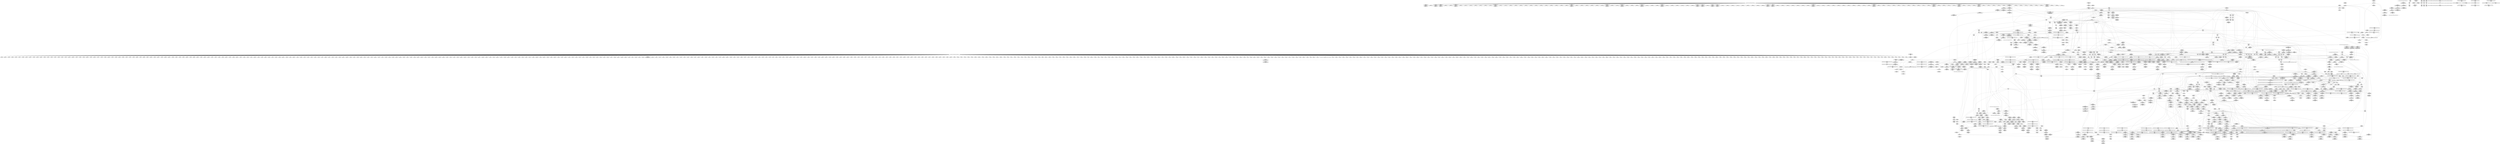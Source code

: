 digraph {
	CE0x3cdd410 [shape=record,shape=Mrecord,label="{CE0x3cdd410|VOIDTB_TE:_CE_201,202_}"]
	CE0x3cd2a60 [shape=record,shape=Mrecord,label="{CE0x3cd2a60|__aa_current_profile:tmp20|security/apparmor/include/context.h,138}"]
	CE0x3bc7c60 [shape=record,shape=Mrecord,label="{CE0x3bc7c60|i32_16|*Constant*|*SummSink*}"]
	CE0x3be0ee0 [shape=record,shape=Mrecord,label="{CE0x3be0ee0|get_current:tmp2|*SummSource*}"]
	CE0x3cf0530 [shape=record,shape=Mrecord,label="{CE0x3cf0530|aa_cred_profile:do.end|*SummSink*}"]
	CE0x3d319c0 [shape=record,shape=Mrecord,label="{CE0x3d319c0|72:_i32,_:_CRE_933,934_}"]
	CE0x3bc7830 [shape=record,shape=Mrecord,label="{CE0x3bc7830|common_perm_create:dentry|Function::common_perm_create&Arg::dentry::|*SummSource*}"]
	CE0x3bcbfe0 [shape=record,shape=Mrecord,label="{CE0x3bcbfe0|common_perm_create:tmp15|security/apparmor/lsm.c,251|*SummSource*}"]
	CE0x3d250f0 [shape=record,shape=Mrecord,label="{CE0x3d250f0|72:_i32,_:_CRE_480,481_}"]
	CE0x3d21ac0 [shape=record,shape=Mrecord,label="{CE0x3d21ac0|72:_i32,_:_CRE_288,289_}"]
	CE0x3ca4170 [shape=record,shape=Mrecord,label="{CE0x3ca4170|GLOBAL:aa_path_perm|*Constant*}"]
	CE0x3d1ea10 [shape=record,shape=Mrecord,label="{CE0x3d1ea10|72:_i32,_:_CRE_242,243_}"]
	CE0x3c10b90 [shape=record,shape=Mrecord,label="{CE0x3c10b90|common_perm_dir_dentry:tmp|*SummSink*}"]
	CE0x3cedc50 [shape=record,shape=Mrecord,label="{CE0x3cedc50|VOIDTB_TE:_CE_166,167_}"]
	CE0x3cbe3b0 [shape=record,shape=Mrecord,label="{CE0x3cbe3b0|aa_cred_profile:do.cond|*SummSource*}"]
	CE0x3bfc7c0 [shape=record,shape=Mrecord,label="{CE0x3bfc7c0|104:_%struct.inode*,_:_CRE_147,148_}"]
	CE0x3c36ba0 [shape=record,shape=Mrecord,label="{CE0x3c36ba0|i64*_getelementptr_inbounds_(_17_x_i64_,_17_x_i64_*___llvm_gcov_ctr60,_i64_0,_i64_14)|*Constant*}"]
	CE0x3c2ca20 [shape=record,shape=Mrecord,label="{CE0x3c2ca20|__aa_current_profile:call|security/apparmor/include/context.h,138|*SummSink*}"]
	CE0x3c63cf0 [shape=record,shape=Mrecord,label="{CE0x3c63cf0|aa_cred_profile:tmp30|security/apparmor/include/context.h,100|*SummSource*}"]
	CE0x3bf4a10 [shape=record,shape=Mrecord,label="{CE0x3bf4a10|common_perm_create:tmp21|security/apparmor/lsm.c,251}"]
	CE0x3cdfc50 [shape=record,shape=Mrecord,label="{CE0x3cdfc50|aa_cred_profile:tmp13|*SummSink*}"]
	CE0x3cd77b0 [shape=record,shape=Mrecord,label="{CE0x3cd77b0|aa_cred_profile:profile|security/apparmor/include/context.h,100|*SummSink*}"]
	CE0x3d1e5d0 [shape=record,shape=Mrecord,label="{CE0x3d1e5d0|72:_i32,_:_CRE_224,232_}"]
	CE0x3cd0240 [shape=record,shape=Mrecord,label="{CE0x3cd0240|i64*_getelementptr_inbounds_(_11_x_i64_,_11_x_i64_*___llvm_gcov_ctr58,_i64_0,_i64_10)|*Constant*|*SummSink*}"]
	CE0x3be29b0 [shape=record,shape=Mrecord,label="{CE0x3be29b0|i64*_getelementptr_inbounds_(_17_x_i64_,_17_x_i64_*___llvm_gcov_ctr60,_i64_0,_i64_15)|*Constant*|*SummSink*}"]
	CE0x3cd6eb0 [shape=record,shape=Mrecord,label="{CE0x3cd6eb0|VOIDTB_TE:_CE_92,93_}"]
	CE0x3cc67b0 [shape=record,shape=Mrecord,label="{CE0x3cc67b0|GLOBAL:__aa_current_profile.__warned|Global_var:__aa_current_profile.__warned|*SummSource*}"]
	CE0x3bf75a0 [shape=record,shape=Mrecord,label="{CE0x3bf75a0|i64*_getelementptr_inbounds_(_5_x_i64_,_5_x_i64_*___llvm_gcov_ctr57,_i64_0,_i64_3)|*Constant*|*SummSource*}"]
	CE0x3bffb80 [shape=record,shape=Mrecord,label="{CE0x3bffb80|104:_%struct.inode*,_:_CRE_191,192_}"]
	CE0x3c82cc0 [shape=record,shape=Mrecord,label="{CE0x3c82cc0|VOIDTB_TE:_CE_309,310_}"]
	CE0x3cf5b70 [shape=record,shape=Mrecord,label="{CE0x3cf5b70|aa_cred_profile:if.end}"]
	CE0x3d2a4e0 [shape=record,shape=Mrecord,label="{CE0x3d2a4e0|72:_i32,_:_CRE_612,613_}"]
	CE0x3c95c70 [shape=record,shape=Mrecord,label="{CE0x3c95c70|common_perm:op|Function::common_perm&Arg::op::|*SummSource*}"]
	CE0x3cc37c0 [shape=record,shape=Mrecord,label="{CE0x3cc37c0|VOIDTB_TE:_CE_194,195_}"]
	CE0x3cbd670 [shape=record,shape=Mrecord,label="{CE0x3cbd670|aa_cred_profile:tmp9|security/apparmor/include/context.h,100|*SummSink*}"]
	CE0x3c884e0 [shape=record,shape=Mrecord,label="{CE0x3c884e0|VOIDTB_TE:_CE_179,180_}"]
	CE0x3c116f0 [shape=record,shape=Mrecord,label="{CE0x3c116f0|common_perm_create:tmp12|security/apparmor/lsm.c,251}"]
	CE0x3ca11d0 [shape=record,shape=Mrecord,label="{CE0x3ca11d0|aa_path_perm:flags|Function::aa_path_perm&Arg::flags::|*SummSink*}"]
	CE0x3cf5670 [shape=record,shape=Mrecord,label="{CE0x3cf5670|aa_cred_profile:tmp18|security/apparmor/include/context.h,100}"]
	CE0x3cc6a20 [shape=record,shape=Mrecord,label="{CE0x3cc6a20|i64_2|*Constant*}"]
	CE0x3bd08f0 [shape=record,shape=Mrecord,label="{CE0x3bd08f0|common_perm_create:cond|security/apparmor/lsm.c, 251|*SummSource*}"]
	CE0x3d1a2b0 [shape=record,shape=Mrecord,label="{CE0x3d1a2b0|72:_i32,_:_CRE_148,149_}"]
	CE0x3d1bd40 [shape=record,shape=Mrecord,label="{CE0x3d1bd40|72:_i32,_:_CRE_173,174_}"]
	CE0x3cdf470 [shape=record,shape=Mrecord,label="{CE0x3cdf470|aa_cred_profile:tmp4|*LoadInst*|security/apparmor/include/context.h,99}"]
	CE0x3cce280 [shape=record,shape=Mrecord,label="{CE0x3cce280|__aa_current_profile:tmp18|security/apparmor/include/context.h,138|*SummSource*}"]
	CE0x3c30560 [shape=record,shape=Mrecord,label="{CE0x3c30560|mediated_filesystem:tmp2|*SummSink*}"]
	CE0x3c41220 [shape=record,shape=Mrecord,label="{CE0x3c41220|mediated_filesystem:tmp4|*LoadInst*|security/apparmor/include/apparmor.h,117}"]
	CE0x3ca0870 [shape=record,shape=Mrecord,label="{CE0x3ca0870|aa_path_perm:profile|Function::aa_path_perm&Arg::profile::|*SummSink*}"]
	CE0x3d23be0 [shape=record,shape=Mrecord,label="{CE0x3d23be0|72:_i32,_:_CRE_376,384_}"]
	CE0x3bd9a90 [shape=record,shape=Mrecord,label="{CE0x3bd9a90|i64_5|*Constant*|*SummSink*}"]
	CE0x3c35f10 [shape=record,shape=Mrecord,label="{CE0x3c35f10|104:_%struct.inode*,_:_CRE_316,317_}"]
	"CONST[source:2(external),value:0(static)][purpose:{object}][SrcIdx:1]"
	CE0x3c328d0 [shape=record,shape=Mrecord,label="{CE0x3c328d0|common_perm:call|security/apparmor/lsm.c,168}"]
	CE0x3c0e210 [shape=record,shape=Mrecord,label="{CE0x3c0e210|common_perm_create:tmp26|security/apparmor/lsm.c,253|*SummSource*}"]
	CE0x3bdb0d0 [shape=record,shape=Mrecord,label="{CE0x3bdb0d0|i8_1|*Constant*|*SummSink*}"]
	CE0x3d2b610 [shape=record,shape=Mrecord,label="{CE0x3d2b610|72:_i32,_:_CRE_656,664_}"]
	CE0x3be04c0 [shape=record,shape=Mrecord,label="{CE0x3be04c0|common_perm_create:do.end}"]
	CE0x3cc12a0 [shape=record,shape=Mrecord,label="{CE0x3cc12a0|aa_cred_profile:bb}"]
	CE0x3c815c0 [shape=record,shape=Mrecord,label="{CE0x3c815c0|VOIDTB_TE:_CE_217,218_}"]
	CE0x3cbf9f0 [shape=record,shape=Mrecord,label="{CE0x3cbf9f0|%struct.aa_profile*_null|*Constant*}"]
	CE0x3d24ed0 [shape=record,shape=Mrecord,label="{CE0x3d24ed0|72:_i32,_:_CRE_478,479_}"]
	CE0x3d26660 [shape=record,shape=Mrecord,label="{CE0x3d26660|72:_i32,_:_CRE_553,554_}"]
	CE0x3bfeae0 [shape=record,shape=Mrecord,label="{CE0x3bfeae0|104:_%struct.inode*,_:_CRE_177,178_}"]
	CE0x3ca7410 [shape=record,shape=Mrecord,label="{CE0x3ca7410|common_perm_dir_dentry:tmp3}"]
	CE0x3c40a50 [shape=record,shape=Mrecord,label="{CE0x3c40a50|__aa_current_profile:bb}"]
	CE0x3c2c3f0 [shape=record,shape=Mrecord,label="{CE0x3c2c3f0|mediated_filesystem:i_sb|security/apparmor/include/apparmor.h,117|*SummSource*}"]
	CE0x3c83760 [shape=record,shape=Mrecord,label="{CE0x3c83760|VOIDTB_TE:_CE_319,320_}"]
	CE0x3c12a50 [shape=record,shape=Mrecord,label="{CE0x3c12a50|common_perm_create:tmp13|security/apparmor/lsm.c,251|*SummSink*}"]
	CE0x3cc9e60 [shape=record,shape=Mrecord,label="{CE0x3cc9e60|i64_5|*Constant*}"]
	CE0x3cc9af0 [shape=record,shape=Mrecord,label="{CE0x3cc9af0|i64_4|*Constant*}"]
	CE0x3cea120 [shape=record,shape=Mrecord,label="{CE0x3cea120|aa_cred_profile:tmp33|security/apparmor/include/context.h,101}"]
	CE0x3c11a70 [shape=record,shape=Mrecord,label="{CE0x3c11a70|common_perm_create:tmp31|security/apparmor/lsm.c,253|*SummSink*}"]
	CE0x3c95640 [shape=record,shape=Mrecord,label="{CE0x3c95640|GLOBAL:common_perm|*Constant*|*SummSink*}"]
	CE0x3d2bd80 [shape=record,shape=Mrecord,label="{CE0x3d2bd80|72:_i32,_:_CRE_704,712_}"]
	CE0x3d1e6e0 [shape=record,shape=Mrecord,label="{CE0x3d1e6e0|72:_i32,_:_CRE_232,236_}"]
	CE0x394bf50 [shape=record,shape=Mrecord,label="{CE0x394bf50|i32_4|*Constant*|*SummSink*}"]
	CE0x3cbecf0 [shape=record,shape=Mrecord,label="{CE0x3cbecf0|__aa_current_profile:tmp7|security/apparmor/include/context.h,138|*SummSource*}"]
	CE0x3d1f260 [shape=record,shape=Mrecord,label="{CE0x3d1f260|72:_i32,_:_CRE_250,251_}"]
	CE0x3caa860 [shape=record,shape=Mrecord,label="{CE0x3caa860|GLOBAL:common_perm|*Constant*}"]
	CE0x3d21130 [shape=record,shape=Mrecord,label="{CE0x3d21130|72:_i32,_:_CRE_279,280_}"]
	CE0x3bfd6b0 [shape=record,shape=Mrecord,label="{CE0x3bfd6b0|104:_%struct.inode*,_:_CRE_160,161_}"]
	CE0x3c3c710 [shape=record,shape=Mrecord,label="{CE0x3c3c710|common_perm_create:call7|security/apparmor/lsm.c,253|*SummSource*}"]
	CE0x3cd8ae0 [shape=record,shape=Mrecord,label="{CE0x3cd8ae0|%struct.aa_task_cxt*_null|*Constant*|*SummSink*}"]
	CE0x3bebb40 [shape=record,shape=Mrecord,label="{CE0x3bebb40|i64*_getelementptr_inbounds_(_2_x_i64_,_2_x_i64_*___llvm_gcov_ctr55,_i64_0,_i64_0)|*Constant*|*SummSource*}"]
	CE0x3c0d680 [shape=record,shape=Mrecord,label="{CE0x3c0d680|i64_0|*Constant*}"]
	CE0x3c813a0 [shape=record,shape=Mrecord,label="{CE0x3c813a0|VOIDTB_TE:_CE_215,216_}"]
	CE0x3d2f380 [shape=record,shape=Mrecord,label="{CE0x3d2f380|72:_i32,_:_CRE_897,898_}"]
	CE0x3d2df50 [shape=record,shape=Mrecord,label="{CE0x3d2df50|72:_i32,_:_CRE_878,879_}"]
	CE0x3cddd50 [shape=record,shape=Mrecord,label="{CE0x3cddd50|VOIDTB_TE:_CE_72,80_}"]
	CE0x3cccb70 [shape=record,shape=Mrecord,label="{CE0x3cccb70|GLOBAL:lockdep_rcu_suspicious|*Constant*}"]
	CE0x3d292d0 [shape=record,shape=Mrecord,label="{CE0x3d292d0|72:_i32,_:_CRE_595,596_}"]
	CE0x3d1dd20 [shape=record,shape=Mrecord,label="{CE0x3d1dd20|72:_i32,_:_CRE_203,204_}"]
	CE0x3d21350 [shape=record,shape=Mrecord,label="{CE0x3d21350|72:_i32,_:_CRE_281,282_}"]
	CE0x3c0d7b0 [shape=record,shape=Mrecord,label="{CE0x3c0d7b0|common_perm:tmp3|security/apparmor/lsm.c,169|*SummSink*}"]
	CE0x3ca20c0 [shape=record,shape=Mrecord,label="{CE0x3ca20c0|i32_11|*Constant*|*SummSource*}"]
	CE0x3d293e0 [shape=record,shape=Mrecord,label="{CE0x3d293e0|72:_i32,_:_CRE_596,597_}"]
	CE0x3c2d420 [shape=record,shape=Mrecord,label="{CE0x3c2d420|%struct.task_struct*_(%struct.task_struct**)*_asm_movq_%gs:$_1:P_,$0_,_r,im,_dirflag_,_fpsr_,_flags_|*SummSource*}"]
	CE0x3c81a00 [shape=record,shape=Mrecord,label="{CE0x3c81a00|VOIDTB_TE:_CE_221,222_}"]
	CE0x3d2ce80 [shape=record,shape=Mrecord,label="{CE0x3d2ce80|72:_i32,_:_CRE_848,856_}"]
	CE0x3cdf540 [shape=record,shape=Mrecord,label="{CE0x3cdf540|aa_cred_profile:tmp4|*LoadInst*|security/apparmor/include/context.h,99|*SummSource*}"]
	CE0x3bdee30 [shape=record,shape=Mrecord,label="{CE0x3bdee30|i32_251|*Constant*|*SummSource*}"]
	CE0x3bd7ce0 [shape=record,shape=Mrecord,label="{CE0x3bd7ce0|i64_0|*Constant*|*SummSink*}"]
	CE0x3c36960 [shape=record,shape=Mrecord,label="{CE0x3c36960|i64_12|*Constant*}"]
	CE0x3cbd430 [shape=record,shape=Mrecord,label="{CE0x3cbd430|__aa_current_profile:tmp|*SummSink*}"]
	CE0x3ca5e90 [shape=record,shape=Mrecord,label="{CE0x3ca5e90|common_perm_dir_dentry:bb}"]
	CE0x3bfec10 [shape=record,shape=Mrecord,label="{CE0x3bfec10|104:_%struct.inode*,_:_CRE_178,179_}"]
	CE0x3d317a0 [shape=record,shape=Mrecord,label="{CE0x3d317a0|72:_i32,_:_CRE_931,932_}"]
	CE0x3cdc700 [shape=record,shape=Mrecord,label="{CE0x3cdc700|VOIDTB_TE:_CE_160,161_}"]
	CE0x3d31f10 [shape=record,shape=Mrecord,label="{CE0x3d31f10|72:_i32,_:_CRE_952,960_}"]
	CE0x3cce4b0 [shape=record,shape=Mrecord,label="{CE0x3cce4b0|__aa_current_profile:tmp15|security/apparmor/include/context.h,138}"]
	CE0x3bd8060 [shape=record,shape=Mrecord,label="{CE0x3bd8060|common_perm_create:tmp5|security/apparmor/lsm.c,251}"]
	CE0x3c39720 [shape=record,shape=Mrecord,label="{CE0x3c39720|common_perm_dir_dentry:dentry|Function::common_perm_dir_dentry&Arg::dentry::|*SummSource*}"]
	CE0x3ce0ef0 [shape=record,shape=Mrecord,label="{CE0x3ce0ef0|aa_cred_profile:tmp5|security/apparmor/include/context.h,99|*SummSink*}"]
	CE0x3d2b1a0 [shape=record,shape=Mrecord,label="{CE0x3d2b1a0|72:_i32,_:_CRE_624,628_}"]
	CE0x3c38d10 [shape=record,shape=Mrecord,label="{CE0x3c38d10|common_perm_dir_dentry:dir|Function::common_perm_dir_dentry&Arg::dir::}"]
	CE0x3d1c3a0 [shape=record,shape=Mrecord,label="{CE0x3d1c3a0|72:_i32,_:_CRE_179,180_}"]
	CE0x3bdc7d0 [shape=record,shape=Mrecord,label="{CE0x3bdc7d0|GLOBAL:get_current|*Constant*}"]
	CE0x3cdb330 [shape=record,shape=Mrecord,label="{CE0x3cdb330|aa_cred_profile:tmp12|security/apparmor/include/context.h,100|*SummSink*}"]
	CE0x3c95720 [shape=record,shape=Mrecord,label="{CE0x3c95720|common_perm:entry}"]
	CE0x3cd4740 [shape=record,shape=Mrecord,label="{CE0x3cd4740|__aa_current_profile:tmp21|security/apparmor/include/context.h,138|*SummSink*}"]
	CE0x3c36170 [shape=record,shape=Mrecord,label="{CE0x3c36170|104:_%struct.inode*,_:_CRE_318,319_}"]
	CE0x3d1a800 [shape=record,shape=Mrecord,label="{CE0x3d1a800|72:_i32,_:_CRE_153,154_}"]
	CE0x3d24cb0 [shape=record,shape=Mrecord,label="{CE0x3d24cb0|72:_i32,_:_CRE_476,477_}"]
	CE0x3bba640 [shape=record,shape=Mrecord,label="{CE0x3bba640|_call_void_mcount()_#2|*SummSink*}"]
	CE0x3cece30 [shape=record,shape=Mrecord,label="{CE0x3cece30|aa_cred_profile:expval|security/apparmor/include/context.h,100|*SummSource*}"]
	CE0x3c022b0 [shape=record,shape=Mrecord,label="{CE0x3c022b0|__aa_current_profile:tmp6|security/apparmor/include/context.h,138}"]
	CE0x3d2a700 [shape=record,shape=Mrecord,label="{CE0x3d2a700|72:_i32,_:_CRE_614,615_}"]
	CE0x3ca1dc0 [shape=record,shape=Mrecord,label="{CE0x3ca1dc0|__aa_current_profile:call|security/apparmor/include/context.h,138|*SummSource*}"]
	CE0x3c32770 [shape=record,shape=Mrecord,label="{CE0x3c32770|_call_void_mcount()_#2|*SummSource*}"]
	CE0x3d29f90 [shape=record,shape=Mrecord,label="{CE0x3d29f90|72:_i32,_:_CRE_607,608_}"]
	CE0x3bd0810 [shape=record,shape=Mrecord,label="{CE0x3bd0810|i64*_getelementptr_inbounds_(_17_x_i64_,_17_x_i64_*___llvm_gcov_ctr60,_i64_0,_i64_1)|*Constant*}"]
	CE0x3d208b0 [shape=record,shape=Mrecord,label="{CE0x3d208b0|72:_i32,_:_CRE_271,272_}"]
	CE0x3cddb70 [shape=record,shape=Mrecord,label="{CE0x3cddb70|VOIDTB_TE:_CE_56,64_}"]
	CE0x3bd9da0 [shape=record,shape=Mrecord,label="{CE0x3bd9da0|_ret_i1_%lnot,_!dbg_!15473|security/apparmor/include/apparmor.h,117|*SummSource*}"]
	CE0x3ca76d0 [shape=record,shape=Mrecord,label="{CE0x3ca76d0|common_perm_dir_dentry:tmp3|*SummSink*}"]
	CE0x3d19a30 [shape=record,shape=Mrecord,label="{CE0x3d19a30|72:_i32,_:_CRE_140,141_}"]
	CE0x3d2c2d0 [shape=record,shape=Mrecord,label="{CE0x3d2c2d0|72:_i32,_:_CRE_752,756_}"]
	CE0x3c37120 [shape=record,shape=Mrecord,label="{CE0x3c37120|common_perm_create:tmp30|security/apparmor/lsm.c,253}"]
	CE0x3c9dae0 [shape=record,shape=Mrecord,label="{CE0x3c9dae0|common_perm:cmp|security/apparmor/lsm.c,169|*SummSource*}"]
	CE0x3cced60 [shape=record,shape=Mrecord,label="{CE0x3cced60|i8_1|*Constant*}"]
	CE0x3cca860 [shape=record,shape=Mrecord,label="{CE0x3cca860|__aa_current_profile:tmp13|security/apparmor/include/context.h,138}"]
	CE0x3cd0c40 [shape=record,shape=Mrecord,label="{CE0x3cd0c40|aa_cred_profile:lnot3|security/apparmor/include/context.h,100|*SummSink*}"]
	CE0x3d27c80 [shape=record,shape=Mrecord,label="{CE0x3d27c80|72:_i32,_:_CRE_574,575_}"]
	CE0x3d29820 [shape=record,shape=Mrecord,label="{CE0x3d29820|72:_i32,_:_CRE_600,601_}"]
	CE0x3c98fb0 [shape=record,shape=Mrecord,label="{CE0x3c98fb0|__aa_current_profile:tmp2}"]
	CE0x3c003d0 [shape=record,shape=Mrecord,label="{CE0x3c003d0|104:_%struct.inode*,_:_CRE_198,199_}"]
	CE0x3cd8320 [shape=record,shape=Mrecord,label="{CE0x3cd8320|get_current:tmp4|./arch/x86/include/asm/current.h,14}"]
	CE0x3cd3290 [shape=record,shape=Mrecord,label="{CE0x3cd3290|__aa_current_profile:call3|security/apparmor/include/context.h,138|*SummSource*}"]
	CE0x3cd07b0 [shape=record,shape=Mrecord,label="{CE0x3cd07b0|get_current:tmp}"]
	CE0x3c96e40 [shape=record,shape=Mrecord,label="{CE0x3c96e40|_ret_i32_%error.0,_!dbg_!15483|security/apparmor/lsm.c,172|*SummSource*}"]
	CE0x3c35de0 [shape=record,shape=Mrecord,label="{CE0x3c35de0|104:_%struct.inode*,_:_CRE_315,316_}"]
	CE0x3bd8700 [shape=record,shape=Mrecord,label="{CE0x3bd8700|GLOBAL:common_perm_create.__warned|Global_var:common_perm_create.__warned|*SummSource*}"]
	CE0x3c00af0 [shape=record,shape=Mrecord,label="{CE0x3c00af0|104:_%struct.inode*,_:_CRE_204,205_}"]
	CE0x3c87f90 [shape=record,shape=Mrecord,label="{CE0x3c87f90|VOIDTB_TE:_CE_174,175_}"]
	CE0x3c3f610 [shape=record,shape=Mrecord,label="{CE0x3c3f610|common_perm:tmp9|security/apparmor/lsm.c,172|*SummSink*}"]
	CE0x3bc55b0 [shape=record,shape=Mrecord,label="{CE0x3bc55b0|apparmor_path_mkdir:tmp3|*SummSource*}"]
	CE0x3c96280 [shape=record,shape=Mrecord,label="{CE0x3c96280|common_perm:mask|Function::common_perm&Arg::mask::}"]
	CE0x3c65f40 [shape=record,shape=Mrecord,label="{CE0x3c65f40|i32_100|*Constant*|*SummSource*}"]
	CE0x3cc0320 [shape=record,shape=Mrecord,label="{CE0x3cc0320|_call_void_mcount()_#2}"]
	CE0x3bbfa70 [shape=record,shape=Mrecord,label="{CE0x3bbfa70|apparmor_path_mkdir:entry}"]
	CE0x3bf3ae0 [shape=record,shape=Mrecord,label="{CE0x3bf3ae0|_call_void_mcount()_#2}"]
	CE0x3cdd1f0 [shape=record,shape=Mrecord,label="{CE0x3cdd1f0|VOIDTB_TE:_CE_199,200_}"]
	CE0x3cd3ac0 [shape=record,shape=Mrecord,label="{CE0x3cd3ac0|i32_78|*Constant*}"]
	CE0x3d2d5c0 [shape=record,shape=Mrecord,label="{CE0x3d2d5c0|72:_i32,_:_CRE_869,870_}"]
	CE0x3cbe1f0 [shape=record,shape=Mrecord,label="{CE0x3cbe1f0|aa_cred_profile:lor.end|*SummSource*}"]
	CE0x3bde990 [shape=record,shape=Mrecord,label="{CE0x3bde990|GLOBAL:lockdep_rcu_suspicious|*Constant*|*SummSource*}"]
	CE0x391f850 [shape=record,shape=Mrecord,label="{CE0x391f850|common_perm_create:entry|*SummSink*}"]
	CE0x3c13860 [shape=record,shape=Mrecord,label="{CE0x3c13860|common_perm_create:tmp2|*SummSink*}"]
	CE0x3bcef20 [shape=record,shape=Mrecord,label="{CE0x3bcef20|get_current:tmp1|*SummSink*}"]
	CE0x3bedf20 [shape=record,shape=Mrecord,label="{CE0x3bedf20|i64_3|*Constant*}"]
	CE0x3be87b0 [shape=record,shape=Mrecord,label="{CE0x3be87b0|i64*_getelementptr_inbounds_(_2_x_i64_,_2_x_i64_*___llvm_gcov_ctr55,_i64_0,_i64_1)|*Constant*}"]
	CE0x3ca0ec0 [shape=record,shape=Mrecord,label="{CE0x3ca0ec0|aa_path_perm:flags|Function::aa_path_perm&Arg::flags::}"]
	CE0x3c372f0 [shape=record,shape=Mrecord,label="{CE0x3c372f0|common_perm_create:tmp30|security/apparmor/lsm.c,253|*SummSink*}"]
	CE0x3ce45b0 [shape=record,shape=Mrecord,label="{CE0x3ce45b0|aa_cred_profile:tmp24|security/apparmor/include/context.h,100|*SummSource*}"]
	CE0x3d20360 [shape=record,shape=Mrecord,label="{CE0x3d20360|72:_i32,_:_CRE_266,267_}"]
	CE0x3ce5a30 [shape=record,shape=Mrecord,label="{CE0x3ce5a30|aa_cred_profile:tmp26|security/apparmor/include/context.h,100|*SummSink*}"]
	CE0x3c107b0 [shape=record,shape=Mrecord,label="{CE0x3c107b0|104:_%struct.inode*,_:_CRE_24,40_|*MultipleSource*|security/apparmor/lsm.c,253|*LoadInst*|security/apparmor/lsm.c,253}"]
	CE0x3c9b450 [shape=record,shape=Mrecord,label="{CE0x3c9b450|aa_cred_profile:do.end}"]
	CE0x3ca4610 [shape=record,shape=Mrecord,label="{CE0x3ca4610|GLOBAL:aa_path_perm|*Constant*|*SummSink*}"]
	CE0x3d2f5a0 [shape=record,shape=Mrecord,label="{CE0x3d2f5a0|72:_i32,_:_CRE_899,900_}"]
	CE0x3cf7060 [shape=record,shape=Mrecord,label="{CE0x3cf7060|VOIDTB_TE:_CE_94,95_}"]
	CE0x3becfb0 [shape=record,shape=Mrecord,label="{CE0x3becfb0|common_perm_create:tobool5|security/apparmor/lsm.c,253|*SummSink*}"]
	CE0x3d1d280 [shape=record,shape=Mrecord,label="{CE0x3d1d280|72:_i32,_:_CRE_193,194_}"]
	CE0x3ca1820 [shape=record,shape=Mrecord,label="{CE0x3ca1820|aa_path_perm:cond|Function::aa_path_perm&Arg::cond::}"]
	CE0x3d218a0 [shape=record,shape=Mrecord,label="{CE0x3d218a0|72:_i32,_:_CRE_286,287_}"]
	CE0x3bc8410 [shape=record,shape=Mrecord,label="{CE0x3bc8410|i16_16384|*Constant*|*SummSource*}"]
	CE0x3d1e7f0 [shape=record,shape=Mrecord,label="{CE0x3d1e7f0|72:_i32,_:_CRE_240,241_}"]
	CE0x3bdea00 [shape=record,shape=Mrecord,label="{CE0x3bdea00|GLOBAL:lockdep_rcu_suspicious|*Constant*|*SummSink*}"]
	CE0x3c36cc0 [shape=record,shape=Mrecord,label="{CE0x3c36cc0|common_perm_create:tmp29|security/apparmor/lsm.c,253}"]
	CE0x3be0450 [shape=record,shape=Mrecord,label="{CE0x3be0450|common_perm_create:land.lhs.true2|*SummSource*}"]
	CE0x3c81c20 [shape=record,shape=Mrecord,label="{CE0x3c81c20|VOIDTB_TE:_CE_223,224_}"]
	CE0x3bff6c0 [shape=record,shape=Mrecord,label="{CE0x3bff6c0|104:_%struct.inode*,_:_CRE_187,188_}"]
	CE0x3d2be90 [shape=record,shape=Mrecord,label="{CE0x3d2be90|72:_i32,_:_CRE_712,728_}"]
	CE0x3cf5960 [shape=record,shape=Mrecord,label="{CE0x3cf5960|aa_cred_profile:tmp19|security/apparmor/include/context.h,100}"]
	CE0x3d2c1c0 [shape=record,shape=Mrecord,label="{CE0x3d2c1c0|72:_i32,_:_CRE_744,752_}"]
	CE0x3cf5750 [shape=record,shape=Mrecord,label="{CE0x3cf5750|aa_cred_profile:tmp18|security/apparmor/include/context.h,100|*SummSink*}"]
	CE0x3bfda40 [shape=record,shape=Mrecord,label="{CE0x3bfda40|104:_%struct.inode*,_:_CRE_163,164_}"]
	CE0x3c36500 [shape=record,shape=Mrecord,label="{CE0x3c36500|common_perm_create:tmp28|security/apparmor/lsm.c,253}"]
	CE0x3ce81a0 [shape=record,shape=Mrecord,label="{CE0x3ce81a0|aa_cred_profile:tmp34|security/apparmor/include/context.h,101}"]
	CE0x3d1df40 [shape=record,shape=Mrecord,label="{CE0x3d1df40|72:_i32,_:_CRE_205,206_}"]
	CE0x3bec3b0 [shape=record,shape=Mrecord,label="{CE0x3bec3b0|common_perm:tmp4|security/apparmor/lsm.c,169|*SummSink*}"]
	CE0x3bdb7c0 [shape=record,shape=Mrecord,label="{CE0x3bdb7c0|_call_void_lockdep_rcu_suspicious(i8*_getelementptr_inbounds_(_24_x_i8_,_24_x_i8_*_.str8,_i32_0,_i32_0),_i32_251,_i8*_getelementptr_inbounds_(_45_x_i8_,_45_x_i8_*_.str14,_i32_0,_i32_0))_#7,_!dbg_!15492|security/apparmor/lsm.c,251|*SummSource*}"]
	CE0x3cd91e0 [shape=record,shape=Mrecord,label="{CE0x3cd91e0|0:_%struct.aa_profile*,_:_CMRE_0,8_|*MultipleSource*|security/apparmor/include/context.h,99|*LoadInst*|security/apparmor/include/context.h,99|security/apparmor/include/context.h,100}"]
	CE0x3d23660 [shape=record,shape=Mrecord,label="{CE0x3d23660|72:_i32,_:_CRE_328,336_}"]
	CE0x3d28830 [shape=record,shape=Mrecord,label="{CE0x3d28830|72:_i32,_:_CRE_585,586_}"]
	CE0x3cebc10 [shape=record,shape=Mrecord,label="{CE0x3cebc10|VOIDTB_TE:_CE_151,152_}"]
	CE0x3c81d30 [shape=record,shape=Mrecord,label="{CE0x3c81d30|VOIDTB_TE:_CE_224,232_}"]
	CE0x3d1b900 [shape=record,shape=Mrecord,label="{CE0x3d1b900|72:_i32,_:_CRE_169,170_}"]
	CE0x3c12100 [shape=record,shape=Mrecord,label="{CE0x3c12100|i64*_getelementptr_inbounds_(_17_x_i64_,_17_x_i64_*___llvm_gcov_ctr60,_i64_0,_i64_14)|*Constant*|*SummSource*}"]
	CE0x3bd9b90 [shape=record,shape=Mrecord,label="{CE0x3bd9b90|i64*_getelementptr_inbounds_(_17_x_i64_,_17_x_i64_*___llvm_gcov_ctr60,_i64_0,_i64_6)|*Constant*}"]
	CE0x3c021a0 [shape=record,shape=Mrecord,label="{CE0x3c021a0|__aa_current_profile:tmp5|security/apparmor/include/context.h,138|*SummSource*}"]
	CE0x3d307b0 [shape=record,shape=Mrecord,label="{CE0x3d307b0|72:_i32,_:_CRE_916,917_}"]
	CE0x3c43940 [shape=record,shape=Mrecord,label="{CE0x3c43940|i64*_getelementptr_inbounds_(_17_x_i64_,_17_x_i64_*___llvm_gcov_ctr60,_i64_0,_i64_16)|*Constant*|*SummSink*}"]
	CE0x3bf9730 [shape=record,shape=Mrecord,label="{CE0x3bf9730|i32_78|*Constant*|*SummSource*}"]
	CE0x3d31250 [shape=record,shape=Mrecord,label="{CE0x3d31250|72:_i32,_:_CRE_926,927_}"]
	CE0x3ca6020 [shape=record,shape=Mrecord,label="{CE0x3ca6020|common_perm_dir_dentry:bb|*SummSource*}"]
	CE0x3c2a650 [shape=record,shape=Mrecord,label="{CE0x3c2a650|40:_%struct.super_block*,_:_CRE_40,48_|*MultipleSource*|security/apparmor/include/apparmor.h,117|security/apparmor/lsm.c,253|Function::mediated_filesystem&Arg::inode::}"]
	CE0x3ce2600 [shape=record,shape=Mrecord,label="{CE0x3ce2600|aa_cred_profile:tmp16|security/apparmor/include/context.h,100|*SummSink*}"]
	CE0x3d272f0 [shape=record,shape=Mrecord,label="{CE0x3d272f0|72:_i32,_:_CRE_565,566_}"]
	CE0x3c02690 [shape=record,shape=Mrecord,label="{CE0x3c02690|common_perm_create:tmp2}"]
	CE0x3cca550 [shape=record,shape=Mrecord,label="{CE0x3cca550|VOIDTB_TE:_CE_145,146_}"]
	CE0x3be9de0 [shape=record,shape=Mrecord,label="{CE0x3be9de0|common_perm_create:lor.lhs.false|*SummSink*}"]
	CE0x3cd0690 [shape=record,shape=Mrecord,label="{CE0x3cd0690|get_current:bb}"]
	CE0x3bc7a70 [shape=record,shape=Mrecord,label="{CE0x3bc7a70|common_perm_create:dentry|Function::common_perm_create&Arg::dentry::|*SummSink*}"]
	CE0x3cccf10 [shape=record,shape=Mrecord,label="{CE0x3cccf10|i32_138|*Constant*|*SummSink*}"]
	CE0x3cc3270 [shape=record,shape=Mrecord,label="{CE0x3cc3270|VOIDTB_TE:_CE_189,190_}"]
	CE0x3c13280 [shape=record,shape=Mrecord,label="{CE0x3c13280|i1_true|*Constant*|*SummSink*}"]
	CE0x3d27d90 [shape=record,shape=Mrecord,label="{CE0x3d27d90|72:_i32,_:_CRE_575,576_}"]
	CE0x3be3010 [shape=record,shape=Mrecord,label="{CE0x3be3010|common_perm_create:tmp35|security/apparmor/lsm.c,256|*SummSource*}"]
	CE0x3cefef0 [shape=record,shape=Mrecord,label="{CE0x3cefef0|aa_cred_profile:lor.end}"]
	CE0x3d19400 [shape=record,shape=Mrecord,label="{CE0x3d19400|72:_i32,_:_CRE_120,128_}"]
	CE0x3c35030 [shape=record,shape=Mrecord,label="{CE0x3c35030|104:_%struct.inode*,_:_CRE_304,305_}"]
	CE0x3d2b940 [shape=record,shape=Mrecord,label="{CE0x3d2b940|72:_i32,_:_CRE_680,684_}"]
	CE0x3ce93c0 [shape=record,shape=Mrecord,label="{CE0x3ce93c0|VOIDTB_TE:_CE_168,169_}"]
	CE0x3be9c40 [shape=record,shape=Mrecord,label="{CE0x3be9c40|get_current:tmp4|./arch/x86/include/asm/current.h,14|*SummSink*}"]
	CE0x3cccea0 [shape=record,shape=Mrecord,label="{CE0x3cccea0|i32_138|*Constant*|*SummSource*}"]
	CE0x3cdd630 [shape=record,shape=Mrecord,label="{CE0x3cdd630|VOIDTB_TE:_CE_203,204_}"]
	CE0x3cf0a10 [shape=record,shape=Mrecord,label="{CE0x3cf0a10|i64*_getelementptr_inbounds_(_16_x_i64_,_16_x_i64_*___llvm_gcov_ctr46,_i64_0,_i64_7)|*Constant*}"]
	CE0x3c39fe0 [shape=record,shape=Mrecord,label="{CE0x3c39fe0|common_perm_dir_dentry:mask|Function::common_perm_dir_dentry&Arg::mask::|*SummSource*}"]
	CE0x3c3fa60 [shape=record,shape=Mrecord,label="{CE0x3c3fa60|common_perm:tmp10|security/apparmor/lsm.c,172}"]
	CE0x3bfad30 [shape=record,shape=Mrecord,label="{CE0x3bfad30|104:_%struct.inode*,_:_CRE_56,64_|*MultipleSource*|security/apparmor/lsm.c,253|*LoadInst*|security/apparmor/lsm.c,253}"]
	CE0x3bed510 [shape=record,shape=Mrecord,label="{CE0x3bed510|GLOBAL:__llvm_gcov_ctr60|Global_var:__llvm_gcov_ctr60|*SummSink*}"]
	CE0x3cc08b0 [shape=record,shape=Mrecord,label="{CE0x3cc08b0|aa_cred_profile:tmp11|security/apparmor/include/context.h,100}"]
	CE0x3becf40 [shape=record,shape=Mrecord,label="{CE0x3becf40|i64_10|*Constant*|*SummSource*}"]
	CE0x3bf2900 [shape=record,shape=Mrecord,label="{CE0x3bf2900|_call_void_mcount()_#2|*SummSource*}"]
	CE0x3bf96c0 [shape=record,shape=Mrecord,label="{CE0x3bf96c0|i32_78|*Constant*|*SummSink*}"]
	CE0x3cf50a0 [shape=record,shape=Mrecord,label="{CE0x3cf50a0|VOIDTB_TE:_CE_152,153_}"]
	CE0x3caab00 [shape=record,shape=Mrecord,label="{CE0x3caab00|common_perm_dir_dentry:tmp2|*SummSource*}"]
	CE0x3c29060 [shape=record,shape=Mrecord,label="{CE0x3c29060|i64*_getelementptr_inbounds_(_2_x_i64_,_2_x_i64_*___llvm_gcov_ctr55,_i64_0,_i64_1)|*Constant*|*SummSink*}"]
	CE0x3d2f270 [shape=record,shape=Mrecord,label="{CE0x3d2f270|72:_i32,_:_CRE_896,897_}"]
	CE0x3cc4700 [shape=record,shape=Mrecord,label="{CE0x3cc4700|__aa_current_profile:tmp6|security/apparmor/include/context.h,138|*SummSource*}"]
	CE0x3bd4590 [shape=record,shape=Mrecord,label="{CE0x3bd4590|common_perm_create:do.end|*SummSource*}"]
	CE0x3d1cd30 [shape=record,shape=Mrecord,label="{CE0x3d1cd30|72:_i32,_:_CRE_188,189_}"]
	"CONST[source:0(mediator),value:0(static)][purpose:{operation}][SnkIdx:0]"
	CE0x3d1d9f0 [shape=record,shape=Mrecord,label="{CE0x3d1d9f0|72:_i32,_:_CRE_200,201_}"]
	"CONST[source:1(input),value:2(dynamic)][purpose:{object}][SrcIdx:2]"
	CE0x3ce3900 [shape=record,shape=Mrecord,label="{CE0x3ce3900|aa_cred_profile:tmp23|security/apparmor/include/context.h,100|*SummSink*}"]
	CE0x3c98af0 [shape=record,shape=Mrecord,label="{CE0x3c98af0|common_perm:if.end|*SummSink*}"]
	CE0x3bda5b0 [shape=record,shape=Mrecord,label="{CE0x3bda5b0|common_perm_create:tmp10|security/apparmor/lsm.c,251|*SummSource*}"]
	CE0x3c0eb10 [shape=record,shape=Mrecord,label="{CE0x3c0eb10|common_perm_create:tmp27|*LoadInst*|security/apparmor/lsm.c,253|*SummSource*}"]
	CE0x3cc8860 [shape=record,shape=Mrecord,label="{CE0x3cc8860|aa_cred_profile:lor.rhs}"]
	CE0x3bc4780 [shape=record,shape=Mrecord,label="{CE0x3bc4780|common_perm_create:dir|Function::common_perm_create&Arg::dir::|*SummSink*}"]
	CE0x3bcd120 [shape=record,shape=Mrecord,label="{CE0x3bcd120|common_perm_create:tmp8|security/apparmor/lsm.c,251|*SummSink*}"]
	CE0x3ca75f0 [shape=record,shape=Mrecord,label="{CE0x3ca75f0|common_perm_dir_dentry:tmp3|*SummSource*}"]
	CE0x3bc3690 [shape=record,shape=Mrecord,label="{CE0x3bc3690|common_perm_create:tobool|security/apparmor/lsm.c,251|*SummSink*}"]
	CE0x3bd9980 [shape=record,shape=Mrecord,label="{CE0x3bd9980|i64_5|*Constant*|*SummSource*}"]
	CE0x3ca4490 [shape=record,shape=Mrecord,label="{CE0x3ca4490|GLOBAL:aa_path_perm|*Constant*|*SummSource*}"]
	CE0x3bc32c0 [shape=record,shape=Mrecord,label="{CE0x3bc32c0|44:_i32,_48:_i16,_128:_i8*,_:_SCMRE_0,4_|*MultipleSource*|security/apparmor/lsm.c, 251|security/apparmor/lsm.c,251}"]
	CE0x3bba260 [shape=record,shape=Mrecord,label="{CE0x3bba260|apparmor_path_mkdir:call|security/apparmor/lsm.c,267|*SummSource*}"]
	CE0x3bfd7e0 [shape=record,shape=Mrecord,label="{CE0x3bfd7e0|104:_%struct.inode*,_:_CRE_161,162_}"]
	CE0x3d32490 [shape=record,shape=Mrecord,label="{CE0x3d32490|72:_i32,_:_CRE_978,979_}"]
	CE0x3bca3b0 [shape=record,shape=Mrecord,label="{CE0x3bca3b0|apparmor_path_mkdir:dir|Function::apparmor_path_mkdir&Arg::dir::}"]
	CE0x3cdd300 [shape=record,shape=Mrecord,label="{CE0x3cdd300|VOIDTB_TE:_CE_200,201_}"]
	CE0x3c64ed0 [shape=record,shape=Mrecord,label="{CE0x3c64ed0|void_(i8*,_i32,_i64)*_asm_sideeffect_1:_09ud2_0A.pushsection___bug_table,_22a_22_0A2:_09.long_1b_-_2b,_$_0:c_-_2b_0A_09.word_$_1:c_,_0_0A_09.org_2b+$_2:c_0A.popsection_,_i,i,i,_dirflag_,_fpsr_,_flags_}"]
	CE0x3c9b720 [shape=record,shape=Mrecord,label="{CE0x3c9b720|_ret_%struct.aa_profile*_%call4,_!dbg_!15494|security/apparmor/include/context.h,138|*SummSink*}"]
	CE0x3ca67f0 [shape=record,shape=Mrecord,label="{CE0x3ca67f0|aa_cred_profile:lnot2|security/apparmor/include/context.h,100|*SummSource*}"]
	CE0x3c348c0 [shape=record,shape=Mrecord,label="{CE0x3c348c0|104:_%struct.inode*,_:_CRE_272,280_|*MultipleSource*|security/apparmor/lsm.c,253|*LoadInst*|security/apparmor/lsm.c,253}"]
	CE0x3c81e40 [shape=record,shape=Mrecord,label="{CE0x3c81e40|VOIDTB_TE:_CE_232,240_}"]
	CE0x3bfa9a0 [shape=record,shape=Mrecord,label="{CE0x3bfa9a0|104:_%struct.inode*,_:_CRE_40,48_|*MultipleSource*|security/apparmor/lsm.c,253|*LoadInst*|security/apparmor/lsm.c,253}"]
	CE0x3c975a0 [shape=record,shape=Mrecord,label="{CE0x3c975a0|common_perm:bb|*SummSource*}"]
	CE0x3bfa5e0 [shape=record,shape=Mrecord,label="{CE0x3bfa5e0|i32_10|*Constant*|*SummSource*}"]
	CE0x3c443d0 [shape=record,shape=Mrecord,label="{CE0x3c443d0|common_perm_create:tmp38|security/apparmor/lsm.c,257|*SummSource*}"]
	CE0x3c95530 [shape=record,shape=Mrecord,label="{CE0x3c95530|GLOBAL:common_perm|*Constant*|*SummSource*}"]
	CE0x3cbe8a0 [shape=record,shape=Mrecord,label="{CE0x3cbe8a0|aa_cred_profile:tmp2}"]
	CE0x3d27a60 [shape=record,shape=Mrecord,label="{CE0x3d27a60|72:_i32,_:_CRE_572,573_}"]
	CE0x3d2e4a0 [shape=record,shape=Mrecord,label="{CE0x3d2e4a0|72:_i32,_:_CRE_883,884_}"]
	CE0x3cd6210 [shape=record,shape=Mrecord,label="{CE0x3cd6210|aa_cred_profile:tmp10|security/apparmor/include/context.h,100|*SummSink*}"]
	CE0x3bcbf00 [shape=record,shape=Mrecord,label="{CE0x3bcbf00|i8_1|*Constant*}"]
	CE0x3c3fbe0 [shape=record,shape=Mrecord,label="{CE0x3c3fbe0|common_perm:tmp10|security/apparmor/lsm.c,172|*SummSource*}"]
	CE0x3cd0910 [shape=record,shape=Mrecord,label="{CE0x3cd0910|get_current:tmp1}"]
	CE0x3bcb4f0 [shape=record,shape=Mrecord,label="{CE0x3bcb4f0|_ret_i32_%call,_!dbg_!15472|security/apparmor/lsm.c,267}"]
	CE0x3bfddd0 [shape=record,shape=Mrecord,label="{CE0x3bfddd0|104:_%struct.inode*,_:_CRE_166,167_}"]
	CE0x3cd6f80 [shape=record,shape=Mrecord,label="{CE0x3cd6f80|aa_cred_profile:tmp1|*SummSource*}"]
	CE0x3d25750 [shape=record,shape=Mrecord,label="{CE0x3d25750|72:_i32,_:_CRE_486,487_}"]
	CE0x3c99b50 [shape=record,shape=Mrecord,label="{CE0x3c99b50|i64*_getelementptr_inbounds_(_5_x_i64_,_5_x_i64_*___llvm_gcov_ctr57,_i64_0,_i64_0)|*Constant*|*SummSource*}"]
	CE0x3cda320 [shape=record,shape=Mrecord,label="{CE0x3cda320|aa_cred_profile:tmp12|security/apparmor/include/context.h,100}"]
	CE0x3c0dd20 [shape=record,shape=Mrecord,label="{CE0x3c0dd20|common_perm_create:tmp25|security/apparmor/lsm.c,253|*SummSource*}"]
	CE0x3ce96f0 [shape=record,shape=Mrecord,label="{CE0x3ce96f0|VOIDTB_TE:_CE_171,172_}"]
	CE0x3c826c0 [shape=record,shape=Mrecord,label="{CE0x3c826c0|VOIDTB_TE:_CE_296,304_}"]
	CE0x3ca4040 [shape=record,shape=Mrecord,label="{CE0x3ca4040|common_perm:call1|security/apparmor/lsm.c,170|*SummSink*}"]
	CE0x3ce9910 [shape=record,shape=Mrecord,label="{CE0x3ce9910|VOIDTB_TE:_CE_173,174_}"]
	CE0x3cf7be0 [shape=record,shape=Mrecord,label="{CE0x3cf7be0|i64*_getelementptr_inbounds_(_16_x_i64_,_16_x_i64_*___llvm_gcov_ctr46,_i64_0,_i64_7)|*Constant*|*SummSource*}"]
	CE0x3bc2e80 [shape=record,shape=Mrecord,label="{CE0x3bc2e80|_call_void_mcount()_#2|*SummSource*}"]
	CE0x3ccdd90 [shape=record,shape=Mrecord,label="{CE0x3ccdd90|__aa_current_profile:tmp17|security/apparmor/include/context.h,138}"]
	CE0x3c96150 [shape=record,shape=Mrecord,label="{CE0x3c96150|common_perm:path|Function::common_perm&Arg::path::|*SummSink*}"]
	CE0x3bffde0 [shape=record,shape=Mrecord,label="{CE0x3bffde0|104:_%struct.inode*,_:_CRE_193,194_}"]
	CE0x3c12e00 [shape=record,shape=Mrecord,label="{CE0x3c12e00|common_perm_create:tmp14|security/apparmor/lsm.c,251|*SummSink*}"]
	CE0x3bf63e0 [shape=record,shape=Mrecord,label="{CE0x3bf63e0|common_perm_create:tmp22|*LoadInst*|security/apparmor/lsm.c,253|*SummSource*}"]
	CE0x3cbbb30 [shape=record,shape=Mrecord,label="{CE0x3cbbb30|aa_cred_profile:do.body5}"]
	CE0x3c3a210 [shape=record,shape=Mrecord,label="{CE0x3c3a210|common_perm_dir_dentry:cond|Function::common_perm_dir_dentry&Arg::cond::|*SummSource*}"]
	CE0x3beacb0 [shape=record,shape=Mrecord,label="{CE0x3beacb0|common_perm_create:cond|security/apparmor/lsm.c, 251|*SummSink*}"]
	CE0x3ca4eb0 [shape=record,shape=Mrecord,label="{CE0x3ca4eb0|mediated_filesystem:and|security/apparmor/include/apparmor.h,117|*SummSink*}"]
	CE0x3c0d570 [shape=record,shape=Mrecord,label="{CE0x3c0d570|common_perm:tmp3|security/apparmor/lsm.c,169|*SummSource*}"]
	CE0x3c01f40 [shape=record,shape=Mrecord,label="{CE0x3c01f40|common_perm_create:land.lhs.true|*SummSink*}"]
	CE0x3cba0d0 [shape=record,shape=Mrecord,label="{CE0x3cba0d0|aa_cred_profile:bb|*SummSink*}"]
	CE0x3d1db00 [shape=record,shape=Mrecord,label="{CE0x3d1db00|72:_i32,_:_CRE_201,202_}"]
	CE0x3cac4e0 [shape=record,shape=Mrecord,label="{CE0x3cac4e0|i64_-2147483648|*Constant*|*SummSink*}"]
	CE0x3d23110 [shape=record,shape=Mrecord,label="{CE0x3d23110|72:_i32,_:_CRE_309,310_}"]
	CE0x3cf5300 [shape=record,shape=Mrecord,label="{CE0x3cf5300|VOIDTB_TE:_CE_154,155_}"]
	CE0x3c45060 [shape=record,shape=Mrecord,label="{CE0x3c45060|i64_1|*Constant*}"]
	CE0x3ca4940 [shape=record,shape=Mrecord,label="{CE0x3ca4940|aa_path_perm:entry|*SummSink*}"]
	CE0x3d32e20 [shape=record,shape=Mrecord,label="{CE0x3d32e20|72:_i32,_:_CRE_1000,1008_}"]
	CE0x3d26eb0 [shape=record,shape=Mrecord,label="{CE0x3d26eb0|72:_i32,_:_CRE_561,562_}"]
	CE0x3cdeaf0 [shape=record,shape=Mrecord,label="{CE0x3cdeaf0|%struct.aa_profile*_null|*Constant*|*SummSink*}"]
	CE0x3cca6b0 [shape=record,shape=Mrecord,label="{CE0x3cca6b0|VOIDTB_TE:_CE_147,148_}"]
	CE0x3d2cb50 [shape=record,shape=Mrecord,label="{CE0x3d2cb50|72:_i32,_:_CRE_824,832_}"]
	CE0x3d308c0 [shape=record,shape=Mrecord,label="{CE0x3d308c0|72:_i32,_:_CRE_917,918_}"]
	CE0x3d290b0 [shape=record,shape=Mrecord,label="{CE0x3d290b0|72:_i32,_:_CRE_593,594_}"]
	CE0x3c0fe50 [shape=record,shape=Mrecord,label="{CE0x3c0fe50|common_perm_create:d_inode|security/apparmor/lsm.c,253|*SummSource*}"]
	CE0x3bdc020 [shape=record,shape=Mrecord,label="{CE0x3bdc020|i64*_getelementptr_inbounds_(_17_x_i64_,_17_x_i64_*___llvm_gcov_ctr60,_i64_0,_i64_9)|*Constant*}"]
	CE0x3c97400 [shape=record,shape=Mrecord,label="{CE0x3c97400|common_perm:bb}"]
	CE0x3d31140 [shape=record,shape=Mrecord,label="{CE0x3d31140|72:_i32,_:_CRE_925,926_}"]
	CE0x3bc6a30 [shape=record,shape=Mrecord,label="{CE0x3bc6a30|i64_0|*Constant*}"]
	CE0x3c02960 [shape=record,shape=Mrecord,label="{CE0x3c02960|common_perm_create:tmp3}"]
	CE0x3cc1c30 [shape=record,shape=Mrecord,label="{CE0x3cc1c30|__aa_current_profile:if.then}"]
	CE0x3d249b0 [shape=record,shape=Mrecord,label="{CE0x3d249b0|72:_i32,_:_CRE_473,474_}"]
	CE0x3d19160 [shape=record,shape=Mrecord,label="{CE0x3d19160|72:_i32,_:_CRE_104,112_}"]
	CE0x3c44270 [shape=record,shape=Mrecord,label="{CE0x3c44270|common_perm_create:tmp38|security/apparmor/lsm.c,257}"]
	CE0x3c43100 [shape=record,shape=Mrecord,label="{CE0x3c43100|i64*_getelementptr_inbounds_(_17_x_i64_,_17_x_i64_*___llvm_gcov_ctr60,_i64_0,_i64_16)|*Constant*}"]
	CE0x3bed3e0 [shape=record,shape=Mrecord,label="{CE0x3bed3e0|GLOBAL:__llvm_gcov_ctr60|Global_var:__llvm_gcov_ctr60|*SummSource*}"]
	CE0x3bdd920 [shape=record,shape=Mrecord,label="{CE0x3bdd920|GLOBAL:get_current|*Constant*|*SummSink*}"]
	CE0x3ca1fe0 [shape=record,shape=Mrecord,label="{CE0x3ca1fe0|i32_11|*Constant*}"]
	CE0x3cd5570 [shape=record,shape=Mrecord,label="{CE0x3cd5570|aa_cred_profile:entry|*SummSource*}"]
	CE0x3bcf0b0 [shape=record,shape=Mrecord,label="{CE0x3bcf0b0|common_perm_create:tmp23|security/apparmor/lsm.c,253}"]
	"CONST[source:0(mediator),value:2(dynamic)][purpose:{object}][SnkIdx:3]"
	CE0x3c64540 [shape=record,shape=Mrecord,label="{CE0x3c64540|i64*_getelementptr_inbounds_(_16_x_i64_,_16_x_i64_*___llvm_gcov_ctr46,_i64_0,_i64_15)|*Constant*}"]
	CE0x3bd8a30 [shape=record,shape=Mrecord,label="{CE0x3bd8a30|_ret_i32_%call,_!dbg_!15472|security/apparmor/lsm.c,267|*SummSink*}"]
	CE0x3bd8f20 [shape=record,shape=Mrecord,label="{CE0x3bd8f20|common_perm_create:tobool1|security/apparmor/lsm.c,251|*SummSource*}"]
	CE0x3c34ac0 [shape=record,shape=Mrecord,label="{CE0x3c34ac0|104:_%struct.inode*,_:_CRE_280,288_|*MultipleSource*|security/apparmor/lsm.c,253|*LoadInst*|security/apparmor/lsm.c,253}"]
	CE0x3c9d670 [shape=record,shape=Mrecord,label="{CE0x3c9d670|common_perm:tmp2|security/apparmor/lsm.c,169|*SummSource*}"]
	CE0x3ce4c40 [shape=record,shape=Mrecord,label="{CE0x3ce4c40|aa_cred_profile:tmp25|security/apparmor/include/context.h,100|*SummSink*}"]
	CE0x3d30f20 [shape=record,shape=Mrecord,label="{CE0x3d30f20|72:_i32,_:_CRE_923,924_}"]
	CE0x3bf3800 [shape=record,shape=Mrecord,label="{CE0x3bf3800|common_perm:tmp1}"]
	CE0x3c82bb0 [shape=record,shape=Mrecord,label="{CE0x3c82bb0|VOIDTB_TE:_CE_308,309_}"]
	CE0x3c36630 [shape=record,shape=Mrecord,label="{CE0x3c36630|common_perm_create:tmp28|security/apparmor/lsm.c,253|*SummSource*}"]
	CE0x3cc8150 [shape=record,shape=Mrecord,label="{CE0x3cc8150|COLLAPSED:_GCMRE___llvm_gcov_ctr46_internal_global_16_x_i64_zeroinitializer:_elem_0:default:}"]
	CE0x3ce5170 [shape=record,shape=Mrecord,label="{CE0x3ce5170|i64*_getelementptr_inbounds_(_16_x_i64_,_16_x_i64_*___llvm_gcov_ctr46,_i64_0,_i64_12)|*Constant*|*SummSource*}"]
	CE0x3d31cf0 [shape=record,shape=Mrecord,label="{CE0x3d31cf0|72:_i32,_:_CRE_936,944_}"]
	CE0x3cd56a0 [shape=record,shape=Mrecord,label="{CE0x3cd56a0|aa_cred_profile:cred|Function::aa_cred_profile&Arg::cred::}"]
	CE0x3cf4b10 [shape=record,shape=Mrecord,label="{CE0x3cf4b10|VOIDTB_TE:_CE_158,159_}"]
	CE0x3d2ff30 [shape=record,shape=Mrecord,label="{CE0x3d2ff30|72:_i32,_:_CRE_908,909_}"]
	CE0x3cf1bd0 [shape=record,shape=Mrecord,label="{CE0x3cf1bd0|aa_cred_profile:tobool4|security/apparmor/include/context.h,100|*SummSource*}"]
	CE0x3ca06d0 [shape=record,shape=Mrecord,label="{CE0x3ca06d0|aa_path_perm:profile|Function::aa_path_perm&Arg::profile::|*SummSource*}"]
	CE0x3d2eb00 [shape=record,shape=Mrecord,label="{CE0x3d2eb00|72:_i32,_:_CRE_889,890_}"]
	CE0x3d24130 [shape=record,shape=Mrecord,label="{CE0x3d24130|72:_i32,_:_CRE_416,424_}"]
	CE0x3bfb7e0 [shape=record,shape=Mrecord,label="{CE0x3bfb7e0|104:_%struct.inode*,_:_CRE_90,91_}"]
	CE0x3d2b720 [shape=record,shape=Mrecord,label="{CE0x3d2b720|72:_i32,_:_CRE_664,672_}"]
	CE0x3bc6b30 [shape=record,shape=Mrecord,label="{CE0x3bc6b30|common_perm_create:tmp4|security/apparmor/lsm.c,251}"]
	CE0x3bec230 [shape=record,shape=Mrecord,label="{CE0x3bec230|GLOBAL:__llvm_gcov_ctr57|Global_var:__llvm_gcov_ctr57|*SummSource*}"]
	CE0x3ce9b40 [shape=record,shape=Mrecord,label="{CE0x3ce9b40|aa_cred_profile:tmp32|security/apparmor/include/context.h,101}"]
	CE0x3d1bf60 [shape=record,shape=Mrecord,label="{CE0x3d1bf60|72:_i32,_:_CRE_175,176_}"]
	CE0x3cbbd70 [shape=record,shape=Mrecord,label="{CE0x3cbbd70|__aa_current_profile:tmp1|*SummSource*}"]
	CE0x3d309d0 [shape=record,shape=Mrecord,label="{CE0x3d309d0|72:_i32,_:_CRE_918,919_}"]
	CE0x3be6680 [shape=record,shape=Mrecord,label="{CE0x3be6680|_ret_%struct.task_struct*_%tmp4,_!dbg_!15471|./arch/x86/include/asm/current.h,14|*SummSource*}"]
	CE0x3d239c0 [shape=record,shape=Mrecord,label="{CE0x3d239c0|72:_i32,_:_CRE_352,360_}"]
	CE0x3d1c7e0 [shape=record,shape=Mrecord,label="{CE0x3d1c7e0|72:_i32,_:_CRE_183,184_}"]
	CE0x3d1cb10 [shape=record,shape=Mrecord,label="{CE0x3d1cb10|72:_i32,_:_CRE_186,187_}"]
	CE0x3ca80d0 [shape=record,shape=Mrecord,label="{CE0x3ca80d0|common_perm_dir_dentry:mnt|security/apparmor/lsm.c,189}"]
	CE0x3c39e40 [shape=record,shape=Mrecord,label="{CE0x3c39e40|common_perm_dir_dentry:mask|Function::common_perm_dir_dentry&Arg::mask::}"]
	CE0x3c11270 [shape=record,shape=Mrecord,label="{CE0x3c11270|_call_void_mcount()_#2}"]
	CE0x3be9d70 [shape=record,shape=Mrecord,label="{CE0x3be9d70|common_perm_create:lor.lhs.false|*SummSource*}"]
	CE0x3c83650 [shape=record,shape=Mrecord,label="{CE0x3c83650|VOIDTB_TE:_CE_318,319_}"]
	CE0x3d1e050 [shape=record,shape=Mrecord,label="{CE0x3d1e050|72:_i32,_:_CRE_206,207_}"]
	CE0x3bee380 [shape=record,shape=Mrecord,label="{CE0x3bee380|common_perm_create:tmp6|security/apparmor/lsm.c,251}"]
	CE0x3c00500 [shape=record,shape=Mrecord,label="{CE0x3c00500|104:_%struct.inode*,_:_CRE_199,200_}"]
	CE0x3cf5e20 [shape=record,shape=Mrecord,label="{CE0x3cf5e20|VOIDTB_TE:_CE_181,182_}"]
	CE0x3cdb920 [shape=record,shape=Mrecord,label="{CE0x3cdb920|aa_cred_profile:if.then}"]
	CE0x3d2e280 [shape=record,shape=Mrecord,label="{CE0x3d2e280|72:_i32,_:_CRE_881,882_}"]
	CE0x3c96420 [shape=record,shape=Mrecord,label="{CE0x3c96420|common_perm:mask|Function::common_perm&Arg::mask::|*SummSource*}"]
	CE0x3ccfb80 [shape=record,shape=Mrecord,label="{CE0x3ccfb80|i64*_getelementptr_inbounds_(_11_x_i64_,_11_x_i64_*___llvm_gcov_ctr58,_i64_0,_i64_10)|*Constant*}"]
	CE0x3d2fc00 [shape=record,shape=Mrecord,label="{CE0x3d2fc00|72:_i32,_:_CRE_905,906_}"]
	CE0x3c43340 [shape=record,shape=Mrecord,label="{CE0x3c43340|common_perm_create:retval.0|*SummSource*}"]
	CE0x3ca4aa0 [shape=record,shape=Mrecord,label="{CE0x3ca4aa0|aa_path_perm:op|Function::aa_path_perm&Arg::op::}"]
	CE0x3cc2560 [shape=record,shape=Mrecord,label="{CE0x3cc2560|i64_3|*Constant*}"]
	"CONST[source:2(external),value:0(static)][purpose:{object}][SrcIdx:7]"
	CE0x3d2b3c0 [shape=record,shape=Mrecord,label="{CE0x3d2b3c0|72:_i32,_:_CRE_640,648_}"]
	CE0x3cd45e0 [shape=record,shape=Mrecord,label="{CE0x3cd45e0|__aa_current_profile:tmp21|security/apparmor/include/context.h,138|*SummSource*}"]
	CE0x3c33430 [shape=record,shape=Mrecord,label="{CE0x3c33430|104:_%struct.inode*,_:_CRE_215,216_}"]
	"CONST[source:2(external),value:2(dynamic)][purpose:{object}][SrcIdx:4]"
	CE0x3c402b0 [shape=record,shape=Mrecord,label="{CE0x3c402b0|__aa_current_profile:land.lhs.true|*SummSource*}"]
	CE0x3cc7af0 [shape=record,shape=Mrecord,label="{CE0x3cc7af0|i64*_getelementptr_inbounds_(_11_x_i64_,_11_x_i64_*___llvm_gcov_ctr58,_i64_0,_i64_6)|*Constant*|*SummSink*}"]
	CE0x3ca5980 [shape=record,shape=Mrecord,label="{CE0x3ca5980|mediated_filesystem:lnot|security/apparmor/include/apparmor.h,117|*SummSource*}"]
	CE0x3c987e0 [shape=record,shape=Mrecord,label="{CE0x3c987e0|common_perm:if.then|*SummSink*}"]
	CE0x3ca9310 [shape=record,shape=Mrecord,label="{CE0x3ca9310|common_perm_dir_dentry:tmp4|*LoadInst*|security/apparmor/lsm.c,189|*SummSource*}"]
	CE0x3bdf8b0 [shape=record,shape=Mrecord,label="{CE0x3bdf8b0|%struct.task_struct*_(%struct.task_struct**)*_asm_movq_%gs:$_1:P_,$0_,_r,im,_dirflag_,_fpsr_,_flags_}"]
	CE0x3bd7f60 [shape=record,shape=Mrecord,label="{CE0x3bd7f60|GLOBAL:common_perm_create.__warned|Global_var:common_perm_create.__warned}"]
	CE0x3ccd7a0 [shape=record,shape=Mrecord,label="{CE0x3ccd7a0|i64*_getelementptr_inbounds_(_11_x_i64_,_11_x_i64_*___llvm_gcov_ctr58,_i64_0,_i64_9)|*Constant*|*SummSource*}"]
	CE0x3d2d7e0 [shape=record,shape=Mrecord,label="{CE0x3d2d7e0|72:_i32,_:_CRE_871,872_}"]
	CE0x3d1c290 [shape=record,shape=Mrecord,label="{CE0x3d1c290|72:_i32,_:_CRE_178,179_}"]
	CE0x3be71e0 [shape=record,shape=Mrecord,label="{CE0x3be71e0|common_perm_create:tmp}"]
	"CONST[source:0(mediator),value:2(dynamic)][purpose:{object}][SnkIdx:2]"
	CE0x3d29710 [shape=record,shape=Mrecord,label="{CE0x3d29710|72:_i32,_:_CRE_599,600_}"]
	CE0x3cd6550 [shape=record,shape=Mrecord,label="{CE0x3cd6550|aa_cred_profile:tmp11|security/apparmor/include/context.h,100|*SummSink*}"]
	CE0x3d25cd0 [shape=record,shape=Mrecord,label="{CE0x3d25cd0|72:_i32,_:_CRE_504,508_}"]
	CE0x3cdfed0 [shape=record,shape=Mrecord,label="{CE0x3cdfed0|aa_cred_profile:tmp13}"]
	CE0x3be0e70 [shape=record,shape=Mrecord,label="{CE0x3be0e70|get_current:tmp2}"]
	CE0x3bdcaa0 [shape=record,shape=Mrecord,label="{CE0x3bdcaa0|common_perm_create:tmp17|security/apparmor/lsm.c,251|*SummSink*}"]
	CE0x3bba2d0 [shape=record,shape=Mrecord,label="{CE0x3bba2d0|apparmor_path_mkdir:call|security/apparmor/lsm.c,267}"]
	CE0x3bf8d40 [shape=record,shape=Mrecord,label="{CE0x3bf8d40|GLOBAL:common_perm_dir_dentry|*Constant*|*SummSource*}"]
	CE0x3bc57e0 [shape=record,shape=Mrecord,label="{CE0x3bc57e0|common_perm_create:return|*SummSource*}"]
	CE0x3c3b4d0 [shape=record,shape=Mrecord,label="{CE0x3c3b4d0|common_perm:error.0}"]
	CE0x3c01d90 [shape=record,shape=Mrecord,label="{CE0x3c01d90|common_perm_create:land.lhs.true}"]
	CE0x3cea5b0 [shape=record,shape=Mrecord,label="{CE0x3cea5b0|aa_cred_profile:tmp20|security/apparmor/include/context.h,100}"]
	CE0x3cea240 [shape=record,shape=Mrecord,label="{CE0x3cea240|aa_cred_profile:tmp33|security/apparmor/include/context.h,101|*SummSource*}"]
	CE0x3cbaa10 [shape=record,shape=Mrecord,label="{CE0x3cbaa10|i64*_getelementptr_inbounds_(_11_x_i64_,_11_x_i64_*___llvm_gcov_ctr58,_i64_0,_i64_0)|*Constant*|*SummSink*}"]
	CE0x3bfb610 [shape=record,shape=Mrecord,label="{CE0x3bfb610|104:_%struct.inode*,_:_CRE_89,90_}"]
	CE0x3bec630 [shape=record,shape=Mrecord,label="{CE0x3bec630|common_perm:tmp5|security/apparmor/lsm.c,169|*SummSource*}"]
	CE0x3be85f0 [shape=record,shape=Mrecord,label="{CE0x3be85f0|mediated_filesystem:tmp1|*SummSink*}"]
	CE0x3be2fa0 [shape=record,shape=Mrecord,label="{CE0x3be2fa0|common_perm_create:tmp35|security/apparmor/lsm.c,256}"]
	CE0x3c880a0 [shape=record,shape=Mrecord,label="{CE0x3c880a0|VOIDTB_TE:_CE_175,176_}"]
	CE0x3d23f10 [shape=record,shape=Mrecord,label="{CE0x3d23f10|72:_i32,_:_CRE_400,408_}"]
	CE0x3bce620 [shape=record,shape=Mrecord,label="{CE0x3bce620|i64*_getelementptr_inbounds_(_2_x_i64_,_2_x_i64_*___llvm_gcov_ctr59,_i64_0,_i64_1)|*Constant*}"]
	CE0x3ca57f0 [shape=record,shape=Mrecord,label="{CE0x3ca57f0|mediated_filesystem:lnot|security/apparmor/include/apparmor.h,117}"]
	CE0x3d2e9f0 [shape=record,shape=Mrecord,label="{CE0x3d2e9f0|72:_i32,_:_CRE_888,889_}"]
	CE0x3c324c0 [shape=record,shape=Mrecord,label="{CE0x3c324c0|COLLAPSED:_GCMRE___llvm_gcov_ctr55_internal_global_2_x_i64_zeroinitializer:_elem_0:default:}"]
	CE0x3bd4600 [shape=record,shape=Mrecord,label="{CE0x3bd4600|common_perm_create:do.end|*SummSink*}"]
	CE0x3be97a0 [shape=record,shape=Mrecord,label="{CE0x3be97a0|i64_2|*Constant*|*SummSource*}"]
	CE0x3cc8070 [shape=record,shape=Mrecord,label="{CE0x3cc8070|aa_cred_profile:tmp|*SummSource*}"]
	CE0x3cf4a00 [shape=record,shape=Mrecord,label="{CE0x3cf4a00|VOIDTB_TE:_CE_157,158_}"]
	CE0x3cbe910 [shape=record,shape=Mrecord,label="{CE0x3cbe910|aa_cred_profile:tmp2|*SummSource*}"]
	CE0x3d29a40 [shape=record,shape=Mrecord,label="{CE0x3d29a40|72:_i32,_:_CRE_602,603_}"]
	CE0x3cea620 [shape=record,shape=Mrecord,label="{CE0x3cea620|aa_cred_profile:tmp20|security/apparmor/include/context.h,100|*SummSource*}"]
	CE0x3bf8a20 [shape=record,shape=Mrecord,label="{CE0x3bf8a20|common_perm_create:call10|security/apparmor/lsm.c,256}"]
	CE0x3bdefc0 [shape=record,shape=Mrecord,label="{CE0x3bdefc0|i32_251|*Constant*|*SummSink*}"]
	CE0x3c33690 [shape=record,shape=Mrecord,label="{CE0x3c33690|104:_%struct.inode*,_:_CRE_217,218_}"]
	CE0x3cf0fa0 [shape=record,shape=Mrecord,label="{CE0x3cf0fa0|aa_cred_profile:tmp19|security/apparmor/include/context.h,100|*SummSink*}"]
	CE0x3d31ad0 [shape=record,shape=Mrecord,label="{CE0x3d31ad0|72:_i32,_:_CRE_934,935_}"]
	CE0x3c38470 [shape=record,shape=Mrecord,label="{CE0x3c38470|common_perm_create:tmp33|security/apparmor/lsm.c,254|*SummSink*}"]
	CE0x3bc7600 [shape=record,shape=Mrecord,label="{CE0x3bc7600|GLOBAL:common_perm_create|*Constant*|*SummSource*}"]
	CE0x3cbde10 [shape=record,shape=Mrecord,label="{CE0x3cbde10|__aa_current_profile:tmp9|security/apparmor/include/context.h,138|*SummSink*}"]
	CE0x3cc77d0 [shape=record,shape=Mrecord,label="{CE0x3cc77d0|i64*_getelementptr_inbounds_(_11_x_i64_,_11_x_i64_*___llvm_gcov_ctr58,_i64_0,_i64_6)|*Constant*|*SummSource*}"]
	CE0x3d1a090 [shape=record,shape=Mrecord,label="{CE0x3d1a090|72:_i32,_:_CRE_146,147_}"]
	CE0x3d1e160 [shape=record,shape=Mrecord,label="{CE0x3d1e160|72:_i32,_:_CRE_207,208_}"]
	CE0x3c829c0 [shape=record,shape=Mrecord,label="{CE0x3c829c0|VOIDTB_TE:_CE_306,307_}"]
	CE0x3bf1250 [shape=record,shape=Mrecord,label="{CE0x3bf1250|i64*_getelementptr_inbounds_(_2_x_i64_,_2_x_i64_*___llvm_gcov_ctr112,_i64_0,_i64_1)|*Constant*|*SummSource*}"]
	CE0x3ca77e0 [shape=record,shape=Mrecord,label="{CE0x3ca77e0|_call_void_mcount()_#2}"]
	CE0x3ce92b0 [shape=record,shape=Mrecord,label="{CE0x3ce92b0|VOIDTB_TE:_CE_167,168_}"]
	CE0x3d2c3e0 [shape=record,shape=Mrecord,label="{CE0x3d2c3e0|72:_i32,_:_CRE_760,768_}"]
	CE0x3bc8af0 [shape=record,shape=Mrecord,label="{CE0x3bc8af0|i32_16|*Constant*}"]
	CE0x3cf5a90 [shape=record,shape=Mrecord,label="{CE0x3cf5a90|aa_cred_profile:do.body|*SummSink*}"]
	CE0x3d24790 [shape=record,shape=Mrecord,label="{CE0x3d24790|72:_i32,_:_CRE_464,472_}"]
	CE0x3c83540 [shape=record,shape=Mrecord,label="{CE0x3c83540|VOIDTB_TE:_CE_317,318_}"]
	CE0x3bfa870 [shape=record,shape=Mrecord,label="{CE0x3bfa870|i64_4|*Constant*}"]
	CE0x3c82ee0 [shape=record,shape=Mrecord,label="{CE0x3c82ee0|VOIDTB_TE:_CE_311,312_}"]
	CE0x3d1d8e0 [shape=record,shape=Mrecord,label="{CE0x3d1d8e0|72:_i32,_:_CRE_199,200_}"]
	CE0x3ceb9f0 [shape=record,shape=Mrecord,label="{CE0x3ceb9f0|VOIDTB_TE:_CE_149,150_}"]
	CE0x3d2d1b0 [shape=record,shape=Mrecord,label="{CE0x3d2d1b0|72:_i32,_:_CRE_865,866_}"]
	CE0x3ca16b0 [shape=record,shape=Mrecord,label="{CE0x3ca16b0|aa_path_perm:request|Function::aa_path_perm&Arg::request::|*SummSink*}"]
	CE0x3d29e80 [shape=record,shape=Mrecord,label="{CE0x3d29e80|72:_i32,_:_CRE_606,607_}"]
	CE0x3c81070 [shape=record,shape=Mrecord,label="{CE0x3c81070|VOIDTB_TE:_CE_212,213_}"]
	CE0x3cde130 [shape=record,shape=Mrecord,label="{CE0x3cde130|aa_cred_profile:conv|security/apparmor/include/context.h,100|*SummSource*}"]
	CE0x3bcb1c0 [shape=record,shape=Mrecord,label="{CE0x3bcb1c0|_ret_i32_%retval.0,_!dbg_!15515|security/apparmor/lsm.c,257|*SummSource*}"]
	CE0x3cd1c80 [shape=record,shape=Mrecord,label="{CE0x3cd1c80|i64*_getelementptr_inbounds_(_16_x_i64_,_16_x_i64_*___llvm_gcov_ctr46,_i64_0,_i64_7)|*Constant*|*SummSink*}"]
	CE0x3bc8930 [shape=record,shape=Mrecord,label="{CE0x3bc8930|apparmor_path_mkdir:dentry|Function::apparmor_path_mkdir&Arg::dentry::|*SummSink*}"]
	CE0x3cde9d0 [shape=record,shape=Mrecord,label="{CE0x3cde9d0|VOIDTB_TE:_CE_210,211_}"]
	CE0x3cd3c40 [shape=record,shape=Mrecord,label="{CE0x3cd3c40|_ret_%struct.task_struct*_%tmp4,_!dbg_!15471|./arch/x86/include/asm/current.h,14}"]
	CE0x3c2b920 [shape=record,shape=Mrecord,label="{CE0x3c2b920|__aa_current_profile:bb|*SummSource*}"]
	CE0x3ce7df0 [shape=record,shape=Mrecord,label="{CE0x3ce7df0|aa_cred_profile:profile11|security/apparmor/include/context.h,101}"]
	CE0x3c3a050 [shape=record,shape=Mrecord,label="{CE0x3c3a050|common_perm_dir_dentry:mask|Function::common_perm_dir_dentry&Arg::mask::|*SummSink*}"]
	CE0x3cea690 [shape=record,shape=Mrecord,label="{CE0x3cea690|aa_cred_profile:tmp20|security/apparmor/include/context.h,100|*SummSink*}"]
	CE0x3d22340 [shape=record,shape=Mrecord,label="{CE0x3d22340|72:_i32,_:_CRE_296,297_}"]
	CE0x3d18860 [shape=record,shape=Mrecord,label="{CE0x3d18860|72:_i32,_:_CRE_40,48_}"]
	CE0x3cc2b30 [shape=record,shape=Mrecord,label="{CE0x3cc2b30|i64*_getelementptr_inbounds_(_2_x_i64_,_2_x_i64_*___llvm_gcov_ctr112,_i64_0,_i64_1)|*Constant*}"]
	CE0x3c98660 [shape=record,shape=Mrecord,label="{CE0x3c98660|__aa_current_profile:tmp3|*SummSource*}"]
	CE0x3cd2670 [shape=record,shape=Mrecord,label="{CE0x3cd2670|__aa_current_profile:tmp19|security/apparmor/include/context.h,138}"]
	CE0x3d2c710 [shape=record,shape=Mrecord,label="{CE0x3d2c710|72:_i32,_:_CRE_792,800_}"]
	CE0x3bcc1f0 [shape=record,shape=Mrecord,label="{CE0x3bcc1f0|common_perm_create:tmp15|security/apparmor/lsm.c,251|*SummSink*}"]
	CE0x3c367e0 [shape=record,shape=Mrecord,label="{CE0x3c367e0|i64_13|*Constant*|*SummSink*}"]
	CE0x3c989f0 [shape=record,shape=Mrecord,label="{CE0x3c989f0|common_perm:if.end|*SummSource*}"]
	CE0x3ce2bb0 [shape=record,shape=Mrecord,label="{CE0x3ce2bb0|aa_cred_profile:do.body|*SummSource*}"]
	CE0x3bf9900 [shape=record,shape=Mrecord,label="{CE0x3bf9900|common_perm_create:cred|security/apparmor/lsm.c,251|*SummSink*}"]
	CE0x3cd4e50 [shape=record,shape=Mrecord,label="{CE0x3cd4e50|GLOBAL:aa_cred_profile|*Constant*}"]
	CE0x3bfbbe0 [shape=record,shape=Mrecord,label="{CE0x3bfbbe0|104:_%struct.inode*,_:_CRE_94,95_}"]
	CE0x3c0e4c0 [shape=record,shape=Mrecord,label="{CE0x3c0e4c0|common_perm_create:dentry6|security/apparmor/lsm.c,253|*SummSource*}"]
	CE0x3c981e0 [shape=record,shape=Mrecord,label="{CE0x3c981e0|GLOBAL:__aa_current_profile|*Constant*}"]
	CE0x3cecf30 [shape=record,shape=Mrecord,label="{CE0x3cecf30|aa_cred_profile:expval|security/apparmor/include/context.h,100|*SummSink*}"]
	CE0x3d27ea0 [shape=record,shape=Mrecord,label="{CE0x3d27ea0|72:_i32,_:_CRE_576,577_}"]
	CE0x3d22890 [shape=record,shape=Mrecord,label="{CE0x3d22890|72:_i32,_:_CRE_301,302_}"]
	CE0x3bc5920 [shape=record,shape=Mrecord,label="{CE0x3bc5920|common_perm_create:return|*SummSink*}"]
	CE0x3cf0890 [shape=record,shape=Mrecord,label="{CE0x3cf0890|aa_cred_profile:tmp17|security/apparmor/include/context.h,100|*SummSink*}"]
	CE0x3d1fe10 [shape=record,shape=Mrecord,label="{CE0x3d1fe10|72:_i32,_:_CRE_261,262_}"]
	CE0x3d18960 [shape=record,shape=Mrecord,label="{CE0x3d18960|72:_i32,_:_CRE_48,56_}"]
	CE0x3d238b0 [shape=record,shape=Mrecord,label="{CE0x3d238b0|72:_i32,_:_CRE_344,352_}"]
	CE0x3c3c3e0 [shape=record,shape=Mrecord,label="{CE0x3c3c3e0|mediated_filesystem:inode|Function::mediated_filesystem&Arg::inode::|*SummSink*}"]
	CE0x3d2af80 [shape=record,shape=Mrecord,label="{CE0x3d2af80|72:_i32,_:_CRE_622,623_}"]
	CE0x3d25b90 [shape=record,shape=Mrecord,label="{CE0x3d25b90|72:_i32,_:_CRE_500,504_}"]
	CE0x3d2b090 [shape=record,shape=Mrecord,label="{CE0x3d2b090|72:_i32,_:_CRE_623,624_}"]
	CE0x3cce8a0 [shape=record,shape=Mrecord,label="{CE0x3cce8a0|__aa_current_profile:tmp16|security/apparmor/include/context.h,138}"]
	CE0x3c9a230 [shape=record,shape=Mrecord,label="{CE0x3c9a230|VOIDTB_TE:_CE_8,12_}"]
	CE0x3bca1d0 [shape=record,shape=Mrecord,label="{CE0x3bca1d0|i64_1|*Constant*|*SummSource*}"]
	CE0x3c29a90 [shape=record,shape=Mrecord,label="{CE0x3c29a90|mediated_filesystem:tmp|*SummSink*}"]
	CE0x3ca2710 [shape=record,shape=Mrecord,label="{CE0x3ca2710|aa_cred_profile:tmp9|security/apparmor/include/context.h,100|*SummSource*}"]
	CE0x3c01340 [shape=record,shape=Mrecord,label="{CE0x3c01340|104:_%struct.inode*,_:_CRE_211,212_}"]
	CE0x3cceaa0 [shape=record,shape=Mrecord,label="{CE0x3cceaa0|__aa_current_profile:tmp16|security/apparmor/include/context.h,138|*SummSource*}"]
	CE0x3bf3700 [shape=record,shape=Mrecord,label="{CE0x3bf3700|common_perm:tmp|*SummSink*}"]
	CE0x3c81180 [shape=record,shape=Mrecord,label="{CE0x3c81180|VOIDTB_TE:_CE_213,214_}"]
	CE0x3c9ac70 [shape=record,shape=Mrecord,label="{CE0x3c9ac70|common_perm:tmp2|security/apparmor/lsm.c,169}"]
	CE0x3cca390 [shape=record,shape=Mrecord,label="{CE0x3cca390|VOIDTB_TE:_CE_112,144_}"]
	CE0x3d18e60 [shape=record,shape=Mrecord,label="{CE0x3d18e60|72:_i32,_:_CRE_80,88_}"]
	CE0x3d31e00 [shape=record,shape=Mrecord,label="{CE0x3d31e00|72:_i32,_:_CRE_944,952_}"]
	CE0x3d1cf50 [shape=record,shape=Mrecord,label="{CE0x3d1cf50|72:_i32,_:_CRE_190,191_}"]
	CE0x3cc0c50 [shape=record,shape=Mrecord,label="{CE0x3cc0c50|__aa_current_profile:do.end|*SummSource*}"]
	CE0x3d30590 [shape=record,shape=Mrecord,label="{CE0x3d30590|72:_i32,_:_CRE_914,915_}"]
	CE0x3be82f0 [shape=record,shape=Mrecord,label="{CE0x3be82f0|i64_11|*Constant*|*SummSink*}"]
	CE0x3ca2f70 [shape=record,shape=Mrecord,label="{CE0x3ca2f70|__aa_current_profile:tmp5|security/apparmor/include/context.h,138}"]
	CE0x3bc95b0 [shape=record,shape=Mrecord,label="{CE0x3bc95b0|i64_1|*Constant*|*SummSink*}"]
	CE0x3d1dc10 [shape=record,shape=Mrecord,label="{CE0x3d1dc10|72:_i32,_:_CRE_202,203_}"]
	CE0x3c37460 [shape=record,shape=Mrecord,label="{CE0x3c37460|common_perm_create:tmp31|security/apparmor/lsm.c,253}"]
	CE0x3c34010 [shape=record,shape=Mrecord,label="{CE0x3c34010|104:_%struct.inode*,_:_CRE_232,240_|*MultipleSource*|security/apparmor/lsm.c,253|*LoadInst*|security/apparmor/lsm.c,253}"]
	CE0x3cc8a80 [shape=record,shape=Mrecord,label="{CE0x3cc8a80|aa_cred_profile:lor.rhs|*SummSink*}"]
	CE0x3cd9070 [shape=record,shape=Mrecord,label="{CE0x3cd9070|aa_cred_profile:profile|security/apparmor/include/context.h,100|*SummSource*}"]
	CE0x3cef6f0 [shape=record,shape=Mrecord,label="{CE0x3cef6f0|_call_void_asm_sideeffect_1:_09ud2_0A.pushsection___bug_table,_22a_22_0A2:_09.long_1b_-_2b,_$_0:c_-_2b_0A_09.word_$_1:c_,_0_0A_09.org_2b+$_2:c_0A.popsection_,_i,i,i,_dirflag_,_fpsr_,_flags_(i8*_getelementptr_inbounds_(_36_x_i8_,_36_x_i8_*_.str12,_i32_0,_i32_0),_i32_100,_i64_12)_#2,_!dbg_!15490,_!srcloc_!15493|security/apparmor/include/context.h,100|*SummSink*}"]
	CE0x3c35920 [shape=record,shape=Mrecord,label="{CE0x3c35920|104:_%struct.inode*,_:_CRE_311,312_}"]
	CE0x3c81290 [shape=record,shape=Mrecord,label="{CE0x3c81290|VOIDTB_TE:_CE_214,215_}"]
	CE0x3cd6e40 [shape=record,shape=Mrecord,label="{CE0x3cd6e40|VOIDTB_TE:_CE_91,92_}"]
	CE0x3c010e0 [shape=record,shape=Mrecord,label="{CE0x3c010e0|104:_%struct.inode*,_:_CRE_209,210_}"]
	CE0x3c124c0 [shape=record,shape=Mrecord,label="{CE0x3c124c0|i64*_getelementptr_inbounds_(_17_x_i64_,_17_x_i64_*___llvm_gcov_ctr60,_i64_0,_i64_6)|*Constant*|*SummSink*}"]
	CE0x3c43450 [shape=record,shape=Mrecord,label="{CE0x3c43450|common_perm_create:retval.0|*SummSink*}"]
	CE0x3c959d0 [shape=record,shape=Mrecord,label="{CE0x3c959d0|common_perm:entry|*SummSink*}"]
	CE0x3c38ee0 [shape=record,shape=Mrecord,label="{CE0x3c38ee0|common_perm_dir_dentry:op|Function::common_perm_dir_dentry&Arg::op::}"]
	CE0x3c377a0 [shape=record,shape=Mrecord,label="{CE0x3c377a0|common_perm_create:tmp31|security/apparmor/lsm.c,253|*SummSource*}"]
	CE0x3ce2a80 [shape=record,shape=Mrecord,label="{CE0x3ce2a80|aa_cred_profile:do.body}"]
	CE0x3bc4cf0 [shape=record,shape=Mrecord,label="{CE0x3bc4cf0|apparmor_path_mkdir:tmp1|*SummSink*}"]
	CE0x3d1be50 [shape=record,shape=Mrecord,label="{CE0x3d1be50|72:_i32,_:_CRE_174,175_}"]
	CE0x3bdff40 [shape=record,shape=Mrecord,label="{CE0x3bdff40|common_perm_create:if.end|*SummSink*}"]
	CE0x3c33a20 [shape=record,shape=Mrecord,label="{CE0x3c33a20|104:_%struct.inode*,_:_CRE_220,221_}"]
	CE0x3c2ce80 [shape=record,shape=Mrecord,label="{CE0x3c2ce80|i64*_getelementptr_inbounds_(_2_x_i64_,_2_x_i64_*___llvm_gcov_ctr55,_i64_0,_i64_0)|*Constant*|*SummSink*}"]
	CE0x3be7170 [shape=record,shape=Mrecord,label="{CE0x3be7170|i64*_getelementptr_inbounds_(_17_x_i64_,_17_x_i64_*___llvm_gcov_ctr60,_i64_0,_i64_0)|*Constant*|*SummSink*}"]
	CE0x3c308f0 [shape=record,shape=Mrecord,label="{CE0x3c308f0|mediated_filesystem:tmp3|*SummSource*}"]
	CE0x3c2ba00 [shape=record,shape=Mrecord,label="{CE0x3c2ba00|__aa_current_profile:bb|*SummSink*}"]
	CE0x3d31580 [shape=record,shape=Mrecord,label="{CE0x3d31580|72:_i32,_:_CRE_929,930_}"]
	CE0x3ce9bb0 [shape=record,shape=Mrecord,label="{CE0x3ce9bb0|aa_cred_profile:tmp32|security/apparmor/include/context.h,101|*SummSource*}"]
	CE0x3ce6080 [shape=record,shape=Mrecord,label="{CE0x3ce6080|aa_cred_profile:tmp27|security/apparmor/include/context.h,100|*SummSink*}"]
	CE0x3ce72a0 [shape=record,shape=Mrecord,label="{CE0x3ce72a0|aa_cred_profile:tmp29|security/apparmor/include/context.h,100|*SummSource*}"]
	CE0x3ce3e30 [shape=record,shape=Mrecord,label="{CE0x3ce3e30|i64*_getelementptr_inbounds_(_16_x_i64_,_16_x_i64_*___llvm_gcov_ctr46,_i64_0,_i64_10)|*Constant*|*SummSource*}"]
	CE0x3bc40f0 [shape=record,shape=Mrecord,label="{CE0x3bc40f0|i64*_getelementptr_inbounds_(_17_x_i64_,_17_x_i64_*___llvm_gcov_ctr60,_i64_0,_i64_6)|*Constant*|*SummSource*}"]
	CE0x3d25ef0 [shape=record,shape=Mrecord,label="{CE0x3d25ef0|72:_i32,_:_CRE_512,520_}"]
	CE0x3c83c80 [shape=record,shape=Mrecord,label="{CE0x3c83c80|72:_i32,_:_CRE_8,12_}"]
	CE0x3cde480 [shape=record,shape=Mrecord,label="{CE0x3cde480|VOIDTB_TE:_CE_205,206_}"]
	CE0x3d2e390 [shape=record,shape=Mrecord,label="{CE0x3d2e390|72:_i32,_:_CRE_882,883_}"]
	CE0x3cc3ab0 [shape=record,shape=Mrecord,label="{CE0x3cc3ab0|aa_cred_profile:do.end10}"]
	CE0x3ce68f0 [shape=record,shape=Mrecord,label="{CE0x3ce68f0|i64*_getelementptr_inbounds_(_16_x_i64_,_16_x_i64_*___llvm_gcov_ctr46,_i64_0,_i64_13)|*Constant*|*SummSink*}"]
	CE0x3caab70 [shape=record,shape=Mrecord,label="{CE0x3caab70|common_perm_dir_dentry:tmp2|*SummSink*}"]
	CE0x3ce37e0 [shape=record,shape=Mrecord,label="{CE0x3ce37e0|aa_cred_profile:tmp23|security/apparmor/include/context.h,100|*SummSource*}"]
	CE0x3ca2290 [shape=record,shape=Mrecord,label="{CE0x3ca2290|common_perm:mode|security/apparmor/lsm.c,169|*SummSource*}"]
	CE0x3c2bad0 [shape=record,shape=Mrecord,label="{CE0x3c2bad0|__aa_current_profile:land.lhs.true2}"]
	CE0x3ca2dd0 [shape=record,shape=Mrecord,label="{CE0x3ca2dd0|GLOBAL:__llvm_gcov_ctr58|Global_var:__llvm_gcov_ctr58|*SummSink*}"]
	CE0x3bff590 [shape=record,shape=Mrecord,label="{CE0x3bff590|104:_%struct.inode*,_:_CRE_186,187_}"]
	CE0x3d18760 [shape=record,shape=Mrecord,label="{CE0x3d18760|72:_i32,_:_CRE_32,40_}"]
	CE0x3bf5dd0 [shape=record,shape=Mrecord,label="{CE0x3bf5dd0|common_perm_create:mnt|security/apparmor/lsm.c,253|*SummSink*}"]
	CE0x3ce6cc0 [shape=record,shape=Mrecord,label="{CE0x3ce6cc0|aa_cred_profile:tmp28|security/apparmor/include/context.h,100}"]
	CE0x3c3fd10 [shape=record,shape=Mrecord,label="{CE0x3c3fd10|common_perm:tmp10|security/apparmor/lsm.c,172|*SummSink*}"]
	CE0x3cac410 [shape=record,shape=Mrecord,label="{CE0x3cac410|i64_-2147483648|*Constant*|*SummSource*}"]
	CE0x3d28c70 [shape=record,shape=Mrecord,label="{CE0x3d28c70|72:_i32,_:_CRE_589,590_}"]
	CE0x3c0fec0 [shape=record,shape=Mrecord,label="{CE0x3c0fec0|common_perm_create:d_inode|security/apparmor/lsm.c,253|*SummSink*}"]
	CE0x3d1d7d0 [shape=record,shape=Mrecord,label="{CE0x3d1d7d0|72:_i32,_:_CRE_198,199_}"]
	CE0x3cbc860 [shape=record,shape=Mrecord,label="{CE0x3cbc860|__aa_current_profile:tmp11|security/apparmor/include/context.h,138}"]
	CE0x3ccc7b0 [shape=record,shape=Mrecord,label="{CE0x3ccc7b0|i8*_getelementptr_inbounds_(_36_x_i8_,_36_x_i8_*_.str12,_i32_0,_i32_0)|*Constant*|*SummSink*}"]
	CE0x3be2210 [shape=record,shape=Mrecord,label="{CE0x3be2210|i64*_getelementptr_inbounds_(_17_x_i64_,_17_x_i64_*___llvm_gcov_ctr60,_i64_0,_i64_15)|*Constant*}"]
	CE0x3bbbe00 [shape=record,shape=Mrecord,label="{CE0x3bbbe00|apparmor_path_mkdir:tmp3|*SummSink*}"]
	CE0x3ccfa20 [shape=record,shape=Mrecord,label="{CE0x3ccfa20|__aa_current_profile:tmp18|security/apparmor/include/context.h,138|*SummSink*}"]
	CE0x3d1fbf0 [shape=record,shape=Mrecord,label="{CE0x3d1fbf0|72:_i32,_:_CRE_259,260_}"]
	CE0x3cc6ba0 [shape=record,shape=Mrecord,label="{CE0x3cc6ba0|aa_cred_profile:tmp6|security/apparmor/include/context.h,100|*SummSource*}"]
	CE0x3bf8570 [shape=record,shape=Mrecord,label="{CE0x3bf8570|common_perm_create:tmp36|security/apparmor/lsm.c,256|*SummSource*}"]
	CE0x3cc3380 [shape=record,shape=Mrecord,label="{CE0x3cc3380|VOIDTB_TE:_CE_190,191_}"]
	CE0x3c00d50 [shape=record,shape=Mrecord,label="{CE0x3c00d50|104:_%struct.inode*,_:_CRE_206,207_}"]
	CE0x3d271e0 [shape=record,shape=Mrecord,label="{CE0x3d271e0|72:_i32,_:_CRE_564,565_}"]
	CE0x3bdc090 [shape=record,shape=Mrecord,label="{CE0x3bdc090|i64*_getelementptr_inbounds_(_17_x_i64_,_17_x_i64_*___llvm_gcov_ctr60,_i64_0,_i64_9)|*Constant*|*SummSource*}"]
	CE0x3caada0 [shape=record,shape=Mrecord,label="{CE0x3caada0|get_current:tmp2}"]
	CE0x3cd40f0 [shape=record,shape=Mrecord,label="{CE0x3cd40f0|__aa_current_profile:cred|security/apparmor/include/context.h,138|*SummSink*}"]
	CE0x3c64380 [shape=record,shape=Mrecord,label="{CE0x3c64380|aa_cred_profile:tmp31|security/apparmor/include/context.h,100|*SummSink*}"]
	CE0x3c3b330 [shape=record,shape=Mrecord,label="{CE0x3c3b330|_ret_i32_%call17,_!dbg_!15526|security/apparmor/file.c,307|*SummSink*}"]
	CE0x3c0da00 [shape=record,shape=Mrecord,label="{CE0x3c0da00|common_perm_create:tmp25|security/apparmor/lsm.c,253}"]
	CE0x3d1cc20 [shape=record,shape=Mrecord,label="{CE0x3d1cc20|72:_i32,_:_CRE_187,188_}"]
	CE0x3bfcc00 [shape=record,shape=Mrecord,label="{CE0x3bfcc00|104:_%struct.inode*,_:_CRE_151,152_}"]
	CE0x3c44880 [shape=record,shape=Mrecord,label="{CE0x3c44880|get_current:bb|*SummSource*}"]
	CE0x3ce7450 [shape=record,shape=Mrecord,label="{CE0x3ce7450|i64*_getelementptr_inbounds_(_16_x_i64_,_16_x_i64_*___llvm_gcov_ctr46,_i64_0,_i64_15)|*Constant*|*SummSource*}"]
	CE0x3d2e5b0 [shape=record,shape=Mrecord,label="{CE0x3d2e5b0|72:_i32,_:_CRE_884,885_}"]
	CE0x3ce65b0 [shape=record,shape=Mrecord,label="{CE0x3ce65b0|i64*_getelementptr_inbounds_(_16_x_i64_,_16_x_i64_*___llvm_gcov_ctr46,_i64_0,_i64_13)|*Constant*|*SummSource*}"]
	CE0x3cb9dd0 [shape=record,shape=Mrecord,label="{CE0x3cb9dd0|i64*_getelementptr_inbounds_(_11_x_i64_,_11_x_i64_*___llvm_gcov_ctr58,_i64_0,_i64_6)|*Constant*}"]
	CE0x3d26b80 [shape=record,shape=Mrecord,label="{CE0x3d26b80|72:_i32,_:_CRE_558,559_}"]
	CE0x3d1f9d0 [shape=record,shape=Mrecord,label="{CE0x3d1f9d0|72:_i32,_:_CRE_257,258_}"]
	CE0x3cd5800 [shape=record,shape=Mrecord,label="{CE0x3cd5800|aa_cred_profile:cred|Function::aa_cred_profile&Arg::cred::|*SummSource*}"]
	CE0x3d2d8f0 [shape=record,shape=Mrecord,label="{CE0x3d2d8f0|72:_i32,_:_CRE_872,873_}"]
	CE0x3ca2c10 [shape=record,shape=Mrecord,label="{CE0x3ca2c10|GLOBAL:__llvm_gcov_ctr58|Global_var:__llvm_gcov_ctr58|*SummSource*}"]
	CE0x3c39a60 [shape=record,shape=Mrecord,label="{CE0x3c39a60|common_perm_dir_dentry:dentry|Function::common_perm_dir_dentry&Arg::dentry::|*SummSink*}"]
	CE0x3cf6480 [shape=record,shape=Mrecord,label="{CE0x3cf6480|VOIDTB_TE:_CE_187,188_}"]
	CE0x3d26c90 [shape=record,shape=Mrecord,label="{CE0x3d26c90|72:_i32,_:_CRE_559,560_}"]
	CE0x3d26330 [shape=record,shape=Mrecord,label="{CE0x3d26330|72:_i32,_:_CRE_540,544_}"]
	CE0x3c448f0 [shape=record,shape=Mrecord,label="{CE0x3c448f0|get_current:bb|*SummSink*}"]
	CE0x3c99550 [shape=record,shape=Mrecord,label="{CE0x3c99550|__aa_current_profile:entry}"]
	CE0x3cca600 [shape=record,shape=Mrecord,label="{CE0x3cca600|VOIDTB_TE:_CE_146,147_}"]
	CE0x3c36aa0 [shape=record,shape=Mrecord,label="{CE0x3c36aa0|i64_12|*Constant*|*SummSink*}"]
	CE0x3bbdf70 [shape=record,shape=Mrecord,label="{CE0x3bbdf70|_call_void_mcount()_#2|*SummSink*}"]
	CE0x3d29c60 [shape=record,shape=Mrecord,label="{CE0x3d29c60|72:_i32,_:_CRE_604,605_}"]
	CE0x3d20140 [shape=record,shape=Mrecord,label="{CE0x3d20140|72:_i32,_:_CRE_264,265_}"]
	CE0x3cbfe40 [shape=record,shape=Mrecord,label="{CE0x3cbfe40|i64*_getelementptr_inbounds_(_11_x_i64_,_11_x_i64_*___llvm_gcov_ctr58,_i64_0,_i64_1)|*Constant*|*SummSource*}"]
	CE0x3cf6150 [shape=record,shape=Mrecord,label="{CE0x3cf6150|VOIDTB_TE:_CE_184,185_}"]
	CE0x3c11e50 [shape=record,shape=Mrecord,label="{CE0x3c11e50|common_perm_create:tmp32|security/apparmor/lsm.c,253|*SummSource*}"]
	CE0x3d1e380 [shape=record,shape=Mrecord,label="{CE0x3d1e380|72:_i32,_:_CRE_212,216_}"]
	CE0x3d30370 [shape=record,shape=Mrecord,label="{CE0x3d30370|72:_i32,_:_CRE_912,913_}"]
	CE0x3bccf40 [shape=record,shape=Mrecord,label="{CE0x3bccf40|common_perm_create:tmp8|security/apparmor/lsm.c,251}"]
	CE0x3d30d00 [shape=record,shape=Mrecord,label="{CE0x3d30d00|72:_i32,_:_CRE_921,922_}"]
	CE0x3bd9e10 [shape=record,shape=Mrecord,label="{CE0x3bd9e10|_ret_i1_%lnot,_!dbg_!15473|security/apparmor/include/apparmor.h,117|*SummSink*}"]
	CE0x3ceb630 [shape=record,shape=Mrecord,label="{CE0x3ceb630|GLOBAL:llvm.expect.i64|*Constant*|*SummSource*}"]
	CE0x3bfe030 [shape=record,shape=Mrecord,label="{CE0x3bfe030|104:_%struct.inode*,_:_CRE_168,169_}"]
	CE0x3bfa650 [shape=record,shape=Mrecord,label="{CE0x3bfa650|i32_10|*Constant*|*SummSink*}"]
	CE0x3bcc5f0 [shape=record,shape=Mrecord,label="{CE0x3bcc5f0|common_perm_create:tmp16|security/apparmor/lsm.c,251|*SummSink*}"]
	CE0x3ccad20 [shape=record,shape=Mrecord,label="{CE0x3ccad20|__aa_current_profile:tmp14|security/apparmor/include/context.h,138|*SummSource*}"]
	CE0x3bdfed0 [shape=record,shape=Mrecord,label="{CE0x3bdfed0|common_perm_create:if.end|*SummSource*}"]
	CE0x3ca5300 [shape=record,shape=Mrecord,label="{CE0x3ca5300|mediated_filesystem:tobool|security/apparmor/include/apparmor.h,117|*SummSource*}"]
	CE0x3ccbcf0 [shape=record,shape=Mrecord,label="{CE0x3ccbcf0|i64*_getelementptr_inbounds_(_11_x_i64_,_11_x_i64_*___llvm_gcov_ctr58,_i64_0,_i64_8)|*Constant*|*SummSource*}"]
	CE0x3ce6da0 [shape=record,shape=Mrecord,label="{CE0x3ce6da0|aa_cred_profile:tmp28|security/apparmor/include/context.h,100|*SummSink*}"]
	CE0x3c2c2f0 [shape=record,shape=Mrecord,label="{CE0x3c2c2f0|i32_8|*Constant*|*SummSink*}"]
	CE0x3be9f00 [shape=record,shape=Mrecord,label="{CE0x3be9f00|common_perm_create:if.then}"]
	CE0x3be8ea0 [shape=record,shape=Mrecord,label="{CE0x3be8ea0|GLOBAL:common_perm_create.__warned|Global_var:common_perm_create.__warned|*SummSink*}"]
	CE0x3c0f1a0 [shape=record,shape=Mrecord,label="{CE0x3c0f1a0|common_perm_create:tmp27|*LoadInst*|security/apparmor/lsm.c,253|*SummSink*}"]
	CE0x3bfbf70 [shape=record,shape=Mrecord,label="{CE0x3bfbf70|104:_%struct.inode*,_:_CRE_104,112_|*MultipleSource*|security/apparmor/lsm.c,253|*LoadInst*|security/apparmor/lsm.c,253}"]
	"CONST[source:0(mediator),value:2(dynamic)][purpose:{subject}][SnkIdx:1]"
	CE0x3beba70 [shape=record,shape=Mrecord,label="{CE0x3beba70|mediated_filesystem:bb|*SummSink*}"]
	CE0x3cde8c0 [shape=record,shape=Mrecord,label="{CE0x3cde8c0|VOIDTB_TE:_CE_209,210_}"]
	CE0x3d28720 [shape=record,shape=Mrecord,label="{CE0x3d28720|72:_i32,_:_CRE_584,585_}"]
	CE0x3d280c0 [shape=record,shape=Mrecord,label="{CE0x3d280c0|72:_i32,_:_CRE_578,579_}"]
	CE0x3c304f0 [shape=record,shape=Mrecord,label="{CE0x3c304f0|mediated_filesystem:tmp2|*SummSource*}"]
	CE0x3cdcfd0 [shape=record,shape=Mrecord,label="{CE0x3cdcfd0|VOIDTB_TE:_CE_197,198_}"]
	CE0x3ce4620 [shape=record,shape=Mrecord,label="{CE0x3ce4620|aa_cred_profile:tmp24|security/apparmor/include/context.h,100|*SummSink*}"]
	CE0x3ca6b10 [shape=record,shape=Mrecord,label="{CE0x3ca6b10|aa_cred_profile:lnot3|security/apparmor/include/context.h,100}"]
	CE0x3cbdb70 [shape=record,shape=Mrecord,label="{CE0x3cbdb70|__aa_current_profile:tmp10|security/apparmor/include/context.h,138}"]
	CE0x3bfc2e0 [shape=record,shape=Mrecord,label="{CE0x3bfc2e0|104:_%struct.inode*,_:_CRE_144,145_}"]
	CE0x3ca7b40 [shape=record,shape=Mrecord,label="{CE0x3ca7b40|_call_void_mcount()_#2|*SummSink*}"]
	CE0x3ce3260 [shape=record,shape=Mrecord,label="{CE0x3ce3260|aa_cred_profile:tmp22|security/apparmor/include/context.h,100|*SummSource*}"]
	CE0x3c37be0 [shape=record,shape=Mrecord,label="{CE0x3c37be0|i64*_getelementptr_inbounds_(_17_x_i64_,_17_x_i64_*___llvm_gcov_ctr60,_i64_0,_i64_14)|*Constant*|*SummSink*}"]
	CE0x3d21460 [shape=record,shape=Mrecord,label="{CE0x3d21460|72:_i32,_:_CRE_282,283_}"]
	CE0x3bcc980 [shape=record,shape=Mrecord,label="{CE0x3bcc980|GLOBAL:__llvm_gcov_ctr46|Global_var:__llvm_gcov_ctr46}"]
	CE0x3cc4060 [shape=record,shape=Mrecord,label="{CE0x3cc4060|__aa_current_profile:do.body|*SummSink*}"]
	CE0x3bbb6a0 [shape=record,shape=Mrecord,label="{CE0x3bbb6a0|apparmor_path_mkdir:bb}"]
	CE0x3cdd6a0 [shape=record,shape=Mrecord,label="{CE0x3cdd6a0|i32_22|*Constant*|*SummSource*}"]
	CE0x3bfd0c0 [shape=record,shape=Mrecord,label="{CE0x3bfd0c0|104:_%struct.inode*,_:_CRE_155,156_}"]
	CE0x3d32270 [shape=record,shape=Mrecord,label="{CE0x3d32270|72:_i32,_:_CRE_976,977_}"]
	CE0x3cc3f10 [shape=record,shape=Mrecord,label="{CE0x3cc3f10|__aa_current_profile:do.body|*SummSource*}"]
	CE0x3bfd910 [shape=record,shape=Mrecord,label="{CE0x3bfd910|104:_%struct.inode*,_:_CRE_162,163_}"]
	CE0x3c3f530 [shape=record,shape=Mrecord,label="{CE0x3c3f530|common_perm:tmp9|security/apparmor/lsm.c,172}"]
	CE0x3bc7670 [shape=record,shape=Mrecord,label="{CE0x3bc7670|GLOBAL:common_perm_create|*Constant*|*SummSink*}"]
	CE0x3cc0d60 [shape=record,shape=Mrecord,label="{CE0x3cc0d60|__aa_current_profile:do.end|*SummSink*}"]
	CE0x3d29d70 [shape=record,shape=Mrecord,label="{CE0x3d29d70|72:_i32,_:_CRE_605,606_}"]
	CE0x3c303e0 [shape=record,shape=Mrecord,label="{CE0x3c303e0|common_perm:if.then}"]
	CE0x3bf29a0 [shape=record,shape=Mrecord,label="{CE0x3bf29a0|_call_void_mcount()_#2|*SummSink*}"]
	CE0x3ce6240 [shape=record,shape=Mrecord,label="{CE0x3ce6240|i64*_getelementptr_inbounds_(_16_x_i64_,_16_x_i64_*___llvm_gcov_ctr46,_i64_0,_i64_13)|*Constant*}"]
	CE0x3c72260 [shape=record,shape=Mrecord,label="{CE0x3c72260|80:_i64,_:_CRE_80,88_|*MultipleSource*|security/apparmor/include/apparmor.h,117|*LoadInst*|security/apparmor/include/apparmor.h,117}"]
	CE0x3ce7a50 [shape=record,shape=Mrecord,label="{CE0x3ce7a50|aa_cred_profile:tmp33|security/apparmor/include/context.h,101|*SummSink*}"]
	CE0x3d1c180 [shape=record,shape=Mrecord,label="{CE0x3d1c180|72:_i32,_:_CRE_177,178_}"]
	CE0x3cbf6f0 [shape=record,shape=Mrecord,label="{CE0x3cbf6f0|0:_%struct.aa_profile*,_:_CMRE_8,16_|*MultipleSource*|security/apparmor/include/context.h,99|*LoadInst*|security/apparmor/include/context.h,99|security/apparmor/include/context.h,100}"]
	CE0x3ceb8e0 [shape=record,shape=Mrecord,label="{CE0x3ceb8e0|VOIDTB_TE:_CE_148,149_}"]
	CE0x3d25de0 [shape=record,shape=Mrecord,label="{CE0x3d25de0|72:_i32,_:_CRE_508,512_}"]
	CE0x3d2d0a0 [shape=record,shape=Mrecord,label="{CE0x3d2d0a0|72:_i32,_:_CRE_864,865_}"]
	CE0x3c993c0 [shape=record,shape=Mrecord,label="{CE0x3c993c0|GLOBAL:__aa_current_profile|*Constant*|*SummSink*}"]
	CE0x3bdb870 [shape=record,shape=Mrecord,label="{CE0x3bdb870|_call_void_lockdep_rcu_suspicious(i8*_getelementptr_inbounds_(_24_x_i8_,_24_x_i8_*_.str8,_i32_0,_i32_0),_i32_251,_i8*_getelementptr_inbounds_(_45_x_i8_,_45_x_i8_*_.str14,_i32_0,_i32_0))_#7,_!dbg_!15492|security/apparmor/lsm.c,251|*SummSink*}"]
	CE0x3bbe3b0 [shape=record,shape=Mrecord,label="{CE0x3bbe3b0|apparmor_path_mkdir:tmp}"]
	CE0x3d30040 [shape=record,shape=Mrecord,label="{CE0x3d30040|72:_i32,_:_CRE_909,910_}"]
	CE0x3d2b830 [shape=record,shape=Mrecord,label="{CE0x3d2b830|72:_i32,_:_CRE_672,680_}"]
	CE0x3bc6640 [shape=record,shape=Mrecord,label="{CE0x3bc6640|common_perm_dir_dentry:path|security/apparmor/lsm.c, 189|*SummSource*}"]
	CE0x3cbfce0 [shape=record,shape=Mrecord,label="{CE0x3cbfce0|__aa_current_profile:tmp1|*SummSink*}"]
	CE0x3cc28f0 [shape=record,shape=Mrecord,label="{CE0x3cc28f0|aa_cred_profile:tmp1}"]
	CE0x3d21680 [shape=record,shape=Mrecord,label="{CE0x3d21680|72:_i32,_:_CRE_284,285_}"]
	CE0x3cc7440 [shape=record,shape=Mrecord,label="{CE0x3cc7440|VOIDTB_TE:_CE_40,48_}"]
	CE0x3c818f0 [shape=record,shape=Mrecord,label="{CE0x3c818f0|VOIDTB_TE:_CE_220,221_}"]
	CE0x3d1a5e0 [shape=record,shape=Mrecord,label="{CE0x3d1a5e0|72:_i32,_:_CRE_151,152_}"]
	CE0x3d1eaf0 [shape=record,shape=Mrecord,label="{CE0x3d1eaf0|72:_i32,_:_CRE_243,244_}"]
	CE0x3be6d70 [shape=record,shape=Mrecord,label="{CE0x3be6d70|get_current:tmp3|*SummSource*}"]
	CE0x3cf7610 [shape=record,shape=Mrecord,label="{CE0x3cf7610|aa_cred_profile:tmp3|*SummSink*}"]
	CE0x3cecfa0 [shape=record,shape=Mrecord,label="{CE0x3cecfa0|aa_cred_profile:tobool4|security/apparmor/include/context.h,100}"]
	CE0x3c35b80 [shape=record,shape=Mrecord,label="{CE0x3c35b80|104:_%struct.inode*,_:_CRE_313,314_}"]
	CE0x3d21ce0 [shape=record,shape=Mrecord,label="{CE0x3d21ce0|72:_i32,_:_CRE_290,291_}"]
	CE0x3c83210 [shape=record,shape=Mrecord,label="{CE0x3c83210|VOIDTB_TE:_CE_314,315_}"]
	CE0x3c0fde0 [shape=record,shape=Mrecord,label="{CE0x3c0fde0|common_perm_create:d_inode|security/apparmor/lsm.c,253}"]
	CE0x3bf2a60 [shape=record,shape=Mrecord,label="{CE0x3bf2a60|get_current:tmp4|./arch/x86/include/asm/current.h,14}"]
	CE0x3d22010 [shape=record,shape=Mrecord,label="{CE0x3d22010|72:_i32,_:_CRE_293,294_}"]
	CE0x3c83980 [shape=record,shape=Mrecord,label="{CE0x3c83980|72:_i32,_:_CRE_2,4_}"]
	CE0x3d2d4b0 [shape=record,shape=Mrecord,label="{CE0x3d2d4b0|72:_i32,_:_CRE_868,869_}"]
	CE0x3ca8920 [shape=record,shape=Mrecord,label="{CE0x3ca8920|common_perm_dir_dentry:mnt|security/apparmor/lsm.c,189|*SummSource*}"]
	CE0x3cf7200 [shape=record,shape=Mrecord,label="{CE0x3cf7200|VOIDTB_TE:_CE_96,104_}"]
	CE0x3cd5a10 [shape=record,shape=Mrecord,label="{CE0x3cd5a10|aa_cred_profile:cred|Function::aa_cred_profile&Arg::cred::|*SummSink*}"]
	CE0x3c2cae0 [shape=record,shape=Mrecord,label="{CE0x3c2cae0|i32_0|*Constant*}"]
	CE0x3ceda30 [shape=record,shape=Mrecord,label="{CE0x3ceda30|VOIDTB_TE:_CE_164,165_}"]
	CE0x3c00fb0 [shape=record,shape=Mrecord,label="{CE0x3c00fb0|104:_%struct.inode*,_:_CRE_208,209_}"]
	CE0x3bedeb0 [shape=record,shape=Mrecord,label="{CE0x3bedeb0|common_perm_create:uid|security/apparmor/lsm.c,251|*SummSink*}"]
	CE0x3cf4470 [shape=record,shape=Mrecord,label="{CE0x3cf4470|i64_6|*Constant*}"]
	CE0x3c83ba0 [shape=record,shape=Mrecord,label="{CE0x3c83ba0|72:_i32,_:_CRE_24,32_}"]
	CE0x3c32cb0 [shape=record,shape=Mrecord,label="{CE0x3c32cb0|i64*_getelementptr_inbounds_(_2_x_i64_,_2_x_i64_*___llvm_gcov_ctr56,_i64_0,_i64_0)|*Constant*}"]
	CE0x3bba580 [shape=record,shape=Mrecord,label="{CE0x3bba580|_call_void_mcount()_#2|*SummSource*}"]
	CE0x3d2bc70 [shape=record,shape=Mrecord,label="{CE0x3d2bc70|72:_i32,_:_CRE_696,704_}"]
	CE0x3c66340 [shape=record,shape=Mrecord,label="{CE0x3c66340|i64*_getelementptr_inbounds_(_16_x_i64_,_16_x_i64_*___llvm_gcov_ctr46,_i64_0,_i64_9)|*Constant*}"]
	CE0x3d26850 [shape=record,shape=Mrecord,label="{CE0x3d26850|72:_i32,_:_CRE_555,556_}"]
	CE0x3c35cb0 [shape=record,shape=Mrecord,label="{CE0x3c35cb0|104:_%struct.inode*,_:_CRE_314,315_}"]
	CE0x3d2da00 [shape=record,shape=Mrecord,label="{CE0x3d2da00|72:_i32,_:_CRE_873,874_}"]
	CE0x3bda3e0 [shape=record,shape=Mrecord,label="{CE0x3bda3e0|i64_13|*Constant*|*SummSource*}"]
	CE0x3cd3960 [shape=record,shape=Mrecord,label="{CE0x3cd3960|get_current:entry}"]
	CE0x3bd98e0 [shape=record,shape=Mrecord,label="{CE0x3bd98e0|i64_5|*Constant*}"]
	CE0x3bfd450 [shape=record,shape=Mrecord,label="{CE0x3bfd450|104:_%struct.inode*,_:_CRE_158,159_}"]
	CE0x3d26770 [shape=record,shape=Mrecord,label="{CE0x3d26770|72:_i32,_:_CRE_554,555_}"]
	CE0x3d20580 [shape=record,shape=Mrecord,label="{CE0x3d20580|72:_i32,_:_CRE_268,269_}"]
	CE0x3ccde00 [shape=record,shape=Mrecord,label="{CE0x3ccde00|__aa_current_profile:tmp17|security/apparmor/include/context.h,138|*SummSource*}"]
	CE0x3cd33f0 [shape=record,shape=Mrecord,label="{CE0x3cd33f0|__aa_current_profile:call3|security/apparmor/include/context.h,138|*SummSink*}"]
	CE0x3bfa760 [shape=record,shape=Mrecord,label="{CE0x3bfa760|common_perm_create:fsuid|security/apparmor/lsm.c,251|*SummSink*}"]
	CE0x3ce0e80 [shape=record,shape=Mrecord,label="{CE0x3ce0e80|aa_cred_profile:tmp5|security/apparmor/include/context.h,99|*SummSource*}"]
	CE0x3bf7190 [shape=record,shape=Mrecord,label="{CE0x3bf7190|common_perm:tmp6|security/apparmor/lsm.c,169|*SummSink*}"]
	CE0x3beb6a0 [shape=record,shape=Mrecord,label="{CE0x3beb6a0|common_perm_create:if.then8|*SummSink*}"]
	CE0x3cd1580 [shape=record,shape=Mrecord,label="{CE0x3cd1580|aa_cred_profile:tobool|security/apparmor/include/context.h,100}"]
	CE0x3bdfb70 [shape=record,shape=Mrecord,label="{CE0x3bdfb70|aa_cred_profile:do.cond}"]
	CE0x3bfc0a0 [shape=record,shape=Mrecord,label="{CE0x3bfc0a0|104:_%struct.inode*,_:_CRE_112,144_|*MultipleSource*|security/apparmor/lsm.c,253|*LoadInst*|security/apparmor/lsm.c,253}"]
	CE0x3bfa1e0 [shape=record,shape=Mrecord,label="{CE0x3bfa1e0|common_perm_create:tmp19|security/apparmor/lsm.c,251|*SummSource*}"]
	CE0x3bc51b0 [shape=record,shape=Mrecord,label="{CE0x3bc51b0|common_perm_create:tmp9|security/apparmor/lsm.c,251|*SummSource*}"]
	CE0x3d2f8d0 [shape=record,shape=Mrecord,label="{CE0x3d2f8d0|72:_i32,_:_CRE_902,903_}"]
	CE0x3bca160 [shape=record,shape=Mrecord,label="{CE0x3bca160|apparmor_path_mkdir:tmp|*SummSink*}"]
	CE0x3bfe4f0 [shape=record,shape=Mrecord,label="{CE0x3bfe4f0|104:_%struct.inode*,_:_CRE_172,173_}"]
	CE0x3d1c6d0 [shape=record,shape=Mrecord,label="{CE0x3d1c6d0|72:_i32,_:_CRE_182,183_}"]
	CE0x3c97bf0 [shape=record,shape=Mrecord,label="{CE0x3c97bf0|i64_0|*Constant*}"]
	CE0x3d1bc30 [shape=record,shape=Mrecord,label="{CE0x3d1bc30|72:_i32,_:_CRE_172,173_}"]
	CE0x3d1de30 [shape=record,shape=Mrecord,label="{CE0x3d1de30|72:_i32,_:_CRE_204,205_}"]
	CE0x3c98050 [shape=record,shape=Mrecord,label="{CE0x3c98050|common_perm:call|security/apparmor/lsm.c,168|*SummSource*}"]
	CE0x3bf5100 [shape=record,shape=Mrecord,label="{CE0x3bf5100|common_perm_create:tmp21|security/apparmor/lsm.c,251}"]
	CE0x3d1a6f0 [shape=record,shape=Mrecord,label="{CE0x3d1a6f0|72:_i32,_:_CRE_152,153_}"]
	CE0x3bc34f0 [shape=record,shape=Mrecord,label="{CE0x3bc34f0|common_perm_create:tobool|security/apparmor/lsm.c,251}"]
	CE0x3bfd320 [shape=record,shape=Mrecord,label="{CE0x3bfd320|104:_%struct.inode*,_:_CRE_157,158_}"]
	CE0x3cdb190 [shape=record,shape=Mrecord,label="{CE0x3cdb190|aa_cred_profile:tmp12|security/apparmor/include/context.h,100|*SummSource*}"]
	CE0x3d1ee20 [shape=record,shape=Mrecord,label="{CE0x3d1ee20|72:_i32,_:_CRE_246,247_}"]
	CE0x3ccafe0 [shape=record,shape=Mrecord,label="{CE0x3ccafe0|i1_true|*Constant*}"]
	CE0x3ce95e0 [shape=record,shape=Mrecord,label="{CE0x3ce95e0|VOIDTB_TE:_CE_170,171_}"]
	CE0x3d2fd10 [shape=record,shape=Mrecord,label="{CE0x3d2fd10|72:_i32,_:_CRE_906,907_}"]
	CE0x3c63d60 [shape=record,shape=Mrecord,label="{CE0x3c63d60|aa_cred_profile:tmp30|security/apparmor/include/context.h,100|*SummSink*}"]
	CE0x3bfc4b0 [shape=record,shape=Mrecord,label="{CE0x3bfc4b0|104:_%struct.inode*,_:_CRE_145,146_}"]
	CE0x3c38bb0 [shape=record,shape=Mrecord,label="{CE0x3c38bb0|common_perm_dir_dentry:entry|*SummSink*}"]
	CE0x3c83a90 [shape=record,shape=Mrecord,label="{CE0x3c83a90|72:_i32,_:_CRE_4,8_}"]
	CE0x3c32810 [shape=record,shape=Mrecord,label="{CE0x3c32810|_call_void_mcount()_#2|*SummSink*}"]
	CE0x3cc0550 [shape=record,shape=Mrecord,label="{CE0x3cc0550|__aa_current_profile:call|security/apparmor/include/context.h,138}"]
	CE0x3c882c0 [shape=record,shape=Mrecord,label="{CE0x3c882c0|VOIDTB_TE:_CE_177,178_}"]
	CE0x3d19b40 [shape=record,shape=Mrecord,label="{CE0x3d19b40|72:_i32,_:_CRE_141,142_}"]
	CE0x3bfe620 [shape=record,shape=Mrecord,label="{CE0x3bfe620|104:_%struct.inode*,_:_CRE_173,174_}"]
	CE0x3c783c0 [shape=record,shape=Mrecord,label="{CE0x3c783c0|mediated_filesystem:s_flags|security/apparmor/include/apparmor.h,117}"]
	CE0x3cc1e50 [shape=record,shape=Mrecord,label="{CE0x3cc1e50|__aa_current_profile:if.then|*SummSink*}"]
	CE0x3c0f770 [shape=record,shape=Mrecord,label="{CE0x3c0f770|i32_5|*Constant*|*SummSource*}"]
	CE0x3ce1d90 [shape=record,shape=Mrecord,label="{CE0x3ce1d90|i64*_getelementptr_inbounds_(_16_x_i64_,_16_x_i64_*___llvm_gcov_ctr46,_i64_0,_i64_8)|*Constant*|*SummSource*}"]
	CE0x3ca3ba0 [shape=record,shape=Mrecord,label="{CE0x3ca3ba0|common_perm:tmp8|security/apparmor/lsm.c,170|*SummSink*}"]
	CE0x3cd7b30 [shape=record,shape=Mrecord,label="{CE0x3cd7b30|72:_%struct.hlist_bl_node**,_80:_%struct.dentry*,_104:_%struct.inode*,_:_CRE:_elem_0:default:}"]
	CE0x3cee9c0 [shape=record,shape=Mrecord,label="{CE0x3cee9c0|GLOBAL:llvm.expect.i64|*Constant*}"]
	CE0x3ce31f0 [shape=record,shape=Mrecord,label="{CE0x3ce31f0|aa_cred_profile:tmp22|security/apparmor/include/context.h,100}"]
	CE0x3bde3b0 [shape=record,shape=Mrecord,label="{CE0x3bde3b0|i8*_getelementptr_inbounds_(_24_x_i8_,_24_x_i8_*_.str8,_i32_0,_i32_0)|*Constant*|*SummSink*}"]
	CE0x3c2cff0 [shape=record,shape=Mrecord,label="{CE0x3c2cff0|get_current:tmp}"]
	"CONST[source:2(external),value:2(dynamic)][purpose:{subject}][SrcIdx:8]"
	CE0x3c9d960 [shape=record,shape=Mrecord,label="{CE0x3c9d960|common_perm:cmp|security/apparmor/lsm.c,169}"]
	CE0x3d18b60 [shape=record,shape=Mrecord,label="{CE0x3d18b60|72:_i32,_:_CRE_64,72_}"]
	CE0x3d2ee30 [shape=record,shape=Mrecord,label="{CE0x3d2ee30|72:_i32,_:_CRE_892,893_}"]
	CE0x3d30e10 [shape=record,shape=Mrecord,label="{CE0x3d30e10|72:_i32,_:_CRE_922,923_}"]
	CE0x3c32f90 [shape=record,shape=Mrecord,label="{CE0x3c32f90|get_current:tmp1|*SummSource*}"]
	CE0x3bc3f50 [shape=record,shape=Mrecord,label="{CE0x3bc3f50|common_perm_create:tmp12|security/apparmor/lsm.c,251|*SummSink*}"]
	CE0x3bfcd30 [shape=record,shape=Mrecord,label="{CE0x3bfcd30|104:_%struct.inode*,_:_CRE_152,153_}"]
	CE0x3c96780 [shape=record,shape=Mrecord,label="{CE0x3c96780|common_perm:cond|Function::common_perm&Arg::cond::}"]
	CE0x3cdd760 [shape=record,shape=Mrecord,label="{CE0x3cdd760|aa_cred_profile:security|security/apparmor/include/context.h,99|*SummSource*}"]
	CE0x3d26a70 [shape=record,shape=Mrecord,label="{CE0x3d26a70|72:_i32,_:_CRE_557,558_}"]
	CE0x3ccf830 [shape=record,shape=Mrecord,label="{CE0x3ccf830|_call_void_lockdep_rcu_suspicious(i8*_getelementptr_inbounds_(_36_x_i8_,_36_x_i8_*_.str12,_i32_0,_i32_0),_i32_138,_i8*_getelementptr_inbounds_(_45_x_i8_,_45_x_i8_*_.str14,_i32_0,_i32_0))_#7,_!dbg_!15483|security/apparmor/include/context.h,138|*SummSink*}"]
	CE0x3d1ae60 [shape=record,shape=Mrecord,label="{CE0x3d1ae60|72:_i32,_:_CRE_159,160_}"]
	CE0x3bbb8b0 [shape=record,shape=Mrecord,label="{CE0x3bbb8b0|i64*_getelementptr_inbounds_(_2_x_i64_,_2_x_i64_*___llvm_gcov_ctr59,_i64_0,_i64_0)|*Constant*}"]
	CE0x3cec530 [shape=record,shape=Mrecord,label="{CE0x3cec530|i32_22|*Constant*|*SummSink*}"]
	CE0x3d26000 [shape=record,shape=Mrecord,label="{CE0x3d26000|72:_i32,_:_CRE_520,528_}"]
	CE0x3bcbf70 [shape=record,shape=Mrecord,label="{CE0x3bcbf70|common_perm_create:tmp15|security/apparmor/lsm.c,251}"]
	CE0x3ccab50 [shape=record,shape=Mrecord,label="{CE0x3ccab50|__aa_current_profile:tmp14|security/apparmor/include/context.h,138}"]
	CE0x3ce5950 [shape=record,shape=Mrecord,label="{CE0x3ce5950|aa_cred_profile:tmp26|security/apparmor/include/context.h,100}"]
	CE0x3c39120 [shape=record,shape=Mrecord,label="{CE0x3c39120|common_perm_dir_dentry:op|Function::common_perm_dir_dentry&Arg::op::|*SummSink*}"]
	CE0x3c33c80 [shape=record,shape=Mrecord,label="{CE0x3c33c80|104:_%struct.inode*,_:_CRE_222,223_}"]
	CE0x3d23000 [shape=record,shape=Mrecord,label="{CE0x3d23000|72:_i32,_:_CRE_308,309_}"]
	CE0x3c309f0 [shape=record,shape=Mrecord,label="{CE0x3c309f0|mediated_filesystem:tmp3|*SummSink*}"]
	CE0x3ce7e60 [shape=record,shape=Mrecord,label="{CE0x3ce7e60|aa_cred_profile:profile11|security/apparmor/include/context.h,101|*SummSource*}"]
	CE0x3cded60 [shape=record,shape=Mrecord,label="{CE0x3cded60|aa_cred_profile:tobool1|security/apparmor/include/context.h,100|*SummSource*}"]
	CE0x3c99610 [shape=record,shape=Mrecord,label="{CE0x3c99610|__aa_current_profile:entry|*SummSource*}"]
	CE0x3ca5cc0 [shape=record,shape=Mrecord,label="{CE0x3ca5cc0|mediated_filesystem:lnot|security/apparmor/include/apparmor.h,117|*SummSink*}"]
	CE0x3bfbe40 [shape=record,shape=Mrecord,label="{CE0x3bfbe40|104:_%struct.inode*,_:_CRE_96,104_|*MultipleSource*|security/apparmor/lsm.c,253|*LoadInst*|security/apparmor/lsm.c,253}"]
	CE0x3c002a0 [shape=record,shape=Mrecord,label="{CE0x3c002a0|104:_%struct.inode*,_:_CRE_197,198_}"]
	CE0x3bf81d0 [shape=record,shape=Mrecord,label="{CE0x3bf81d0|get_current:entry}"]
	"CONST[source:0(mediator),value:0(static)][purpose:{operation}][SrcIdx:5]"
	CE0x3ca1aa0 [shape=record,shape=Mrecord,label="{CE0x3ca1aa0|aa_path_perm:cond|Function::aa_path_perm&Arg::cond::|*SummSource*}"]
	CE0x3c10c90 [shape=record,shape=Mrecord,label="{CE0x3c10c90|common_perm_dir_dentry:tmp1|*SummSource*}"]
	CE0x3cf2ec0 [shape=record,shape=Mrecord,label="{CE0x3cf2ec0|_call_void_mcount()_#2|*SummSource*}"]
	CE0x3cef200 [shape=record,shape=Mrecord,label="{CE0x3cef200|_call_void_asm_sideeffect_1:_09ud2_0A.pushsection___bug_table,_22a_22_0A2:_09.long_1b_-_2b,_$_0:c_-_2b_0A_09.word_$_1:c_,_0_0A_09.org_2b+$_2:c_0A.popsection_,_i,i,i,_dirflag_,_fpsr_,_flags_(i8*_getelementptr_inbounds_(_36_x_i8_,_36_x_i8_*_.str12,_i32_0,_i32_0),_i32_100,_i64_12)_#2,_!dbg_!15490,_!srcloc_!15493|security/apparmor/include/context.h,100}"]
	CE0x3cd3da0 [shape=record,shape=Mrecord,label="{CE0x3cd3da0|__aa_current_profile:cred|security/apparmor/include/context.h,138}"]
	CE0x3d19060 [shape=record,shape=Mrecord,label="{CE0x3d19060|72:_i32,_:_CRE_96,104_}"]
	CE0x3cf4c20 [shape=record,shape=Mrecord,label="{CE0x3cf4c20|VOIDTB_TE:_CE_159,160_}"]
	CE0x3bdcc60 [shape=record,shape=Mrecord,label="{CE0x3bdcc60|common_perm_create:tmp18|security/apparmor/lsm.c,251}"]
	CE0x3cf45f0 [shape=record,shape=Mrecord,label="{CE0x3cf45f0|i64_6|*Constant*|*SummSource*}"]
	CE0x3ce5d40 [shape=record,shape=Mrecord,label="{CE0x3ce5d40|aa_cred_profile:tmp27|security/apparmor/include/context.h,100}"]
	CE0x3c00890 [shape=record,shape=Mrecord,label="{CE0x3c00890|104:_%struct.inode*,_:_CRE_202,203_}"]
	CE0x3c99090 [shape=record,shape=Mrecord,label="{CE0x3c99090|__aa_current_profile:tmp2|*SummSink*}"]
	CE0x3bcc420 [shape=record,shape=Mrecord,label="{CE0x3bcc420|common_perm_create:tmp16|security/apparmor/lsm.c,251}"]
	CE0x3bf7ca0 [shape=record,shape=Mrecord,label="{CE0x3bf7ca0|common_perm:tmp7|security/apparmor/lsm.c,170|*SummSource*}"]
	CE0x3bf5240 [shape=record,shape=Mrecord,label="{CE0x3bf5240|common_perm_create:mode4|security/apparmor/lsm.c,251|*SummSource*}"]
	CE0x3d19c50 [shape=record,shape=Mrecord,label="{CE0x3d19c50|72:_i32,_:_CRE_142,143_}"]
	CE0x3c99cb0 [shape=record,shape=Mrecord,label="{CE0x3c99cb0|i64*_getelementptr_inbounds_(_5_x_i64_,_5_x_i64_*___llvm_gcov_ctr57,_i64_0,_i64_0)|*Constant*|*SummSink*}"]
	CE0x3c3c870 [shape=record,shape=Mrecord,label="{CE0x3c3c870|common_perm_create:call7|security/apparmor/lsm.c,253|*SummSink*}"]
	CE0x3c10280 [shape=record,shape=Mrecord,label="{CE0x3c10280|104:_%struct.inode*,_:_CRE_16,24_|*MultipleSource*|security/apparmor/lsm.c,253|*LoadInst*|security/apparmor/lsm.c,253}"]
	CE0x3be6570 [shape=record,shape=Mrecord,label="{CE0x3be6570|get_current:entry|*SummSink*}"]
	CE0x3c65800 [shape=record,shape=Mrecord,label="{CE0x3c65800|void_(i8*,_i32,_i64)*_asm_sideeffect_1:_09ud2_0A.pushsection___bug_table,_22a_22_0A2:_09.long_1b_-_2b,_$_0:c_-_2b_0A_09.word_$_1:c_,_0_0A_09.org_2b+$_2:c_0A.popsection_,_i,i,i,_dirflag_,_fpsr_,_flags_|*SummSink*}"]
	CE0x3d1ac40 [shape=record,shape=Mrecord,label="{CE0x3d1ac40|72:_i32,_:_CRE_157,158_}"]
	CE0x3d29930 [shape=record,shape=Mrecord,label="{CE0x3d29930|72:_i32,_:_CRE_601,602_}"]
	CE0x3bf2c10 [shape=record,shape=Mrecord,label="{CE0x3bf2c10|GLOBAL:current_task|Global_var:current_task}"]
	CE0x3d24460 [shape=record,shape=Mrecord,label="{CE0x3d24460|72:_i32,_:_CRE_440,448_}"]
	CE0x3ccda10 [shape=record,shape=Mrecord,label="{CE0x3ccda10|i64*_getelementptr_inbounds_(_11_x_i64_,_11_x_i64_*___llvm_gcov_ctr58,_i64_0,_i64_9)|*Constant*|*SummSink*}"]
	CE0x3c9dc10 [shape=record,shape=Mrecord,label="{CE0x3c9dc10|i64_2|*Constant*}"]
	CE0x3d1f6a0 [shape=record,shape=Mrecord,label="{CE0x3d1f6a0|72:_i32,_:_CRE_254,255_}"]
	CE0x3d21df0 [shape=record,shape=Mrecord,label="{CE0x3d21df0|72:_i32,_:_CRE_291,292_}"]
	CE0x3cce520 [shape=record,shape=Mrecord,label="{CE0x3cce520|__aa_current_profile:tmp15|security/apparmor/include/context.h,138|*SummSource*}"]
	CE0x3cceba0 [shape=record,shape=Mrecord,label="{CE0x3cceba0|__aa_current_profile:tmp16|security/apparmor/include/context.h,138|*SummSink*}"]
	CE0x3d1e490 [shape=record,shape=Mrecord,label="{CE0x3d1e490|72:_i32,_:_CRE_216,224_}"]
	CE0x3cc55e0 [shape=record,shape=Mrecord,label="{CE0x3cc55e0|__aa_current_profile:tmp7|security/apparmor/include/context.h,138|*SummSink*}"]
	CE0x3cc2880 [shape=record,shape=Mrecord,label="{CE0x3cc2880|aa_cred_profile:tmp|*SummSink*}"]
	CE0x3cdaa30 [shape=record,shape=Mrecord,label="{CE0x3cdaa30|aa_cred_profile:tmp7|security/apparmor/include/context.h,100|*SummSource*}"]
	CE0x3bf9a80 [shape=record,shape=Mrecord,label="{CE0x3bf9a80|common_perm_create:cred|security/apparmor/lsm.c,251}"]
	CE0x3cead50 [shape=record,shape=Mrecord,label="{CE0x3cead50|i64_6|*Constant*|*SummSink*}"]
	CE0x3d27400 [shape=record,shape=Mrecord,label="{CE0x3d27400|72:_i32,_:_CRE_566,567_}"]
	CE0x3ca6a10 [shape=record,shape=Mrecord,label="{CE0x3ca6a10|aa_cred_profile:lnot2|security/apparmor/include/context.h,100|*SummSink*}"]
	CE0x3ce5f60 [shape=record,shape=Mrecord,label="{CE0x3ce5f60|aa_cred_profile:tmp27|security/apparmor/include/context.h,100|*SummSource*}"]
	CE0x3cef040 [shape=record,shape=Mrecord,label="{CE0x3cef040|aa_cred_profile:tmp21|security/apparmor/include/context.h,100|*SummSink*}"]
	CE0x3bfee70 [shape=record,shape=Mrecord,label="{CE0x3bfee70|104:_%struct.inode*,_:_CRE_180,181_}"]
	CE0x3ccf260 [shape=record,shape=Mrecord,label="{CE0x3ccf260|_call_void_lockdep_rcu_suspicious(i8*_getelementptr_inbounds_(_36_x_i8_,_36_x_i8_*_.str12,_i32_0,_i32_0),_i32_138,_i8*_getelementptr_inbounds_(_45_x_i8_,_45_x_i8_*_.str14,_i32_0,_i32_0))_#7,_!dbg_!15483|security/apparmor/include/context.h,138|*SummSource*}"]
	CE0x3d2f6b0 [shape=record,shape=Mrecord,label="{CE0x3d2f6b0|72:_i32,_:_CRE_900,901_}"]
	CE0x3c3b020 [shape=record,shape=Mrecord,label="{CE0x3c3b020|_ret_i32_%call17,_!dbg_!15526|security/apparmor/file.c,307}"]
	CE0x3cc0b40 [shape=record,shape=Mrecord,label="{CE0x3cc0b40|__aa_current_profile:do.end}"]
	CE0x3bd8220 [shape=record,shape=Mrecord,label="{CE0x3bd8220|common_perm_create:tmp7|security/apparmor/lsm.c,251}"]
	CE0x3d25860 [shape=record,shape=Mrecord,label="{CE0x3d25860|72:_i32,_:_CRE_487,488_}"]
	CE0x3bc87c0 [shape=record,shape=Mrecord,label="{CE0x3bc87c0|_ret_i32_%retval.0,_!dbg_!15515|security/apparmor/lsm.c,257}"]
	CE0x3c103f0 [shape=record,shape=Mrecord,label="{CE0x3c103f0|common_perm_create:tmp28|security/apparmor/lsm.c,253|*SummSink*}"]
	CE0x3c02b60 [shape=record,shape=Mrecord,label="{CE0x3c02b60|common_perm_create:tmp3|*SummSource*}"]
	CE0x3cbf460 [shape=record,shape=Mrecord,label="{CE0x3cbf460|i64_0|*Constant*}"]
	CE0x3cc9910 [shape=record,shape=Mrecord,label="{CE0x3cc9910|__aa_current_profile:tobool1|security/apparmor/include/context.h,138|*SummSource*}"]
	CE0x3be9ba0 [shape=record,shape=Mrecord,label="{CE0x3be9ba0|get_current:tmp4|./arch/x86/include/asm/current.h,14|*SummSource*}"]
	CE0x3cdfdd0 [shape=record,shape=Mrecord,label="{CE0x3cdfdd0|aa_cred_profile:lnot2|security/apparmor/include/context.h,100}"]
	CE0x3cf6370 [shape=record,shape=Mrecord,label="{CE0x3cf6370|VOIDTB_TE:_CE_186,187_}"]
	CE0x3d22cd0 [shape=record,shape=Mrecord,label="{CE0x3d22cd0|72:_i32,_:_CRE_305,306_}"]
	CE0x3c02420 [shape=record,shape=Mrecord,label="{CE0x3c02420|__aa_current_profile:tmp5|security/apparmor/include/context.h,138|*SummSink*}"]
	CE0x3c81b10 [shape=record,shape=Mrecord,label="{CE0x3c81b10|VOIDTB_TE:_CE_222,223_}"]
	CE0x3ceaf60 [shape=record,shape=Mrecord,label="{CE0x3ceaf60|aa_cred_profile:tmp14|security/apparmor/include/context.h,100|*SummSink*}"]
	CE0x3bfbab0 [shape=record,shape=Mrecord,label="{CE0x3bfbab0|104:_%struct.inode*,_:_CRE_93,94_}"]
	CE0x3bd8960 [shape=record,shape=Mrecord,label="{CE0x3bd8960|_ret_i32_%call,_!dbg_!15472|security/apparmor/lsm.c,267|*SummSource*}"]
	CE0x3be0b00 [shape=record,shape=Mrecord,label="{CE0x3be0b00|common_perm_create:do.body}"]
	CE0x3c13530 [shape=record,shape=Mrecord,label="{CE0x3c13530|i64*_getelementptr_inbounds_(_17_x_i64_,_17_x_i64_*___llvm_gcov_ctr60,_i64_0,_i64_8)|*Constant*}"]
	CE0x3c662d0 [shape=record,shape=Mrecord,label="{CE0x3c662d0|i64_12|*Constant*}"]
	CE0x3c988b0 [shape=record,shape=Mrecord,label="{CE0x3c988b0|common_perm:if.end}"]
	CE0x3d2ec10 [shape=record,shape=Mrecord,label="{CE0x3d2ec10|72:_i32,_:_CRE_890,891_}"]
	CE0x3bdbb30 [shape=record,shape=Mrecord,label="{CE0x3bdbb30|i8*_getelementptr_inbounds_(_45_x_i8_,_45_x_i8_*_.str14,_i32_0,_i32_0)|*Constant*}"]
	CE0x3d2e8e0 [shape=record,shape=Mrecord,label="{CE0x3d2e8e0|72:_i32,_:_CRE_887,888_}"]
	CE0x3ced960 [shape=record,shape=Mrecord,label="{CE0x3ced960|VOIDTB_TE:_CE_163,164_}"]
	CE0x3ce54b0 [shape=record,shape=Mrecord,label="{CE0x3ce54b0|i64*_getelementptr_inbounds_(_16_x_i64_,_16_x_i64_*___llvm_gcov_ctr46,_i64_0,_i64_12)|*Constant*|*SummSink*}"]
	CE0x3d1d170 [shape=record,shape=Mrecord,label="{CE0x3d1d170|72:_i32,_:_CRE_192,193_}"]
	CE0x3d2ed20 [shape=record,shape=Mrecord,label="{CE0x3d2ed20|72:_i32,_:_CRE_891,892_}"]
	CE0x3cabdc0 [shape=record,shape=Mrecord,label="{CE0x3cabdc0|common_perm_dir_dentry:tmp1|*SummSink*}"]
	CE0x3cf0150 [shape=record,shape=Mrecord,label="{CE0x3cf0150|i64*_getelementptr_inbounds_(_16_x_i64_,_16_x_i64_*___llvm_gcov_ctr46,_i64_0,_i64_1)|*Constant*|*SummSource*}"]
	CE0x3c638b0 [shape=record,shape=Mrecord,label="{CE0x3c638b0|i64*_getelementptr_inbounds_(_16_x_i64_,_16_x_i64_*___llvm_gcov_ctr46,_i64_0,_i64_14)|*Constant*|*SummSink*}"]
	CE0x3d2ab40 [shape=record,shape=Mrecord,label="{CE0x3d2ab40|72:_i32,_:_CRE_618,619_}"]
	CE0x3c44a00 [shape=record,shape=Mrecord,label="{CE0x3c44a00|i64*_getelementptr_inbounds_(_2_x_i64_,_2_x_i64_*___llvm_gcov_ctr112,_i64_0,_i64_0)|*Constant*}"]
	CE0x3bea080 [shape=record,shape=Mrecord,label="{CE0x3bea080|common_perm_create:if.then|*SummSource*}"]
	CE0x3bc7bf0 [shape=record,shape=Mrecord,label="{CE0x3bc7bf0|i32_16|*Constant*|*SummSource*}"]
	CE0x3bd9fd0 [shape=record,shape=Mrecord,label="{CE0x3bd9fd0|common_perm_create:tmp29|security/apparmor/lsm.c,253|*SummSink*}"]
	CE0x3be62d0 [shape=record,shape=Mrecord,label="{CE0x3be62d0|i64*_getelementptr_inbounds_(_2_x_i64_,_2_x_i64_*___llvm_gcov_ctr112,_i64_0,_i64_0)|*Constant*|*SummSink*}"]
	CE0x3ca4740 [shape=record,shape=Mrecord,label="{CE0x3ca4740|aa_path_perm:entry}"]
	CE0x3bde860 [shape=record,shape=Mrecord,label="{CE0x3bde860|GLOBAL:lockdep_rcu_suspicious|*Constant*}"]
	CE0x3bd8f90 [shape=record,shape=Mrecord,label="{CE0x3bd8f90|common_perm_create:tobool1|security/apparmor/lsm.c,251|*SummSink*}"]
	CE0x3d1b7f0 [shape=record,shape=Mrecord,label="{CE0x3d1b7f0|72:_i32,_:_CRE_168,169_}"]
	CE0x3d26550 [shape=record,shape=Mrecord,label="{CE0x3d26550|72:_i32,_:_CRE_552,553_}"]
	CE0x3ca0300 [shape=record,shape=Mrecord,label="{CE0x3ca0300|aa_path_perm:op|Function::aa_path_perm&Arg::op::|*SummSource*}"]
	CE0x3bfdca0 [shape=record,shape=Mrecord,label="{CE0x3bfdca0|104:_%struct.inode*,_:_CRE_165,166_}"]
	CE0x3c34c90 [shape=record,shape=Mrecord,label="{CE0x3c34c90|104:_%struct.inode*,_:_CRE_288,296_|*MultipleSource*|security/apparmor/lsm.c,253|*LoadInst*|security/apparmor/lsm.c,253}"]
	CE0x3c00e80 [shape=record,shape=Mrecord,label="{CE0x3c00e80|104:_%struct.inode*,_:_CRE_207,208_}"]
	CE0x3be7ad0 [shape=record,shape=Mrecord,label="{CE0x3be7ad0|mediated_filesystem:bb}"]
	CE0x3d23330 [shape=record,shape=Mrecord,label="{CE0x3d23330|72:_i32,_:_CRE_311,312_}"]
	CE0x3c817e0 [shape=record,shape=Mrecord,label="{CE0x3c817e0|VOIDTB_TE:_CE_219,220_}"]
	CE0x3ccd730 [shape=record,shape=Mrecord,label="{CE0x3ccd730|i64*_getelementptr_inbounds_(_11_x_i64_,_11_x_i64_*___llvm_gcov_ctr58,_i64_0,_i64_9)|*Constant*}"]
	CE0x3bc8890 [shape=record,shape=Mrecord,label="{CE0x3bc8890|apparmor_path_mkdir:tmp2}"]
	CE0x3bedcc0 [shape=record,shape=Mrecord,label="{CE0x3bedcc0|COLLAPSED:_GCMRE___llvm_gcov_ctr56_internal_global_2_x_i64_zeroinitializer:_elem_0:default:}"]
	CE0x3d2dc20 [shape=record,shape=Mrecord,label="{CE0x3d2dc20|72:_i32,_:_CRE_875,876_}"]
	CE0x3cd82b0 [shape=record,shape=Mrecord,label="{CE0x3cd82b0|_call_void_mcount()_#2}"]
	CE0x3bf4d60 [shape=record,shape=Mrecord,label="{CE0x3bf4d60|common_perm_create:tmp21|security/apparmor/lsm.c,251|*SummSink*}"]
	CE0x3bf9370 [shape=record,shape=Mrecord,label="{CE0x3bf9370|common_perm_dir_dentry:entry|*SummSource*}"]
	CE0x3bd0880 [shape=record,shape=Mrecord,label="{CE0x3bd0880|common_perm_create:cond|security/apparmor/lsm.c, 251}"]
	CE0x3ca5620 [shape=record,shape=Mrecord,label="{CE0x3ca5620|mediated_filesystem:tobool|security/apparmor/include/apparmor.h,117|*SummSink*}"]
	CE0x3cf48f0 [shape=record,shape=Mrecord,label="{CE0x3cf48f0|VOIDTB_TE:_CE_156,157_}"]
	CE0x3beaff0 [shape=record,shape=Mrecord,label="{CE0x3beaff0|mediated_filesystem:tmp}"]
	CE0x3bbba90 [shape=record,shape=Mrecord,label="{CE0x3bbba90|common_perm_create:land.lhs.true2}"]
	CE0x3ce8690 [shape=record,shape=Mrecord,label="{CE0x3ce8690|aa_cred_profile:tmp34|security/apparmor/include/context.h,101|*SummSink*}"]
	CE0x3be7250 [shape=record,shape=Mrecord,label="{CE0x3be7250|COLLAPSED:_GCMRE___llvm_gcov_ctr60_internal_global_17_x_i64_zeroinitializer:_elem_0:default:}"]
	CE0x3d1f040 [shape=record,shape=Mrecord,label="{CE0x3d1f040|72:_i32,_:_CRE_248,249_}"]
	CE0x3bfe880 [shape=record,shape=Mrecord,label="{CE0x3bfe880|104:_%struct.inode*,_:_CRE_175,176_}"]
	CE0x3bdaae0 [shape=record,shape=Mrecord,label="{CE0x3bdaae0|common_perm_create:tmp11|security/apparmor/lsm.c,251|*SummSource*}"]
	CE0x3c885f0 [shape=record,shape=Mrecord,label="{CE0x3c885f0|VOIDTB_TE:_CE_180,181_}"]
	CE0x3cc07d0 [shape=record,shape=Mrecord,label="{CE0x3cc07d0|aa_cred_profile:tmp10|security/apparmor/include/context.h,100}"]
	CE0x3bf72c0 [shape=record,shape=Mrecord,label="{CE0x3bf72c0|i64*_getelementptr_inbounds_(_5_x_i64_,_5_x_i64_*___llvm_gcov_ctr57,_i64_0,_i64_3)|*Constant*}"]
	CE0x3cc4ea0 [shape=record,shape=Mrecord,label="{CE0x3cc4ea0|__aa_current_profile:if.end}"]
	CE0x3cdc920 [shape=record,shape=Mrecord,label="{CE0x3cdc920|VOIDTB_TE:_CE_162,163_}"]
	CE0x3d19620 [shape=record,shape=Mrecord,label="{CE0x3d19620|72:_i32,_:_CRE_136,137_}"]
	CE0x3bed370 [shape=record,shape=Mrecord,label="{CE0x3bed370|GLOBAL:__llvm_gcov_ctr60|Global_var:__llvm_gcov_ctr60}"]
	CE0x3c409e0 [shape=record,shape=Mrecord,label="{CE0x3c409e0|__aa_current_profile:land.lhs.true|*SummSink*}"]
	CE0x3bdccd0 [shape=record,shape=Mrecord,label="{CE0x3bdccd0|common_perm_create:tmp18|security/apparmor/lsm.c,251|*SummSource*}"]
	CE0x3beb8e0 [shape=record,shape=Mrecord,label="{CE0x3beb8e0|i64*_getelementptr_inbounds_(_17_x_i64_,_17_x_i64_*___llvm_gcov_ctr60,_i64_0,_i64_0)|*Constant*|*SummSource*}"]
	CE0x3bf7d10 [shape=record,shape=Mrecord,label="{CE0x3bf7d10|common_perm:tmp7|security/apparmor/lsm.c,170|*SummSink*}"]
	CE0x3be8fd0 [shape=record,shape=Mrecord,label="{CE0x3be8fd0|common_perm_create:tobool1|security/apparmor/lsm.c,251}"]
	CE0x3cddf40 [shape=record,shape=Mrecord,label="{CE0x3cddf40|aa_cred_profile:conv|security/apparmor/include/context.h,100}"]
	CE0x3bffa50 [shape=record,shape=Mrecord,label="{CE0x3bffa50|104:_%struct.inode*,_:_CRE_190,191_}"]
	CE0x3bd8460 [shape=record,shape=Mrecord,label="{CE0x3bd8460|common_perm_create:tmp7|security/apparmor/lsm.c,251|*SummSource*}"]
	CE0x3d20ad0 [shape=record,shape=Mrecord,label="{CE0x3d20ad0|72:_i32,_:_CRE_273,274_}"]
	CE0x3ccae20 [shape=record,shape=Mrecord,label="{CE0x3ccae20|__aa_current_profile:tmp14|security/apparmor/include/context.h,138|*SummSink*}"]
	CE0x3c82ad0 [shape=record,shape=Mrecord,label="{CE0x3c82ad0|VOIDTB_TE:_CE_307,308_}"]
	CE0x3bc5a00 [shape=record,shape=Mrecord,label="{CE0x3bc5a00|common_perm_create:bb}"]
	CE0x3cf0e80 [shape=record,shape=Mrecord,label="{CE0x3cf0e80|aa_cred_profile:tmp19|security/apparmor/include/context.h,100|*SummSource*}"]
	CE0x3c3ae20 [shape=record,shape=Mrecord,label="{CE0x3c3ae20|mediated_filesystem:entry|*SummSink*}"]
	CE0x3beb5d0 [shape=record,shape=Mrecord,label="{CE0x3beb5d0|common_perm_create:if.then8|*SummSource*}"]
	CE0x3d2dd30 [shape=record,shape=Mrecord,label="{CE0x3d2dd30|72:_i32,_:_CRE_876,877_}"]
	CE0x3c02050 [shape=record,shape=Mrecord,label="{CE0x3c02050|common_perm_create:return}"]
	CE0x3cd1620 [shape=record,shape=Mrecord,label="{CE0x3cd1620|aa_cred_profile:tobool|security/apparmor/include/context.h,100|*SummSource*}"]
	"CONST[source:0(mediator),value:0(static)][purpose:{operation}][SnkIdx:4]"
	CE0x3cc73d0 [shape=record,shape=Mrecord,label="{CE0x3cc73d0|VOIDTB_TE:_CE_24,40_}"]
	CE0x3bf7850 [shape=record,shape=Mrecord,label="{CE0x3bf7850|i64*_getelementptr_inbounds_(_5_x_i64_,_5_x_i64_*___llvm_gcov_ctr57,_i64_0,_i64_3)|*Constant*|*SummSink*}"]
	CE0x3d24fe0 [shape=record,shape=Mrecord,label="{CE0x3d24fe0|72:_i32,_:_CRE_479,480_}"]
	CE0x3c32d20 [shape=record,shape=Mrecord,label="{CE0x3c32d20|i64*_getelementptr_inbounds_(_2_x_i64_,_2_x_i64_*___llvm_gcov_ctr56,_i64_0,_i64_0)|*Constant*|*SummSource*}"]
	CE0x3ca9f50 [shape=record,shape=Mrecord,label="{CE0x3ca9f50|common_perm_dir_dentry:call|security/apparmor/lsm.c,191}"]
	CE0x3c958b0 [shape=record,shape=Mrecord,label="{CE0x3c958b0|common_perm:entry|*SummSource*}"]
	CE0x3cd5b20 [shape=record,shape=Mrecord,label="{CE0x3cd5b20|_ret_%struct.aa_profile*_%tmp34,_!dbg_!15510|security/apparmor/include/context.h,101|*SummSource*}"]
	CE0x3cd8170 [shape=record,shape=Mrecord,label="{CE0x3cd8170|i64*_getelementptr_inbounds_(_16_x_i64_,_16_x_i64_*___llvm_gcov_ctr46,_i64_0,_i64_0)|*Constant*|*SummSource*}"]
	CE0x3bdfc30 [shape=record,shape=Mrecord,label="{CE0x3bdfc30|common_perm_create:bb|*SummSink*}"]
	CE0x3ca3a70 [shape=record,shape=Mrecord,label="{CE0x3ca3a70|common_perm:tmp8|security/apparmor/lsm.c,170|*SummSource*}"]
	CE0x3cc99e0 [shape=record,shape=Mrecord,label="{CE0x3cc99e0|__aa_current_profile:tobool1|security/apparmor/include/context.h,138|*SummSink*}"]
	CE0x3d1f590 [shape=record,shape=Mrecord,label="{CE0x3d1f590|72:_i32,_:_CRE_253,254_}"]
	CE0x3ce4540 [shape=record,shape=Mrecord,label="{CE0x3ce4540|aa_cred_profile:tmp24|security/apparmor/include/context.h,100}"]
	CE0x3c3f0c0 [shape=record,shape=Mrecord,label="{CE0x3c3f0c0|i64*_getelementptr_inbounds_(_5_x_i64_,_5_x_i64_*___llvm_gcov_ctr57,_i64_0,_i64_4)|*Constant*|*SummSource*}"]
	CE0x3c81f50 [shape=record,shape=Mrecord,label="{CE0x3c81f50|VOIDTB_TE:_CE_240,248_}"]
	CE0x3ce03c0 [shape=record,shape=Mrecord,label="{CE0x3ce03c0|aa_cred_profile:tobool1|security/apparmor/include/context.h,100|*SummSink*}"]
	CE0x3c44ba0 [shape=record,shape=Mrecord,label="{CE0x3c44ba0|i64*_getelementptr_inbounds_(_2_x_i64_,_2_x_i64_*___llvm_gcov_ctr112,_i64_0,_i64_0)|*Constant*|*SummSource*}"]
	CE0x3c9a380 [shape=record,shape=Mrecord,label="{CE0x3c9a380|__aa_current_profile:entry|*SummSink*}"]
	CE0x3bfb2a0 [shape=record,shape=Mrecord,label="{CE0x3bfb2a0|104:_%struct.inode*,_:_CRE_80,88_|*MultipleSource*|security/apparmor/lsm.c,253|*LoadInst*|security/apparmor/lsm.c,253}"]
	CE0x3cbbd00 [shape=record,shape=Mrecord,label="{CE0x3cbbd00|__aa_current_profile:tmp1}"]
	CE0x3d26220 [shape=record,shape=Mrecord,label="{CE0x3d26220|72:_i32,_:_CRE_536,540_}"]
	CE0x3cc36b0 [shape=record,shape=Mrecord,label="{CE0x3cc36b0|VOIDTB_TE:_CE_193,194_}"]
	CE0x3cca8d0 [shape=record,shape=Mrecord,label="{CE0x3cca8d0|__aa_current_profile:tmp13|security/apparmor/include/context.h,138|*SummSource*}"]
	CE0x3d1aa20 [shape=record,shape=Mrecord,label="{CE0x3d1aa20|72:_i32,_:_CRE_155,156_}"]
	CE0x3c99ab0 [shape=record,shape=Mrecord,label="{CE0x3c99ab0|i64*_getelementptr_inbounds_(_5_x_i64_,_5_x_i64_*___llvm_gcov_ctr57,_i64_0,_i64_0)|*Constant*}"]
	CE0x3ca3ec0 [shape=record,shape=Mrecord,label="{CE0x3ca3ec0|common_perm:call1|security/apparmor/lsm.c,170|*SummSource*}"]
	CE0x3be6890 [shape=record,shape=Mrecord,label="{CE0x3be6890|_ret_%struct.task_struct*_%tmp4,_!dbg_!15471|./arch/x86/include/asm/current.h,14}"]
	CE0x3c0f310 [shape=record,shape=Mrecord,label="{CE0x3c0f310|i32_5|*Constant*}"]
	CE0x3cc0440 [shape=record,shape=Mrecord,label="{CE0x3cc0440|_call_void_mcount()_#2|*SummSink*}"]
	CE0x3d2e060 [shape=record,shape=Mrecord,label="{CE0x3d2e060|72:_i32,_:_CRE_879,880_}"]
	CE0x3be0cb0 [shape=record,shape=Mrecord,label="{CE0x3be0cb0|common_perm_create:do.body|*SummSink*}"]
	CE0x3beaae0 [shape=record,shape=Mrecord,label="{CE0x3beaae0|i32_1|*Constant*|*SummSource*}"]
	CE0x3cf13d0 [shape=record,shape=Mrecord,label="{CE0x3cf13d0|i32_22|*Constant*}"]
	CE0x3c9b9a0 [shape=record,shape=Mrecord,label="{CE0x3c9b9a0|__aa_current_profile:tmp4|security/apparmor/include/context.h,138|*SummSink*}"]
	CE0x3ca5180 [shape=record,shape=Mrecord,label="{CE0x3ca5180|mediated_filesystem:tobool|security/apparmor/include/apparmor.h,117}"]
	CE0x3bc85d0 [shape=record,shape=Mrecord,label="{CE0x3bc85d0|i16_16384|*Constant*|*SummSink*}"]
	CE0x3cbf870 [shape=record,shape=Mrecord,label="{CE0x3cbf870|0:_%struct.aa_profile*,_:_CMRE_16,24_|*MultipleSource*|security/apparmor/include/context.h,99|*LoadInst*|security/apparmor/include/context.h,99|security/apparmor/include/context.h,100}"]
	CE0x3cc16c0 [shape=record,shape=Mrecord,label="{CE0x3cc16c0|__aa_current_profile:tobool|security/apparmor/include/context.h,138|*SummSource*}"]
	CE0x3d1a4d0 [shape=record,shape=Mrecord,label="{CE0x3d1a4d0|72:_i32,_:_CRE_150,151_}"]
	CE0x3d2c600 [shape=record,shape=Mrecord,label="{CE0x3d2c600|72:_i32,_:_CRE_776,792_}"]
	CE0x3d306a0 [shape=record,shape=Mrecord,label="{CE0x3d306a0|72:_i32,_:_CRE_915,916_}"]
	CE0x3ce2780 [shape=record,shape=Mrecord,label="{CE0x3ce2780|aa_cred_profile:tmp17|security/apparmor/include/context.h,100}"]
	CE0x3c12660 [shape=record,shape=Mrecord,label="{CE0x3c12660|i1_true|*Constant*}"]
	CE0x3c881b0 [shape=record,shape=Mrecord,label="{CE0x3c881b0|VOIDTB_TE:_CE_176,177_}"]
	CE0x3c3f260 [shape=record,shape=Mrecord,label="{CE0x3c3f260|i64*_getelementptr_inbounds_(_5_x_i64_,_5_x_i64_*___llvm_gcov_ctr57,_i64_0,_i64_4)|*Constant*|*SummSink*}"]
	CE0x3c40670 [shape=record,shape=Mrecord,label="{CE0x3c40670|__aa_current_profile:tmp|*SummSource*}"]
	CE0x3cc4860 [shape=record,shape=Mrecord,label="{CE0x3cc4860|__aa_current_profile:tmp6|security/apparmor/include/context.h,138|*SummSink*}"]
	CE0x3ce6d30 [shape=record,shape=Mrecord,label="{CE0x3ce6d30|aa_cred_profile:tmp28|security/apparmor/include/context.h,100|*SummSource*}"]
	CE0x3bf9b20 [shape=record,shape=Mrecord,label="{CE0x3bf9b20|common_perm_create:cred|security/apparmor/lsm.c,251|*SummSource*}"]
	CE0x3bbaf70 [shape=record,shape=Mrecord,label="{CE0x3bbaf70|apparmor_path_mkdir:tmp2|*SummSource*}"]
	CE0x3c82570 [shape=record,shape=Mrecord,label="{CE0x3c82570|VOIDTB_TE:_CE_288,296_}"]
	CE0x3d23220 [shape=record,shape=Mrecord,label="{CE0x3d23220|72:_i32,_:_CRE_310,311_}"]
	CE0x3bf83a0 [shape=record,shape=Mrecord,label="{CE0x3bf83a0|get_current:entry|*SummSource*}"]
	CE0x3d29600 [shape=record,shape=Mrecord,label="{CE0x3d29600|72:_i32,_:_CRE_598,599_}"]
	CE0x3c0dfa0 [shape=record,shape=Mrecord,label="{CE0x3c0dfa0|common_perm_create:tmp26|security/apparmor/lsm.c,253}"]
	CE0x3cd2c30 [shape=record,shape=Mrecord,label="{CE0x3cd2c30|__aa_current_profile:tmp20|security/apparmor/include/context.h,138|*SummSource*}"]
	CE0x3d2f050 [shape=record,shape=Mrecord,label="{CE0x3d2f050|72:_i32,_:_CRE_894,895_}"]
	CE0x3c02ce0 [shape=record,shape=Mrecord,label="{CE0x3c02ce0|_call_void_mcount()_#2}"]
	CE0x3cabf50 [shape=record,shape=Mrecord,label="{CE0x3cabf50|i32_1|*Constant*}"]
	CE0x3d270d0 [shape=record,shape=Mrecord,label="{CE0x3d270d0|72:_i32,_:_CRE_563,564_}"]
	CE0x3c00630 [shape=record,shape=Mrecord,label="{CE0x3c00630|104:_%struct.inode*,_:_CRE_200,201_}"]
	CE0x3d29b50 [shape=record,shape=Mrecord,label="{CE0x3d29b50|72:_i32,_:_CRE_603,604_}"]
	CE0x3c883d0 [shape=record,shape=Mrecord,label="{CE0x3c883d0|VOIDTB_TE:_CE_178,179_}"]
	CE0x3c83430 [shape=record,shape=Mrecord,label="{CE0x3c83430|VOIDTB_TE:_CE_316,317_}"]
	CE0x3d1ff20 [shape=record,shape=Mrecord,label="{CE0x3d1ff20|72:_i32,_:_CRE_262,263_}"]
	CE0x3d1b4c0 [shape=record,shape=Mrecord,label="{CE0x3d1b4c0|72:_i32,_:_CRE_165,166_}"]
	CE0x3d20be0 [shape=record,shape=Mrecord,label="{CE0x3d20be0|72:_i32,_:_CRE_274,275_}"]
	CE0x3bfc9a0 [shape=record,shape=Mrecord,label="{CE0x3bfc9a0|104:_%struct.inode*,_:_CRE_149,150_}"]
	CE0x3cbd0e0 [shape=record,shape=Mrecord,label="{CE0x3cbd0e0|aa_cred_profile:tmp9|security/apparmor/include/context.h,100}"]
	CE0x3bf5b90 [shape=record,shape=Mrecord,label="{CE0x3bf5b90|common_perm_create:mnt|security/apparmor/lsm.c,253}"]
	CE0x3ce32d0 [shape=record,shape=Mrecord,label="{CE0x3ce32d0|aa_cred_profile:tmp22|security/apparmor/include/context.h,100|*SummSink*}"]
	CE0x3d24dc0 [shape=record,shape=Mrecord,label="{CE0x3d24dc0|72:_i32,_:_CRE_477,478_}"]
	CE0x3bc83a0 [shape=record,shape=Mrecord,label="{CE0x3bc83a0|common_perm_create:mask|Function::common_perm_create&Arg::mask::|*SummSource*}"]
	CE0x3bfed40 [shape=record,shape=Mrecord,label="{CE0x3bfed40|104:_%struct.inode*,_:_CRE_179,180_}"]
	CE0x3c00c20 [shape=record,shape=Mrecord,label="{CE0x3c00c20|104:_%struct.inode*,_:_CRE_205,206_}"]
	CE0x3bfd1f0 [shape=record,shape=Mrecord,label="{CE0x3bfd1f0|104:_%struct.inode*,_:_CRE_156,157_}"]
	CE0x3c9bff0 [shape=record,shape=Mrecord,label="{CE0x3c9bff0|COLLAPSED:_CRE:_elem_0::|security/apparmor/lsm.c,169}"]
	CE0x3c369d0 [shape=record,shape=Mrecord,label="{CE0x3c369d0|i64_12|*Constant*|*SummSource*}"]
	CE0x3bfcf90 [shape=record,shape=Mrecord,label="{CE0x3bfcf90|104:_%struct.inode*,_:_CRE_154,155_}"]
	CE0x3ccc3e0 [shape=record,shape=Mrecord,label="{CE0x3ccc3e0|i8*_getelementptr_inbounds_(_36_x_i8_,_36_x_i8_*_.str12,_i32_0,_i32_0)|*Constant*}"]
	CE0x3cf67b0 [shape=record,shape=Mrecord,label="{CE0x3cf67b0|i64*_getelementptr_inbounds_(_16_x_i64_,_16_x_i64_*___llvm_gcov_ctr46,_i64_0,_i64_14)|*Constant*}"]
	CE0x3c95e20 [shape=record,shape=Mrecord,label="{CE0x3c95e20|common_perm:path|Function::common_perm&Arg::path::}"]
	CE0x3d25310 [shape=record,shape=Mrecord,label="{CE0x3d25310|72:_i32,_:_CRE_482,483_}"]
	CE0x3bd7df0 [shape=record,shape=Mrecord,label="{CE0x3bd7df0|common_perm_create:tmp5|security/apparmor/lsm.c,251|*SummSink*}"]
	CE0x3c40fe0 [shape=record,shape=Mrecord,label="{CE0x3c40fe0|i32_10|*Constant*}"]
	CE0x3bd9540 [shape=record,shape=Mrecord,label="{CE0x3bd9540|i64_4|*Constant*|*SummSink*}"]
	CE0x3d318b0 [shape=record,shape=Mrecord,label="{CE0x3d318b0|72:_i32,_:_CRE_932,933_}"]
	CE0x3ce4b20 [shape=record,shape=Mrecord,label="{CE0x3ce4b20|aa_cred_profile:tmp25|security/apparmor/include/context.h,100|*SummSource*}"]
	CE0x3cd71d0 [shape=record,shape=Mrecord,label="{CE0x3cd71d0|i64*_getelementptr_inbounds_(_16_x_i64_,_16_x_i64_*___llvm_gcov_ctr46,_i64_0,_i64_1)|*Constant*}"]
	CE0x3be81d0 [shape=record,shape=Mrecord,label="{CE0x3be81d0|i64_11|*Constant*}"]
	CE0x3c29df0 [shape=record,shape=Mrecord,label="{CE0x3c29df0|i64*_getelementptr_inbounds_(_2_x_i64_,_2_x_i64_*___llvm_gcov_ctr112,_i64_0,_i64_0)|*Constant*}"]
	CE0x3d2ae70 [shape=record,shape=Mrecord,label="{CE0x3d2ae70|72:_i32,_:_CRE_621,622_}"]
	CE0x3bf90f0 [shape=record,shape=Mrecord,label="{CE0x3bf90f0|GLOBAL:common_perm_dir_dentry|*Constant*|*SummSink*}"]
	CE0x3d21240 [shape=record,shape=Mrecord,label="{CE0x3d21240|72:_i32,_:_CRE_280,281_}"]
	CE0x3cf51f0 [shape=record,shape=Mrecord,label="{CE0x3cf51f0|VOIDTB_TE:_CE_153,154_}"]
	CE0x3be9d00 [shape=record,shape=Mrecord,label="{CE0x3be9d00|common_perm_create:lor.lhs.false}"]
	CE0x3bcb300 [shape=record,shape=Mrecord,label="{CE0x3bcb300|_ret_i32_%retval.0,_!dbg_!15515|security/apparmor/lsm.c,257|*SummSink*}"]
	CE0x394bfc0 [shape=record,shape=Mrecord,label="{CE0x394bfc0|i32_4|*Constant*|*SummSource*}"]
	CE0x3c34520 [shape=record,shape=Mrecord,label="{CE0x3c34520|104:_%struct.inode*,_:_CRE_256,264_|*MultipleSource*|security/apparmor/lsm.c,253|*LoadInst*|security/apparmor/lsm.c,253}"]
	CE0x3bed9f0 [shape=record,shape=Mrecord,label="{CE0x3bed9f0|i64*_getelementptr_inbounds_(_2_x_i64_,_2_x_i64_*___llvm_gcov_ctr56,_i64_0,_i64_0)|*Constant*|*SummSink*}"]
	CE0x394d610 [shape=record,shape=Mrecord,label="{CE0x394d610|common_perm_create:op|Function::common_perm_create&Arg::op::|*SummSource*}"]
	CE0x3bdeb20 [shape=record,shape=Mrecord,label="{CE0x3bdeb20|i32_251|*Constant*}"]
	CE0x3cc6d40 [shape=record,shape=Mrecord,label="{CE0x3cc6d40|aa_cred_profile:tmp6|security/apparmor/include/context.h,100}"]
	CE0x3bec340 [shape=record,shape=Mrecord,label="{CE0x3bec340|common_perm:tmp4|security/apparmor/lsm.c,169|*SummSource*}"]
	CE0x3c83320 [shape=record,shape=Mrecord,label="{CE0x3c83320|VOIDTB_TE:_CE_315,316_}"]
	CE0x3c2c5d0 [shape=record,shape=Mrecord,label="{CE0x3c2c5d0|i32_0|*Constant*}"]
	CE0x3c9df60 [shape=record,shape=Mrecord,label="{CE0x3c9df60|i64*_getelementptr_inbounds_(_16_x_i64_,_16_x_i64_*___llvm_gcov_ctr46,_i64_0,_i64_4)|*Constant*|*SummSource*}"]
	CE0x3d2d3a0 [shape=record,shape=Mrecord,label="{CE0x3d2d3a0|72:_i32,_:_CRE_867,868_}"]
	CE0x3d1f7b0 [shape=record,shape=Mrecord,label="{CE0x3d1f7b0|72:_i32,_:_CRE_255,256_}"]
	CE0x3d219b0 [shape=record,shape=Mrecord,label="{CE0x3d219b0|72:_i32,_:_CRE_287,288_}"]
	CE0x3c977a0 [shape=record,shape=Mrecord,label="{CE0x3c977a0|common_perm:tmp}"]
	CE0x3bf8a90 [shape=record,shape=Mrecord,label="{CE0x3bf8a90|common_perm_create:call10|security/apparmor/lsm.c,256|*SummSource*}"]
	CE0x3d2cc60 [shape=record,shape=Mrecord,label="{CE0x3d2cc60|72:_i32,_:_CRE_832,840_}"]
	CE0x3bf5700 [shape=record,shape=Mrecord,label="{CE0x3bf5700|common_perm_create:mode4|security/apparmor/lsm.c,251|*SummSink*}"]
	CE0x3cf1100 [shape=record,shape=Mrecord,label="{CE0x3cf1100|i64*_getelementptr_inbounds_(_16_x_i64_,_16_x_i64_*___llvm_gcov_ctr46,_i64_0,_i64_8)|*Constant*}"]
	CE0x3c3a1a0 [shape=record,shape=Mrecord,label="{CE0x3c3a1a0|common_perm_dir_dentry:cond|Function::common_perm_dir_dentry&Arg::cond::}"]
	CE0x3c3aa30 [shape=record,shape=Mrecord,label="{CE0x3c3aa30|GLOBAL:mediated_filesystem|*Constant*|*SummSink*}"]
	CE0x3cc5f70 [shape=record,shape=Mrecord,label="{CE0x3cc5f70|__aa_current_profile:tmp8|security/apparmor/include/context.h,138|*SummSink*}"]
	CE0x3bc4660 [shape=record,shape=Mrecord,label="{CE0x3bc4660|common_perm_create:dir|Function::common_perm_create&Arg::dir::|*SummSource*}"]
	CE0x3cbcca0 [shape=record,shape=Mrecord,label="{CE0x3cbcca0|__aa_current_profile:tmp11|security/apparmor/include/context.h,138|*SummSink*}"]
	CE0x3c12840 [shape=record,shape=Mrecord,label="{CE0x3c12840|common_perm_create:tmp13|security/apparmor/lsm.c,251}"]
	CE0x3bba790 [shape=record,shape=Mrecord,label="{CE0x3bba790|i32_0|*Constant*}"]
	CE0x3d1f370 [shape=record,shape=Mrecord,label="{CE0x3d1f370|72:_i32,_:_CRE_251,252_}"]
	CE0x3cc3e30 [shape=record,shape=Mrecord,label="{CE0x3cc3e30|__aa_current_profile:do.body}"]
	CE0x3bf6240 [shape=record,shape=Mrecord,label="{CE0x3bf6240|0:_%struct.vfsmount*,_8:_%struct.dentry*,_:_CRE_0,8_|*MultipleSource*|Function::common_perm_create&Arg::dir::|Function::apparmor_path_mkdir&Arg::dir::|security/apparmor/lsm.c,253}"]
	CE0x3bf7c30 [shape=record,shape=Mrecord,label="{CE0x3bf7c30|common_perm:tmp7|security/apparmor/lsm.c,170}"]
	CE0x3d2e170 [shape=record,shape=Mrecord,label="{CE0x3d2e170|72:_i32,_:_CRE_880,881_}"]
	CE0x3be77e0 [shape=record,shape=Mrecord,label="{CE0x3be77e0|i64_1|*Constant*}"]
	CE0x3caaee0 [shape=record,shape=Mrecord,label="{CE0x3caaee0|aa_cred_profile:do.body6|*SummSource*}"]
	CE0x3c784a0 [shape=record,shape=Mrecord,label="{CE0x3c784a0|mediated_filesystem:s_flags|security/apparmor/include/apparmor.h,117|*SummSource*}"]
	CE0x3cd6c60 [shape=record,shape=Mrecord,label="{CE0x3cd6c60|VOIDTB_TE:_CE_89,90_}"]
	CE0x3d2ac50 [shape=record,shape=Mrecord,label="{CE0x3d2ac50|72:_i32,_:_CRE_619,620_}"]
	CE0x3ca38f0 [shape=record,shape=Mrecord,label="{CE0x3ca38f0|common_perm:tmp8|security/apparmor/lsm.c,170}"]
	CE0x3beb060 [shape=record,shape=Mrecord,label="{CE0x3beb060|mediated_filesystem:tmp|*SummSource*}"]
	CE0x3c33ee0 [shape=record,shape=Mrecord,label="{CE0x3c33ee0|104:_%struct.inode*,_:_CRE_224,232_|*MultipleSource*|security/apparmor/lsm.c,253|*LoadInst*|security/apparmor/lsm.c,253}"]
	CE0x3bdfd40 [shape=record,shape=Mrecord,label="{CE0x3bdfd40|common_perm_create:if.end}"]
	CE0x3bbf7a0 [shape=record,shape=Mrecord,label="{CE0x3bbf7a0|i64*_getelementptr_inbounds_(_2_x_i64_,_2_x_i64_*___llvm_gcov_ctr59,_i64_0,_i64_0)|*Constant*|*SummSink*}"]
	CE0x3bf4310 [shape=record,shape=Mrecord,label="{CE0x3bf4310|common_perm_create:fsuid|security/apparmor/lsm.c,251}"]
	CE0x3cbb940 [shape=record,shape=Mrecord,label="{CE0x3cbb940|aa_cred_profile:do.end8}"]
	CE0x3d1e900 [shape=record,shape=Mrecord,label="{CE0x3d1e900|72:_i32,_:_CRE_241,242_}"]
	CE0x3bdc1f0 [shape=record,shape=Mrecord,label="{CE0x3bdc1f0|i64*_getelementptr_inbounds_(_17_x_i64_,_17_x_i64_*___llvm_gcov_ctr60,_i64_0,_i64_9)|*Constant*|*SummSink*}"]
	CE0x3bf4740 [shape=record,shape=Mrecord,label="{CE0x3bf4740|common_perm_create:tmp20|security/apparmor/lsm.c,251|*SummSource*}"]
	CE0x3bdc8b0 [shape=record,shape=Mrecord,label="{CE0x3bdc8b0|common_perm_create:tmp17|security/apparmor/lsm.c,251|*SummSource*}"]
	CE0x3bfc870 [shape=record,shape=Mrecord,label="{CE0x3bfc870|104:_%struct.inode*,_:_CRE_148,149_}"]
	CE0x3c3a560 [shape=record,shape=Mrecord,label="{CE0x3c3a560|common_perm_dir_dentry:cond|Function::common_perm_dir_dentry&Arg::cond::|*SummSink*}"]
	CE0x3ce1530 [shape=record,shape=Mrecord,label="{CE0x3ce1530|aa_cred_profile:tmp13|*SummSource*}"]
	CE0x3bf48a0 [shape=record,shape=Mrecord,label="{CE0x3bf48a0|common_perm_create:tmp20|security/apparmor/lsm.c,251|*SummSink*}"]
	CE0x3d23cf0 [shape=record,shape=Mrecord,label="{CE0x3d23cf0|72:_i32,_:_CRE_384,388_}"]
	CE0x394c0a0 [shape=record,shape=Mrecord,label="{CE0x394c0a0|common_perm_create:op|Function::common_perm_create&Arg::op::|*SummSink*}"]
	CE0x3c38160 [shape=record,shape=Mrecord,label="{CE0x3c38160|common_perm_create:tmp33|security/apparmor/lsm.c,254|*SummSource*}"]
	CE0x3bedc50 [shape=record,shape=Mrecord,label="{CE0x3bedc50|common_perm_dir_dentry:tmp}"]
	CE0x3d1b2a0 [shape=record,shape=Mrecord,label="{CE0x3d1b2a0|72:_i32,_:_CRE_163,164_}"]
	CE0x3d329b0 [shape=record,shape=Mrecord,label="{CE0x3d329b0|72:_i32,_:_CRE_983,984_}"]
	CE0x3c101c0 [shape=record,shape=Mrecord,label="{CE0x3c101c0|104:_%struct.inode*,_:_CRE_8,12_|*MultipleSource*|security/apparmor/lsm.c,253|*LoadInst*|security/apparmor/lsm.c,253}"]
	CE0x3ca9dd0 [shape=record,shape=Mrecord,label="{CE0x3ca9dd0|common_perm_dir_dentry:dentry2|security/apparmor/lsm.c,189|*SummSink*}"]
	CE0x3ca03a0 [shape=record,shape=Mrecord,label="{CE0x3ca03a0|aa_path_perm:op|Function::aa_path_perm&Arg::op::|*SummSink*}"]
	CE0x3cef8b0 [shape=record,shape=Mrecord,label="{CE0x3cef8b0|i32_100|*Constant*|*SummSink*}"]
	CE0x3cd6430 [shape=record,shape=Mrecord,label="{CE0x3cd6430|aa_cred_profile:tmp11|security/apparmor/include/context.h,100|*SummSource*}"]
	CE0x3d2a0a0 [shape=record,shape=Mrecord,label="{CE0x3d2a0a0|72:_i32,_:_CRE_608,609_}"]
	CE0x3c98120 [shape=record,shape=Mrecord,label="{CE0x3c98120|common_perm:call|security/apparmor/lsm.c,168|*SummSink*}"]
	CE0x3bdfa40 [shape=record,shape=Mrecord,label="{CE0x3bdfa40|aa_cred_profile:do.body5|*SummSink*}"]
	CE0x3cbfb00 [shape=record,shape=Mrecord,label="{CE0x3cbfb00|i64*_getelementptr_inbounds_(_11_x_i64_,_11_x_i64_*___llvm_gcov_ctr58,_i64_0,_i64_1)|*Constant*}"]
	CE0x3cc89b0 [shape=record,shape=Mrecord,label="{CE0x3cc89b0|aa_cred_profile:lor.rhs|*SummSource*}"]
	CE0x3cc80e0 [shape=record,shape=Mrecord,label="{CE0x3cc80e0|aa_cred_profile:tmp}"]
	CE0x3d1ec00 [shape=record,shape=Mrecord,label="{CE0x3d1ec00|72:_i32,_:_CRE_244,245_}"]
	CE0x3bddda0 [shape=record,shape=Mrecord,label="{CE0x3bddda0|i8*_getelementptr_inbounds_(_24_x_i8_,_24_x_i8_*_.str8,_i32_0,_i32_0)|*Constant*}"]
	CE0x3d25530 [shape=record,shape=Mrecord,label="{CE0x3d25530|72:_i32,_:_CRE_484,485_}"]
	CE0x3cbeac0 [shape=record,shape=Mrecord,label="{CE0x3cbeac0|__aa_current_profile:tmp7|security/apparmor/include/context.h,138}"]
	CE0x3bcc490 [shape=record,shape=Mrecord,label="{CE0x3bcc490|common_perm_create:tmp16|security/apparmor/lsm.c,251|*SummSource*}"]
	CE0x3c39000 [shape=record,shape=Mrecord,label="{CE0x3c39000|common_perm_dir_dentry:op|Function::common_perm_dir_dentry&Arg::op::|*SummSource*}"]
	CE0x3ca8c80 [shape=record,shape=Mrecord,label="{CE0x3ca8c80|0:_%struct.vfsmount*,_8:_%struct.dentry*,_:_SCMRE_0,8_|*MultipleSource*|security/apparmor/lsm.c, 189|security/apparmor/lsm.c,189}"]
	CE0x3c11be0 [shape=record,shape=Mrecord,label="{CE0x3c11be0|common_perm_create:tmp32|security/apparmor/lsm.c,253}"]
	CE0x3d26960 [shape=record,shape=Mrecord,label="{CE0x3d26960|72:_i32,_:_CRE_556,557_}"]
	CE0x3d20470 [shape=record,shape=Mrecord,label="{CE0x3d20470|72:_i32,_:_CRE_267,268_}"]
	CE0x3d22450 [shape=record,shape=Mrecord,label="{CE0x3d22450|72:_i32,_:_CRE_297,298_}"]
	CE0x3d19f80 [shape=record,shape=Mrecord,label="{CE0x3d19f80|72:_i32,_:_CRE_145,146_}"]
	CE0x3cda9c0 [shape=record,shape=Mrecord,label="{CE0x3cda9c0|aa_cred_profile:tmp7|security/apparmor/include/context.h,100}"]
	CE0x3cbdd10 [shape=record,shape=Mrecord,label="{CE0x3cbdd10|__aa_current_profile:tmp9|security/apparmor/include/context.h,138|*SummSource*}"]
	CE0x3cca460 [shape=record,shape=Mrecord,label="{CE0x3cca460|VOIDTB_TE:_CE_144,145_}"]
	CE0x3d24240 [shape=record,shape=Mrecord,label="{CE0x3d24240|72:_i32,_:_CRE_424,432_}"]
	CE0x3be8580 [shape=record,shape=Mrecord,label="{CE0x3be8580|mediated_filesystem:tmp1|*SummSource*}"]
	CE0x3bcf8c0 [shape=record,shape=Mrecord,label="{CE0x3bcf8c0|i64_3|*Constant*|*SummSink*}"]
	CE0x3ca8c10 [shape=record,shape=Mrecord,label="{CE0x3ca8c10|common_perm_dir_dentry:mnt1|security/apparmor/lsm.c,189}"]
	CE0x3c34140 [shape=record,shape=Mrecord,label="{CE0x3c34140|104:_%struct.inode*,_:_CRE_240,248_|*MultipleSource*|security/apparmor/lsm.c,253|*LoadInst*|security/apparmor/lsm.c,253}"]
	CE0x3ccdfe0 [shape=record,shape=Mrecord,label="{CE0x3ccdfe0|__aa_current_profile:tmp18|security/apparmor/include/context.h,138}"]
	CE0x3cd21e0 [shape=record,shape=Mrecord,label="{CE0x3cd21e0|aa_cred_profile:if.then|*SummSink*}"]
	CE0x3cf5f30 [shape=record,shape=Mrecord,label="{CE0x3cf5f30|VOIDTB_TE:_CE_182,183_}"]
	CE0x3c30770 [shape=record,shape=Mrecord,label="{CE0x3c30770|mediated_filesystem:tmp3}"]
	CE0x3cf0710 [shape=record,shape=Mrecord,label="{CE0x3cf0710|aa_cred_profile:tmp17|security/apparmor/include/context.h,100|*SummSource*}"]
	CE0x3d1fae0 [shape=record,shape=Mrecord,label="{CE0x3d1fae0|72:_i32,_:_CRE_258,259_}"]
	CE0x3d19d60 [shape=record,shape=Mrecord,label="{CE0x3d19d60|72:_i32,_:_CRE_143,144_}"]
	CE0x3bdcf80 [shape=record,shape=Mrecord,label="{CE0x3bdcf80|common_perm_create:call3|security/apparmor/lsm.c,251}"]
	CE0x3c36040 [shape=record,shape=Mrecord,label="{CE0x3c36040|104:_%struct.inode*,_:_CRE_317,318_}"]
	CE0x3bc4ee0 [shape=record,shape=Mrecord,label="{CE0x3bc4ee0|COLLAPSED:_GCMRE___llvm_gcov_ctr59_internal_global_2_x_i64_zeroinitializer:_elem_0:default:}"]
	CE0x3cc0840 [shape=record,shape=Mrecord,label="{CE0x3cc0840|aa_cred_profile:tmp10|security/apparmor/include/context.h,100|*SummSource*}"]
	CE0x3cdab40 [shape=record,shape=Mrecord,label="{CE0x3cdab40|aa_cred_profile:tmp8|security/apparmor/include/context.h,100}"]
	CE0x3cf0470 [shape=record,shape=Mrecord,label="{CE0x3cf0470|aa_cred_profile:do.end|*SummSource*}"]
	CE0x3c40180 [shape=record,shape=Mrecord,label="{CE0x3c40180|__aa_current_profile:land.lhs.true}"]
	CE0x3c114c0 [shape=record,shape=Mrecord,label="{CE0x3c114c0|common_perm:tmp1|*SummSink*}"]
	CE0x3d207a0 [shape=record,shape=Mrecord,label="{CE0x3d207a0|72:_i32,_:_CRE_270,271_}"]
	CE0x3c99020 [shape=record,shape=Mrecord,label="{CE0x3c99020|__aa_current_profile:tmp2|*SummSource*}"]
	CE0x3d22bc0 [shape=record,shape=Mrecord,label="{CE0x3d22bc0|72:_i32,_:_CRE_304,305_}"]
	CE0x3beb390 [shape=record,shape=Mrecord,label="{CE0x3beb390|common_perm_create:if.end9|*SummSink*}"]
	CE0x3d31030 [shape=record,shape=Mrecord,label="{CE0x3d31030|72:_i32,_:_CRE_924,925_}"]
	CE0x3d2a920 [shape=record,shape=Mrecord,label="{CE0x3d2a920|72:_i32,_:_CRE_616,617_}"]
	CE0x3c389c0 [shape=record,shape=Mrecord,label="{CE0x3c389c0|GLOBAL:common_perm_dir_dentry|*Constant*}"]
	CE0x3d28940 [shape=record,shape=Mrecord,label="{CE0x3d28940|72:_i32,_:_CRE_586,587_}"]
	CE0x3ca3e50 [shape=record,shape=Mrecord,label="{CE0x3ca3e50|common_perm:call1|security/apparmor/lsm.c,170}"]
	CE0x3cb9ab0 [shape=record,shape=Mrecord,label="{CE0x3cb9ab0|__aa_current_profile:tmp12|security/apparmor/include/context.h,138|*SummSource*}"]
	CE0x3ca1370 [shape=record,shape=Mrecord,label="{CE0x3ca1370|aa_path_perm:request|Function::aa_path_perm&Arg::request::}"]
	CE0x3cbc540 [shape=record,shape=Mrecord,label="{CE0x3cbc540|__aa_current_profile:tmp10|security/apparmor/include/context.h,138|*SummSource*}"]
	CE0x3cc3490 [shape=record,shape=Mrecord,label="{CE0x3cc3490|VOIDTB_TE:_CE_191,192_}"]
	CE0x3d2cd70 [shape=record,shape=Mrecord,label="{CE0x3d2cd70|72:_i32,_:_CRE_840,848_}"]
	CE0x3c95000 [shape=record,shape=Mrecord,label="{CE0x3c95000|mediated_filesystem:tmp5|security/apparmor/include/apparmor.h,117|*SummSource*}"]
	CE0x3d229a0 [shape=record,shape=Mrecord,label="{CE0x3d229a0|72:_i32,_:_CRE_302,303_}"]
	CE0x3cd3f80 [shape=record,shape=Mrecord,label="{CE0x3cd3f80|__aa_current_profile:cred|security/apparmor/include/context.h,138|*SummSource*}"]
	CE0x3ca1580 [shape=record,shape=Mrecord,label="{CE0x3ca1580|aa_path_perm:request|Function::aa_path_perm&Arg::request::|*SummSource*}"]
	CE0x3ce2480 [shape=record,shape=Mrecord,label="{CE0x3ce2480|aa_cred_profile:tmp16|security/apparmor/include/context.h,100|*SummSource*}"]
	CE0x3d2ba50 [shape=record,shape=Mrecord,label="{CE0x3d2ba50|72:_i32,_:_CRE_684,688_}"]
	CE0x3d31be0 [shape=record,shape=Mrecord,label="{CE0x3d31be0|72:_i32,_:_CRE_935,936_}"]
	CE0x3ce7fe0 [shape=record,shape=Mrecord,label="{CE0x3ce7fe0|aa_cred_profile:profile11|security/apparmor/include/context.h,101|*SummSink*}"]
	CE0x3ce4930 [shape=record,shape=Mrecord,label="{CE0x3ce4930|aa_cred_profile:tmp25|security/apparmor/include/context.h,100}"]
	CE0x3caa530 [shape=record,shape=Mrecord,label="{CE0x3caa530|common_perm_dir_dentry:call|security/apparmor/lsm.c,191|*SummSource*}"]
	CE0x3cd5630 [shape=record,shape=Mrecord,label="{CE0x3cd5630|aa_cred_profile:entry|*SummSink*}"]
	CE0x3d19e70 [shape=record,shape=Mrecord,label="{CE0x3d19e70|72:_i32,_:_CRE_144,145_}"]
	CE0x3d1b5d0 [shape=record,shape=Mrecord,label="{CE0x3d1b5d0|72:_i32,_:_CRE_166,167_}"]
	CE0x3ca9c10 [shape=record,shape=Mrecord,label="{CE0x3ca9c10|common_perm_dir_dentry:dentry2|security/apparmor/lsm.c,189|*SummSource*}"]
	CE0x3cf5ca0 [shape=record,shape=Mrecord,label="{CE0x3cf5ca0|aa_cred_profile:if.end|*SummSource*}"]
	CE0x3ce0350 [shape=record,shape=Mrecord,label="{CE0x3ce0350|aa_cred_profile:tobool1|security/apparmor/include/context.h,100}"]
	CE0x3bc1a90 [shape=record,shape=Mrecord,label="{CE0x3bc1a90|apparmor_path_mkdir:dir|Function::apparmor_path_mkdir&Arg::dir::|*SummSink*}"]
	CE0x3ce70b0 [shape=record,shape=Mrecord,label="{CE0x3ce70b0|aa_cred_profile:tmp29|security/apparmor/include/context.h,100}"]
	CE0x3bee670 [shape=record,shape=Mrecord,label="{CE0x3bee670|common_perm_create:uid|security/apparmor/lsm.c,251}"]
	CE0x3d24350 [shape=record,shape=Mrecord,label="{CE0x3d24350|72:_i32,_:_CRE_432,440_}"]
	CE0x3be6c40 [shape=record,shape=Mrecord,label="{CE0x3be6c40|get_current:tmp3}"]
	CE0x3cebb00 [shape=record,shape=Mrecord,label="{CE0x3cebb00|VOIDTB_TE:_CE_150,151_}"]
	CE0x3bcf1c0 [shape=record,shape=Mrecord,label="{CE0x3bcf1c0|common_perm_create:tmp23|security/apparmor/lsm.c,253|*SummSource*}"]
	CE0x3be6e10 [shape=record,shape=Mrecord,label="{CE0x3be6e10|get_current:tmp3|*SummSink*}"]
	CE0x3d2a3d0 [shape=record,shape=Mrecord,label="{CE0x3d2a3d0|72:_i32,_:_CRE_611,612_}"]
	CE0x3bf3e30 [shape=record,shape=Mrecord,label="{CE0x3bf3e30|_call_void_mcount()_#2|*SummSink*}"]
	CE0x3c40590 [shape=record,shape=Mrecord,label="{CE0x3c40590|__aa_current_profile:tmp}"]
	CE0x3bf9890 [shape=record,shape=Mrecord,label="{CE0x3bf9890|COLLAPSED:_GCRE_current_task_external_global_%struct.task_struct*:_elem_0::|security/apparmor/lsm.c,251}"]
	CE0x3d2a2c0 [shape=record,shape=Mrecord,label="{CE0x3d2a2c0|72:_i32,_:_CRE_610,611_}"]
	CE0x3bff920 [shape=record,shape=Mrecord,label="{CE0x3bff920|104:_%struct.inode*,_:_CRE_189,190_}"]
	CE0x3c30480 [shape=record,shape=Mrecord,label="{CE0x3c30480|mediated_filesystem:tmp2}"]
	CE0x3cd5290 [shape=record,shape=Mrecord,label="{CE0x3cd5290|GLOBAL:aa_cred_profile|*Constant*|*SummSource*}"]
	CE0x3bfd580 [shape=record,shape=Mrecord,label="{CE0x3bfd580|104:_%struct.inode*,_:_CRE_159,160_}"]
	CE0x3d1c4b0 [shape=record,shape=Mrecord,label="{CE0x3d1c4b0|72:_i32,_:_CRE_180,181_}"]
	CE0x3bbb920 [shape=record,shape=Mrecord,label="{CE0x3bbb920|i64*_getelementptr_inbounds_(_2_x_i64_,_2_x_i64_*___llvm_gcov_ctr59,_i64_0,_i64_0)|*Constant*|*SummSource*}"]
	CE0x3bd44c0 [shape=record,shape=Mrecord,label="{CE0x3bd44c0|common_perm_create:land.lhs.true2|*SummSink*}"]
	CE0x3cd5130 [shape=record,shape=Mrecord,label="{CE0x3cd5130|aa_cred_profile:entry}"]
	CE0x3c436e0 [shape=record,shape=Mrecord,label="{CE0x3c436e0|i64*_getelementptr_inbounds_(_17_x_i64_,_17_x_i64_*___llvm_gcov_ctr60,_i64_0,_i64_16)|*Constant*|*SummSource*}"]
	CE0x3c009c0 [shape=record,shape=Mrecord,label="{CE0x3c009c0|104:_%struct.inode*,_:_CRE_203,204_}"]
	CE0x3bcd2d0 [shape=record,shape=Mrecord,label="{CE0x3bcd2d0|common_perm_create:tmp8|security/apparmor/lsm.c,251|*SummSource*}"]
	CE0x3c30270 [shape=record,shape=Mrecord,label="{CE0x3c30270|common_perm:if.then|*SummSource*}"]
	CE0x3ccb380 [shape=record,shape=Mrecord,label="{CE0x3ccb380|i64*_getelementptr_inbounds_(_11_x_i64_,_11_x_i64_*___llvm_gcov_ctr58,_i64_0,_i64_8)|*Constant*}"]
	CE0x3d2ca40 [shape=record,shape=Mrecord,label="{CE0x3d2ca40|72:_i32,_:_CRE_816,824_}"]
	CE0x3ca4dd0 [shape=record,shape=Mrecord,label="{CE0x3ca4dd0|mediated_filesystem:and|security/apparmor/include/apparmor.h,117|*SummSource*}"]
	CE0x3d25640 [shape=record,shape=Mrecord,label="{CE0x3d25640|72:_i32,_:_CRE_485,486_}"]
	CE0x3bc4d60 [shape=record,shape=Mrecord,label="{CE0x3bc4d60|apparmor_path_mkdir:tmp1}"]
	CE0x3d22670 [shape=record,shape=Mrecord,label="{CE0x3d22670|72:_i32,_:_CRE_299,300_}"]
	CE0x3bfe3c0 [shape=record,shape=Mrecord,label="{CE0x3bfe3c0|104:_%struct.inode*,_:_CRE_171,172_}"]
	CE0x3bed040 [shape=record,shape=Mrecord,label="{CE0x3bed040|i64_10|*Constant*}"]
	CE0x3d2ad60 [shape=record,shape=Mrecord,label="{CE0x3d2ad60|72:_i32,_:_CRE_620,621_}"]
	CE0x3bcc790 [shape=record,shape=Mrecord,label="{CE0x3bcc790|i8_1|*Constant*|*SummSource*}"]
	CE0x3cdebe0 [shape=record,shape=Mrecord,label="{CE0x3cdebe0|%struct.aa_profile*_null|*Constant*|*SummSource*}"]
	CE0x3cbcf10 [shape=record,shape=Mrecord,label="{CE0x3cbcf10|aa_cred_profile:tmp8|security/apparmor/include/context.h,100|*SummSource*}"]
	CE0x3bf9ef0 [shape=record,shape=Mrecord,label="{CE0x3bf9ef0|common_perm_create:tmp19|security/apparmor/lsm.c,251}"]
	CE0x3d25420 [shape=record,shape=Mrecord,label="{CE0x3d25420|72:_i32,_:_CRE_483,484_}"]
	CE0x3d25200 [shape=record,shape=Mrecord,label="{CE0x3d25200|72:_i32,_:_CRE_481,482_}"]
	CE0x3c9adf0 [shape=record,shape=Mrecord,label="{CE0x3c9adf0|i64_3|*Constant*}"]
	CE0x3c822b0 [shape=record,shape=Mrecord,label="{CE0x3c822b0|VOIDTB_TE:_CE_264,272_}"]
	CE0x3bca4f0 [shape=record,shape=Mrecord,label="{CE0x3bca4f0|apparmor_path_mkdir:bb|*SummSink*}"]
	CE0x3be7e70 [shape=record,shape=Mrecord,label="{CE0x3be7e70|i64_10|*Constant*|*SummSink*}"]
	CE0x3c380f0 [shape=record,shape=Mrecord,label="{CE0x3c380f0|common_perm_create:tmp33|security/apparmor/lsm.c,254}"]
	CE0x3c44200 [shape=record,shape=Mrecord,label="{CE0x3c44200|get_current:bb}"]
	CE0x3c41460 [shape=record,shape=Mrecord,label="{CE0x3c41460|mediated_filesystem:tmp4|*LoadInst*|security/apparmor/include/apparmor.h,117|*SummSource*}"]
	CE0x3bfff10 [shape=record,shape=Mrecord,label="{CE0x3bfff10|104:_%struct.inode*,_:_CRE_194,195_}"]
	CE0x3c10c20 [shape=record,shape=Mrecord,label="{CE0x3c10c20|common_perm_dir_dentry:tmp1}"]
	"CONST[source:1(input),value:2(dynamic)][purpose:{object}][SrcIdx:3]"
	CE0x3bf9650 [shape=record,shape=Mrecord,label="{CE0x3bf9650|i32_78|*Constant*}"]
	CE0x3d21790 [shape=record,shape=Mrecord,label="{CE0x3d21790|72:_i32,_:_CRE_285,286_}"]
	CE0x3c3acb0 [shape=record,shape=Mrecord,label="{CE0x3c3acb0|mediated_filesystem:entry|*SummSource*}"]
	CE0x3c357f0 [shape=record,shape=Mrecord,label="{CE0x3c357f0|104:_%struct.inode*,_:_CRE_310,311_}"]
	CE0x3d283f0 [shape=record,shape=Mrecord,label="{CE0x3d283f0|72:_i32,_:_CRE_581,582_}"]
	CE0x3d22560 [shape=record,shape=Mrecord,label="{CE0x3d22560|72:_i32,_:_CRE_298,299_}"]
	CE0x3bcbaf0 [shape=record,shape=Mrecord,label="{CE0x3bcbaf0|i64*_getelementptr_inbounds_(_17_x_i64_,_17_x_i64_*___llvm_gcov_ctr60,_i64_0,_i64_8)|*Constant*|*SummSource*}"]
	CE0x3bddff0 [shape=record,shape=Mrecord,label="{CE0x3bddff0|i8*_getelementptr_inbounds_(_24_x_i8_,_24_x_i8_*_.str8,_i32_0,_i32_0)|*Constant*|*SummSource*}"]
	CE0x3cc35a0 [shape=record,shape=Mrecord,label="{CE0x3cc35a0|VOIDTB_TE:_CE_192,193_}"]
	CE0x3d1b080 [shape=record,shape=Mrecord,label="{CE0x3d1b080|72:_i32,_:_CRE_161,162_}"]
	CE0x3c82ff0 [shape=record,shape=Mrecord,label="{CE0x3c82ff0|VOIDTB_TE:_CE_312,313_}"]
	CE0x3cba7d0 [shape=record,shape=Mrecord,label="{CE0x3cba7d0|i64*_getelementptr_inbounds_(_11_x_i64_,_11_x_i64_*___llvm_gcov_ctr58,_i64_0,_i64_0)|*Constant*|*SummSource*}"]
	CE0x3cef570 [shape=record,shape=Mrecord,label="{CE0x3cef570|_call_void_asm_sideeffect_1:_09ud2_0A.pushsection___bug_table,_22a_22_0A2:_09.long_1b_-_2b,_$_0:c_-_2b_0A_09.word_$_1:c_,_0_0A_09.org_2b+$_2:c_0A.popsection_,_i,i,i,_dirflag_,_fpsr_,_flags_(i8*_getelementptr_inbounds_(_36_x_i8_,_36_x_i8_*_.str12,_i32_0,_i32_0),_i32_100,_i64_12)_#2,_!dbg_!15490,_!srcloc_!15493|security/apparmor/include/context.h,100|*SummSource*}"]
	CE0x3bea9a0 [shape=record,shape=Mrecord,label="{CE0x3bea9a0|common_perm_create:tmp1|*SummSink*}"]
	CE0x3bea330 [shape=record,shape=Mrecord,label="{CE0x3bea330|GLOBAL:current_task|Global_var:current_task|*SummSource*}"]
	CE0x3ce9040 [shape=record,shape=Mrecord,label="{CE0x3ce9040|VOIDTB_TE:_CE_0,4_}"]
	CE0x3ca8de0 [shape=record,shape=Mrecord,label="{CE0x3ca8de0|0:_%struct.vfsmount*,_8:_%struct.dentry*,_:_SCMRE_8,16_|*MultipleSource*|security/apparmor/lsm.c, 189|security/apparmor/lsm.c,189}"]
	CE0x3bdbc10 [shape=record,shape=Mrecord,label="{CE0x3bdbc10|i8*_getelementptr_inbounds_(_45_x_i8_,_45_x_i8_*_.str14,_i32_0,_i32_0)|*Constant*|*SummSink*}"]
	CE0x3d2cf90 [shape=record,shape=Mrecord,label="{CE0x3d2cf90|72:_i32,_:_CRE_856,864_}"]
	CE0x3bd0de0 [shape=record,shape=Mrecord,label="{CE0x3bd0de0|apparmor_path_mkdir:bb|*SummSource*}"]
	CE0x3d28a50 [shape=record,shape=Mrecord,label="{CE0x3d28a50|72:_i32,_:_CRE_587,588_}"]
	CE0x3d1b3b0 [shape=record,shape=Mrecord,label="{CE0x3d1b3b0|72:_i32,_:_CRE_164,165_}"]
	CE0x3d2a5f0 [shape=record,shape=Mrecord,label="{CE0x3d2a5f0|72:_i32,_:_CRE_613,614_}"]
	CE0x3c12fa0 [shape=record,shape=Mrecord,label="{CE0x3c12fa0|i1_true|*Constant*|*SummSource*}"]
	CE0x3c97110 [shape=record,shape=Mrecord,label="{CE0x3c97110|common_perm:bb|*SummSink*}"]
	CE0x3d18f60 [shape=record,shape=Mrecord,label="{CE0x3d18f60|72:_i32,_:_CRE_88,96_}"]
	CE0x3d1d6c0 [shape=record,shape=Mrecord,label="{CE0x3d1d6c0|72:_i32,_:_CRE_197,198_}"]
	CE0x3cf75a0 [shape=record,shape=Mrecord,label="{CE0x3cf75a0|aa_cred_profile:tmp3|*SummSource*}"]
	CE0x3c95a60 [shape=record,shape=Mrecord,label="{CE0x3c95a60|common_perm:op|Function::common_perm&Arg::op::}"]
	CE0x3c33b50 [shape=record,shape=Mrecord,label="{CE0x3c33b50|104:_%struct.inode*,_:_CRE_221,222_}"]
	CE0x3d2b500 [shape=record,shape=Mrecord,label="{CE0x3d2b500|72:_i32,_:_CRE_648,656_}"]
	CE0x3c38a30 [shape=record,shape=Mrecord,label="{CE0x3c38a30|common_perm_create:tmp36|security/apparmor/lsm.c,256}"]
	CE0x3c96ac0 [shape=record,shape=Mrecord,label="{CE0x3c96ac0|common_perm:cond|Function::common_perm&Arg::cond::|*SummSink*}"]
	CE0x3cd6bd0 [shape=record,shape=Mrecord,label="{CE0x3cd6bd0|VOIDTB_TE:_CE_88,89_}"]
	CE0x3d1ab30 [shape=record,shape=Mrecord,label="{CE0x3d1ab30|72:_i32,_:_CRE_156,157_}"]
	CE0x3cac5d0 [shape=record,shape=Mrecord,label="{CE0x3cac5d0|i64_0|*Constant*}"]
	CE0x3bd96e0 [shape=record,shape=Mrecord,label="{CE0x3bd96e0|common_perm_create:tmp9|security/apparmor/lsm.c,251|*SummSink*}"]
	CE0x3cbf620 [shape=record,shape=Mrecord,label="{CE0x3cbf620|__aa_current_profile:tmp4|security/apparmor/include/context.h,138|*SummSource*}"]
	CE0x3bf3f80 [shape=record,shape=Mrecord,label="{CE0x3bf3f80|i32_8|*Constant*}"]
	CE0x3d19840 [shape=record,shape=Mrecord,label="{CE0x3d19840|72:_i32,_:_CRE_138,139_}"]
	CE0x3cd4ca0 [shape=record,shape=Mrecord,label="{CE0x3cd4ca0|__aa_current_profile:call4|security/apparmor/include/context.h,138|*SummSink*}"]
	CE0x3bea590 [shape=record,shape=Mrecord,label="{CE0x3bea590|common_perm_create:tmp1|*SummSource*}"]
	CE0x3ce16d0 [shape=record,shape=Mrecord,label="{CE0x3ce16d0|aa_cred_profile:lnot|security/apparmor/include/context.h,100|*SummSink*}"]
	CE0x391f8c0 [shape=record,shape=Mrecord,label="{CE0x391f8c0|i32_4|*Constant*}"]
	CE0x3d23440 [shape=record,shape=Mrecord,label="{CE0x3d23440|72:_i32,_:_CRE_312,320_}"]
	CE0x3bc67a0 [shape=record,shape=Mrecord,label="{CE0x3bc67a0|i64*_getelementptr_inbounds_(_2_x_i64_,_2_x_i64_*___llvm_gcov_ctr56,_i64_0,_i64_1)|*Constant*}"]
	CE0x3be0be0 [shape=record,shape=Mrecord,label="{CE0x3be0be0|common_perm_create:do.body|*SummSource*}"]
	CE0x3c11f60 [shape=record,shape=Mrecord,label="{CE0x3c11f60|common_perm_create:tmp32|security/apparmor/lsm.c,253|*SummSink*}"]
	CE0x3c65b80 [shape=record,shape=Mrecord,label="{CE0x3c65b80|i8*_getelementptr_inbounds_(_36_x_i8_,_36_x_i8_*_.str12,_i32_0,_i32_0)|*Constant*}"]
	CE0x3c137f0 [shape=record,shape=Mrecord,label="{CE0x3c137f0|common_perm_create:tmp2|*SummSource*}"]
	CE0x3d32570 [shape=record,shape=Mrecord,label="{CE0x3d32570|72:_i32,_:_CRE_979,980_}"]
	CE0x3bfb9d0 [shape=record,shape=Mrecord,label="{CE0x3bfb9d0|104:_%struct.inode*,_:_CRE_92,93_}"]
	CE0x3becb40 [shape=record,shape=Mrecord,label="{CE0x3becb40|common_perm:tmp6|security/apparmor/lsm.c,169}"]
	CE0x3d2f160 [shape=record,shape=Mrecord,label="{CE0x3d2f160|72:_i32,_:_CRE_895,896_}"]
	CE0x3cbe2b0 [shape=record,shape=Mrecord,label="{CE0x3cbe2b0|aa_cred_profile:lor.end|*SummSink*}"]
	CE0x3bcf550 [shape=record,shape=Mrecord,label="{CE0x3bcf550|common_perm_create:tmp24|security/apparmor/lsm.c,253|*SummSource*}"]
	CE0x3d26440 [shape=record,shape=Mrecord,label="{CE0x3d26440|72:_i32,_:_CRE_544,552_}"]
	CE0x3beb4a0 [shape=record,shape=Mrecord,label="{CE0x3beb4a0|common_perm_create:if.then8}"]
	CE0x3c2fae0 [shape=record,shape=Mrecord,label="{CE0x3c2fae0|i32_8|*Constant*|*SummSource*}"]
	CE0x3ca9600 [shape=record,shape=Mrecord,label="{CE0x3ca9600|common_perm_dir_dentry:tmp4|*LoadInst*|security/apparmor/lsm.c,189}"]
	CE0x3d22ab0 [shape=record,shape=Mrecord,label="{CE0x3d22ab0|72:_i32,_:_CRE_303,304_}"]
	CE0x3c0f930 [shape=record,shape=Mrecord,label="{CE0x3c0f930|i32_5|*Constant*|*SummSink*}"]
	CE0x3d18d60 [shape=record,shape=Mrecord,label="{CE0x3d18d60|72:_i32,_:_CRE_76,80_}"]
	CE0x3d25a80 [shape=record,shape=Mrecord,label="{CE0x3d25a80|72:_i32,_:_CRE_496,500_}"]
	CE0x3ce1050 [shape=record,shape=Mrecord,label="{CE0x3ce1050|VOIDTB_TE:_CE_16,24_}"]
	CE0x3c34e60 [shape=record,shape=Mrecord,label="{CE0x3c34e60|104:_%struct.inode*,_:_CRE_296,304_|*MultipleSource*|security/apparmor/lsm.c,253|*LoadInst*|security/apparmor/lsm.c,253}"]
	CE0x3ce4170 [shape=record,shape=Mrecord,label="{CE0x3ce4170|i64*_getelementptr_inbounds_(_16_x_i64_,_16_x_i64_*___llvm_gcov_ctr46,_i64_0,_i64_10)|*Constant*|*SummSink*}"]
	CE0x3d2e7d0 [shape=record,shape=Mrecord,label="{CE0x3d2e7d0|72:_i32,_:_CRE_886,887_}"]
	CE0x3c0de30 [shape=record,shape=Mrecord,label="{CE0x3c0de30|common_perm_create:tmp25|security/apparmor/lsm.c,253|*SummSink*}"]
	CE0x3c3c950 [shape=record,shape=Mrecord,label="{CE0x3c3c950|GLOBAL:mediated_filesystem|*Constant*|*SummSource*}"]
	CE0x3c9bec0 [shape=record,shape=Mrecord,label="{CE0x3c9bec0|common_perm:mode|security/apparmor/lsm.c,169}"]
	CE0x3bc8640 [shape=record,shape=Mrecord,label="{CE0x3bc8640|common_perm_create:mode|Function::common_perm_create&Arg::mode::}"]
	CE0x3cbd850 [shape=record,shape=Mrecord,label="{CE0x3cbd850|i64*_getelementptr_inbounds_(_16_x_i64_,_16_x_i64_*___llvm_gcov_ctr46,_i64_0,_i64_4)|*Constant*}"]
	CE0x3c42f50 [shape=record,shape=Mrecord,label="{CE0x3c42f50|_ret_i32_%call,_!dbg_!15477|security/apparmor/lsm.c,191|*SummSink*}"]
	CE0x3cbe490 [shape=record,shape=Mrecord,label="{CE0x3cbe490|aa_cred_profile:if.then|*SummSource*}"]
	CE0x3d20f10 [shape=record,shape=Mrecord,label="{CE0x3d20f10|72:_i32,_:_CRE_277,278_}"]
	CE0x3be2340 [shape=record,shape=Mrecord,label="{CE0x3be2340|common_perm_create:tmp34|security/apparmor/lsm.c,254|*SummSource*}"]
	CE0x3c02ed0 [shape=record,shape=Mrecord,label="{CE0x3c02ed0|i64*_getelementptr_inbounds_(_16_x_i64_,_16_x_i64_*___llvm_gcov_ctr46,_i64_0,_i64_4)|*Constant*|*SummSink*}"]
	CE0x3c828b0 [shape=record,shape=Mrecord,label="{CE0x3c828b0|VOIDTB_TE:_CE_305,306_}"]
	CE0x3d31690 [shape=record,shape=Mrecord,label="{CE0x3d31690|72:_i32,_:_CRE_930,931_}"]
	CE0x3c0e860 [shape=record,shape=Mrecord,label="{CE0x3c0e860|common_perm_create:dentry6|security/apparmor/lsm.c,253|*SummSink*}"]
	CE0x3ce4e00 [shape=record,shape=Mrecord,label="{CE0x3ce4e00|i64*_getelementptr_inbounds_(_16_x_i64_,_16_x_i64_*___llvm_gcov_ctr46,_i64_0,_i64_12)|*Constant*}"]
	CE0x3cc6180 [shape=record,shape=Mrecord,label="{CE0x3cc6180|i1_true|*Constant*}"]
	CE0x3bd91e0 [shape=record,shape=Mrecord,label="{CE0x3bd91e0|i64_4|*Constant*|*SummSource*}"]
	CE0x3bc1910 [shape=record,shape=Mrecord,label="{CE0x3bc1910|apparmor_path_mkdir:dir|Function::apparmor_path_mkdir&Arg::dir::|*SummSource*}"]
	CE0x3cf0af0 [shape=record,shape=Mrecord,label="{CE0x3cf0af0|aa_cred_profile:do.cond|*SummSink*}"]
	CE0x3cc9f40 [shape=record,shape=Mrecord,label="{CE0x3cc9f40|i64_3|*Constant*}"]
	CE0x3d2fe20 [shape=record,shape=Mrecord,label="{CE0x3d2fe20|72:_i32,_:_CRE_907,908_}"]
	CE0x3d209c0 [shape=record,shape=Mrecord,label="{CE0x3d209c0|72:_i32,_:_CRE_272,273_}"]
	CE0x3bee520 [shape=record,shape=Mrecord,label="{CE0x3bee520|common_perm_create:tmp6|security/apparmor/lsm.c,251|*SummSink*}"]
	CE0x3cc0e80 [shape=record,shape=Mrecord,label="{CE0x3cc0e80|i64*_getelementptr_inbounds_(_11_x_i64_,_11_x_i64_*___llvm_gcov_ctr58,_i64_0,_i64_0)|*Constant*}"]
	CE0x3cf0300 [shape=record,shape=Mrecord,label="{CE0x3cf0300|i64*_getelementptr_inbounds_(_16_x_i64_,_16_x_i64_*___llvm_gcov_ctr46,_i64_0,_i64_1)|*Constant*|*SummSink*}"]
	CE0x3c43200 [shape=record,shape=Mrecord,label="{CE0x3c43200|common_perm_create:retval.0}"]
	CE0x3d19920 [shape=record,shape=Mrecord,label="{CE0x3d19920|72:_i32,_:_CRE_139,140_}"]
	CE0x3c2bba0 [shape=record,shape=Mrecord,label="{CE0x3c2bba0|__aa_current_profile:land.lhs.true2|*SummSource*}"]
	CE0x3bfaf00 [shape=record,shape=Mrecord,label="{CE0x3bfaf00|104:_%struct.inode*,_:_CRE_64,72_|*MultipleSource*|security/apparmor/lsm.c,253|*LoadInst*|security/apparmor/lsm.c,253}"]
	CE0x3cc25d0 [shape=record,shape=Mrecord,label="{CE0x3cc25d0|i64_2|*Constant*}"]
	CE0x3d32790 [shape=record,shape=Mrecord,label="{CE0x3d32790|72:_i32,_:_CRE_981,982_}"]
	CE0x3be6ed0 [shape=record,shape=Mrecord,label="{CE0x3be6ed0|_call_void_mcount()_#2}"]
	CE0x3cd7110 [shape=record,shape=Mrecord,label="{CE0x3cd7110|aa_cred_profile:tmp1|*SummSink*}"]
	CE0x3d1ba10 [shape=record,shape=Mrecord,label="{CE0x3d1ba10|72:_i32,_:_CRE_170,171_}"]
	CE0x3c12cf0 [shape=record,shape=Mrecord,label="{CE0x3c12cf0|common_perm_create:tmp14|security/apparmor/lsm.c,251|*SummSource*}"]
	CE0x3d1f8c0 [shape=record,shape=Mrecord,label="{CE0x3d1f8c0|72:_i32,_:_CRE_256,257_}"]
	CE0x3cd8030 [shape=record,shape=Mrecord,label="{CE0x3cd8030|i64*_getelementptr_inbounds_(_16_x_i64_,_16_x_i64_*___llvm_gcov_ctr46,_i64_0,_i64_0)|*Constant*}"]
	CE0x3d23550 [shape=record,shape=Mrecord,label="{CE0x3d23550|72:_i32,_:_CRE_320,328_}"]
	CE0x3bda540 [shape=record,shape=Mrecord,label="{CE0x3bda540|common_perm_create:tmp10|security/apparmor/lsm.c,251}"]
	CE0x3bfefa0 [shape=record,shape=Mrecord,label="{CE0x3bfefa0|104:_%struct.inode*,_:_CRE_181,182_}"]
	CE0x3c64260 [shape=record,shape=Mrecord,label="{CE0x3c64260|aa_cred_profile:tmp31|security/apparmor/include/context.h,100|*SummSource*}"]
	CE0x3cc4d90 [shape=record,shape=Mrecord,label="{CE0x3cc4d90|__aa_current_profile:land.lhs.true2|*SummSink*}"]
	CE0x3d18c60 [shape=record,shape=Mrecord,label="{CE0x3d18c60|72:_i32,_:_CRE_72,76_}"]
	CE0x3cd26e0 [shape=record,shape=Mrecord,label="{CE0x3cd26e0|__aa_current_profile:tmp19|security/apparmor/include/context.h,138|*SummSource*}"]
	CE0x3cde590 [shape=record,shape=Mrecord,label="{CE0x3cde590|VOIDTB_TE:_CE_206,207_}"]
	CE0x3d27950 [shape=record,shape=Mrecord,label="{CE0x3d27950|72:_i32,_:_CRE_571,572_}"]
	CE0x3d282e0 [shape=record,shape=Mrecord,label="{CE0x3d282e0|72:_i32,_:_CRE_580,581_}"]
	CE0x3d18a60 [shape=record,shape=Mrecord,label="{CE0x3d18a60|72:_i32,_:_CRE_56,64_}"]
	CE0x3d19510 [shape=record,shape=Mrecord,label="{CE0x3d19510|72:_i32,_:_CRE_128,136_}"]
	CE0x3bce690 [shape=record,shape=Mrecord,label="{CE0x3bce690|i64*_getelementptr_inbounds_(_2_x_i64_,_2_x_i64_*___llvm_gcov_ctr59,_i64_0,_i64_1)|*Constant*|*SummSource*}"]
	CE0x3bf4c50 [shape=record,shape=Mrecord,label="{CE0x3bf4c50|common_perm_create:tmp21|security/apparmor/lsm.c,251|*SummSource*}"]
	CE0x3c3f5a0 [shape=record,shape=Mrecord,label="{CE0x3c3f5a0|common_perm:tmp9|security/apparmor/lsm.c,172|*SummSource*}"]
	CE0x3cee350 [shape=record,shape=Mrecord,label="{CE0x3cee350|aa_cred_profile:tmp15|security/apparmor/include/context.h,100|*SummSink*}"]
	CE0x3bf3870 [shape=record,shape=Mrecord,label="{CE0x3bf3870|common_perm:tmp1|*SummSource*}"]
	CE0x3c66090 [shape=record,shape=Mrecord,label="{CE0x3c66090|i64*_getelementptr_inbounds_(_16_x_i64_,_16_x_i64_*___llvm_gcov_ctr46,_i64_0,_i64_9)|*Constant*|*SummSink*}"]
	CE0x3cc3be0 [shape=record,shape=Mrecord,label="{CE0x3cc3be0|aa_cred_profile:do.end10|*SummSource*}"]
	CE0x3c9c060 [shape=record,shape=Mrecord,label="{CE0x3c9c060|common_perm:mode|security/apparmor/lsm.c,169|*SummSink*}"]
	CE0x3bfe160 [shape=record,shape=Mrecord,label="{CE0x3bfe160|104:_%struct.inode*,_:_CRE_169,170_}"]
	CE0x3bc4c10 [shape=record,shape=Mrecord,label="{CE0x3bc4c10|common_perm_create:call|security/apparmor/lsm.c,251|*SummSource*}"]
	CE0x3ceb4d0 [shape=record,shape=Mrecord,label="{CE0x3ceb4d0|aa_cred_profile:expval|security/apparmor/include/context.h,100}"]
	CE0x3bf3790 [shape=record,shape=Mrecord,label="{CE0x3bf3790|i64_1|*Constant*}"]
	CE0x3bf6cc0 [shape=record,shape=Mrecord,label="{CE0x3bf6cc0|%struct.vfsmount*_null|*Constant*}"]
	CE0x3be9600 [shape=record,shape=Mrecord,label="{CE0x3be9600|i64_2|*Constant*}"]
	CE0x3d30ae0 [shape=record,shape=Mrecord,label="{CE0x3d30ae0|72:_i32,_:_CRE_919,920_}"]
	CE0x3caa6f0 [shape=record,shape=Mrecord,label="{CE0x3caa6f0|common_perm_dir_dentry:call|security/apparmor/lsm.c,191|*SummSink*}"]
	CE0x3beb2c0 [shape=record,shape=Mrecord,label="{CE0x3beb2c0|common_perm_create:if.end9|*SummSource*}"]
	CE0x3ca4d60 [shape=record,shape=Mrecord,label="{CE0x3ca4d60|mediated_filesystem:and|security/apparmor/include/apparmor.h,117}"]
	CE0x3bee3f0 [shape=record,shape=Mrecord,label="{CE0x3bee3f0|common_perm_create:tmp6|security/apparmor/lsm.c,251|*SummSource*}"]
	CE0x3cc1540 [shape=record,shape=Mrecord,label="{CE0x3cc1540|__aa_current_profile:tobool|security/apparmor/include/context.h,138|*SummSink*}"]
	CE0x3bea520 [shape=record,shape=Mrecord,label="{CE0x3bea520|common_perm_create:tmp1}"]
	CE0x3d24ba0 [shape=record,shape=Mrecord,label="{CE0x3d24ba0|72:_i32,_:_CRE_475,476_}"]
	CE0x3bf46d0 [shape=record,shape=Mrecord,label="{CE0x3bf46d0|common_perm_create:tmp20|security/apparmor/lsm.c,251}"]
	CE0x3c28e10 [shape=record,shape=Mrecord,label="{CE0x3c28e10|i64*_getelementptr_inbounds_(_2_x_i64_,_2_x_i64_*___llvm_gcov_ctr55,_i64_0,_i64_1)|*Constant*|*SummSource*}"]
	CE0x3bc8ca0 [shape=record,shape=Mrecord,label="{CE0x3bc8ca0|common_perm_create:dentry|Function::common_perm_create&Arg::dentry::}"]
	CE0x3c12c80 [shape=record,shape=Mrecord,label="{CE0x3c12c80|common_perm_create:tmp14|security/apparmor/lsm.c,251}"]
	CE0x3bdb380 [shape=record,shape=Mrecord,label="{CE0x3bdb380|_call_void_lockdep_rcu_suspicious(i8*_getelementptr_inbounds_(_24_x_i8_,_24_x_i8_*_.str8,_i32_0,_i32_0),_i32_251,_i8*_getelementptr_inbounds_(_45_x_i8_,_45_x_i8_*_.str14,_i32_0,_i32_0))_#7,_!dbg_!15492|security/apparmor/lsm.c,251}"]
	CE0x3bf5770 [shape=record,shape=Mrecord,label="{CE0x3bf5770|common_perm_create:tmp22|*LoadInst*|security/apparmor/lsm.c,253}"]
	CE0x3c998c0 [shape=record,shape=Mrecord,label="{CE0x3c998c0|__aa_current_profile:tmp8|security/apparmor/include/context.h,138}"]
	CE0x3cf2c30 [shape=record,shape=Mrecord,label="{CE0x3cf2c30|_call_void_mcount()_#2}"]
	CE0x3ca7a60 [shape=record,shape=Mrecord,label="{CE0x3ca7a60|_call_void_mcount()_#2|*SummSource*}"]
	CE0x3c663f0 [shape=record,shape=Mrecord,label="{CE0x3c663f0|i64*_getelementptr_inbounds_(_16_x_i64_,_16_x_i64_*___llvm_gcov_ctr46,_i64_0,_i64_9)|*Constant*|*SummSource*}"]
	CE0x4543e60 [shape=record,shape=Mrecord,label="{CE0x4543e60|common_perm_create:entry}"]
	CE0x3c2a170 [shape=record,shape=Mrecord,label="{CE0x3c2a170|i64*_getelementptr_inbounds_(_2_x_i64_,_2_x_i64_*___llvm_gcov_ctr55,_i64_0,_i64_0)|*Constant*}"]
	CE0x3cb9fe0 [shape=record,shape=Mrecord,label="{CE0x3cb9fe0|aa_cred_profile:bb|*SummSource*}"]
	CE0x3bbe420 [shape=record,shape=Mrecord,label="{CE0x3bbe420|apparmor_path_mkdir:tmp|*SummSource*}"]
	CE0x3c338f0 [shape=record,shape=Mrecord,label="{CE0x3c338f0|104:_%struct.inode*,_:_CRE_219,220_}"]
	CE0x3d2bb60 [shape=record,shape=Mrecord,label="{CE0x3d2bb60|72:_i32,_:_CRE_688,692_}"]
	CE0x3bff330 [shape=record,shape=Mrecord,label="{CE0x3bff330|104:_%struct.inode*,_:_CRE_184,185_}"]
	CE0x3bff0d0 [shape=record,shape=Mrecord,label="{CE0x3bff0d0|104:_%struct.inode*,_:_CRE_182,183_}"]
	CE0x3cc5030 [shape=record,shape=Mrecord,label="{CE0x3cc5030|__aa_current_profile:if.end|*SummSource*}"]
	CE0x3cd9b00 [shape=record,shape=Mrecord,label="{CE0x3cd9b00|%struct.aa_task_cxt*_null|*Constant*|*SummSource*}"]
	CE0x3c823c0 [shape=record,shape=Mrecord,label="{CE0x3c823c0|VOIDTB_TE:_CE_272,280_}"]
	CE0x3cea8a0 [shape=record,shape=Mrecord,label="{CE0x3cea8a0|aa_cred_profile:tmp21|security/apparmor/include/context.h,100}"]
	CE0x3bcea40 [shape=record,shape=Mrecord,label="{CE0x3bcea40|44:_i32,_48:_i16,_128:_i8*,_:_SCMRE_4,6_|*MultipleSource*|security/apparmor/lsm.c, 251|security/apparmor/lsm.c,251}"]
	CE0x3bc3560 [shape=record,shape=Mrecord,label="{CE0x3bc3560|common_perm_create:tobool|security/apparmor/lsm.c,251|*SummSource*}"]
	CE0x3bea4b0 [shape=record,shape=Mrecord,label="{CE0x3bea4b0|GLOBAL:current_task|Global_var:current_task|*SummSink*}"]
	CE0x3bff460 [shape=record,shape=Mrecord,label="{CE0x3bff460|104:_%struct.inode*,_:_CRE_185,186_}"]
	CE0x3d30bf0 [shape=record,shape=Mrecord,label="{CE0x3d30bf0|72:_i32,_:_CRE_920,921_}"]
	CE0x3c42b90 [shape=record,shape=Mrecord,label="{CE0x3c42b90|_ret_i32_%call,_!dbg_!15477|security/apparmor/lsm.c,191}"]
	CE0x3c2d0a0 [shape=record,shape=Mrecord,label="{CE0x3c2d0a0|COLLAPSED:_GCMRE___llvm_gcov_ctr112_internal_global_2_x_i64_zeroinitializer:_elem_0:default:}"]
	CE0x3d22230 [shape=record,shape=Mrecord,label="{CE0x3d22230|72:_i32,_:_CRE_295,296_}"]
	CE0x3d2a810 [shape=record,shape=Mrecord,label="{CE0x3d2a810|72:_i32,_:_CRE_615,616_}"]
	CE0x3bec4c0 [shape=record,shape=Mrecord,label="{CE0x3bec4c0|common_perm:tmp5|security/apparmor/lsm.c,169}"]
	CE0x3c01e70 [shape=record,shape=Mrecord,label="{CE0x3c01e70|common_perm_create:land.lhs.true|*SummSource*}"]
	CE0x3ccf100 [shape=record,shape=Mrecord,label="{CE0x3ccf100|_call_void_lockdep_rcu_suspicious(i8*_getelementptr_inbounds_(_36_x_i8_,_36_x_i8_*_.str12,_i32_0,_i32_0),_i32_138,_i8*_getelementptr_inbounds_(_45_x_i8_,_45_x_i8_*_.str14,_i32_0,_i32_0))_#7,_!dbg_!15483|security/apparmor/include/context.h,138}"]
	CE0x3bfe290 [shape=record,shape=Mrecord,label="{CE0x3bfe290|104:_%struct.inode*,_:_CRE_170,171_}"]
	CE0x3c346f0 [shape=record,shape=Mrecord,label="{CE0x3c346f0|104:_%struct.inode*,_:_CRE_264,272_|*MultipleSource*|security/apparmor/lsm.c,253|*LoadInst*|security/apparmor/lsm.c,253}"]
	CE0x3d27b70 [shape=record,shape=Mrecord,label="{CE0x3d27b70|72:_i32,_:_CRE_573,574_}"]
	CE0x3bc7110 [shape=record,shape=Mrecord,label="{CE0x3bc7110|i32_0|*Constant*|*SummSource*}"]
	CE0x3c00040 [shape=record,shape=Mrecord,label="{CE0x3c00040|104:_%struct.inode*,_:_CRE_195,196_}"]
	CE0x3d28b60 [shape=record,shape=Mrecord,label="{CE0x3d28b60|72:_i32,_:_CRE_588,589_}"]
	CE0x3c33560 [shape=record,shape=Mrecord,label="{CE0x3c33560|104:_%struct.inode*,_:_CRE_216,217_}"]
	CE0x3bc9630 [shape=record,shape=Mrecord,label="{CE0x3bc9630|i64*_getelementptr_inbounds_(_2_x_i64_,_2_x_i64_*___llvm_gcov_ctr112,_i64_0,_i64_1)|*Constant*}"]
	CE0x3cdc810 [shape=record,shape=Mrecord,label="{CE0x3cdc810|VOIDTB_TE:_CE_161,162_}"]
	CE0x3c94e10 [shape=record,shape=Mrecord,label="{CE0x3c94e10|mediated_filesystem:tmp5|security/apparmor/include/apparmor.h,117}"]
	CE0x3cf72d0 [shape=record,shape=Mrecord,label="{CE0x3cf72d0|VOIDTB_TE:_CE_104,112_}"]
	CE0x3cc13c0 [shape=record,shape=Mrecord,label="{CE0x3cc13c0|__aa_current_profile:tobool|security/apparmor/include/context.h,138}"]
	CE0x3cc9060 [shape=record,shape=Mrecord,label="{CE0x3cc9060|get_current:tmp3}"]
	CE0x3bf8ba0 [shape=record,shape=Mrecord,label="{CE0x3bf8ba0|common_perm_create:call10|security/apparmor/lsm.c,256|*SummSink*}"]
	CE0x3cee1d0 [shape=record,shape=Mrecord,label="{CE0x3cee1d0|aa_cred_profile:tmp15|security/apparmor/include/context.h,100|*SummSource*}"]
	CE0x3c330d0 [shape=record,shape=Mrecord,label="{CE0x3c330d0|104:_%struct.inode*,_:_CRE_212,213_}"]
	CE0x3d2c930 [shape=record,shape=Mrecord,label="{CE0x3d2c930|72:_i32,_:_CRE_808,816_}"]
	CE0x3bff200 [shape=record,shape=Mrecord,label="{CE0x3bff200|104:_%struct.inode*,_:_CRE_183,184_}"]
	CE0x3cf4770 [shape=record,shape=Mrecord,label="{CE0x3cf4770|aa_cred_profile:tmp15|security/apparmor/include/context.h,100}"]
	CE0x3cc31a0 [shape=record,shape=Mrecord,label="{CE0x3cc31a0|VOIDTB_TE:_CE_188,189_}"]
	CE0x3be7d00 [shape=record,shape=Mrecord,label="{CE0x3be7d00|common_perm_create:tobool5|security/apparmor/lsm.c,253|*SummSource*}"]
	CE0x3bc30e0 [shape=record,shape=Mrecord,label="{CE0x3bc30e0|common_perm_create:uid|security/apparmor/lsm.c,251|*SummSource*}"]
	CE0x3cd6d70 [shape=record,shape=Mrecord,label="{CE0x3cd6d70|VOIDTB_TE:_CE_90,91_}"]
	CE0x3bdd510 [shape=record,shape=Mrecord,label="{CE0x3bdd510|GLOBAL:get_current|*Constant*|*SummSource*}"]
	CE0x3bd0aa0 [shape=record,shape=Mrecord,label="{CE0x3bd0aa0|i64*_getelementptr_inbounds_(_17_x_i64_,_17_x_i64_*___llvm_gcov_ctr60,_i64_0,_i64_1)|*Constant*|*SummSource*}"]
	CE0x3d2f490 [shape=record,shape=Mrecord,label="{CE0x3d2f490|72:_i32,_:_CRE_898,899_}"]
	CE0x3cf3430 [shape=record,shape=Mrecord,label="{CE0x3cf3430|aa_cred_profile:tobool4|security/apparmor/include/context.h,100|*SummSink*}"]
	CE0x3d1ca00 [shape=record,shape=Mrecord,label="{CE0x3d1ca00|72:_i32,_:_CRE_185,186_}"]
	CE0x3d32ac0 [shape=record,shape=Mrecord,label="{CE0x3d32ac0|72:_i32,_:_CRE_984,988_}"]
	CE0x3d2f7c0 [shape=record,shape=Mrecord,label="{CE0x3d2f7c0|72:_i32,_:_CRE_901,902_}"]
	CE0x3d2f9e0 [shape=record,shape=Mrecord,label="{CE0x3d2f9e0|72:_i32,_:_CRE_903,904_}"]
	CE0x3c3c6a0 [shape=record,shape=Mrecord,label="{CE0x3c3c6a0|common_perm_create:call7|security/apparmor/lsm.c,253}"]
	CE0x3beceb0 [shape=record,shape=Mrecord,label="{CE0x3beceb0|%struct.vfsmount*_null|*Constant*|*SummSink*}"]
	CE0x3d22780 [shape=record,shape=Mrecord,label="{CE0x3d22780|72:_i32,_:_CRE_300,301_}"]
	CE0x3bea1a0 [shape=record,shape=Mrecord,label="{CE0x3bea1a0|%struct.task_struct*_(%struct.task_struct**)*_asm_movq_%gs:$_1:P_,$0_,_r,im,_dirflag_,_fpsr_,_flags_|*SummSink*}"]
	CE0x3d1e270 [shape=record,shape=Mrecord,label="{CE0x3d1e270|72:_i32,_:_CRE_208,210_}"]
	CE0x3c13390 [shape=record,shape=Mrecord,label="{CE0x3c13390|i64*_getelementptr_inbounds_(_17_x_i64_,_17_x_i64_*___llvm_gcov_ctr60,_i64_0,_i64_8)|*Constant*|*SummSink*}"]
	CE0x3ca8ec0 [shape=record,shape=Mrecord,label="{CE0x3ca8ec0|common_perm_dir_dentry:mnt1|security/apparmor/lsm.c,189|*SummSource*}"]
	CE0x3cf6260 [shape=record,shape=Mrecord,label="{CE0x3cf6260|VOIDTB_TE:_CE_185,186_}"]
	CE0x3cedb40 [shape=record,shape=Mrecord,label="{CE0x3cedb40|VOIDTB_TE:_CE_165,166_}"]
	CE0x3beccf0 [shape=record,shape=Mrecord,label="{CE0x3beccf0|common_perm:tmp6|security/apparmor/lsm.c,169|*SummSource*}"]
	CE0x3cf65f0 [shape=record,shape=Mrecord,label="{CE0x3cf65f0|aa_cred_profile:tmp29|security/apparmor/include/context.h,100|*SummSink*}"]
	CE0x3d2de40 [shape=record,shape=Mrecord,label="{CE0x3d2de40|72:_i32,_:_CRE_877,878_}"]
	CE0x3c0d240 [shape=record,shape=Mrecord,label="{CE0x3c0d240|common_perm:cmp|security/apparmor/lsm.c,169|*SummSink*}"]
	CE0x3d24680 [shape=record,shape=Mrecord,label="{CE0x3d24680|72:_i32,_:_CRE_456,464_}"]
	CE0x3bbe050 [shape=record,shape=Mrecord,label="{CE0x3bbe050|GLOBAL:common_perm_create|*Constant*}"]
	"CONST[source:0(mediator),value:0(static)][purpose:{operation}][SrcIdx:6]"
	CE0x3c97880 [shape=record,shape=Mrecord,label="{CE0x3c97880|common_perm:tmp|*SummSource*}"]
	CE0x3c9a4f0 [shape=record,shape=Mrecord,label="{CE0x3c9a4f0|_ret_%struct.aa_profile*_%call4,_!dbg_!15494|security/apparmor/include/context.h,138|*SummSource*}"]
	CE0x3d26110 [shape=record,shape=Mrecord,label="{CE0x3d26110|72:_i32,_:_CRE_528,536_}"]
	CE0x3ce3ac0 [shape=record,shape=Mrecord,label="{CE0x3ce3ac0|i64*_getelementptr_inbounds_(_16_x_i64_,_16_x_i64_*___llvm_gcov_ctr46,_i64_0,_i64_10)|*Constant*}"]
	CE0x3ce20d0 [shape=record,shape=Mrecord,label="{CE0x3ce20d0|i64*_getelementptr_inbounds_(_16_x_i64_,_16_x_i64_*___llvm_gcov_ctr46,_i64_0,_i64_8)|*Constant*|*SummSink*}"]
	CE0x3c2d180 [shape=record,shape=Mrecord,label="{CE0x3c2d180|get_current:tmp|*SummSource*}"]
	CE0x3bc8480 [shape=record,shape=Mrecord,label="{CE0x3bc8480|common_perm_create:mask|Function::common_perm_create&Arg::mask::|*SummSink*}"]
	CE0x3beb150 [shape=record,shape=Mrecord,label="{CE0x3beb150|common_perm_create:if.end9}"]
	CE0x3ca47d0 [shape=record,shape=Mrecord,label="{CE0x3ca47d0|aa_path_perm:entry|*SummSource*}"]
	CE0x3ca5480 [shape=record,shape=Mrecord,label="{CE0x3ca5480|i1_true|*Constant*}"]
	CE0x3ccd6c0 [shape=record,shape=Mrecord,label="{CE0x3ccd6c0|i8*_getelementptr_inbounds_(_45_x_i8_,_45_x_i8_*_.str14,_i32_0,_i32_0)|*Constant*}"]
	CE0x3cdd520 [shape=record,shape=Mrecord,label="{CE0x3cdd520|VOIDTB_TE:_CE_202,203_}"]
	CE0x3c63c80 [shape=record,shape=Mrecord,label="{CE0x3c63c80|aa_cred_profile:tmp30|security/apparmor/include/context.h,100}"]
	CE0x3bda180 [shape=record,shape=Mrecord,label="{CE0x3bda180|i64_13|*Constant*}"]
	CE0x3ca0c00 [shape=record,shape=Mrecord,label="{CE0x3ca0c00|aa_path_perm:path|Function::aa_path_perm&Arg::path::|*SummSource*}"]
	CE0x3cf3da0 [shape=record,shape=Mrecord,label="{CE0x3cf3da0|aa_cred_profile:tmp16|security/apparmor/include/context.h,100}"]
	CE0x3cb9860 [shape=record,shape=Mrecord,label="{CE0x3cb9860|__aa_current_profile:tmp12|security/apparmor/include/context.h,138}"]
	CE0x3d2aa30 [shape=record,shape=Mrecord,label="{CE0x3d2aa30|72:_i32,_:_CRE_617,618_}"]
	CE0x3cda230 [shape=record,shape=Mrecord,label="{CE0x3cda230|0:_%struct.aa_profile*,_:_CMRE_24,32_|*MultipleSource*|security/apparmor/include/context.h,99|*LoadInst*|security/apparmor/include/context.h,99|security/apparmor/include/context.h,100}"]
	CE0x3cd2ef0 [shape=record,shape=Mrecord,label="{CE0x3cd2ef0|__aa_current_profile:call3|security/apparmor/include/context.h,138}"]
	CE0x3cf5410 [shape=record,shape=Mrecord,label="{CE0x3cf5410|VOIDTB_TE:_CE_155,156_}"]
	CE0x3cc1d80 [shape=record,shape=Mrecord,label="{CE0x3cc1d80|__aa_current_profile:if.then|*SummSource*}"]
	CE0x3c9b5b0 [shape=record,shape=Mrecord,label="{CE0x3c9b5b0|_ret_%struct.aa_profile*_%call4,_!dbg_!15494|security/apparmor/include/context.h,138}"]
	CE0x3c355f0 [shape=record,shape=Mrecord,label="{CE0x3c355f0|104:_%struct.inode*,_:_CRE_308,309_}"]
	CE0x3cc7fd0 [shape=record,shape=Mrecord,label="{CE0x3cc7fd0|i64*_getelementptr_inbounds_(_16_x_i64_,_16_x_i64_*___llvm_gcov_ctr46,_i64_0,_i64_0)|*Constant*|*SummSink*}"]
	CE0x3bea760 [shape=record,shape=Mrecord,label="{CE0x3bea760|i32_1|*Constant*}"]
	CE0x3bfce60 [shape=record,shape=Mrecord,label="{CE0x3bfce60|104:_%struct.inode*,_:_CRE_153,154_}"]
	CE0x3cbbc20 [shape=record,shape=Mrecord,label="{CE0x3cbbc20|aa_cred_profile:do.body5|*SummSource*}"]
	CE0x3c36dd0 [shape=record,shape=Mrecord,label="{CE0x3c36dd0|common_perm_create:tmp29|security/apparmor/lsm.c,253|*SummSource*}"]
	CE0x3c951f0 [shape=record,shape=Mrecord,label="{CE0x3c951f0|mediated_filesystem:tmp5|security/apparmor/include/apparmor.h,117|*SummSink*}"]
	CE0x3c363d0 [shape=record,shape=Mrecord,label="{CE0x3c363d0|GLOBAL:mediated_filesystem|*Constant*}"]
	CE0x3bcb150 [shape=record,shape=Mrecord,label="{CE0x3bcb150|common_perm_create:mode|Function::common_perm_create&Arg::mode::|*SummSource*}"]
	CE0x3bdd370 [shape=record,shape=Mrecord,label="{CE0x3bdd370|common_perm_create:call3|security/apparmor/lsm.c,251|*SummSink*}"]
	CE0x3cd2d30 [shape=record,shape=Mrecord,label="{CE0x3cd2d30|__aa_current_profile:tmp20|security/apparmor/include/context.h,138|*SummSink*}"]
	CE0x3d19260 [shape=record,shape=Mrecord,label="{CE0x3d19260|72:_i32,_:_CRE_112,120_}"]
	CE0x3cf7360 [shape=record,shape=Mrecord,label="{CE0x3cf7360|aa_cred_profile:tmp2|*SummSink*}"]
	CE0x3bc8080 [shape=record,shape=Mrecord,label="{CE0x3bc8080|common_perm_create:mask|Function::common_perm_create&Arg::mask::}"]
	CE0x3be61c0 [shape=record,shape=Mrecord,label="{CE0x3be61c0|i64*_getelementptr_inbounds_(_2_x_i64_,_2_x_i64_*___llvm_gcov_ctr112,_i64_0,_i64_1)|*Constant*|*SummSink*}"]
	CE0x3c984e0 [shape=record,shape=Mrecord,label="{CE0x3c984e0|__aa_current_profile:tmp3}"]
	CE0x3cf6b20 [shape=record,shape=Mrecord,label="{CE0x3cf6b20|i64*_getelementptr_inbounds_(_16_x_i64_,_16_x_i64_*___llvm_gcov_ctr46,_i64_0,_i64_14)|*Constant*|*SummSource*}"]
	CE0x3bba8b0 [shape=record,shape=Mrecord,label="{CE0x3bba8b0|apparmor_path_mkdir:entry|*SummSink*}"]
	CE0x3bccb00 [shape=record,shape=Mrecord,label="{CE0x3bccb00|GLOBAL:__llvm_gcov_ctr46|Global_var:__llvm_gcov_ctr46|*SummSource*}"]
	CE0x3cd5410 [shape=record,shape=Mrecord,label="{CE0x3cd5410|GLOBAL:aa_cred_profile|*Constant*|*SummSink*}"]
	CE0x3bccce0 [shape=record,shape=Mrecord,label="{CE0x3bccce0|GLOBAL:__llvm_gcov_ctr46|Global_var:__llvm_gcov_ctr46|*SummSink*}"]
	CE0x3d21bd0 [shape=record,shape=Mrecord,label="{CE0x3d21bd0|72:_i32,_:_CRE_289,290_}"]
	CE0x3cccd20 [shape=record,shape=Mrecord,label="{CE0x3cccd20|i32_138|*Constant*}"]
	CE0x3bca240 [shape=record,shape=Mrecord,label="{CE0x3bca240|i64_1|*Constant*}"]
	CE0x3bf9e80 [shape=record,shape=Mrecord,label="{CE0x3bf9e80|i32_10|*Constant*}"]
	CE0x3d291c0 [shape=record,shape=Mrecord,label="{CE0x3d291c0|72:_i32,_:_CRE_594,595_}"]
	CE0x3bdbba0 [shape=record,shape=Mrecord,label="{CE0x3bdbba0|i8*_getelementptr_inbounds_(_45_x_i8_,_45_x_i8_*_.str14,_i32_0,_i32_0)|*Constant*|*SummSource*}"]
	CE0x3c821a0 [shape=record,shape=Mrecord,label="{CE0x3c821a0|VOIDTB_TE:_CE_256,264_}"]
	CE0x3d1f480 [shape=record,shape=Mrecord,label="{CE0x3d1f480|72:_i32,_:_CRE_252,253_}"]
	CE0x3bda6e0 [shape=record,shape=Mrecord,label="{CE0x3bda6e0|common_perm_create:tmp10|security/apparmor/lsm.c,251|*SummSink*}"]
	CE0x3c2c6a0 [shape=record,shape=Mrecord,label="{CE0x3c2c6a0|mediated_filesystem:i_sb|security/apparmor/include/apparmor.h,117}"]
	CE0x3c9be00 [shape=record,shape=Mrecord,label="{CE0x3c9be00|i32_0|*Constant*}"]
	CE0x3ca7190 [shape=record,shape=Mrecord,label="{CE0x3ca7190|i64*_getelementptr_inbounds_(_2_x_i64_,_2_x_i64_*___llvm_gcov_ctr56,_i64_0,_i64_1)|*Constant*|*SummSink*}"]
	CE0x3cc2e50 [shape=record,shape=Mrecord,label="{CE0x3cc2e50|aa_cred_profile:tmp5|security/apparmor/include/context.h,99}"]
	CE0x3c99290 [shape=record,shape=Mrecord,label="{CE0x3c99290|GLOBAL:__aa_current_profile|*Constant*|*SummSource*}"]
	CE0x3d32ce0 [shape=record,shape=Mrecord,label="{CE0x3d32ce0|72:_i32,_:_CRE_992,1000_}"]
	CE0x3bff7f0 [shape=record,shape=Mrecord,label="{CE0x3bff7f0|104:_%struct.inode*,_:_CRE_188,189_}"]
	CE0x3be8010 [shape=record,shape=Mrecord,label="{CE0x3be8010|common_perm_create:tmp23|security/apparmor/lsm.c,253|*SummSink*}"]
	CE0x3cf7130 [shape=record,shape=Mrecord,label="{CE0x3cf7130|VOIDTB_TE:_CE_95,96_}"]
	CE0x3cbf2e0 [shape=record,shape=Mrecord,label="{CE0x3cbf2e0|__aa_current_profile:tmp4|security/apparmor/include/context.h,138}"]
	CE0x4543f50 [shape=record,shape=Mrecord,label="{CE0x4543f50|common_perm_create:entry|*SummSource*}"]
	CE0x3ca9900 [shape=record,shape=Mrecord,label="{CE0x3ca9900|common_perm_dir_dentry:dentry2|security/apparmor/lsm.c,189}"]
	CE0x3c395a0 [shape=record,shape=Mrecord,label="{CE0x3c395a0|common_perm_dir_dentry:dentry|Function::common_perm_dir_dentry&Arg::dentry::}"]
	CE0x3cc5e70 [shape=record,shape=Mrecord,label="{CE0x3cc5e70|0:_i8,_:_GCMR___aa_current_profile.__warned_internal_global_i8_0,_section_.data.unlikely_,_align_1:_elem_0:default:}"]
	CE0x3ca0d50 [shape=record,shape=Mrecord,label="{CE0x3ca0d50|aa_path_perm:path|Function::aa_path_perm&Arg::path::|*SummSink*}"]
	CE0x3bf1400 [shape=record,shape=Mrecord,label="{CE0x3bf1400|mediated_filesystem:i_sb|security/apparmor/include/apparmor.h,117|*SummSink*}"]
	CE0x3d28500 [shape=record,shape=Mrecord,label="{CE0x3d28500|72:_i32,_:_CRE_582,583_}"]
	CE0x3cd0e00 [shape=record,shape=Mrecord,label="{CE0x3cd0e00|aa_cred_profile:lnot.ext|security/apparmor/include/context.h,100}"]
	CE0x3c785a0 [shape=record,shape=Mrecord,label="{CE0x3c785a0|mediated_filesystem:s_flags|security/apparmor/include/apparmor.h,117|*SummSink*}"]
	CE0x3c37190 [shape=record,shape=Mrecord,label="{CE0x3c37190|common_perm_create:tmp30|security/apparmor/lsm.c,253|*SummSource*}"]
	CE0x3cee800 [shape=record,shape=Mrecord,label="{CE0x3cee800|aa_cred_profile:conv|security/apparmor/include/context.h,100|*SummSink*}"]
	CE0x3cf35b0 [shape=record,shape=Mrecord,label="{CE0x3cf35b0|i64_5|*Constant*}"]
	CE0x3c3b200 [shape=record,shape=Mrecord,label="{CE0x3c3b200|_ret_i32_%call17,_!dbg_!15526|security/apparmor/file.c,307|*SummSource*}"]
	CE0x3c356f0 [shape=record,shape=Mrecord,label="{CE0x3c356f0|104:_%struct.inode*,_:_CRE_309,310_}"]
	CE0x3d1c8f0 [shape=record,shape=Mrecord,label="{CE0x3d1c8f0|72:_i32,_:_CRE_184,185_}"]
	CE0x3d1b6e0 [shape=record,shape=Mrecord,label="{CE0x3d1b6e0|72:_i32,_:_CRE_167,168_}"]
	CE0x3bcebc0 [shape=record,shape=Mrecord,label="{CE0x3bcebc0|common_perm_create:call|security/apparmor/lsm.c,251|*SummSink*}"]
	CE0x3d1a3c0 [shape=record,shape=Mrecord,label="{CE0x3d1a3c0|72:_i32,_:_CRE_149,150_}"]
	CE0x3c35a50 [shape=record,shape=Mrecord,label="{CE0x3c35a50|104:_%struct.inode*,_:_CRE_312,313_}"]
	CE0x3cdf8e0 [shape=record,shape=Mrecord,label="{CE0x3cdf8e0|VOIDTB_TE:_CE_48,52_}"]
	CE0x3d2db10 [shape=record,shape=Mrecord,label="{CE0x3d2db10|72:_i32,_:_CRE_874,875_}"]
	CE0x3cf6f90 [shape=record,shape=Mrecord,label="{CE0x3cf6f90|VOIDTB_TE:_CE_93,94_}"]
	CE0x3bcf9d0 [shape=record,shape=Mrecord,label="{CE0x3bcf9d0|i64_2|*Constant*|*SummSink*}"]
	CE0x3d20690 [shape=record,shape=Mrecord,label="{CE0x3d20690|72:_i32,_:_CRE_269,270_}"]
	CE0x3c3ec60 [shape=record,shape=Mrecord,label="{CE0x3c3ec60|common_perm:error.0|*SummSource*}"]
	CE0x3cc96d0 [shape=record,shape=Mrecord,label="{CE0x3cc96d0|aa_cred_profile:lnot3|security/apparmor/include/context.h,100|*SummSource*}"]
	CE0x3c65dc0 [shape=record,shape=Mrecord,label="{CE0x3c65dc0|i32_100|*Constant*}"]
	CE0x3c824d0 [shape=record,shape=Mrecord,label="{CE0x3c824d0|VOIDTB_TE:_CE_280,288_}"]
	CE0x3d32160 [shape=record,shape=Mrecord,label="{CE0x3d32160|72:_i32,_:_CRE_968,976_}"]
	CE0x3bc45f0 [shape=record,shape=Mrecord,label="{CE0x3bc45f0|common_perm_create:dir|Function::common_perm_create&Arg::dir::}"]
	CE0x3c2a020 [shape=record,shape=Mrecord,label="{CE0x3c2a020|GLOBAL:current_task|Global_var:current_task}"]
	CE0x3c80f20 [shape=record,shape=Mrecord,label="{CE0x3c80f20|VOIDTB_TE:_CE_211,212_}"]
	CE0x3ceae20 [shape=record,shape=Mrecord,label="{CE0x3ceae20|aa_cred_profile:tmp14|security/apparmor/include/context.h,100}"]
	CE0x3cd7f40 [shape=record,shape=Mrecord,label="{CE0x3cd7f40|aa_cred_profile:do.end10|*SummSink*}"]
	CE0x3c96f70 [shape=record,shape=Mrecord,label="{CE0x3c96f70|_ret_i32_%error.0,_!dbg_!15483|security/apparmor/lsm.c,172|*SummSink*}"]
	CE0x3bc5bf0 [shape=record,shape=Mrecord,label="{CE0x3bc5bf0|_call_void_mcount()_#2}"]
	CE0x3c65400 [shape=record,shape=Mrecord,label="{CE0x3c65400|void_(i8*,_i32,_i64)*_asm_sideeffect_1:_09ud2_0A.pushsection___bug_table,_22a_22_0A2:_09.long_1b_-_2b,_$_0:c_-_2b_0A_09.word_$_1:c_,_0_0A_09.org_2b+$_2:c_0A.popsection_,_i,i,i,_dirflag_,_fpsr_,_flags_|*SummSource*}"]
	CE0x3cc3d30 [shape=record,shape=Mrecord,label="{CE0x3cc3d30|__aa_current_profile:if.end|*SummSink*}"]
	CE0x3cd4b40 [shape=record,shape=Mrecord,label="{CE0x3cd4b40|__aa_current_profile:call4|security/apparmor/include/context.h,138|*SummSource*}"]
	CE0x3be6010 [shape=record,shape=Mrecord,label="{CE0x3be6010|get_current:tmp|*SummSink*}"]
	CE0x3d31360 [shape=record,shape=Mrecord,label="{CE0x3d31360|72:_i32,_:_CRE_927,928_}"]
	CE0x3bf7010 [shape=record,shape=Mrecord,label="{CE0x3bf7010|%struct.vfsmount*_null|*Constant*|*SummSource*}"]
	CE0x3cd2750 [shape=record,shape=Mrecord,label="{CE0x3cd2750|__aa_current_profile:tmp19|security/apparmor/include/context.h,138|*SummSink*}"]
	CE0x3cc38d0 [shape=record,shape=Mrecord,label="{CE0x3cc38d0|VOIDTB_TE:_CE_195,196_}"]
	CE0x3ca0a30 [shape=record,shape=Mrecord,label="{CE0x3ca0a30|aa_path_perm:path|Function::aa_path_perm&Arg::path::}"]
	CE0x3cbc6a0 [shape=record,shape=Mrecord,label="{CE0x3cbc6a0|__aa_current_profile:tmp10|security/apparmor/include/context.h,138|*SummSink*}"]
	CE0x3bbad40 [shape=record,shape=Mrecord,label="{CE0x3bbad40|common_perm_create:call|security/apparmor/lsm.c,251}"]
	CE0x3bebfd0 [shape=record,shape=Mrecord,label="{CE0x3bebfd0|GLOBAL:__llvm_gcov_ctr57|Global_var:__llvm_gcov_ctr57}"]
	CE0x3c35200 [shape=record,shape=Mrecord,label="{CE0x3c35200|104:_%struct.inode*,_:_CRE_305,306_}"]
	CE0x3c11960 [shape=record,shape=Mrecord,label="{CE0x3c11960|common_perm_create:tmp12|security/apparmor/lsm.c,251|*SummSource*}"]
	CE0x3bc4900 [shape=record,shape=Mrecord,label="{CE0x3bc4900|apparmor_path_mkdir:dentry|Function::apparmor_path_mkdir&Arg::dentry::|*SummSource*}"]
	CE0x3cce590 [shape=record,shape=Mrecord,label="{CE0x3cce590|__aa_current_profile:tmp15|security/apparmor/include/context.h,138|*SummSink*}"]
	CE0x3bfdf00 [shape=record,shape=Mrecord,label="{CE0x3bfdf00|104:_%struct.inode*,_:_CRE_167,168_}"]
	CE0x3cdd0e0 [shape=record,shape=Mrecord,label="{CE0x3cdd0e0|VOIDTB_TE:_CE_198,199_}"]
	CE0x3be9140 [shape=record,shape=Mrecord,label="{CE0x3be9140|0:_i8,_:_GCMR_common_perm_create.__warned_internal_global_i8_0,_section_.data.unlikely_,_align_1:_elem_0:default:}"]
	CE0x3bf5cf0 [shape=record,shape=Mrecord,label="{CE0x3bf5cf0|common_perm_create:mnt|security/apparmor/lsm.c,253|*SummSource*}"]
	CE0x3cbba70 [shape=record,shape=Mrecord,label="{CE0x3cbba70|aa_cred_profile:do.end8|*SummSource*}"]
	CE0x3c965e0 [shape=record,shape=Mrecord,label="{CE0x3c965e0|common_perm:mask|Function::common_perm&Arg::mask::|*SummSink*}"]
	CE0x3bec100 [shape=record,shape=Mrecord,label="{CE0x3bec100|GLOBAL:__llvm_gcov_ctr57|Global_var:__llvm_gcov_ctr57|*SummSink*}"]
	CE0x3d32050 [shape=record,shape=Mrecord,label="{CE0x3d32050|72:_i32,_:_CRE_960,968_}"]
	CE0x3d2c0b0 [shape=record,shape=Mrecord,label="{CE0x3d2c0b0|72:_i32,_:_CRE_736,740_}"]
	CE0x3c816d0 [shape=record,shape=Mrecord,label="{CE0x3c816d0|VOIDTB_TE:_CE_218,219_}"]
	CE0x3d21570 [shape=record,shape=Mrecord,label="{CE0x3d21570|72:_i32,_:_CRE_283,284_}"]
	CE0x3ceaa90 [shape=record,shape=Mrecord,label="{CE0x3ceaa90|aa_cred_profile:tmp21|security/apparmor/include/context.h,100|*SummSource*}"]
	CE0x3d1ef30 [shape=record,shape=Mrecord,label="{CE0x3d1ef30|72:_i32,_:_CRE_247,248_}"]
	CE0x3c39340 [shape=record,shape=Mrecord,label="{CE0x3c39340|common_perm_dir_dentry:dir|Function::common_perm_dir_dentry&Arg::dir::|*SummSource*}"]
	CE0x3ccff20 [shape=record,shape=Mrecord,label="{CE0x3ccff20|i64*_getelementptr_inbounds_(_11_x_i64_,_11_x_i64_*___llvm_gcov_ctr58,_i64_0,_i64_10)|*Constant*|*SummSource*}"]
	CE0x3d21f00 [shape=record,shape=Mrecord,label="{CE0x3d21f00|72:_i32,_:_CRE_292,293_}"]
	CE0x3beca10 [shape=record,shape=Mrecord,label="{CE0x3beca10|common_perm:tmp5|security/apparmor/lsm.c,169|*SummSink*}"]
	CE0x3bfab60 [shape=record,shape=Mrecord,label="{CE0x3bfab60|104:_%struct.inode*,_:_CRE_48,52_|*MultipleSource*|security/apparmor/lsm.c,253|*LoadInst*|security/apparmor/lsm.c,253}"]
	CE0x3ce13b0 [shape=record,shape=Mrecord,label="{CE0x3ce13b0|aa_cred_profile:lnot|security/apparmor/include/context.h,100|*SummSource*}"]
	CE0x3d20e00 [shape=record,shape=Mrecord,label="{CE0x3d20e00|72:_i32,_:_CRE_276,277_}"]
	CE0x3d21020 [shape=record,shape=Mrecord,label="{CE0x3d21020|72:_i32,_:_CRE_278,279_}"]
	CE0x3d294f0 [shape=record,shape=Mrecord,label="{CE0x3d294f0|72:_i32,_:_CRE_597,598_}"]
	CE0x3d19730 [shape=record,shape=Mrecord,label="{CE0x3d19730|72:_i32,_:_CRE_137,138_}"]
	CE0x3ca10a0 [shape=record,shape=Mrecord,label="{CE0x3ca10a0|aa_path_perm:flags|Function::aa_path_perm&Arg::flags::|*SummSource*}"]
	CE0x3bcf4e0 [shape=record,shape=Mrecord,label="{CE0x3bcf4e0|common_perm_create:tmp24|security/apparmor/lsm.c,253}"]
	CE0x3c83de0 [shape=record,shape=Mrecord,label="{CE0x3c83de0|72:_i32,_:_CRE_16,24_}"]
	CE0x3c3edd0 [shape=record,shape=Mrecord,label="{CE0x3c3edd0|common_perm:error.0|*SummSink*}"]
	CE0x3bfb470 [shape=record,shape=Mrecord,label="{CE0x3bfb470|104:_%struct.inode*,_:_CRE_88,89_}"]
	CE0x3bfe9b0 [shape=record,shape=Mrecord,label="{CE0x3bfe9b0|104:_%struct.inode*,_:_CRE_176,177_}"]
	CE0x3cf56e0 [shape=record,shape=Mrecord,label="{CE0x3cf56e0|aa_cred_profile:tmp18|security/apparmor/include/context.h,100|*SummSource*}"]
	CE0x3d24570 [shape=record,shape=Mrecord,label="{CE0x3d24570|72:_i32,_:_CRE_448,456_}"]
	CE0x3d1ed10 [shape=record,shape=Mrecord,label="{CE0x3d1ed10|72:_i32,_:_CRE_245,246_}"]
	CE0x3c02c20 [shape=record,shape=Mrecord,label="{CE0x3c02c20|common_perm_create:tmp3|*SummSink*}"]
	CE0x3c3bfc0 [shape=record,shape=Mrecord,label="{CE0x3c3bfc0|_ret_i1_%lnot,_!dbg_!15473|security/apparmor/include/apparmor.h,117}"]
	CE0x3bc2fe0 [shape=record,shape=Mrecord,label="{CE0x3bc2fe0|i32_0|*Constant*|*SummSink*}"]
	CE0x3be0f50 [shape=record,shape=Mrecord,label="{CE0x3be0f50|get_current:tmp2|*SummSink*}"]
	CE0x3d20cf0 [shape=record,shape=Mrecord,label="{CE0x3d20cf0|72:_i32,_:_CRE_275,276_}"]
	CE0x3caaa90 [shape=record,shape=Mrecord,label="{CE0x3caaa90|common_perm_dir_dentry:tmp2}"]
	CE0x3bc5ae0 [shape=record,shape=Mrecord,label="{CE0x3bc5ae0|common_perm_create:bb|*SummSource*}"]
	CE0x3d23ad0 [shape=record,shape=Mrecord,label="{CE0x3d23ad0|72:_i32,_:_CRE_360,376_}"]
	CE0x3d32380 [shape=record,shape=Mrecord,label="{CE0x3d32380|72:_i32,_:_CRE_977,978_}"]
	CE0x3c35540 [shape=record,shape=Mrecord,label="{CE0x3c35540|104:_%struct.inode*,_:_CRE_307,308_}"]
	CE0x3d28610 [shape=record,shape=Mrecord,label="{CE0x3d28610|72:_i32,_:_CRE_583,584_}"]
	CE0x3bffcb0 [shape=record,shape=Mrecord,label="{CE0x3bffcb0|104:_%struct.inode*,_:_CRE_192,193_}"]
	CE0x3c9bc40 [shape=record,shape=Mrecord,label="{CE0x3c9bc40|GLOBAL:__llvm_gcov_ctr58|Global_var:__llvm_gcov_ctr58}"]
	CE0x3cd9920 [shape=record,shape=Mrecord,label="{CE0x3cd9920|%struct.aa_task_cxt*_null|*Constant*}"]
	CE0x3bfb920 [shape=record,shape=Mrecord,label="{CE0x3bfb920|104:_%struct.inode*,_:_CRE_91,92_}"]
	CE0x3be6930 [shape=record,shape=Mrecord,label="{CE0x3be6930|_ret_%struct.task_struct*_%tmp4,_!dbg_!15471|./arch/x86/include/asm/current.h,14|*SummSink*}"]
	CE0x3ce9800 [shape=record,shape=Mrecord,label="{CE0x3ce9800|VOIDTB_TE:_CE_172,173_}"]
	CE0x3cc6910 [shape=record,shape=Mrecord,label="{CE0x3cc6910|GLOBAL:__aa_current_profile.__warned|Global_var:__aa_current_profile.__warned|*SummSink*}"]
	CE0x3c827a0 [shape=record,shape=Mrecord,label="{CE0x3c827a0|VOIDTB_TE:_CE_304,305_}"]
	CE0x3cdde20 [shape=record,shape=Mrecord,label="{CE0x3cdde20|VOIDTB_TE:_CE_80,88_}"]
	CE0x3d28e90 [shape=record,shape=Mrecord,label="{CE0x3d28e90|72:_i32,_:_CRE_591,592_}"]
	CE0x3c393b0 [shape=record,shape=Mrecord,label="{CE0x3c393b0|common_perm_dir_dentry:dir|Function::common_perm_dir_dentry&Arg::dir::|*SummSink*}"]
	CE0x3c83d30 [shape=record,shape=Mrecord,label="{CE0x3c83d30|72:_i32,_:_CRE_12,16_}"]
	CE0x3d20030 [shape=record,shape=Mrecord,label="{CE0x3d20030|72:_i32,_:_CRE_263,264_}"]
	CE0x3c96c30 [shape=record,shape=Mrecord,label="{CE0x3c96c30|_ret_i32_%error.0,_!dbg_!15483|security/apparmor/lsm.c,172}"]
	CE0x3d1fd00 [shape=record,shape=Mrecord,label="{CE0x3d1fd00|72:_i32,_:_CRE_260,261_}"]
	CE0x3d22120 [shape=record,shape=Mrecord,label="{CE0x3d22120|72:_i32,_:_CRE_294,295_}"]
	CE0x3c82060 [shape=record,shape=Mrecord,label="{CE0x3c82060|VOIDTB_TE:_CE_248,256_}"]
	CE0x3bc6520 [shape=record,shape=Mrecord,label="{CE0x3bc6520|common_perm_dir_dentry:path|security/apparmor/lsm.c, 189}"]
	CE0x3bca340 [shape=record,shape=Mrecord,label="{CE0x3bca340|apparmor_path_mkdir:dentry|Function::apparmor_path_mkdir&Arg::dentry::}"]
	CE0x3d2bfa0 [shape=record,shape=Mrecord,label="{CE0x3d2bfa0|72:_i32,_:_CRE_728,736_}"]
	CE0x3d1c5c0 [shape=record,shape=Mrecord,label="{CE0x3d1c5c0|72:_i32,_:_CRE_181,182_}"]
	CE0x3d1ad50 [shape=record,shape=Mrecord,label="{CE0x3d1ad50|72:_i32,_:_CRE_158,159_}"]
	CE0x3d237a0 [shape=record,shape=Mrecord,label="{CE0x3d237a0|72:_i32,_:_CRE_336,344_}"]
	CE0x3d2e6c0 [shape=record,shape=Mrecord,label="{CE0x3d2e6c0|72:_i32,_:_CRE_885,886_}"]
	CE0x3ca61e0 [shape=record,shape=Mrecord,label="{CE0x3ca61e0|common_perm_dir_dentry:bb|*SummSink*}"]
	CE0x3d2b2b0 [shape=record,shape=Mrecord,label="{CE0x3d2b2b0|72:_i32,_:_CRE_632,640_}"]
	CE0x3c2be40 [shape=record,shape=Mrecord,label="{CE0x3c2be40|__aa_current_profile:tmp3|*SummSink*}"]
	CE0x3ca2050 [shape=record,shape=Mrecord,label="{CE0x3ca2050|i32_11|*Constant*|*SummSink*}"]
	CE0x3beaba0 [shape=record,shape=Mrecord,label="{CE0x3beaba0|i32_1|*Constant*|*SummSink*}"]
	CE0x3cc1190 [shape=record,shape=Mrecord,label="{CE0x3cc1190|aa_cred_profile:do.end8|*SummSink*}"]
	CE0x3c00760 [shape=record,shape=Mrecord,label="{CE0x3c00760|104:_%struct.inode*,_:_CRE_201,202_}"]
	CE0x3bfc650 [shape=record,shape=Mrecord,label="{CE0x3bfc650|104:_%struct.inode*,_:_CRE_146,147_}"]
	CE0x3d1a1a0 [shape=record,shape=Mrecord,label="{CE0x3d1a1a0|72:_i32,_:_CRE_147,148_}"]
	CE0x3d30260 [shape=record,shape=Mrecord,label="{CE0x3d30260|72:_i32,_:_CRE_911,912_}"]
	CE0x3bfbd10 [shape=record,shape=Mrecord,label="{CE0x3bfbd10|104:_%struct.inode*,_:_CRE_95,96_}"]
	CE0x3d2c4f0 [shape=record,shape=Mrecord,label="{CE0x3d2c4f0|72:_i32,_:_CRE_768,776_}"]
	CE0x3c29b20 [shape=record,shape=Mrecord,label="{CE0x3c29b20|mediated_filesystem:tmp1}"]
	CE0x3ce3560 [shape=record,shape=Mrecord,label="{CE0x3ce3560|aa_cred_profile:tmp23|security/apparmor/include/context.h,100}"]
	CE0x3d30150 [shape=record,shape=Mrecord,label="{CE0x3d30150|72:_i32,_:_CRE_910,911_}"]
	CE0x3c33db0 [shape=record,shape=Mrecord,label="{CE0x3c33db0|104:_%struct.inode*,_:_CRE_223,224_}"]
	CE0x3d32bd0 [shape=record,shape=Mrecord,label="{CE0x3d32bd0|72:_i32,_:_CRE_988,992_}"]
	CE0x3d27840 [shape=record,shape=Mrecord,label="{CE0x3d27840|72:_i32,_:_CRE_570,571_}"]
	CE0x3ce94d0 [shape=record,shape=Mrecord,label="{CE0x3ce94d0|VOIDTB_TE:_CE_169,170_}"]
	CE0x3ca6cf0 [shape=record,shape=Mrecord,label="{CE0x3ca6cf0|common_perm_dir_dentry:path|security/apparmor/lsm.c, 189|*SummSink*}"]
	CE0x3cc5d70 [shape=record,shape=Mrecord,label="{CE0x3cc5d70|__aa_current_profile:tmp8|security/apparmor/include/context.h,138|*SummSource*}"]
	CE0x3c00170 [shape=record,shape=Mrecord,label="{CE0x3c00170|104:_%struct.inode*,_:_CRE_196,197_}"]
	CE0x3d2d6d0 [shape=record,shape=Mrecord,label="{CE0x3d2d6d0|72:_i32,_:_CRE_870,871_}"]
	CE0x3c3c1c0 [shape=record,shape=Mrecord,label="{CE0x3c3c1c0|mediated_filesystem:inode|Function::mediated_filesystem&Arg::inode::}"]
	CE0x3cdb8b0 [shape=record,shape=Mrecord,label="{CE0x3cdb8b0|aa_cred_profile:do.body6|*SummSink*}"]
	CE0x3d28d80 [shape=record,shape=Mrecord,label="{CE0x3d28d80|72:_i32,_:_CRE_590,591_}"]
	CE0x3bf3d30 [shape=record,shape=Mrecord,label="{CE0x3bf3d30|_call_void_mcount()_#2|*SummSource*}"]
	CE0x3bf8710 [shape=record,shape=Mrecord,label="{CE0x3bf8710|common_perm_create:tmp36|security/apparmor/lsm.c,256|*SummSink*}"]
	CE0x3be2830 [shape=record,shape=Mrecord,label="{CE0x3be2830|i64*_getelementptr_inbounds_(_17_x_i64_,_17_x_i64_*___llvm_gcov_ctr60,_i64_0,_i64_15)|*Constant*|*SummSource*}"]
	CE0x3c96990 [shape=record,shape=Mrecord,label="{CE0x3c96990|common_perm:cond|Function::common_perm&Arg::cond::|*SummSource*}"]
	CE0x3d2faf0 [shape=record,shape=Mrecord,label="{CE0x3d2faf0|72:_i32,_:_CRE_904,905_}"]
	CE0x3bf6550 [shape=record,shape=Mrecord,label="{CE0x3bf6550|common_perm_create:tobool5|security/apparmor/lsm.c,253}"]
	CE0x3d281d0 [shape=record,shape=Mrecord,label="{CE0x3d281d0|72:_i32,_:_CRE_579,580_}"]
	CE0x3d27fb0 [shape=record,shape=Mrecord,label="{CE0x3d27fb0|72:_i32,_:_CRE_577,578_}"]
	CE0x3d1ce40 [shape=record,shape=Mrecord,label="{CE0x3d1ce40|72:_i32,_:_CRE_189,190_}"]
	CE0x3cc57a0 [shape=record,shape=Mrecord,label="{CE0x3cc57a0|GLOBAL:__aa_current_profile.__warned|Global_var:__aa_current_profile.__warned}"]
	CE0x3cb9c10 [shape=record,shape=Mrecord,label="{CE0x3cb9c10|__aa_current_profile:tmp12|security/apparmor/include/context.h,138|*SummSink*}"]
	CE0x3cde7b0 [shape=record,shape=Mrecord,label="{CE0x3cde7b0|VOIDTB_TE:_CE_208,209_}"]
	CE0x3cde6a0 [shape=record,shape=Mrecord,label="{CE0x3cde6a0|VOIDTB_TE:_CE_207,208_}"]
	CE0x3cc5f00 [shape=record,shape=Mrecord,label="{CE0x3cc5f00|__aa_current_profile:tobool1|security/apparmor/include/context.h,138}"]
	CE0x3cd5fa0 [shape=record,shape=Mrecord,label="{CE0x3cd5fa0|_ret_%struct.aa_profile*_%tmp34,_!dbg_!15510|security/apparmor/include/context.h,101|*SummSink*}"]
	CE0x3d2a1b0 [shape=record,shape=Mrecord,label="{CE0x3d2a1b0|72:_i32,_:_CRE_609,610_}"]
	CE0x3cdcd30 [shape=record,shape=Mrecord,label="{CE0x3cdcd30|aa_cred_profile:lnot.ext|security/apparmor/include/context.h,100|*SummSink*}"]
	CE0x3d22de0 [shape=record,shape=Mrecord,label="{CE0x3d22de0|72:_i32,_:_CRE_306,307_}"]
	CE0x3bdcde0 [shape=record,shape=Mrecord,label="{CE0x3bdcde0|common_perm_create:tmp18|security/apparmor/lsm.c,251|*SummSink*}"]
	CE0x3bcb230 [shape=record,shape=Mrecord,label="{CE0x3bcb230|common_perm_create:mode|Function::common_perm_create&Arg::mode::|*SummSink*}"]
	CE0x3c3ab40 [shape=record,shape=Mrecord,label="{CE0x3c3ab40|mediated_filesystem:entry}"]
	CE0x3d31470 [shape=record,shape=Mrecord,label="{CE0x3d31470|72:_i32,_:_CRE_928,929_}"]
	CE0x3bda850 [shape=record,shape=Mrecord,label="{CE0x3bda850|common_perm_create:tmp11|security/apparmor/lsm.c,251}"]
	CE0x3d32680 [shape=record,shape=Mrecord,label="{CE0x3d32680|72:_i32,_:_CRE_980,981_}"]
	CE0x3c3eb00 [shape=record,shape=Mrecord,label="{CE0x3c3eb00|i64*_getelementptr_inbounds_(_5_x_i64_,_5_x_i64_*___llvm_gcov_ctr57,_i64_0,_i64_4)|*Constant*}"]
	CE0x3c387c0 [shape=record,shape=Mrecord,label="{CE0x3c387c0|common_perm_create:tmp35|security/apparmor/lsm.c,256|*SummSink*}"]
	CE0x3ca89e0 [shape=record,shape=Mrecord,label="{CE0x3ca89e0|common_perm_dir_dentry:mnt|security/apparmor/lsm.c,189|*SummSink*}"]
	CE0x3c3aeb0 [shape=record,shape=Mrecord,label="{CE0x3c3aeb0|aa_path_perm:cond|Function::aa_path_perm&Arg::cond::|*SummSink*}"]
	CE0x3d1af70 [shape=record,shape=Mrecord,label="{CE0x3d1af70|72:_i32,_:_CRE_160,161_}"]
	CE0x3cc9ed0 [shape=record,shape=Mrecord,label="{CE0x3cc9ed0|__aa_current_profile:tmp9|security/apparmor/include/context.h,138}"]
	CE0x3cdda00 [shape=record,shape=Mrecord,label="{CE0x3cdda00|aa_cred_profile:security|security/apparmor/include/context.h,99}"]
	CE0x3c450d0 [shape=record,shape=Mrecord,label="{CE0x3c450d0|get_current:tmp1}"]
	CE0x3cf0bd0 [shape=record,shape=Mrecord,label="{CE0x3cf0bd0|aa_cred_profile:do.body6}"]
	CE0x3bd9070 [shape=record,shape=Mrecord,label="{CE0x3bd9070|i64_4|*Constant*}"]
	CE0x3d1f150 [shape=record,shape=Mrecord,label="{CE0x3d1f150|72:_i32,_:_CRE_249,250_}"]
	CE0x3cd0980 [shape=record,shape=Mrecord,label="{CE0x3cd0980|i64_1|*Constant*}"]
	CE0x3bc7590 [shape=record,shape=Mrecord,label="{CE0x3bc7590|apparmor_path_mkdir:call|security/apparmor/lsm.c,267|*SummSink*}"]
	CE0x3cf7450 [shape=record,shape=Mrecord,label="{CE0x3cf7450|aa_cred_profile:tmp3}"]
	CE0x3cc39c0 [shape=record,shape=Mrecord,label="{CE0x3cc39c0|aa_cred_profile:if.end|*SummSink*}"]
	CE0x3cf6040 [shape=record,shape=Mrecord,label="{CE0x3cf6040|VOIDTB_TE:_CE_183,184_}"]
	CE0x394c030 [shape=record,shape=Mrecord,label="{CE0x394c030|common_perm_create:op|Function::common_perm_create&Arg::op::}"]
	CE0x3c031e0 [shape=record,shape=Mrecord,label="{CE0x3c031e0|i64_-2147483648|*Constant*}"]
	CE0x3bfcad0 [shape=record,shape=Mrecord,label="{CE0x3bfcad0|104:_%struct.inode*,_:_CRE_150,151_}"]
	CE0x3d2c820 [shape=record,shape=Mrecord,label="{CE0x3d2c820|72:_i32,_:_CRE_800,804_}"]
	CE0x3d2ef40 [shape=record,shape=Mrecord,label="{CE0x3d2ef40|72:_i32,_:_CRE_893,894_}"]
	CE0x3be0a10 [shape=record,shape=Mrecord,label="{CE0x3be0a10|common_perm_create:if.then|*SummSink*}"]
	CE0x3d22ef0 [shape=record,shape=Mrecord,label="{CE0x3d22ef0|72:_i32,_:_CRE_307,308_}"]
	CE0x3d1d060 [shape=record,shape=Mrecord,label="{CE0x3d1d060|72:_i32,_:_CRE_191,192_}"]
	CE0x3d248a0 [shape=record,shape=Mrecord,label="{CE0x3d248a0|72:_i32,_:_CRE_472,473_}"]
	CE0x3ce0b70 [shape=record,shape=Mrecord,label="{CE0x3ce0b70|aa_cred_profile:tmp4|*LoadInst*|security/apparmor/include/context.h,99|*SummSink*}"]
	CE0x3cd35b0 [shape=record,shape=Mrecord,label="{CE0x3cd35b0|GLOBAL:get_current|*Constant*}"]
	CE0x3be8240 [shape=record,shape=Mrecord,label="{CE0x3be8240|i64_11|*Constant*|*SummSource*}"]
	CE0x3c0e320 [shape=record,shape=Mrecord,label="{CE0x3c0e320|common_perm_create:tmp26|security/apparmor/lsm.c,253|*SummSink*}"]
	CE0x3ceae90 [shape=record,shape=Mrecord,label="{CE0x3ceae90|aa_cred_profile:tmp14|security/apparmor/include/context.h,100|*SummSource*}"]
	CE0x3c2d280 [shape=record,shape=Mrecord,label="{CE0x3c2d280|%struct.task_struct*_(%struct.task_struct**)*_asm_movq_%gs:$_1:P_,$0_,_r,im,_dirflag_,_fpsr_,_flags_}"]
	CE0x3c83870 [shape=record,shape=Mrecord,label="{CE0x3c83870|72:_i32,_:_CRE_0,2_}"]
	CE0x3be34e0 [shape=record,shape=Mrecord,label="{CE0x3be34e0|common_perm_create:tmp13|security/apparmor/lsm.c,251|*SummSource*}"]
	CE0x3c34350 [shape=record,shape=Mrecord,label="{CE0x3c34350|104:_%struct.inode*,_:_CRE_248,256_|*MultipleSource*|security/apparmor/lsm.c,253|*LoadInst*|security/apparmor/lsm.c,253}"]
	CE0x3c95ff0 [shape=record,shape=Mrecord,label="{CE0x3c95ff0|common_perm:path|Function::common_perm&Arg::path::|*SummSource*}"]
	CE0x3d27620 [shape=record,shape=Mrecord,label="{CE0x3d27620|72:_i32,_:_CRE_568,569_}"]
	CE0x3bedd30 [shape=record,shape=Mrecord,label="{CE0x3bedd30|common_perm_dir_dentry:tmp|*SummSource*}"]
	CE0x3c9d720 [shape=record,shape=Mrecord,label="{CE0x3c9d720|common_perm:tmp2|security/apparmor/lsm.c,169|*SummSink*}"]
	CE0x3bf62b0 [shape=record,shape=Mrecord,label="{CE0x3bf62b0|0:_%struct.vfsmount*,_8:_%struct.dentry*,_:_CRE_8,16_|*MultipleSource*|Function::common_perm_create&Arg::dir::|Function::apparmor_path_mkdir&Arg::dir::|security/apparmor/lsm.c,253}"]
	CE0x3c64070 [shape=record,shape=Mrecord,label="{CE0x3c64070|aa_cred_profile:tmp31|security/apparmor/include/context.h,100}"]
	CE0x3cbcb40 [shape=record,shape=Mrecord,label="{CE0x3cbcb40|__aa_current_profile:tmp11|security/apparmor/include/context.h,138|*SummSource*}"]
	CE0x3d2d2c0 [shape=record,shape=Mrecord,label="{CE0x3d2d2c0|72:_i32,_:_CRE_866,867_}"]
	CE0x3ccbeb0 [shape=record,shape=Mrecord,label="{CE0x3ccbeb0|i64*_getelementptr_inbounds_(_11_x_i64_,_11_x_i64_*___llvm_gcov_ctr58,_i64_0,_i64_8)|*Constant*|*SummSink*}"]
	CE0x3d1d5b0 [shape=record,shape=Mrecord,label="{CE0x3d1d5b0|72:_i32,_:_CRE_196,197_}"]
	CE0x3bc8210 [shape=record,shape=Mrecord,label="{CE0x3bc8210|i16_16384|*Constant*}"]
	CE0x3cdcbb0 [shape=record,shape=Mrecord,label="{CE0x3cdcbb0|aa_cred_profile:lnot.ext|security/apparmor/include/context.h,100|*SummSource*}"]
	CE0x3d23e00 [shape=record,shape=Mrecord,label="{CE0x3d23e00|72:_i32,_:_CRE_392,400_}"]
	CE0x3bf9200 [shape=record,shape=Mrecord,label="{CE0x3bf9200|common_perm_dir_dentry:entry}"]
	CE0x3c353d0 [shape=record,shape=Mrecord,label="{CE0x3c353d0|104:_%struct.inode*,_:_CRE_306,307_}"]
	CE0x3ccde70 [shape=record,shape=Mrecord,label="{CE0x3ccde70|__aa_current_profile:tmp17|security/apparmor/include/context.h,138|*SummSink*}"]
	CE0x3bf69d0 [shape=record,shape=Mrecord,label="{CE0x3bf69d0|common_perm_create:tmp22|*LoadInst*|security/apparmor/lsm.c,253|*SummSink*}"]
	CE0x3cdcec0 [shape=record,shape=Mrecord,label="{CE0x3cdcec0|VOIDTB_TE:_CE_196,197_}"]
	CE0x3bfa070 [shape=record,shape=Mrecord,label="{CE0x3bfa070|common_perm_create:tmp19|security/apparmor/lsm.c,251|*SummSink*}"]
	CE0x3bfdb70 [shape=record,shape=Mrecord,label="{CE0x3bfdb70|104:_%struct.inode*,_:_CRE_164,165_}"]
	CE0x3cbd070 [shape=record,shape=Mrecord,label="{CE0x3cbd070|aa_cred_profile:tmp8|security/apparmor/include/context.h,100|*SummSink*}"]
	CE0x3d1c070 [shape=record,shape=Mrecord,label="{CE0x3d1c070|72:_i32,_:_CRE_176,177_}"]
	CE0x3d20250 [shape=record,shape=Mrecord,label="{CE0x3d20250|72:_i32,_:_CRE_265,266_}"]
	CE0x3d24ac0 [shape=record,shape=Mrecord,label="{CE0x3d24ac0|72:_i32,_:_CRE_474,475_}"]
	CE0x3bee010 [shape=record,shape=Mrecord,label="{CE0x3bee010|common_perm_create:tmp5|security/apparmor/lsm.c,251|*SummSource*}"]
	CE0x3ccc530 [shape=record,shape=Mrecord,label="{CE0x3ccc530|i8*_getelementptr_inbounds_(_36_x_i8_,_36_x_i8_*_.str12,_i32_0,_i32_0)|*Constant*|*SummSource*}"]
	CE0x3c44570 [shape=record,shape=Mrecord,label="{CE0x3c44570|common_perm_create:tmp38|security/apparmor/lsm.c,257|*SummSink*}"]
	CE0x3cc2ec0 [shape=record,shape=Mrecord,label="{CE0x3cc2ec0|aa_cred_profile:security|security/apparmor/include/context.h,99|*SummSink*}"]
	CE0x3ce7790 [shape=record,shape=Mrecord,label="{CE0x3ce7790|i64*_getelementptr_inbounds_(_16_x_i64_,_16_x_i64_*___llvm_gcov_ctr46,_i64_0,_i64_15)|*Constant*|*SummSink*}"]
	CE0x3c97810 [shape=record,shape=Mrecord,label="{CE0x3c97810|COLLAPSED:_GCMRE___llvm_gcov_ctr57_internal_global_5_x_i64_zeroinitializer:_elem_0:default:}"]
	CE0x3c43ce0 [shape=record,shape=Mrecord,label="{CE0x3c43ce0|common_perm_create:tmp37|security/apparmor/lsm.c,257|*SummSource*}"]
	CE0x3bd9c90 [shape=record,shape=Mrecord,label="{CE0x3bd9c90|common_perm_create:tmp9|security/apparmor/lsm.c,251}"]
	CE0x3ce9c20 [shape=record,shape=Mrecord,label="{CE0x3ce9c20|aa_cred_profile:tmp32|security/apparmor/include/context.h,101|*SummSink*}"]
	CE0x3cde370 [shape=record,shape=Mrecord,label="{CE0x3cde370|VOIDTB_TE:_CE_204,205_}"]
	CE0x3ca6e80 [shape=record,shape=Mrecord,label="{CE0x3ca6e80|i64*_getelementptr_inbounds_(_2_x_i64_,_2_x_i64_*___llvm_gcov_ctr56,_i64_0,_i64_1)|*Constant*|*SummSource*}"]
	CE0x3be2280 [shape=record,shape=Mrecord,label="{CE0x3be2280|common_perm_create:tmp34|security/apparmor/lsm.c,254}"]
	CE0x3be2520 [shape=record,shape=Mrecord,label="{CE0x3be2520|common_perm_create:tmp34|security/apparmor/lsm.c,254|*SummSink*}"]
	CE0x3c01210 [shape=record,shape=Mrecord,label="{CE0x3c01210|104:_%struct.inode*,_:_CRE_210,211_}"]
	CE0x3bdabf0 [shape=record,shape=Mrecord,label="{CE0x3bdabf0|common_perm_create:tmp11|security/apparmor/lsm.c,251|*SummSink*}"]
	CE0x3cd5dc0 [shape=record,shape=Mrecord,label="{CE0x3cd5dc0|_ret_%struct.aa_profile*_%tmp34,_!dbg_!15510|security/apparmor/include/context.h,101}"]
	CE0x3d28fa0 [shape=record,shape=Mrecord,label="{CE0x3d28fa0|72:_i32,_:_CRE_592,593_}"]
	CE0x3bd7ae0 [shape=record,shape=Mrecord,label="{CE0x3bd7ae0|i64_0|*Constant*|*SummSource*}"]
	CE0x3d1a910 [shape=record,shape=Mrecord,label="{CE0x3d1a910|72:_i32,_:_CRE_154,155_}"]
	CE0x3bd0cc0 [shape=record,shape=Mrecord,label="{CE0x3bd0cc0|i64*_getelementptr_inbounds_(_17_x_i64_,_17_x_i64_*___llvm_gcov_ctr60,_i64_0,_i64_1)|*Constant*|*SummSink*}"]
	CE0x3cf2f30 [shape=record,shape=Mrecord,label="{CE0x3cf2f30|_call_void_mcount()_#2|*SummSink*}"]
	CE0x3bc6c40 [shape=record,shape=Mrecord,label="{CE0x3bc6c40|common_perm_create:tmp4|security/apparmor/lsm.c,251|*SummSource*}"]
	CE0x3c337c0 [shape=record,shape=Mrecord,label="{CE0x3c337c0|104:_%struct.inode*,_:_CRE_218,219_}"]
	CE0x3cdd990 [shape=record,shape=Mrecord,label="{CE0x3cdd990|i32_0|*Constant*}"]
	CE0x3be7750 [shape=record,shape=Mrecord,label="{CE0x3be7750|common_perm_create:tmp|*SummSink*}"]
	CE0x3c97c60 [shape=record,shape=Mrecord,label="{CE0x3c97c60|aa_cred_profile:tmp6|security/apparmor/include/context.h,100|*SummSink*}"]
	CE0x3c42dc0 [shape=record,shape=Mrecord,label="{CE0x3c42dc0|_ret_i32_%call,_!dbg_!15477|security/apparmor/lsm.c,191|*SummSource*}"]
	CE0x3bfb0d0 [shape=record,shape=Mrecord,label="{CE0x3bfb0d0|104:_%struct.inode*,_:_CRE_72,80_|*MultipleSource*|security/apparmor/lsm.c,253|*LoadInst*|security/apparmor/lsm.c,253}"]
	CE0x3c43c70 [shape=record,shape=Mrecord,label="{CE0x3c43c70|common_perm_create:tmp37|security/apparmor/lsm.c,257}"]
	CE0x3d328a0 [shape=record,shape=Mrecord,label="{CE0x3d328a0|72:_i32,_:_CRE_982,983_}"]
	CE0x3d26fc0 [shape=record,shape=Mrecord,label="{CE0x3d26fc0|72:_i32,_:_CRE_562,563_}"]
	CE0x3bbafe0 [shape=record,shape=Mrecord,label="{CE0x3bbafe0|apparmor_path_mkdir:tmp2|*SummSink*}"]
	CE0x3d27510 [shape=record,shape=Mrecord,label="{CE0x3d27510|72:_i32,_:_CRE_567,568_}"]
	CE0x3c82dd0 [shape=record,shape=Mrecord,label="{CE0x3c82dd0|VOIDTB_TE:_CE_310,311_}"]
	CE0x3d30480 [shape=record,shape=Mrecord,label="{CE0x3d30480|72:_i32,_:_CRE_913,914_}"]
	CE0x3bebe50 [shape=record,shape=Mrecord,label="{CE0x3bebe50|common_perm:tmp4|security/apparmor/lsm.c,169}"]
	CE0x3cc6430 [shape=record,shape=Mrecord,label="{CE0x3cc6430|aa_cred_profile:lnot|security/apparmor/include/context.h,100}"]
	CE0x3cd1410 [shape=record,shape=Mrecord,label="{CE0x3cd1410|aa_cred_profile:tobool|security/apparmor/include/context.h,100|*SummSink*}"]
	CE0x3cca940 [shape=record,shape=Mrecord,label="{CE0x3cca940|__aa_current_profile:tmp13|security/apparmor/include/context.h,138|*SummSink*}"]
	CE0x3ce8530 [shape=record,shape=Mrecord,label="{CE0x3ce8530|aa_cred_profile:tmp34|security/apparmor/include/context.h,101|*SummSource*}"]
	CE0x3c43ff0 [shape=record,shape=Mrecord,label="{CE0x3c43ff0|common_perm_create:tmp37|security/apparmor/lsm.c,257|*SummSink*}"]
	CE0x3bc6930 [shape=record,shape=Mrecord,label="{CE0x3bc6930|common_perm_create:tmp4|security/apparmor/lsm.c,251|*SummSink*}"]
	CE0x3cdbeb0 [shape=record,shape=Mrecord,label="{CE0x3cdbeb0|aa_cred_profile:profile|security/apparmor/include/context.h,100}"]
	CE0x3be83f0 [shape=record,shape=Mrecord,label="{CE0x3be83f0|common_perm_create:dentry6|security/apparmor/lsm.c,253}"]
	CE0x3ca04b0 [shape=record,shape=Mrecord,label="{CE0x3ca04b0|aa_path_perm:profile|Function::aa_path_perm&Arg::profile::}"]
	CE0x3bdc840 [shape=record,shape=Mrecord,label="{CE0x3bdc840|common_perm_create:tmp17|security/apparmor/lsm.c,251}"]
	CE0x3c814b0 [shape=record,shape=Mrecord,label="{CE0x3c814b0|VOIDTB_TE:_CE_216,217_}"]
	CE0x3cd48c0 [shape=record,shape=Mrecord,label="{CE0x3cd48c0|__aa_current_profile:call4|security/apparmor/include/context.h,138}"]
	CE0x3beb7b0 [shape=record,shape=Mrecord,label="{CE0x3beb7b0|i64*_getelementptr_inbounds_(_17_x_i64_,_17_x_i64_*___llvm_gcov_ctr60,_i64_0,_i64_0)|*Constant*}"]
	CE0x3c331d0 [shape=record,shape=Mrecord,label="{CE0x3c331d0|104:_%struct.inode*,_:_CRE_213,214_}"]
	CE0x3c3c2d0 [shape=record,shape=Mrecord,label="{CE0x3c3c2d0|mediated_filesystem:inode|Function::mediated_filesystem&Arg::inode::|*SummSource*}"]
	CE0x3ca9380 [shape=record,shape=Mrecord,label="{CE0x3ca9380|common_perm_dir_dentry:mnt1|security/apparmor/lsm.c,189|*SummSink*}"]
	CE0x3cddc80 [shape=record,shape=Mrecord,label="{CE0x3cddc80|VOIDTB_TE:_CE_64,72_}"]
	CE0x3beb990 [shape=record,shape=Mrecord,label="{CE0x3beb990|mediated_filesystem:bb|*SummSource*}"]
	CE0x3bf4380 [shape=record,shape=Mrecord,label="{CE0x3bf4380|common_perm_create:fsuid|security/apparmor/lsm.c,251|*SummSource*}"]
	CE0x3c0e970 [shape=record,shape=Mrecord,label="{CE0x3c0e970|common_perm_create:tmp27|*LoadInst*|security/apparmor/lsm.c,253}"]
	CE0x3ca9820 [shape=record,shape=Mrecord,label="{CE0x3ca9820|common_perm_dir_dentry:tmp4|*LoadInst*|security/apparmor/lsm.c,189|*SummSink*}"]
	CE0x3cbcdb0 [shape=record,shape=Mrecord,label="{CE0x3cbcdb0|aa_cred_profile:tmp7|security/apparmor/include/context.h,100|*SummSink*}"]
	CE0x3ceb850 [shape=record,shape=Mrecord,label="{CE0x3ceb850|GLOBAL:llvm.expect.i64|*Constant*|*SummSink*}"]
	CE0x3c0d410 [shape=record,shape=Mrecord,label="{CE0x3c0d410|common_perm:tmp3|security/apparmor/lsm.c,169}"]
	CE0x3c83100 [shape=record,shape=Mrecord,label="{CE0x3c83100|VOIDTB_TE:_CE_313,314_}"]
	CE0x3d24020 [shape=record,shape=Mrecord,label="{CE0x3d24020|72:_i32,_:_CRE_408,416_}"]
	CE0x3bcf6b0 [shape=record,shape=Mrecord,label="{CE0x3bcf6b0|common_perm_create:tmp24|security/apparmor/lsm.c,253|*SummSink*}"]
	CE0x3d25970 [shape=record,shape=Mrecord,label="{CE0x3d25970|72:_i32,_:_CRE_488,496_}"]
	CE0x3d1d4a0 [shape=record,shape=Mrecord,label="{CE0x3d1d4a0|72:_i32,_:_CRE_195,196_}"]
	CE0x3bd8590 [shape=record,shape=Mrecord,label="{CE0x3bd8590|common_perm_create:tmp7|security/apparmor/lsm.c,251|*SummSink*}"]
	CE0x3d1b190 [shape=record,shape=Mrecord,label="{CE0x3d1b190|72:_i32,_:_CRE_162,163_}"]
	CE0x3bdd260 [shape=record,shape=Mrecord,label="{CE0x3bdd260|common_perm_create:call3|security/apparmor/lsm.c,251|*SummSource*}"]
	CE0x3c40600 [shape=record,shape=Mrecord,label="{CE0x3c40600|COLLAPSED:_GCMRE___llvm_gcov_ctr58_internal_global_11_x_i64_zeroinitializer:_elem_0:default:}"]
	CE0x3c33300 [shape=record,shape=Mrecord,label="{CE0x3c33300|104:_%struct.inode*,_:_CRE_214,215_}"]
	CE0x3c2bf50 [shape=record,shape=Mrecord,label="{CE0x3c2bf50|_call_void_mcount()_#2|*SummSource*}"]
	CE0x3be72c0 [shape=record,shape=Mrecord,label="{CE0x3be72c0|common_perm_create:tmp|*SummSource*}"]
	CE0x3bf19d0 [shape=record,shape=Mrecord,label="{CE0x3bf19d0|mediated_filesystem:tmp4|*LoadInst*|security/apparmor/include/apparmor.h,117|*SummSink*}"]
	CE0x3bbaf00 [shape=record,shape=Mrecord,label="{CE0x3bbaf00|apparmor_path_mkdir:tmp3}"]
	CE0x3c362a0 [shape=record,shape=Mrecord,label="{CE0x3c362a0|104:_%struct.inode*,_:_CRE_319,320_}"]
	CE0x3c0fb70 [shape=record,shape=Mrecord,label="{CE0x3c0fb70|104:_%struct.inode*,_:_CRE_0,4_|*MultipleSource*|security/apparmor/lsm.c,253|*LoadInst*|security/apparmor/lsm.c,253}"]
	CE0x3bc3770 [shape=record,shape=Mrecord,label="{CE0x3bc3770|i64_3|*Constant*|*SummSource*}"]
	CE0x3bbb0a0 [shape=record,shape=Mrecord,label="{CE0x3bbb0a0|apparmor_path_mkdir:entry|*SummSource*}"]
	CE0x3cd4160 [shape=record,shape=Mrecord,label="{CE0x3cd4160|__aa_current_profile:tmp21|security/apparmor/include/context.h,138}"]
	CE0x3bfe750 [shape=record,shape=Mrecord,label="{CE0x3bfe750|104:_%struct.inode*,_:_CRE_174,175_}"]
	CE0x3d1bb20 [shape=record,shape=Mrecord,label="{CE0x3d1bb20|72:_i32,_:_CRE_171,172_}"]
	CE0x3cbd4a0 [shape=record,shape=Mrecord,label="{CE0x3cbd4a0|i64_1|*Constant*}"]
	CE0x3bd0520 [shape=record,shape=Mrecord,label="{CE0x3bd0520|i64*_getelementptr_inbounds_(_2_x_i64_,_2_x_i64_*___llvm_gcov_ctr59,_i64_0,_i64_1)|*Constant*|*SummSink*}"]
	CE0x3ce59c0 [shape=record,shape=Mrecord,label="{CE0x3ce59c0|aa_cred_profile:tmp26|security/apparmor/include/context.h,100|*SummSource*}"]
	CE0x3d1d390 [shape=record,shape=Mrecord,label="{CE0x3d1d390|72:_i32,_:_CRE_194,195_}"]
	CE0x3d26da0 [shape=record,shape=Mrecord,label="{CE0x3d26da0|72:_i32,_:_CRE_560,561_}"]
	CE0x3d27730 [shape=record,shape=Mrecord,label="{CE0x3d27730|72:_i32,_:_CRE_569,570_}"]
	CE0x3cbb110 [shape=record,shape=Mrecord,label="{CE0x3cbb110|i64*_getelementptr_inbounds_(_11_x_i64_,_11_x_i64_*___llvm_gcov_ctr58,_i64_0,_i64_1)|*Constant*|*SummSink*}"]
	CE0x3bf53e0 [shape=record,shape=Mrecord,label="{CE0x3bf53e0|common_perm_create:mode4|security/apparmor/lsm.c,251}"]
	CE0x3c95d10 [shape=record,shape=Mrecord,label="{CE0x3c95d10|common_perm:op|Function::common_perm&Arg::op::|*SummSink*}"]
	CE0x3bc9440 [shape=record,shape=Mrecord,label="{CE0x3bc9440|apparmor_path_mkdir:tmp1|*SummSource*}"]
	CE0x3cc8150 -> CE0x3cf5670
	CE0x4543e60 -> CE0x3bea520
	CE0x3cd9920 -> CE0x3cd8ae0
	CE0x3cc3e30 -> CE0x3cbf2e0
	CE0x3cecfa0 -> CE0x3cbb940
	CE0x3be6890 -> CE0x3be6930
	CE0x3cb9ab0 -> CE0x3cb9860
	"CONST[source:1(input),value:2(dynamic)][purpose:{object}][SrcIdx:3]" -> CE0x3d2eb00
	CE0x3cdd990 -> CE0x3ce7df0
	CE0x3beb4a0 -> CE0x3be2280
	"CONST[source:1(input),value:2(dynamic)][purpose:{object}][SrcIdx:3]" -> CE0x3d32790
	"CONST[source:1(input),value:2(dynamic)][purpose:{object}][SrcIdx:2]" -> CE0x3bfee70
	CE0x3bf8a90 -> CE0x3bf8a20
	CE0x3bf5100 -> CE0x3bc32c0
	CE0x4543e60 -> CE0x3be9f00
	"CONST[source:1(input),value:2(dynamic)][purpose:{object}][SrcIdx:2]" -> CE0x3bfd6b0
	CE0x3cdfdd0 -> CE0x3ca6a10
	CE0x3c37120 -> CE0x3c372f0
	"CONST[source:1(input),value:2(dynamic)][purpose:{object}][SrcIdx:3]" -> CE0x3d1d5b0
	CE0x3be7250 -> CE0x3c43c70
	CE0x3ceae90 -> CE0x3ceae20
	CE0x3cc28f0 -> CE0x3cc8150
	CE0x3cf1100 -> CE0x3ce20d0
	CE0x3be04c0 -> CE0x3bf53e0
	CE0x3c39e40 -> CE0x3c3a050
	CE0x3cc6430 -> CE0x3cdfed0
	CE0x3c95720 -> CE0x3c977a0
	CE0x3cc8860 -> CE0x3cc08b0
	"CONST[source:1(input),value:2(dynamic)][purpose:{object}][SrcIdx:3]" -> CE0x3d18760
	CE0x3cc16c0 -> CE0x3cc13c0
	"CONST[source:1(input),value:2(dynamic)][purpose:{object}][SrcIdx:3]" -> CE0x3d29710
	CE0x3cd5570 -> CE0x3cd5130
	"CONST[source:1(input),value:2(dynamic)][purpose:{object}][SrcIdx:3]" -> CE0x3ce1050
	CE0x3be9f00 -> CE0x3bcc420
	CE0x3cecfa0 -> CE0x3c9b450
	CE0x3bf5100 -> CE0x3bf4d60
	"CONST[source:1(input),value:2(dynamic)][purpose:{object}][SrcIdx:2]" -> CE0x3c35cb0
	"CONST[source:1(input),value:2(dynamic)][purpose:{object}][SrcIdx:3]" -> CE0x3d2fe20
	CE0x3cd0980 -> CE0x3ce2780
	CE0x3ca5e90 -> CE0x3ca9600
	CE0x3cc1c30 -> CE0x3cce4b0
	"CONST[source:1(input),value:2(dynamic)][purpose:{object}][SrcIdx:3]" -> CE0x3d1cd30
	CE0x3ca1dc0 -> CE0x3cc0550
	CE0x3bdc7d0 -> CE0x3bdd920
	CE0x3bbaf00 -> CE0x3bc4ee0
	CE0x3bc45f0 -> CE0x3c38d10
	"CONST[source:1(input),value:2(dynamic)][purpose:{object}][SrcIdx:3]" -> CE0x3d1cf50
	"CONST[source:1(input),value:2(dynamic)][purpose:{object}][SrcIdx:2]" -> CE0x3c35f10
	"CONST[source:1(input),value:2(dynamic)][purpose:{object}][SrcIdx:3]" -> CE0x3d2c0b0
	CE0x3bf1250 -> CE0x3cc2b30
	CE0x394c030 -> CE0x3c38ee0
	CE0x3c303e0 -> CE0x3ca3e50
	"CONST[source:1(input),value:2(dynamic)][purpose:{object}][SrcIdx:3]" -> CE0x3cdcfd0
	CE0x3be9f00 -> CE0x3bdb380
	"CONST[source:1(input),value:2(dynamic)][purpose:{object}][SrcIdx:2]" -> CE0x3bc1910
	CE0x3bc7830 -> CE0x3bc8ca0
	"CONST[source:1(input),value:2(dynamic)][purpose:{object}][SrcIdx:3]" -> CE0x3d24ac0
	CE0x3c3fa60 -> CE0x3c3fd10
	CE0x3cd5130 -> CE0x3cc8150
	CE0x3cd0690 -> CE0x3cd8320
	CE0x3cd5130 -> CE0x3cc80e0
	CE0x3c97bf0 -> CE0x3cda9c0
	"CONST[source:1(input),value:2(dynamic)][purpose:{object}][SrcIdx:3]" -> CE0x3d19920
	CE0x3be81d0 -> CE0x3bcf0b0
	"CONST[source:1(input),value:2(dynamic)][purpose:{object}][SrcIdx:3]" -> CE0x3d2ed20
	"CONST[source:1(input),value:2(dynamic)][purpose:{object}][SrcIdx:2]" -> CE0x3c362a0
	"CONST[source:1(input),value:2(dynamic)][purpose:{object}][SrcIdx:3]" -> CE0x3d248a0
	CE0x3cc96d0 -> CE0x3ca6b10
	CE0x3cbd4a0 -> CE0x3cce8a0
	"CONST[source:1(input),value:2(dynamic)][purpose:{object}][SrcIdx:3]" -> CE0x3cc35a0
	"CONST[source:1(input),value:2(dynamic)][purpose:{object}][SrcIdx:3]" -> CE0x3cdcec0
	CE0x3be0b00 -> CE0x3bd8220
	"CONST[source:1(input),value:2(dynamic)][purpose:{object}][SrcIdx:3]" -> CE0x3cf6f90
	CE0x3c01d90 -> CE0x3bd9c90
	"CONST[source:1(input),value:2(dynamic)][purpose:{object}][SrcIdx:3]" -> CE0x3d1ab30
	CE0x3ca06d0 -> CE0x3ca04b0
	CE0x3cecfa0 -> CE0x3cf0bd0
	CE0x3ce2780 -> CE0x3cc8150
	CE0x3cc6180 -> CE0x3cdfdd0
	CE0x3bec630 -> CE0x3bec4c0
	CE0x3bbb8b0 -> CE0x3bc4ee0
	CE0x3cd1580 -> CE0x3cd1410
	CE0x3c96c30 -> CE0x3ca9f50
	CE0x3c44880 -> CE0x3c44200
	"CONST[source:1(input),value:2(dynamic)][purpose:{object}][SrcIdx:3]" -> CE0x3cf7130
	CE0x3c40180 -> CE0x3cc1c30
	"CONST[source:1(input),value:2(dynamic)][purpose:{object}][SrcIdx:3]" -> CE0x3c83100
	CE0x3c369d0 -> CE0x3c36960
	"CONST[source:1(input),value:2(dynamic)][purpose:{object}][SrcIdx:3]" -> CE0x3d270d0
	CE0x3bf9890 -> CE0x3bf2a60
	CE0x3c95ff0 -> CE0x3c95e20
	"CONST[source:1(input),value:2(dynamic)][purpose:{object}][SrcIdx:3]" -> CE0x3d317a0
	CE0x3ca2290 -> CE0x3c9bec0
	CE0x3be77e0 -> CE0x3c44270
	CE0x3c389c0 -> CE0x3bf90f0
	CE0x3cbf460 -> CE0x3bd7ce0
	"CONST[source:1(input),value:2(dynamic)][purpose:{object}][SrcIdx:2]" -> CE0x3bfe750
	"CONST[source:1(input),value:2(dynamic)][purpose:{object}][SrcIdx:3]" -> CE0x3d32680
	CE0x3c3ab40 -> CE0x3c29b20
	CE0x3ca57f0 -> CE0x3c3bfc0
	CE0x3c36ba0 -> CE0x3be7250
	CE0x3ca9600 -> CE0x3ca9820
	CE0x3bc87c0 -> CE0x3bcb300
	CE0x3bce690 -> CE0x3bce620
	CE0x3bf7c30 -> CE0x3ca38f0
	CE0x3bc4900 -> CE0x3bca340
	"CONST[source:1(input),value:2(dynamic)][purpose:{object}][SrcIdx:3]" -> CE0x3d271e0
	CE0x3c12c80 -> CE0x3c12e00
	CE0x3c2c6a0 -> CE0x3c41220
	CE0x3cf5960 -> CE0x3cc8150
	CE0x3bba790 -> CE0x3bc2fe0
	CE0x3cefef0 -> CE0x3cd0e00
	CE0x3be77e0 -> CE0x3c11be0
	CE0x3cd9b00 -> CE0x3cd9920
	CE0x3c65dc0 -> CE0x3cef8b0
	CE0x3c36ba0 -> CE0x3c37be0
	CE0x3bd9980 -> CE0x3cf35b0
	CE0x3be2fa0 -> CE0x3c387c0
	CE0x3cd0690 -> CE0x3caada0
	"CONST[source:1(input),value:2(dynamic)][purpose:{object}][SrcIdx:2]" -> CE0x3c34140
	CE0x3cc6180 -> CE0x3ca6b10
	CE0x3caa860 -> CE0x3c95640
	CE0x3bf4a10 -> CE0x3bf4d60
	CE0x3bbba90 -> CE0x3bd44c0
	CE0x3ccdd90 -> CE0x3ccde70
	CE0x3c44a00 -> CE0x3c2cff0
	CE0x3ca10a0 -> CE0x3ca0ec0
	CE0x3cc57a0 -> CE0x3cc5e70
	CE0x3cbeac0 -> CE0x3c40600
	CE0x3cc0b40 -> CE0x3cd48c0
	CE0x3c29b20 -> CE0x3be85f0
	CE0x3c9dc10 -> CE0x3c0d410
	CE0x3cc9ed0 -> CE0x3cbde10
	CE0x3c021a0 -> CE0x3ca2f70
	CE0x3cc4ea0 -> CE0x3cc3d30
	CE0x3c38160 -> CE0x3c380f0
	"CONST[source:1(input),value:2(dynamic)][purpose:{object}][SrcIdx:3]" -> CE0x3d1b080
	"CONST[source:1(input),value:2(dynamic)][purpose:{object}][SrcIdx:3]" -> CE0x3d21df0
	CE0x3caab00 -> CE0x3caaa90
	CE0x3bdfb70 -> CE0x3cc8150
	"CONST[source:1(input),value:2(dynamic)][purpose:{object}][SrcIdx:3]" -> CE0x3d319c0
	CE0x3bf3d30 -> CE0x3bf3ae0
	CE0x3c3b4d0 -> CE0x3c96c30
	CE0x3c3ab40 -> CE0x3c324c0
	CE0x3c3a1a0 -> CE0x3c96780
	CE0x3bd4590 -> CE0x3be04c0
	"CONST[source:1(input),value:2(dynamic)][purpose:{object}][SrcIdx:3]" -> CE0x3d24ed0
	CE0x3bd8060 -> CE0x3be7250
	"CONST[source:1(input),value:2(dynamic)][purpose:{object}][SrcIdx:3]" -> CE0x3c83ba0
	CE0x3bec4c0 -> CE0x3beca10
	CE0x3cbbd00 -> CE0x3cbfce0
	"CONST[source:1(input),value:2(dynamic)][purpose:{object}][SrcIdx:3]" -> CE0x3d24240
	CE0x3cee9c0 -> CE0x3ceb850
	CE0x394bfc0 -> CE0x391f8c0
	CE0x3c96780 -> CE0x3c96ac0
	CE0x3bebfd0 -> CE0x3bebe50
	CE0x3cea120 -> CE0x3cc8150
	CE0x3cd5130 -> CE0x3cf5b70
	"CONST[source:1(input),value:2(dynamic)][purpose:{object}][SrcIdx:3]" -> CE0x3d27ea0
	"CONST[source:1(input),value:2(dynamic)][purpose:{object}][SrcIdx:3]" -> CE0x3d2e6c0
	CE0x3c3c6a0 -> CE0x3c36cc0
	CE0x3bca3b0 -> CE0x3bc1a90
	CE0x3bcd2d0 -> CE0x3bccf40
	"CONST[source:1(input),value:2(dynamic)][purpose:{object}][SrcIdx:3]" -> CE0x3d2ae70
	CE0x3cc0c50 -> CE0x3cc0b40
	CE0x3c40180 -> CE0x3c998c0
	CE0x3cf0150 -> CE0x3cd71d0
	CE0x3cce280 -> CE0x3ccdfe0
	CE0x3cef200 -> CE0x3cef6f0
	CE0x3c96c30 -> CE0x3c96f70
	CE0x3cddf40 -> CE0x3cee800
	CE0x3cc6180 -> CE0x3cc6430
	"CONST[source:1(input),value:2(dynamic)][purpose:{object}][SrcIdx:3]" -> CE0x3ce9910
	CE0x3be9d00 -> CE0x3c37120
	CE0x3bddff0 -> CE0x3bddda0
	CE0x3cbdd10 -> CE0x3cc9ed0
	CE0x3cee9c0 -> CE0x3ceb4d0
	"CONST[source:1(input),value:2(dynamic)][purpose:{object}][SrcIdx:3]" -> CE0x3c82570
	CE0x3c44200 -> CE0x3be6ed0
	CE0x3cc9910 -> CE0x3cc5f00
	"CONST[source:1(input),value:2(dynamic)][purpose:{object}][SrcIdx:3]" -> CE0x3cf4c20
	"CONST[source:1(input),value:2(dynamic)][purpose:{object}][SrcIdx:2]" -> CE0x3bfff10
	CE0x3cc0840 -> CE0x3cc07d0
	"CONST[source:1(input),value:2(dynamic)][purpose:{object}][SrcIdx:2]" -> CE0x3bfb920
	CE0x3c29df0 -> CE0x3be62d0
	CE0x3c29df0 -> CE0x3c2d0a0
	CE0x3c450d0 -> CE0x3bcef20
	CE0x3bdc090 -> CE0x3bdc020
	"CONST[source:1(input),value:2(dynamic)][purpose:{object}][SrcIdx:3]" -> CE0x3d2d6d0
	CE0x3c9bff0 -> "CONST[source:0(mediator),value:2(dynamic)][purpose:{subject}][SnkIdx:1]"
	CE0x3cefef0 -> CE0x3cf3da0
	CE0x3c97400 -> CE0x3c9d960
	CE0x3bdfb70 -> CE0x3ce4540
	"CONST[source:1(input),value:2(dynamic)][purpose:{object}][SrcIdx:3]" -> CE0x3d1bb20
	CE0x3c2a170 -> CE0x3c2ce80
	CE0x3be0ee0 -> CE0x3caada0
	CE0x3bc8080 -> CE0x3bc8480
	CE0x3ce5d40 -> CE0x3ce6080
	"CONST[source:1(input),value:2(dynamic)][purpose:{object}][SrcIdx:3]" -> CE0x3d28720
	CE0x3cbd0e0 -> CE0x3cbd670
	"CONST[source:1(input),value:2(dynamic)][purpose:{object}][SrcIdx:3]" -> CE0x3d290b0
	CE0x3cac410 -> CE0x3c031e0
	CE0x3cd8030 -> CE0x3cc80e0
	"CONST[source:1(input),value:2(dynamic)][purpose:{object}][SrcIdx:3]" -> CE0x3d2a920
	CE0x3c0e970 -> CE0x3c0f1a0
	CE0x3c97400 -> CE0x3c328d0
	CE0x3ca77e0 -> CE0x3ca7b40
	CE0x3cc1d80 -> CE0x3cc1c30
	CE0x3cdbeb0 -> CE0x3cd77b0
	CE0x3be9d00 -> CE0x3beb150
	CE0x3bdc020 -> CE0x3be7250
	CE0x3bc6520 -> CE0x3c95e20
	CE0x3ca2c10 -> CE0x3c9bc40
	"CONST[source:1(input),value:2(dynamic)][purpose:{object}][SrcIdx:2]" -> CE0x3bfd7e0
	"CONST[source:1(input),value:2(dynamic)][purpose:{object}][SrcIdx:3]" -> CE0x3d32e20
	CE0x3cf2c30 -> CE0x3cf2f30
	CE0x3cd3290 -> CE0x3cd2ef0
	CE0x3cc3e30 -> CE0x3ca2f70
	CE0x3cea240 -> CE0x3cea120
	"CONST[source:1(input),value:2(dynamic)][purpose:{object}][SrcIdx:3]" -> CE0x3d1ac40
	CE0x3bc3770 -> CE0x3c9adf0
	"CONST[source:1(input),value:2(dynamic)][purpose:{object}][SrcIdx:3]" -> CE0x3cde8c0
	CE0x3bbba90 -> CE0x3be7250
	CE0x3c2bba0 -> CE0x3c2bad0
	"CONST[source:1(input),value:2(dynamic)][purpose:{object}][SrcIdx:3]" -> CE0x3d308c0
	CE0x3cd4160 -> CE0x3cd4740
	CE0x3be9ba0 -> CE0x3cd8320
	CE0x3c3acb0 -> CE0x3c3ab40
	"CONST[source:1(input),value:2(dynamic)][purpose:{object}][SrcIdx:3]" -> CE0x3c818f0
	"CONST[source:1(input),value:2(dynamic)][purpose:{object}][SrcIdx:3]" -> CE0x3ce9800
	CE0x3bbb8b0 -> CE0x3bbe3b0
	"CONST[source:1(input),value:2(dynamic)][purpose:{object}][SrcIdx:3]" -> CE0x3d27950
	"CONST[source:1(input),value:2(dynamic)][purpose:{object}][SrcIdx:3]" -> CE0x3c882c0
	CE0x3bc34f0 -> CE0x3c01d90
	"CONST[source:1(input),value:2(dynamic)][purpose:{object}][SrcIdx:3]" -> CE0x3cc3380
	CE0x3c984e0 -> CE0x3c2be40
	CE0x3bd8060 -> CE0x3bd7df0
	CE0x3bf9650 -> CE0x3bf96c0
	CE0x3cc3ab0 -> CE0x3cea120
	CE0x3bbaf00 -> CE0x3bbbe00
	CE0x3ca0c00 -> CE0x3ca0a30
	CE0x3c36cc0 -> CE0x3bd9fd0
	CE0x3be6d70 -> CE0x3be6c40
	"CONST[source:1(input),value:2(dynamic)][purpose:{object}][SrcIdx:3]" -> CE0x3d23e00
	CE0x3c9adf0 -> CE0x3bcf8c0
	"CONST[source:1(input),value:2(dynamic)][purpose:{object}][SrcIdx:3]" -> CE0x3d26440
	"CONST[source:1(input),value:2(dynamic)][purpose:{object}][SrcIdx:2]" -> CE0x3c34c90
	CE0x3c9be00 -> CE0x3c9bec0
	"CONST[source:1(input),value:2(dynamic)][purpose:{object}][SrcIdx:3]" -> CE0x3d23000
	CE0x3be9f00 -> CE0x3be7250
	"CONST[source:1(input),value:2(dynamic)][purpose:{object}][SrcIdx:3]" -> CE0x3d24dc0
	"CONST[source:1(input),value:2(dynamic)][purpose:{object}][SrcIdx:3]" -> CE0x3d1e380
	CE0x3cdf470 -> CE0x3ce0b70
	"CONST[source:1(input),value:2(dynamic)][purpose:{object}][SrcIdx:3]" -> CE0x3d29600
	CE0x3bc32c0 -> "CONST[source:0(mediator),value:2(dynamic)][purpose:{object}][SnkIdx:3]"
	CE0x3ccd730 -> CE0x3ccda10
	CE0x3bd0810 -> CE0x3c02690
	CE0x3c98050 -> CE0x3c328d0
	CE0x3be6ed0 -> CE0x3bf29a0
	CE0x3bcf0b0 -> CE0x3bcf4e0
	CE0x3c989f0 -> CE0x3c988b0
	CE0x3cc8150 -> CE0x3ce4540
	CE0x3c9dc10 -> CE0x3bcf9d0
	"CONST[source:1(input),value:2(dynamic)][purpose:{object}][SrcIdx:3]" -> CE0x3d22230
	CE0x3c2b920 -> CE0x3c40a50
	CE0x3bf9e80 -> CE0x3bf4310
	CE0x3c12840 -> CE0x3c12a50
	CE0x3be97a0 -> CE0x3cc25d0
	CE0x3bdfb70 -> CE0x3cf0af0
	CE0x3cbc540 -> CE0x3cbdb70
	CE0x3cd0980 -> CE0x3cea8a0
	CE0x3bcc980 -> CE0x3cf4770
	"CONST[source:1(input),value:2(dynamic)][purpose:{object}][SrcIdx:3]" -> CE0x3d2cd70
	CE0x3cecfa0 -> CE0x3cbbb30
	CE0x3cbbb30 -> CE0x3cea8a0
	"CONST[source:1(input),value:2(dynamic)][purpose:{object}][SrcIdx:3]" -> CE0x3d28d80
	CE0x3be04c0 -> CE0x3c0dfa0
	CE0x3bce620 -> CE0x3bd0520
	"CONST[source:0(mediator),value:0(static)][purpose:{operation}][SrcIdx:6]" -> CE0x394d610
	CE0x3bc4660 -> CE0x3bc45f0
	CE0x3bc5bf0 -> CE0x3bbdf70
	"CONST[source:1(input),value:2(dynamic)][purpose:{object}][SrcIdx:3]" -> CE0x3c83a90
	CE0x3c38a30 -> CE0x3bf8710
	CE0x3cb9860 -> CE0x3cb9c10
	"CONST[source:1(input),value:2(dynamic)][purpose:{object}][SrcIdx:3]" -> CE0x3c83540
	CE0x3bf5b90 -> CE0x3bf5770
	CE0x3c389c0 -> CE0x3bf9200
	CE0x3ccb380 -> CE0x3cce4b0
	CE0x3c3bfc0 -> CE0x3bd9e10
	CE0x3cbd4a0 -> CE0x3cbeac0
	"CONST[source:1(input),value:2(dynamic)][purpose:{object}][SrcIdx:3]" -> CE0x3d1fd00
	"CONST[source:1(input),value:2(dynamic)][purpose:{object}][SrcIdx:3]" -> CE0x3cdc810
	CE0x3c98660 -> CE0x3c984e0
	CE0x3cefef0 -> CE0x3cf0bd0
	CE0x3cd8320 -> CE0x3be9c40
	"CONST[source:1(input),value:2(dynamic)][purpose:{object}][SrcIdx:2]" -> CE0x3bfb9d0
	"CONST[source:1(input),value:2(dynamic)][purpose:{object}][SrcIdx:3]" -> CE0x3cdd630
	CE0x3c9d960 -> CE0x3c0d410
	"CONST[source:1(input),value:2(dynamic)][purpose:{object}][SrcIdx:3]" -> CE0x3c82060
	CE0x3cccea0 -> CE0x3cccd20
	"CONST[source:1(input),value:2(dynamic)][purpose:{object}][SrcIdx:3]" -> CE0x3cebc10
	"CONST[source:1(input),value:2(dynamic)][purpose:{object}][SrcIdx:3]" -> CE0x3cf6480
	CE0x3c99550 -> CE0x3c40180
	CE0x3c3ab40 -> CE0x3c3ae20
	"CONST[source:1(input),value:2(dynamic)][purpose:{object}][SrcIdx:3]" -> CE0x3d2c710
	CE0x3c9d670 -> CE0x3c9ac70
	"CONST[source:1(input),value:2(dynamic)][purpose:{object}][SrcIdx:3]" -> CE0x3ce93c0
	CE0x3c380f0 -> CE0x3c38470
	CE0x3cd3c40 -> CE0x3be6930
	CE0x3cf4770 -> CE0x3cc8150
	"CONST[source:1(input),value:2(dynamic)][purpose:{object}][SrcIdx:3]" -> CE0x3d22560
	CE0x3c01d90 -> CE0x3be8fd0
	"CONST[source:1(input),value:2(dynamic)][purpose:{object}][SrcIdx:3]" -> CE0x3d22de0
	"CONST[source:1(input),value:2(dynamic)][purpose:{object}][SrcIdx:2]" -> CE0x3c0fb70
	"CONST[source:1(input),value:2(dynamic)][purpose:{object}][SrcIdx:2]" -> CE0x3bfbe40
	"CONST[source:1(input),value:2(dynamic)][purpose:{object}][SrcIdx:3]" -> CE0x3d1f8c0
	"CONST[source:1(input),value:2(dynamic)][purpose:{object}][SrcIdx:3]" -> CE0x3d23f10
	CE0x3cc2560 -> CE0x3bcf8c0
	CE0x3bc4d60 -> CE0x3bc4cf0
	CE0x3ca8ec0 -> CE0x3ca8c10
	CE0x3c97400 -> CE0x3bebe50
	CE0x3ca6b10 -> CE0x3cd0e00
	CE0x3c784a0 -> CE0x3c783c0
	CE0x3bd7ae0 -> CE0x3c0d680
	"CONST[source:1(input),value:2(dynamic)][purpose:{object}][SrcIdx:2]" -> CE0x3c330d0
	"CONST[source:1(input),value:2(dynamic)][purpose:{object}][SrcIdx:3]" -> CE0x3d1df40
	CE0x3cd0980 -> CE0x3cc08b0
	"CONST[source:1(input),value:2(dynamic)][purpose:{object}][SrcIdx:3]" -> CE0x3d2c3e0
	CE0x3bf3870 -> CE0x3bf3800
	CE0x3cf35b0 -> CE0x3bd9a90
	CE0x3be7ad0 -> CE0x3bf3ae0
	CE0x3bcf1c0 -> CE0x3bcf0b0
	CE0x3be9d00 -> CE0x3beb4a0
	CE0x3c2c5d0 -> CE0x3ca8c10
	"CONST[source:1(input),value:2(dynamic)][purpose:{object}][SrcIdx:3]" -> CE0x3d19730
	CE0x3cd0980 -> CE0x3ce70b0
	CE0x3c9be00 -> CE0x3c3b4d0
	"CONST[source:1(input),value:2(dynamic)][purpose:{object}][SrcIdx:3]" -> CE0x3d1ee20
	"CONST[source:1(input),value:2(dynamic)][purpose:{object}][SrcIdx:2]" -> CE0x3bfe160
	CE0x3c41460 -> CE0x3c41220
	CE0x3bf5cf0 -> CE0x3bf5b90
	"CONST[source:1(input),value:2(dynamic)][purpose:{object}][SrcIdx:3]" -> CE0x3d18b60
	"CONST[source:1(input),value:2(dynamic)][purpose:{object}][SrcIdx:3]" -> CE0x3d27400
	"CONST[source:1(input),value:2(dynamic)][purpose:{object}][SrcIdx:3]" -> CE0x3d30370
	CE0x3c10c20 -> CE0x3cabdc0
	CE0x3ca7410 -> CE0x3ca76d0
	CE0x3be2fa0 -> CE0x3c38a30
	"CONST[source:1(input),value:2(dynamic)][purpose:{object}][SrcIdx:2]" -> CE0x3c10280
	CE0x3bed370 -> CE0x3bed510
	CE0x3be0450 -> CE0x3bbba90
	CE0x3bcf4e0 -> CE0x3be7250
	"CONST[source:1(input),value:2(dynamic)][purpose:{object}][SrcIdx:2]" -> CE0x3bfce60
	CE0x3c97810 -> CE0x3c977a0
	"CONST[source:1(input),value:2(dynamic)][purpose:{object}][SrcIdx:3]" -> CE0x3d2a5f0
	CE0x3bf6550 -> CE0x3beb4a0
	CE0x3be2340 -> CE0x3be2280
	CE0x3bde860 -> CE0x3bdea00
	"CONST[source:2(external),value:2(dynamic)][purpose:{object}][SrcIdx:4]" -> CE0x3cda230
	"CONST[source:1(input),value:2(dynamic)][purpose:{object}][SrcIdx:3]" -> CE0x3d219b0
	"CONST[source:1(input),value:2(dynamic)][purpose:{object}][SrcIdx:3]" -> CE0x3d1de30
	"CONST[source:1(input),value:2(dynamic)][purpose:{object}][SrcIdx:3]" -> CE0x3c826c0
	CE0x3be0e70 -> CE0x3be6c40
	CE0x3ca80d0 -> CE0x3ca89e0
	CE0x3c40600 -> CE0x3cbc860
	"CONST[source:1(input),value:2(dynamic)][purpose:{object}][SrcIdx:3]" -> CE0x3cdc920
	"CONST[source:1(input),value:2(dynamic)][purpose:{object}][SrcIdx:3]" -> CE0x3d1be50
	"CONST[source:1(input),value:2(dynamic)][purpose:{object}][SrcIdx:3]" -> CE0x3d2dd30
	CE0x3c94e10 -> CE0x3ca4d60
	CE0x3c9bc40 -> CE0x3cbdb70
	"CONST[source:1(input),value:2(dynamic)][purpose:{object}][SrcIdx:3]" -> CE0x3d2f8d0
	CE0x3cc8860 -> CE0x3cc8150
	CE0x3bf9370 -> CE0x3bf9200
	CE0x3c38ee0 -> CE0x3c95a60
	CE0x3c40600 -> CE0x3cd2670
	CE0x3bca1d0 -> CE0x3cd0980
	CE0x3bf9730 -> CE0x3cd3ac0
	CE0x3bbb6a0 -> CE0x4543e60
	CE0x3cc6d40 -> CE0x3c97c60
	CE0x3c11270 -> CE0x3c32810
	CE0x3c2d420 -> CE0x3c2d280
	CE0x3cc8860 -> CE0x3cc07d0
	CE0x3c99550 -> CE0x3c9a380
	"CONST[source:1(input),value:2(dynamic)][purpose:{object}][SrcIdx:2]" -> CE0x3c33300
	CE0x3c02050 -> CE0x3c44270
	"CONST[source:1(input),value:2(dynamic)][purpose:{object}][SrcIdx:3]" -> CE0x3d18a60
	CE0x3cce520 -> CE0x3cce4b0
	CE0x3c32770 -> CE0x3c11270
	CE0x3beb150 -> CE0x3bf9200
	CE0x3ce2a80 -> CE0x3cdab40
	CE0x3cd56a0 -> CE0x3cdda00
	CE0x3be9d00 -> CE0x3c3ab40
	"CONST[source:1(input),value:2(dynamic)][purpose:{object}][SrcIdx:2]" -> CE0x3bf62b0
	"CONST[source:1(input),value:2(dynamic)][purpose:{object}][SrcIdx:2]" -> CE0x3c010e0
	"CONST[source:1(input),value:2(dynamic)][purpose:{object}][SrcIdx:2]" -> CE0x3bfddd0
	CE0x3bed040 -> CE0x3be7e70
	CE0x3be77e0 -> CE0x3c02960
	CE0x3c01d90 -> CE0x3c116f0
	"CONST[source:1(input),value:2(dynamic)][purpose:{object}][SrcIdx:3]" -> CE0x3d26220
	CE0x3bfa870 -> CE0x3bc32c0
	CE0x3cc12a0 -> CE0x3cc8150
	CE0x3bda850 -> CE0x3c116f0
	CE0x3ce1530 -> CE0x3cdfed0
	CE0x3bed3e0 -> CE0x3bed370
	CE0x3ca9c10 -> CE0x3ca9900
	CE0x3cda9c0 -> CE0x3cdab40
	"CONST[source:1(input),value:2(dynamic)][purpose:{object}][SrcIdx:3]" -> CE0x3c81f50
	"CONST[source:1(input),value:2(dynamic)][purpose:{object}][SrcIdx:3]" -> CE0x3cca6b0
	"CONST[source:1(input),value:2(dynamic)][purpose:{object}][SrcIdx:3]" -> CE0x3d309d0
	"CONST[source:1(input),value:2(dynamic)][purpose:{object}][SrcIdx:3]" -> CE0x3ceb8e0
	"CONST[source:1(input),value:2(dynamic)][purpose:{object}][SrcIdx:3]" -> CE0x3d2d0a0
	CE0x3cbbb30 -> CE0x3cef200
	CE0x3bf6240 -> CE0x3bf5770
	CE0x3cdda00 -> CE0x3cc2ec0
	CE0x3cf3da0 -> CE0x3ce2780
	"CONST[source:1(input),value:2(dynamic)][purpose:{object}][SrcIdx:3]" -> CE0x3d25860
	"CONST[source:1(input),value:2(dynamic)][purpose:{object}][SrcIdx:2]" -> CE0x3bffde0
	CE0x3c137f0 -> CE0x3c02690
	CE0x3cc6180 -> CE0x3cf0bd0
	CE0x3c36500 -> CE0x3c103f0
	CE0x3cbb940 -> CE0x3ce6cc0
	CE0x3cd48c0 -> CE0x3cd4ca0
	CE0x3bf9890 -> CE0x3cd4160
	CE0x3c66340 -> CE0x3ce31f0
	CE0x3c2d180 -> CE0x3c2cff0
	"CONST[source:1(input),value:2(dynamic)][purpose:{object}][SrcIdx:3]" -> CE0x3d27840
	CE0x3be04c0 -> CE0x3bd4600
	"CONST[source:1(input),value:2(dynamic)][purpose:{object}][SrcIdx:3]" -> CE0x3d1d7d0
	CE0x3cd5800 -> CE0x3cd56a0
	"CONST[source:1(input),value:2(dynamic)][purpose:{object}][SrcIdx:3]" -> CE0x3d2cb50
	"CONST[source:1(input),value:2(dynamic)][purpose:{object}][SrcIdx:3]" -> CE0x3c83980
	CE0x3be04c0 -> CE0x3bf5770
	CE0x3c36960 -> CE0x3c36cc0
	"CONST[source:1(input),value:2(dynamic)][purpose:{object}][SrcIdx:3]" -> CE0x3cca390
	CE0x3c40590 -> CE0x3cbd430
	"CONST[source:1(input),value:2(dynamic)][purpose:{object}][SrcIdx:2]" -> CE0x3bfdca0
	CE0x3cd5130 -> CE0x3bdfb70
	"CONST[source:1(input),value:2(dynamic)][purpose:{object}][SrcIdx:2]" -> CE0x3bfd0c0
	CE0x3bf81d0 -> CE0x3c2d0a0
	CE0x3bca340 -> CE0x3bc8ca0
	CE0x3c977a0 -> CE0x3bf3700
	"CONST[source:1(input),value:2(dynamic)][purpose:{object}][SrcIdx:3]" -> CE0x3cf5300
	CE0x3be9d00 -> CE0x3c36500
	CE0x3cc5030 -> CE0x3cc4ea0
	CE0x3bc1910 -> CE0x3bca3b0
	CE0x3c40600 -> CE0x3c40590
	CE0x3bea330 -> CE0x3bf2c10
	CE0x3c12fa0 -> CE0x3ccafe0
	CE0x3cd91e0 -> CE0x3cda320
	"CONST[source:1(input),value:2(dynamic)][purpose:{object}][SrcIdx:3]" -> CE0x3cdd410
	"CONST[source:1(input),value:2(dynamic)][purpose:{object}][SrcIdx:3]" -> CE0x3d2e390
	CE0x3ca8de0 -> "CONST[source:0(mediator),value:2(dynamic)][purpose:{object}][SnkIdx:2]"
	"CONST[source:1(input),value:2(dynamic)][purpose:{object}][SrcIdx:2]" -> CE0x3c00630
	CE0x3cc8150 -> CE0x3ce5950
	CE0x3c40180 -> CE0x3cbdb70
	CE0x3ce2a80 -> CE0x3cbd0e0
	CE0x3cefef0 -> CE0x3cdfdd0
	"CONST[source:1(input),value:2(dynamic)][purpose:{object}][SrcIdx:3]" -> CE0x3d20cf0
	CE0x3bbe3b0 -> CE0x3bca160
	"CONST[source:1(input),value:2(dynamic)][purpose:{object}][SrcIdx:3]" -> CE0x3d2d1b0
	CE0x3bc9630 -> CE0x3c2d0a0
	CE0x3cdd990 -> CE0x3cdda00
	"CONST[source:1(input),value:2(dynamic)][purpose:{object}][SrcIdx:3]" -> CE0x3d26960
	CE0x3bf4380 -> CE0x3bf4310
	"CONST[source:1(input),value:2(dynamic)][purpose:{object}][SrcIdx:3]" -> CE0x3d23cf0
	CE0x3caa530 -> CE0x3ca9f50
	"CONST[source:1(input),value:2(dynamic)][purpose:{object}][SrcIdx:3]" -> CE0x3d27a60
	"CONST[source:1(input),value:2(dynamic)][purpose:{object}][SrcIdx:3]" -> CE0x3d23330
	CE0x3cbf460 -> CE0x3ca2f70
	CE0x3c96150 -> "CONST[source:0(mediator),value:2(dynamic)][purpose:{object}][SnkIdx:2]"
	CE0x3be0b00 -> CE0x3c01d90
	CE0x3bf4740 -> CE0x3bf46d0
	"CONST[source:1(input),value:2(dynamic)][purpose:{object}][SrcIdx:2]" -> CE0x3c356f0
	"CONST[source:1(input),value:2(dynamic)][purpose:{object}][SrcIdx:3]" -> CE0x3d2ec10
	CE0x3c3c1c0 -> CE0x3c2c6a0
	CE0x3bf3800 -> CE0x3c114c0
	CE0x3bba790 -> CE0x3bc34f0
	CE0x3cdb920 -> CE0x3cd21e0
	CE0x3c96780 -> CE0x3ca1820
	"CONST[source:1(input),value:2(dynamic)][purpose:{object}][SrcIdx:3]" -> CE0x3d1f040
	"CONST[source:1(input),value:2(dynamic)][purpose:{object}][SrcIdx:3]" -> CE0x3d2f490
	CE0x3c02690 -> CE0x3c02960
	CE0x3c30480 -> CE0x3c30770
	"CONST[source:1(input),value:2(dynamic)][purpose:{object}][SrcIdx:3]" -> CE0x3cedb40
	CE0x3ca4740 -> CE0x3ca4940
	CE0x3ca8c10 -> CE0x3ca9380
	CE0x3c3ab40 -> CE0x3be7ad0
	CE0x3c65b80 -> CE0x3ccc7b0
	"CONST[source:1(input),value:2(dynamic)][purpose:{object}][SrcIdx:3]" -> CE0x3d209c0
	CE0x3cce4b0 -> CE0x3cce590
	CE0x3cc12a0 -> CE0x3cbe8a0
	CE0x3ce6cc0 -> CE0x3ce70b0
	CE0x3c450d0 -> CE0x3c2d0a0
	CE0x3cd5130 -> CE0x3cbb940
	CE0x3c12fa0 -> CE0x3cc6180
	CE0x3bf8d40 -> CE0x3c389c0
	CE0x3c42b90 -> CE0x3c42f50
	CE0x3cbe3b0 -> CE0x3bdfb70
	CE0x3cd3960 -> CE0x3be6570
	CE0x3bbb6a0 -> CE0x3bcb4f0
	CE0x3be8fd0 -> CE0x3bbba90
	CE0x3bca1d0 -> CE0x3c45060
	CE0x3ce4930 -> CE0x3ce4c40
	CE0x3c436e0 -> CE0x3c43100
	CE0x3ca5480 -> CE0x3ca57f0
	CE0x3c44200 -> CE0x3be6890
	CE0x3ce9b40 -> CE0x3ce9c20
	"CONST[source:1(input),value:2(dynamic)][purpose:{object}][SrcIdx:3]" -> CE0x3c883d0
	CE0x3bdf8b0 -> CE0x3cd8320
	CE0x3c2cff0 -> CE0x3c450d0
	CE0x3cda9c0 -> CE0x3cc8150
	CE0x3ca5180 -> CE0x3ca5620
	CE0x3cbba70 -> CE0x3cbb940
	CE0x3cc25d0 -> CE0x3cbf2e0
	"CONST[source:1(input),value:2(dynamic)][purpose:{object}][SrcIdx:3]" -> CE0x3cc3270
	"CONST[source:2(external),value:2(dynamic)][purpose:{subject}][SrcIdx:8]" -> CE0x3c9bff0
	CE0x3bc4ee0 -> CE0x3bbe3b0
	CE0x3bea590 -> CE0x3bea520
	CE0x3bf3790 -> CE0x3c3fa60
	CE0x3ce2a80 -> CE0x3cc6d40
	CE0x3cbfb00 -> CE0x3c40600
	CE0x3beb150 -> CE0x3be7250
	"CONST[source:1(input),value:2(dynamic)][purpose:{object}][SrcIdx:3]" -> CE0x3d21680
	"CONST[source:1(input),value:2(dynamic)][purpose:{object}][SrcIdx:3]" -> CE0x3d2e9f0
	CE0x3cd0980 -> CE0x3ce5d40
	CE0x3cc9060 -> CE0x3be6e10
	CE0x3bf9a80 -> CE0x3bf9900
	CE0x3bc57e0 -> CE0x3c02050
	"CONST[source:1(input),value:2(dynamic)][purpose:{object}][SrcIdx:3]" -> CE0x3d26550
	CE0x3cda320 -> CE0x3cdb330
	"CONST[source:1(input),value:2(dynamic)][purpose:{object}][SrcIdx:3]" -> CE0x3cdc700
	CE0x3c363d0 -> CE0x3c3aa30
	CE0x3bcc790 -> CE0x3cced60
	CE0x3cd07b0 -> CE0x3be6010
	CE0x3cbc860 -> CE0x3cb9860
	"CONST[source:1(input),value:2(dynamic)][purpose:{object}][SrcIdx:3]" -> CE0x3d29820
	CE0x3bf8a20 -> CE0x3c43200
	CE0x3ceae20 -> CE0x3ceaf60
	CE0x3be9d00 -> CE0x3c11be0
	CE0x3c3eb00 -> CE0x3c3f260
	CE0x3cc0b40 -> CE0x3cd3960
	"CONST[source:1(input),value:2(dynamic)][purpose:{object}][SrcIdx:2]" -> CE0x3bffb80
	"CONST[source:1(input),value:2(dynamic)][purpose:{object}][SrcIdx:2]" -> CE0x3c00d50
	CE0x3bbba90 -> CE0x3be9f00
	CE0x3ce1d90 -> CE0x3cf1100
	CE0x3c12fa0 -> CE0x3ca5480
	CE0x3bf9200 -> CE0x3c10c20
	CE0x3c64ed0 -> CE0x3c65800
	CE0x3c12660 -> CE0x3be9f00
	CE0x3cbd4a0 -> CE0x3cb9860
	CE0x3bd9b90 -> CE0x3c12840
	CE0x3c39720 -> CE0x3c395a0
	CE0x3c30770 -> CE0x3c324c0
	CE0x3c9b450 -> CE0x3cf0530
	CE0x3be04c0 -> CE0x3bf9a80
	CE0x3bdfd40 -> CE0x3bdcc60
	CE0x3c44200 -> CE0x3c448f0
	"CONST[source:1(input),value:2(dynamic)][purpose:{object}][SrcIdx:3]" -> CE0x3d2ac50
	CE0x3bf83a0 -> CE0x3cd3960
	CE0x3c3fa60 -> CE0x3c97810
	CE0x3cc8150 -> CE0x3ce6cc0
	CE0x3c45060 -> CE0x3c10c20
	CE0x3ce37e0 -> CE0x3ce3560
	CE0x3bf9b20 -> CE0x3bf9a80
	CE0x3be7ad0 -> CE0x3c324c0
	CE0x3cd0980 -> CE0x3cf5960
	CE0x3c2bad0 -> CE0x3cc4d90
	CE0x3cbd4a0 -> CE0x3bc95b0
	CE0x3cc0e80 -> CE0x3c40600
	CE0x3cdda00 -> CE0x3cdf470
	CE0x3cc3ab0 -> CE0x3cd5dc0
	CE0x3c02b60 -> CE0x3c02960
	CE0x3c37120 -> CE0x3c37460
	CE0x3cda230 -> "CONST[source:0(mediator),value:2(dynamic)][purpose:{object}][SnkIdx:3]"
	CE0x3c9bc40 -> CE0x3ca2f70
	CE0x3beb150 -> CE0x3c38a30
	CE0x3be2280 -> CE0x3be7250
	CE0x3c37190 -> CE0x3c37120
	CE0x3c40a50 -> CE0x3c2ba00
	CE0x3cefef0 -> CE0x3bdfb70
	"CONST[source:1(input),value:2(dynamic)][purpose:{object}][SrcIdx:2]" -> CE0x3bfe290
	CE0x3bd9b90 -> CE0x3be7250
	CE0x3cd3ac0 -> CE0x3bf96c0
	CE0x3c40180 -> CE0x3cc9ed0
	CE0x3bec340 -> CE0x3bebe50
	"CONST[source:1(input),value:2(dynamic)][purpose:{object}][SrcIdx:3]" -> CE0x3d31030
	"CONST[source:1(input),value:2(dynamic)][purpose:{object}][SrcIdx:3]" -> CE0x3c81e40
	CE0x3be9d00 -> CE0x3c0e970
	CE0x3c0e210 -> CE0x3c0dfa0
	CE0x4543e60 -> CE0x3be04c0
	CE0x3bdeb20 -> CE0x3bdefc0
	CE0x3ca5e90 -> CE0x3ca8de0
	CE0x3cf7be0 -> CE0x3cf0a10
	CE0x3ce7df0 -> CE0x3ce7fe0
	CE0x3be77e0 -> CE0x3c12c80
	"CONST[source:1(input),value:2(dynamic)][purpose:{object}][SrcIdx:3]" -> CE0x3d32bd0
	CE0x3c988b0 -> CE0x3c98af0
	"CONST[source:1(input),value:2(dynamic)][purpose:{object}][SrcIdx:3]" -> CE0x3d1fae0
	"CONST[source:1(input),value:2(dynamic)][purpose:{object}][SrcIdx:3]" -> CE0x3cf6040
	CE0x3bdcc60 -> CE0x3be7250
	CE0x3c3c710 -> CE0x3c3c6a0
	CE0x3ca1580 -> CE0x3ca1370
	CE0x3c43ce0 -> CE0x3c43c70
	CE0x3c0fde0 -> CE0x3c0fec0
	CE0x3bc8ca0 -> CE0x3bc7a70
	CE0x3ce3ac0 -> CE0x3ce4540
	CE0x3bf9ef0 -> CE0x3bfa070
	CE0x3c3bfc0 -> CE0x3c3c6a0
	CE0x3ca1fe0 -> CE0x3c9bec0
	CE0x3cdf540 -> CE0x3cdf470
	CE0x3c44200 -> CE0x3c2d0a0
	"CONST[source:1(input),value:2(dynamic)][purpose:{object}][SrcIdx:3]" -> CE0x3d2da00
	CE0x3beb8e0 -> CE0x3beb7b0
	"CONST[source:1(input),value:2(dynamic)][purpose:{object}][SrcIdx:3]" -> CE0x3d1f6a0
	CE0x3c2d180 -> CE0x3cd07b0
	CE0x3cdb920 -> CE0x3cf5670
	CE0x3ca38f0 -> CE0x3ca3ba0
	CE0x3c41220 -> CE0x3c783c0
	"CONST[source:1(input),value:2(dynamic)][purpose:{object}][SrcIdx:3]" -> CE0x3d250f0
	CE0x3c44ba0 -> CE0x3c44a00
	CE0x3c99550 -> CE0x3c40600
	"CONST[source:1(input),value:2(dynamic)][purpose:{object}][SrcIdx:3]" -> CE0x3cf7060
	CE0x3bc6a30 -> CE0x3bd7ce0
	CE0x3cf5b70 -> CE0x3cc39c0
	CE0x3c63c80 -> CE0x3c64070
	CE0x3c2bad0 -> CE0x3cca860
	CE0x3c95c70 -> CE0x3c95a60
	CE0x3c99550 -> CE0x3cbbd00
	"CONST[source:1(input),value:2(dynamic)][purpose:{object}][SrcIdx:3]" -> CE0x3d20e00
	CE0x3bde990 -> CE0x3cccb70
	CE0x3bce620 -> CE0x3bc8890
	CE0x3c97880 -> CE0x3c977a0
	CE0x3c2a650 -> CE0x3c41220
	CE0x3ce5170 -> CE0x3ce4e00
	"CONST[source:1(input),value:2(dynamic)][purpose:{object}][SrcIdx:3]" -> CE0x3d1a910
	"CONST[source:1(input),value:2(dynamic)][purpose:{object}][SrcIdx:3]" -> CE0x3d27c80
	"CONST[source:1(input),value:2(dynamic)][purpose:{object}][SrcIdx:2]" -> CE0x3bfcd30
	CE0x3cc8860 -> CE0x3cdbeb0
	CE0x3c38ee0 -> CE0x3c39120
	"CONST[source:1(input),value:2(dynamic)][purpose:{object}][SrcIdx:3]" -> CE0x3d2af80
	CE0x3c3b020 -> CE0x3ca3e50
	CE0x3c0da00 -> CE0x3c0de30
	"CONST[source:1(input),value:2(dynamic)][purpose:{object}][SrcIdx:3]" -> CE0x3d20be0
	CE0x3beaff0 -> CE0x3c29a90
	"CONST[source:1(input),value:2(dynamic)][purpose:{object}][SrcIdx:3]" -> CE0x3cca550
	"CONST[source:1(input),value:2(dynamic)][purpose:{object}][SrcIdx:3]" -> CE0x3d2f5a0
	CE0x3bc83a0 -> CE0x3bc8080
	CE0x3c32cb0 -> CE0x3bed9f0
	CE0x3bba790 -> CE0x3bf9a80
	"CONST[source:1(input),value:2(dynamic)][purpose:{object}][SrcIdx:3]" -> CE0x3d28500
	CE0x3cd07b0 -> CE0x3cd0910
	"CONST[source:1(input),value:2(dynamic)][purpose:{object}][SrcIdx:3]" -> CE0x3d1a5e0
	CE0x3cefef0 -> CE0x3c9b450
	CE0x3cc80e0 -> CE0x3cc28f0
	CE0x3bf9650 -> CE0x3bf9a80
	"CONST[source:1(input),value:2(dynamic)][purpose:{object}][SrcIdx:2]" -> CE0x3bfdb70
	CE0x3cc07d0 -> CE0x3cc08b0
	CE0x3cd5130 -> CE0x3cc3ab0
	"CONST[source:1(input),value:2(dynamic)][purpose:{object}][SrcIdx:3]" -> CE0x3d2be90
	CE0x3cc6d40 -> CE0x3cda9c0
	CE0x3c43200 -> CE0x3bc87c0
	"CONST[source:1(input),value:2(dynamic)][purpose:{object}][SrcIdx:3]" -> CE0x3c87f90
	CE0x3bee380 -> CE0x3bee520
	CE0x3bedc50 -> CE0x3c10b90
	CE0x3cd2ef0 -> CE0x3cd3da0
	CE0x3c43c70 -> CE0x3c44270
	CE0x3caaa90 -> CE0x3ca7410
	CE0x3bd9c90 -> CE0x3bda540
	CE0x3c0eb10 -> CE0x3c0e970
	CE0x3bd8060 -> CE0x3bee380
	CE0x3bd91e0 -> CE0x3cc9af0
	CE0x3be04c0 -> CE0x3beb150
	CE0x3c988b0 -> CE0x3c3f530
	CE0x3bf9200 -> CE0x3bedc50
	CE0x3ca2f70 -> CE0x3c02420
	CE0x3be0b00 -> CE0x3be9f00
	CE0x3cc6a20 -> CE0x3bcf9d0
	"CONST[source:1(input),value:2(dynamic)][purpose:{object}][SrcIdx:3]" -> CE0x3d31f10
	CE0x394d610 -> CE0x394c030
	CE0x3bd8f20 -> CE0x3be8fd0
	CE0x3be83f0 -> CE0x3c0e970
	CE0x3cabf50 -> CE0x3beaba0
	"CONST[source:1(input),value:2(dynamic)][purpose:{object}][SrcIdx:3]" -> CE0x3cdd0e0
	CE0x3c36ba0 -> CE0x3c380f0
	"CONST[source:1(input),value:2(dynamic)][purpose:{object}][SrcIdx:3]" -> CE0x3d2df50
	"CONST[source:1(input),value:2(dynamic)][purpose:{object}][SrcIdx:3]" -> CE0x3d1cb10
	"CONST[source:1(input),value:2(dynamic)][purpose:{object}][SrcIdx:3]" -> CE0x3d306a0
	CE0x3c45060 -> CE0x3be6c40
	CE0x3cddf40 -> CE0x3ceb4d0
	CE0x3c3eb00 -> CE0x3c97810
	CE0x3ca9600 -> CE0x3ca8c80
	CE0x3c40180 -> CE0x3cb9860
	CE0x3c443d0 -> CE0x3c44270
	CE0x4543e60 -> CE0x391f850
	CE0x3c42dc0 -> CE0x3c42b90
	CE0x3be97a0 -> CE0x3c9dc10
	CE0x3cf4770 -> CE0x3cee350
	CE0x3c29df0 -> CE0x3cd07b0
	"CONST[source:1(input),value:2(dynamic)][purpose:{object}][SrcIdx:2]" -> CE0x3c00760
	CE0x3cc8150 -> CE0x3cbe8a0
	CE0x3c3a1a0 -> CE0x3c3a560
	CE0x3ca57f0 -> CE0x3ca5cc0
	CE0x3c998c0 -> CE0x3cc5f00
	CE0x3cf0a10 -> CE0x3cc8150
	"CONST[source:2(external),value:2(dynamic)][purpose:{object}][SrcIdx:4]" -> CE0x3bcea40
	CE0x3c0e970 -> CE0x3c0fde0
	CE0x3be04c0 -> CE0x3bdcf80
	CE0x3c0d680 -> CE0x3bebe50
	CE0x3cbbd70 -> CE0x3cbbd00
	CE0x3cc28f0 -> CE0x3cd7110
	CE0x4543e60 -> CE0x3beb4a0
	"CONST[source:1(input),value:2(dynamic)][purpose:{object}][SrcIdx:3]" -> CE0x3cde9d0
	CE0x3c40600 -> CE0x3cca860
	"CONST[source:1(input),value:2(dynamic)][purpose:{object}][SrcIdx:2]" -> CE0x3bfc7c0
	CE0x3c43100 -> CE0x3be7250
	"CONST[source:1(input),value:2(dynamic)][purpose:{object}][SrcIdx:2]" -> CE0x3bfd1f0
	CE0x3cc8860 -> CE0x3cc6430
	"CONST[source:1(input),value:2(dynamic)][purpose:{object}][SrcIdx:3]" -> CE0x3d2a4e0
	CE0x3c39e40 -> CE0x3c96280
	"CONST[source:1(input),value:2(dynamic)][purpose:{object}][SrcIdx:2]" -> CE0x3bff0d0
	CE0x3bcb4f0 -> CE0x3bd8a30
	"CONST[source:1(input),value:2(dynamic)][purpose:{object}][SrcIdx:3]" -> CE0x3d1ce40
	CE0x3c2d420 -> CE0x3bdf8b0
	CE0x3cf5ca0 -> CE0x3cf5b70
	CE0x3bc30e0 -> CE0x3bee670
	CE0x3bba2d0 -> CE0x3bc7590
	CE0x3c031e0 -> CE0x3ca4d60
	CE0x3c40590 -> CE0x3cbbd00
	CE0x3cf67b0 -> CE0x3c638b0
	"CONST[source:1(input),value:2(dynamic)][purpose:{object}][SrcIdx:3]" -> CE0x3d2dc20
	"CONST[source:1(input),value:2(dynamic)][purpose:{object}][SrcIdx:3]" -> CE0x3d2f7c0
	CE0x3cc2b30 -> CE0x3c2d0a0
	"CONST[source:1(input),value:2(dynamic)][purpose:{object}][SrcIdx:3]" -> CE0x3d1f480
	CE0x3ce2480 -> CE0x3cf3da0
	CE0x3cc3e30 -> CE0x3cc13c0
	CE0x3ce6240 -> CE0x3ce6cc0
	CE0x3c304f0 -> CE0x3c30480
	"CONST[source:1(input),value:2(dynamic)][purpose:{object}][SrcIdx:3]" -> CE0x3d25970
	CE0x3cd9070 -> CE0x3cdbeb0
	"CONST[source:1(input),value:2(dynamic)][purpose:{object}][SrcIdx:3]" -> CE0x3c9a230
	CE0x3bc7110 -> CE0x3bba790
	CE0x3cc12a0 -> CE0x3cf7450
	"CONST[source:1(input),value:2(dynamic)][purpose:{object}][SrcIdx:3]" -> CE0x3d2b2b0
	CE0x3bcbf00 -> CE0x3bdb0d0
	"CONST[source:1(input),value:2(dynamic)][purpose:{object}][SrcIdx:3]" -> CE0x3d1dc10
	CE0x3c9a4f0 -> CE0x3c9b5b0
	CE0x3cf0bd0 -> CE0x3ce3560
	"CONST[source:1(input),value:2(dynamic)][purpose:{object}][SrcIdx:3]" -> CE0x3cf5e20
	"CONST[source:1(input),value:2(dynamic)][purpose:{object}][SrcIdx:3]" -> CE0x3d1ff20
	CE0x3bed370 -> CE0x3bd8060
	CE0x3cd3960 -> CE0x3cd07b0
	CE0x3be0b00 -> CE0x3bbba90
	CE0x3cc0b40 -> CE0x3cd2670
	CE0x3c45060 -> CE0x3c29b20
	CE0x3c9ac70 -> CE0x3c9d720
	"CONST[source:1(input),value:2(dynamic)][purpose:{object}][SrcIdx:3]" -> CE0x3d2ff30
	CE0x3be9140 -> CE0x3bccf40
	"CONST[source:1(input),value:2(dynamic)][purpose:{object}][SrcIdx:3]" -> CE0x3d27510
	CE0x3cc3e30 -> CE0x3cc0550
	CE0x3c44270 -> CE0x3c44570
	CE0x3c988b0 -> CE0x3c97810
	"CONST[source:1(input),value:2(dynamic)][purpose:{object}][SrcIdx:3]" -> CE0x3d2c600
	"CONST[source:1(input),value:2(dynamic)][purpose:{object}][SrcIdx:3]" -> CE0x3d25530
	CE0x3cf0470 -> CE0x3c9b450
	"CONST[source:1(input),value:2(dynamic)][purpose:{object}][SrcIdx:3]" -> CE0x3d2bb60
	CE0x3be97a0 -> CE0x3be9600
	"CONST[source:1(input),value:2(dynamic)][purpose:{object}][SrcIdx:3]" -> CE0x3c824d0
	CE0x3bd9da0 -> CE0x3c3bfc0
	CE0x3ce2a80 -> CE0x3cc8150
	CE0x3be04c0 -> CE0x3bf6550
	"CONST[source:1(input),value:2(dynamic)][purpose:{object}][SrcIdx:3]" -> CE0x3d2ce80
	CE0x3c9ac70 -> CE0x3c9d960
	CE0x3ca3e50 -> CE0x3ca4040
	"CONST[source:1(input),value:2(dynamic)][purpose:{object}][SrcIdx:3]" -> CE0x3d31360
	CE0x3ca5e90 -> CE0x3caaa90
	"CONST[source:1(input),value:2(dynamic)][purpose:{object}][SrcIdx:3]" -> CE0x3cf5410
	CE0x3ca1370 -> CE0x3ca16b0
	"CONST[source:1(input),value:2(dynamic)][purpose:{object}][SrcIdx:2]" -> CE0x3bfc9a0
	CE0x3bc8890 -> CE0x3bbafe0
	CE0x3c328d0 -> CE0x3ca04b0
	CE0x3cd6430 -> CE0x3cc08b0
	CE0x3be6c40 -> CE0x3c2d0a0
	CE0x3be04c0 -> CE0x3bf4310
	CE0x3cd0980 -> CE0x3cf7450
	CE0x3cd0690 -> CE0x3c448f0
	CE0x3be04c0 -> CE0x3be7250
	"CONST[source:1(input),value:2(dynamic)][purpose:{object}][SrcIdx:3]" -> CE0x3d294f0
	CE0x3bf3790 -> CE0x3bf3800
	CE0x3cbd850 -> CE0x3cc07d0
	CE0x3c01d90 -> CE0x3bda850
	CE0x3be77e0 -> CE0x3bcc420
	"CONST[source:1(input),value:2(dynamic)][purpose:{object}][SrcIdx:3]" -> CE0x3d19b40
	CE0x3be9600 -> CE0x3bcf9d0
	CE0x391f8c0 -> CE0x394c030
	CE0x3c2cff0 -> CE0x3be6010
	CE0x3bea760 -> CE0x3bd0880
	"CONST[source:1(input),value:2(dynamic)][purpose:{object}][SrcIdx:3]" -> CE0x3d2a700
	CE0x3be9d00 -> CE0x3be9de0
	CE0x3ca9900 -> CE0x3ca8de0
	CE0x3cf5670 -> CE0x3cf5750
	"CONST[source:1(input),value:2(dynamic)][purpose:{object}][SrcIdx:2]" -> CE0x3c01210
	CE0x3c2a020 -> CE0x3bea4b0
	CE0x3bdfd40 -> CE0x3be7250
	CE0x3c95720 -> CE0x3c303e0
	CE0x3bf83a0 -> CE0x3bf81d0
	"CONST[source:1(input),value:2(dynamic)][purpose:{object}][SrcIdx:3]" -> CE0x3c815c0
	"CONST[source:1(input),value:2(dynamic)][purpose:{object}][SrcIdx:3]" -> CE0x3cedc50
	CE0x3c36500 -> CE0x3c3c1c0
	CE0x3c99020 -> CE0x3c98fb0
	"CONST[source:1(input),value:2(dynamic)][purpose:{object}][SrcIdx:2]" -> CE0x3c34520
	CE0x3bd8960 -> CE0x3bcb4f0
	"CONST[source:1(input),value:2(dynamic)][purpose:{object}][SrcIdx:3]" -> CE0x3cc73d0
	CE0x3c9d960 -> CE0x3c0d240
	"CONST[source:1(input),value:2(dynamic)][purpose:{object}][SrcIdx:3]" -> CE0x3d26330
	CE0x3cd3ac0 -> CE0x3cd3da0
	CE0x3cc8150 -> CE0x3ce9b40
	CE0x3beb150 -> CE0x3be2fa0
	"CONST[source:1(input),value:2(dynamic)][purpose:{object}][SrcIdx:3]" -> CE0x3c83870
	CE0x3c44a00 -> CE0x3be62d0
	CE0x3c02050 -> CE0x3c43c70
	CE0x3cc9af0 -> CE0x3cc9ed0
	CE0x3bd7f60 -> CE0x3be8ea0
	CE0x3cc80e0 -> CE0x3cc2880
	CE0x3cd2670 -> CE0x3cd2750
	CE0x3c40a50 -> CE0x3c984e0
	"CONST[source:1(input),value:2(dynamic)][purpose:{object}][SrcIdx:3]" -> CE0x3d2d2c0
	CE0x3cefef0 -> CE0x3cbbb30
	CE0x3cd4b40 -> CE0x3cd48c0
	CE0x3be9d00 -> CE0x3c3c6a0
	CE0x3bf4c50 -> CE0x3bf5100
	CE0x3bbe3b0 -> CE0x3bc4d60
	CE0x3c3fbe0 -> CE0x3c3fa60
	CE0x3bca1d0 -> CE0x3bf3790
	CE0x3ccdfe0 -> CE0x3ccfa20
	CE0x3cd3f80 -> CE0x3cd3da0
	CE0x3be9f00 -> CE0x3be0a10
	"CONST[source:1(input),value:2(dynamic)][purpose:{object}][SrcIdx:3]" -> CE0x3cddb70
	CE0x3c97400 -> CE0x3c9ac70
	"CONST[source:1(input),value:2(dynamic)][purpose:{object}][SrcIdx:3]" -> CE0x3d28610
	CE0x3bf2c10 -> CE0x3bf2a60
	CE0x3cf0bd0 -> CE0x3cc8150
	CE0x3c984e0 -> CE0x3c40600
	CE0x3cbe1f0 -> CE0x3cefef0
	CE0x3bbb6a0 -> CE0x3bbaf00
	CE0x3cbf9f0 -> CE0x3ce0350
	CE0x3cd2c30 -> CE0x3cd2a60
	"CONST[source:1(input),value:2(dynamic)][purpose:{object}][SrcIdx:3]" -> CE0x3d24680
	CE0x3c958b0 -> CE0x3c95720
	CE0x3cc9f40 -> CE0x3bcf8c0
	"CONST[source:1(input),value:2(dynamic)][purpose:{object}][SrcIdx:3]" -> CE0x3d21130
	CE0x3cdb920 -> CE0x3cc8150
	"CONST[source:1(input),value:2(dynamic)][purpose:{object}][SrcIdx:3]" -> CE0x3d1f260
	CE0x3cd0980 -> CE0x3cbd0e0
	CE0x3bebfd0 -> CE0x3bec100
	CE0x3ca5e90 -> CE0x3ca8c80
	CE0x3c95e20 -> CE0x3c96150
	CE0x3c01d90 -> CE0x3bda540
	"CONST[source:1(input),value:2(dynamic)][purpose:{object}][SrcIdx:3]" -> CE0x3cf50a0
	CE0x3be71e0 -> CE0x3bea520
	"CONST[source:1(input),value:2(dynamic)][purpose:{object}][SrcIdx:2]" -> CE0x3bfcad0
	CE0x3c01d90 -> CE0x3bbba90
	CE0x3c3c2d0 -> CE0x3c3c1c0
	CE0x3c02050 -> CE0x3bc87c0
	CE0x3ce6d30 -> CE0x3ce6cc0
	"CONST[source:1(input),value:2(dynamic)][purpose:{object}][SrcIdx:3]" -> CE0x3d1f7b0
	"CONST[source:1(input),value:2(dynamic)][purpose:{object}][SrcIdx:3]" -> CE0x3c83c80
	CE0x3cd5130 -> CE0x3cc8860
	CE0x3bca240 -> CE0x3bc4d60
	"CONST[source:1(input),value:2(dynamic)][purpose:{object}][SrcIdx:3]" -> CE0x3d22890
	CE0x3c2bf50 -> CE0x3cc0320
	"CONST[source:1(input),value:2(dynamic)][purpose:{object}][SrcIdx:3]" -> CE0x3d20690
	CE0x3bea520 -> CE0x3bea9a0
	"CONST[source:1(input),value:2(dynamic)][purpose:{object}][SrcIdx:3]" -> CE0x3cf6370
	CE0x3be7250 -> CE0x3c02690
	CE0x3bd9070 -> CE0x3bd9c90
	"CONST[source:1(input),value:2(dynamic)][purpose:{object}][SrcIdx:2]" -> CE0x3c35de0
	CE0x3ca38f0 -> CE0x3c97810
	CE0x3c2c3f0 -> CE0x3c2c6a0
	"CONST[source:1(input),value:2(dynamic)][purpose:{object}][SrcIdx:3]" -> CE0x3d29c60
	"CONST[source:1(input),value:2(dynamic)][purpose:{object}][SrcIdx:3]" -> CE0x3d2b1a0
	"CONST[source:1(input),value:2(dynamic)][purpose:{object}][SrcIdx:3]" -> CE0x3d30ae0
	CE0x3cc6180 -> CE0x3cdfed0
	CE0x3cf1100 -> CE0x3cc8150
	"CONST[source:1(input),value:2(dynamic)][purpose:{object}][SrcIdx:2]" -> CE0x3c331d0
	CE0x3cd0e00 -> CE0x3cdcd30
	CE0x3c96ac0 -> "CONST[source:0(mediator),value:2(dynamic)][purpose:{object}][SnkIdx:3]"
	CE0x3cc3ab0 -> CE0x3ce7df0
	CE0x3c37460 -> CE0x3c11be0
	"CONST[source:1(input),value:2(dynamic)][purpose:{object}][SrcIdx:2]" -> CE0x3c346f0
	"CONST[source:2(external),value:2(dynamic)][purpose:{object}][SrcIdx:4]" -> CE0x3bc32c0
	CE0x3bee670 -> CE0x3bf46d0
	CE0x3cd91e0 -> CE0x3ce81a0
	"CONST[source:2(external),value:2(dynamic)][purpose:{object}][SrcIdx:4]" -> CE0x3cd91e0
	"CONST[source:1(input),value:2(dynamic)][purpose:{object}][SrcIdx:3]" -> CE0x3d31580
	"CONST[source:1(input),value:2(dynamic)][purpose:{object}][SrcIdx:2]" -> CE0x3c34350
	"CONST[source:1(input),value:2(dynamic)][purpose:{object}][SrcIdx:3]" -> CE0x3d30260
	CE0x3ccf260 -> CE0x3ccf100
	"CONST[source:1(input),value:2(dynamic)][purpose:{object}][SrcIdx:3]" -> CE0x3d1f370
	CE0x3be7250 -> CE0x3bee380
	CE0x3bcbf00 -> CE0x3be9140
	CE0x3cecfa0 -> CE0x3ceae20
	CE0x3c40180 -> CE0x3cc5f00
	"CONST[source:1(input),value:2(dynamic)][purpose:{object}][SrcIdx:3]" -> CE0x3c880a0
	CE0x3be87b0 -> CE0x3c29060
	CE0x3cdd990 -> CE0x3bc2fe0
	CE0x3ce4b20 -> CE0x3ce4930
	CE0x3c116f0 -> CE0x3bc3f50
	CE0x3cbb940 -> CE0x3ce70b0
	"CONST[source:1(input),value:2(dynamic)][purpose:{object}][SrcIdx:3]" -> CE0x3d29d70
	CE0x3bca1d0 -> CE0x3bca240
	CE0x3c99ab0 -> CE0x3c99cb0
	CE0x3be7250 -> CE0x3c37460
	CE0x3bf3ae0 -> CE0x3bf3e30
	CE0x3cd5130 -> CE0x3cbbb30
	"CONST[source:1(input),value:2(dynamic)][purpose:{object}][SrcIdx:3]" -> CE0x3d1bc30
	CE0x3c28e10 -> CE0x3be87b0
	"CONST[source:1(input),value:2(dynamic)][purpose:{object}][SrcIdx:2]" -> CE0x3c35b80
	CE0x3beccf0 -> CE0x3becb40
	CE0x3cc1c30 -> CE0x3cc5e70
	CE0x3ca4d60 -> CE0x3ca5180
	CE0x3ceb4d0 -> CE0x3cecfa0
	"CONST[source:1(input),value:2(dynamic)][purpose:{object}][SrcIdx:3]" -> CE0x3d22450
	CE0x3bee670 -> CE0x3bedeb0
	CE0x3ca1aa0 -> CE0x3ca1820
	CE0x3c2d280 -> CE0x3bf2a60
	CE0x3ccab50 -> CE0x3ccae20
	"CONST[source:1(input),value:2(dynamic)][purpose:{object}][SrcIdx:2]" -> CE0x3bfec10
	CE0x3bfa1e0 -> CE0x3bf9ef0
	CE0x3cdebe0 -> CE0x3cbf9f0
	CE0x3c64540 -> CE0x3ce7790
	"CONST[source:1(input),value:2(dynamic)][purpose:{object}][SrcIdx:3]" -> CE0x3cc38d0
	"CONST[source:1(input),value:2(dynamic)][purpose:{object}][SrcIdx:3]" -> CE0x3d21790
	CE0x3be7250 -> CE0x3c12840
	CE0x3cbfe40 -> CE0x3cbfb00
	CE0x3bc5a00 -> CE0x3bee670
	"CONST[source:1(input),value:2(dynamic)][purpose:{object}][SrcIdx:3]" -> CE0x3d26110
	"CONST[source:1(input),value:2(dynamic)][purpose:{object}][SrcIdx:3]" -> CE0x3d30f20
	CE0x3bcb150 -> CE0x3bc8640
	CE0x3ca4170 -> CE0x3ca4740
	CE0x3be9d00 -> CE0x3c0fde0
	"CONST[source:2(external),value:0(static)][purpose:{object}][SrcIdx:1]" -> CE0x3c031e0
	"CONST[source:1(input),value:2(dynamic)][purpose:{object}][SrcIdx:2]" -> CE0x3bfb2a0
	"CONST[source:1(input),value:2(dynamic)][purpose:{object}][SrcIdx:2]" -> CE0x3c33a20
	CE0x3bc8210 -> CE0x3bc8640
	CE0x3c97bf0 -> CE0x3cf4770
	"CONST[source:1(input),value:2(dynamic)][purpose:{object}][SrcIdx:3]" -> CE0x3d19e70
	CE0x3bc9440 -> CE0x3bc4d60
	CE0x3cd35b0 -> CE0x3cd3960
	CE0x3be04c0 -> CE0x3be9d00
	CE0x3bd0880 -> CE0x3c3a1a0
	CE0x3ce7df0 -> CE0x3ce81a0
	CE0x3ce6cc0 -> CE0x3ce6da0
	CE0x3cd71d0 -> CE0x3cbe8a0
	CE0x3ca0a30 -> CE0x3ca0d50
	CE0x394c030 -> CE0x394c0a0
	"CONST[source:1(input),value:2(dynamic)][purpose:{object}][SrcIdx:3]" -> CE0x3d281d0
	CE0x3c2a020 -> CE0x3bf9890
	CE0x3cbe490 -> CE0x3cdb920
	CE0x3beaae0 -> CE0x3bea760
	CE0x3ca5e90 -> CE0x3c95720
	CE0x3cc77d0 -> CE0x3cb9dd0
	CE0x3cd0690 -> CE0x3bf9890
	"CONST[source:1(input),value:2(dynamic)][purpose:{object}][SrcIdx:3]" -> CE0x3ce96f0
	CE0x3be9f00 -> CE0x3bcbf70
	CE0x3cc3f10 -> CE0x3cc3e30
	CE0x3cea5b0 -> CE0x3cea8a0
	CE0x3c324c0 -> CE0x3beaff0
	CE0x3be2210 -> CE0x3be7250
	"CONST[source:1(input),value:2(dynamic)][purpose:{object}][SrcIdx:3]" -> CE0x3d27d90
	"CONST[source:1(input),value:2(dynamic)][purpose:{object}][SrcIdx:3]" -> CE0x3d30480
	"CONST[source:1(input),value:2(dynamic)][purpose:{object}][SrcIdx:3]" -> CE0x3d328a0
	"CONST[source:1(input),value:2(dynamic)][purpose:{object}][SrcIdx:2]" -> CE0x3bfd910
	CE0x3bccb00 -> CE0x3bcc980
	"CONST[source:1(input),value:2(dynamic)][purpose:{object}][SrcIdx:3]" -> CE0x3d2ef40
	CE0x3bc3770 -> CE0x3cc2560
	CE0x3c01d90 -> CE0x3be7250
	"CONST[source:1(input),value:2(dynamic)][purpose:{object}][SrcIdx:3]" -> CE0x3d1d9f0
	CE0x4543e60 -> CE0x3be7250
	CE0x3bf2c10 -> CE0x3bf9890
	CE0x3cefef0 -> CE0x3ca6b10
	"CONST[source:1(input),value:2(dynamic)][purpose:{object}][SrcIdx:3]" -> CE0x3d2f160
	CE0x3ce8530 -> CE0x3ce81a0
	CE0x3beb5d0 -> CE0x3beb4a0
	CE0x3cc13c0 -> CE0x3c2bad0
	CE0x3bf9890 -> CE0x3bf9890
	CE0x3bda5b0 -> CE0x3bda540
	CE0x3c98fb0 -> CE0x3c984e0
	"CONST[source:1(input),value:2(dynamic)][purpose:{object}][SrcIdx:3]" -> CE0x3d22010
	"CONST[source:1(input),value:2(dynamic)][purpose:{object}][SrcIdx:3]" -> CE0x3d1a800
	CE0x3cc8150 -> CE0x3cf3da0
	"CONST[source:1(input),value:2(dynamic)][purpose:{object}][SrcIdx:3]" -> CE0x3d1b7f0
	"CONST[source:1(input),value:2(dynamic)][purpose:{object}][SrcIdx:3]" -> CE0x3d1e6e0
	CE0x3cd5130 -> CE0x3cd5630
	CE0x3cc13c0 -> CE0x3c40180
	CE0x3cc6430 -> CE0x3ce16d0
	CE0x3cd26e0 -> CE0x3cd2670
	CE0x3cbc860 -> CE0x3cbcca0
	CE0x3cdfed0 -> CE0x3cdfc50
	CE0x3c395a0 -> CE0x3ca8de0
	CE0x3cc8150 -> CE0x3cdab40
	CE0x3cc8150 -> CE0x3cc80e0
	CE0x3c2c5d0 -> CE0x3c783c0
	"CONST[source:1(input),value:2(dynamic)][purpose:{object}][SrcIdx:3]" -> CE0x3d1af70
	"CONST[source:1(input),value:2(dynamic)][purpose:{object}][SrcIdx:3]" -> CE0x3ced960
	"CONST[source:1(input),value:2(dynamic)][purpose:{object}][SrcIdx:3]" -> CE0x3cde370
	CE0x3cbecf0 -> CE0x3cbeac0
	CE0x3beb4a0 -> CE0x3c380f0
	CE0x3bc7110 -> CE0x3c9be00
	CE0x3c2bad0 -> CE0x3cc1c30
	CE0x3cd5130 -> CE0x3cdb920
	CE0x3ca4dd0 -> CE0x3ca4d60
	CE0x3cd0690 -> CE0x3cd3c40
	CE0x3c99290 -> CE0x3c981e0
	CE0x3be7250 -> CE0x3bdc840
	CE0x3ca6e80 -> CE0x3bc67a0
	"CONST[source:1(input),value:2(dynamic)][purpose:{object}][SrcIdx:3]" -> CE0x3d1d390
	CE0x3c2bad0 -> CE0x3c40600
	CE0x3c96280 -> CE0x3ca1370
	CE0x3c2c5d0 -> CE0x3ca80d0
	"CONST[source:1(input),value:2(dynamic)][purpose:{object}][SrcIdx:2]" -> CE0x3bfe620
	CE0x3cac5d0 -> CE0x3bd7ce0
	CE0x3ceb630 -> CE0x3cee9c0
	CE0x3cd0910 -> CE0x3c2d0a0
	CE0x3ce31f0 -> CE0x3ce32d0
	"CONST[source:1(input),value:2(dynamic)][purpose:{object}][SrcIdx:3]" -> CE0x3d2e4a0
	CE0x3cbf2e0 -> CE0x3c9b9a0
	"CONST[source:1(input),value:2(dynamic)][purpose:{object}][SrcIdx:3]" -> CE0x3cf4b10
	"CONST[source:1(input),value:2(dynamic)][purpose:{object}][SrcIdx:2]" -> CE0x3bfed40
	CE0x3cc13c0 -> CE0x3cc1540
	"CONST[source:1(input),value:2(dynamic)][purpose:{object}][SrcIdx:3]" -> CE0x3d27620
	CE0x3be77e0 -> CE0x3c38a30
	"CONST[source:1(input),value:2(dynamic)][purpose:{object}][SrcIdx:3]" -> CE0x3d1a3c0
	"CONST[source:1(input),value:2(dynamic)][purpose:{object}][SrcIdx:3]" -> CE0x3d1c290
	CE0x3c380f0 -> CE0x3be2280
	"CONST[source:1(input),value:2(dynamic)][purpose:{object}][SrcIdx:2]" -> CE0x3bfefa0
	"CONST[source:1(input),value:2(dynamic)][purpose:{object}][SrcIdx:3]" -> CE0x3ce92b0
	CE0x3bcc490 -> CE0x3bcc420
	CE0x3cd5130 -> CE0x3cc28f0
	CE0x3c9df60 -> CE0x3cbd850
	CE0x3c97bf0 -> CE0x3cecfa0
	CE0x3bdfd40 -> CE0x3bdc840
	"CONST[source:1(input),value:2(dynamic)][purpose:{object}][SrcIdx:3]" -> CE0x3d2db10
	CE0x3be77e0 -> CE0x3c0dfa0
	CE0x3cdfed0 -> CE0x3cdfdd0
	"CONST[source:1(input),value:2(dynamic)][purpose:{object}][SrcIdx:3]" -> CE0x3cd6eb0
	CE0x3ccc530 -> CE0x3ccc3e0
	CE0x3cc2b30 -> CE0x3caada0
	CE0x3bf5100 -> CE0x3bcea40
	"CONST[source:1(input),value:2(dynamic)][purpose:{object}][SrcIdx:3]" -> CE0x3d2e170
	CE0x3bd9980 -> CE0x3cc9e60
	CE0x3c2d0a0 -> CE0x3cd07b0
	"CONST[source:1(input),value:2(dynamic)][purpose:{object}][SrcIdx:3]" -> CE0x3d2d4b0
	CE0x3cbe910 -> CE0x3cbe8a0
	CE0x3bdb7c0 -> CE0x3bdb380
	CE0x3cc4ea0 -> CE0x3ccdfe0
	CE0x3cefef0 -> CE0x3cdfed0
	"CONST[source:1(input),value:2(dynamic)][purpose:{object}][SrcIdx:3]" -> CE0x3d2ca40
	CE0x3c3f5a0 -> CE0x3c3f530
	CE0x3bf9200 -> CE0x3bedcc0
	CE0x3be71e0 -> CE0x3be7750
	CE0x3cd71d0 -> CE0x3cf0300
	CE0x3bfa5e0 -> CE0x3c40fe0
	"CONST[source:1(input),value:2(dynamic)][purpose:{object}][SrcIdx:2]" -> CE0x3c00e80
	CE0x3c39fe0 -> CE0x3c39e40
	CE0x3cd2670 -> CE0x3cd2a60
	CE0x3c97810 -> CE0x3bec4c0
	CE0x3ca4aa0 -> CE0x3ca03a0
	CE0x3cf5670 -> CE0x3cf5960
	"CONST[source:1(input),value:2(dynamic)][purpose:{object}][SrcIdx:3]" -> CE0x3cf72d0
	CE0x3cd45e0 -> CE0x3cd4160
	CE0x3bbb6a0 -> CE0x3bca4f0
	"CONST[source:1(input),value:2(dynamic)][purpose:{object}][SrcIdx:3]" -> CE0x3d24570
	CE0x3bc3770 -> CE0x3bedf20
	CE0x3bd7f60 -> CE0x3bccf40
	CE0x3c30270 -> CE0x3c303e0
	CE0x3ccafe0 -> CE0x3c13280
	CE0x3c13530 -> CE0x3c13390
	CE0x3ceae20 -> CE0x3cf4770
	CE0x3cd3c40 -> CE0x3cd2ef0
	CE0x3c116f0 -> CE0x3be7250
	CE0x3be0b00 -> CE0x3bee380
	"CONST[source:1(input),value:2(dynamic)][purpose:{object}][SrcIdx:3]" -> CE0x3d25750
	"CONST[source:1(input),value:2(dynamic)][purpose:{object}][SrcIdx:3]" -> CE0x3d23ad0
	CE0x3c13530 -> CE0x3be7250
	CE0x3c998c0 -> CE0x3cc5f70
	CE0x3cd5130 -> CE0x3cc12a0
	CE0x4543e60 -> CE0x3bdfd40
	"CONST[source:1(input),value:2(dynamic)][purpose:{object}][SrcIdx:3]" -> CE0x3cc3490
	CE0x3bdc020 -> CE0x3bdc1f0
	"CONST[source:1(input),value:2(dynamic)][purpose:{object}][SrcIdx:2]" -> CE0x3c33560
	CE0x3be0ee0 -> CE0x3be0e70
	"CONST[source:1(input),value:2(dynamic)][purpose:{object}][SrcIdx:2]" -> CE0x3bfc0a0
	CE0x3be9f00 -> CE0x3be9140
	CE0x3bdf8b0 -> CE0x3bf9890
	CE0x3c2bad0 -> CE0x3ccab50
	CE0x3cc0b40 -> CE0x3c9b5b0
	"CONST[source:1(input),value:2(dynamic)][purpose:{object}][SrcIdx:3]" -> CE0x3d1e160
	CE0x3bc2e80 -> CE0x3bc5bf0
	CE0x3c3f530 -> CE0x3c3fa60
	"CONST[source:1(input),value:2(dynamic)][purpose:{object}][SrcIdx:2]" -> CE0x3c33c80
	CE0x3be0b00 -> CE0x3be7250
	"CONST[source:1(input),value:2(dynamic)][purpose:{object}][SrcIdx:2]" -> CE0x3bfcc00
	CE0x3bf7c30 -> CE0x3bf7d10
	CE0x3bf9200 -> CE0x3bc6520
	CE0x3cee1d0 -> CE0x3cf4770
	"CONST[source:1(input),value:2(dynamic)][purpose:{object}][SrcIdx:3]" -> CE0x3d1fbf0
	CE0x3c01e70 -> CE0x3c01d90
	CE0x3c2cae0 -> CE0x3bc2fe0
	"CONST[source:1(input),value:2(dynamic)][purpose:{object}][SrcIdx:3]" -> CE0x3d2cc60
	CE0x3beb7b0 -> CE0x3be7250
	"CONST[source:1(input),value:2(dynamic)][purpose:{object}][SrcIdx:2]" -> CE0x3bfb0d0
	"CONST[source:1(input),value:2(dynamic)][purpose:{object}][SrcIdx:3]" -> CE0x3d208b0
	"CONST[source:1(input),value:2(dynamic)][purpose:{object}][SrcIdx:3]" -> CE0x3d19510
	CE0x3cd8030 -> CE0x3cc8150
	"CONST[source:1(input),value:2(dynamic)][purpose:{object}][SrcIdx:3]" -> CE0x3d24020
	CE0x3bf53e0 -> CE0x3bf5700
	"CONST[source:1(input),value:2(dynamic)][purpose:{object}][SrcIdx:2]" -> CE0x3c36040
	CE0x3bf4310 -> CE0x3bf4a10
	CE0x3c41220 -> CE0x3bf19d0
	CE0x3c9be00 -> CE0x3bc2fe0
	CE0x3bdc8b0 -> CE0x3bdc840
	"CONST[source:1(input),value:2(dynamic)][purpose:{object}][SrcIdx:3]" -> CE0x3d1cc20
	CE0x3c40600 -> CE0x3cce4b0
	"CONST[source:1(input),value:2(dynamic)][purpose:{object}][SrcIdx:3]" -> CE0x3c81d30
	CE0x3cd5dc0 -> CE0x3cd5fa0
	CE0x3bf4310 -> CE0x3bfa760
	CE0x3cdab40 -> CE0x3cbd0e0
	"CONST[source:1(input),value:2(dynamic)][purpose:{object}][SrcIdx:2]" -> CE0x3bfdf00
	CE0x3c9bc40 -> CE0x3ca2dd0
	CE0x3c95e20 -> CE0x3ca0a30
	CE0x3be34e0 -> CE0x3c12840
	CE0x3bf3790 -> CE0x3c0d410
	CE0x3ce2a80 -> CE0x3cc8860
	"CONST[source:1(input),value:2(dynamic)][purpose:{object}][SrcIdx:3]" -> CE0x3d1d170
	CE0x3bc6a30 -> CE0x3c37120
	CE0x3c40a50 -> CE0x3c98fb0
	CE0x3c95000 -> CE0x3c94e10
	CE0x3be04c0 -> CE0x3bcf4e0
	CE0x3c9bec0 -> CE0x3c9ac70
	CE0x3be7250 -> CE0x3be2fa0
	CE0x3c663f0 -> CE0x3c66340
	CE0x3bed370 -> CE0x3bda540
	CE0x3cabf50 -> CE0x3ca9900
	"CONST[source:1(input),value:2(dynamic)][purpose:{object}][SrcIdx:3]" -> CE0x3d26770
	CE0x3cce8a0 -> CE0x3c40600
	"CONST[source:1(input),value:2(dynamic)][purpose:{object}][SrcIdx:3]" -> CE0x3d23220
	"CONST[source:1(input),value:2(dynamic)][purpose:{object}][SrcIdx:3]" -> CE0x3cddd50
	"CONST[source:1(input),value:2(dynamic)][purpose:{object}][SrcIdx:3]" -> CE0x3d329b0
	CE0x3cbdb70 -> CE0x3c40600
	"CONST[source:1(input),value:2(dynamic)][purpose:{object}][SrcIdx:2]" -> CE0x3c33db0
	CE0x3cc9ed0 -> CE0x3cbdb70
	CE0x3bfbf70 -> CE0x3c36500
	"CONST[source:1(input),value:2(dynamic)][purpose:{object}][SrcIdx:2]" -> CE0x3bfc650
	CE0x3c9adf0 -> CE0x3c9d960
	"CONST[source:1(input),value:2(dynamic)][purpose:{object}][SrcIdx:3]" -> CE0x3d32570
	"CONST[source:1(input),value:2(dynamic)][purpose:{object}][SrcIdx:3]" -> CE0x3d22340
	CE0x3bebe50 -> CE0x3bec4c0
	CE0x3be7ad0 -> CE0x3c3bfc0
	CE0x3ccfb80 -> CE0x3cd0240
	"CONST[source:1(input),value:2(dynamic)][purpose:{object}][SrcIdx:3]" -> CE0x3d27fb0
	"CONST[source:1(input),value:2(dynamic)][purpose:{object}][SrcIdx:3]" -> CE0x3d19620
	CE0x3ce3560 -> CE0x3ce3900
	CE0x3cc0b40 -> CE0x3c40600
	CE0x3c96e40 -> CE0x3c96c30
	CE0x3bc67a0 -> CE0x3bedcc0
	CE0x3be6c40 -> CE0x3be6e10
	"CONST[source:1(input),value:2(dynamic)][purpose:{object}][SrcIdx:3]" -> CE0x3d23110
	CE0x3c0da00 -> CE0x3c0dfa0
	CE0x3c99550 -> CE0x3cc1c30
	CE0x3c022b0 -> CE0x3cc4860
	CE0x3cdbeb0 -> CE0x3cda320
	CE0x3bd0de0 -> CE0x3bbb6a0
	CE0x3ca2f70 -> CE0x3c40600
	CE0x3bc45f0 -> CE0x3be83f0
	CE0x3be0b00 -> CE0x3bc34f0
	CE0x3cd1580 -> CE0x3cc6d40
	CE0x3cd4e50 -> CE0x3cd5130
	CE0x3bbb6a0 -> CE0x3bba2d0
	"CONST[source:1(input),value:2(dynamic)][purpose:{object}][SrcIdx:2]" -> CE0x3bfb470
	"CONST[source:1(input),value:2(dynamic)][purpose:{object}][SrcIdx:3]" -> CE0x3c82ff0
	CE0x3ce4540 -> CE0x3ce4620
	"CONST[source:1(input),value:2(dynamic)][purpose:{object}][SrcIdx:3]" -> CE0x3d21f00
	CE0x3ccfb80 -> CE0x3cd2670
	"CONST[source:1(input),value:2(dynamic)][purpose:{object}][SrcIdx:3]" -> CE0x3c827a0
	CE0x3cdd760 -> CE0x3cdda00
	CE0x3be77e0 -> CE0x3bdcc60
	CE0x3bc6b30 -> CE0x3bc6930
	CE0x3c99ab0 -> CE0x3c977a0
	CE0x3c988b0 -> CE0x3c3b4d0
	CE0x3cf1bd0 -> CE0x3cecfa0
	"CONST[source:1(input),value:2(dynamic)][purpose:{object}][SrcIdx:3]" -> CE0x3d19f80
	"CONST[source:1(input),value:2(dynamic)][purpose:{object}][SrcIdx:3]" -> CE0x3d22cd0
	CE0x3bc8080 -> CE0x3c39e40
	"CONST[source:1(input),value:2(dynamic)][purpose:{object}][SrcIdx:3]" -> CE0x3d28a50
	"CONST[source:1(input),value:2(dynamic)][purpose:{object}][SrcIdx:3]" -> CE0x3d1b2a0
	CE0x3c43200 -> CE0x3c43450
	CE0x3cd91e0 -> "CONST[source:0(mediator),value:2(dynamic)][purpose:{object}][SnkIdx:3]"
	"CONST[source:1(input),value:2(dynamic)][purpose:{object}][SrcIdx:2]" -> CE0x3bfbbe0
	"CONST[source:1(input),value:2(dynamic)][purpose:{object}][SrcIdx:3]" -> CE0x3cdf8e0
	"CONST[source:1(input),value:2(dynamic)][purpose:{object}][SrcIdx:3]" -> CE0x3cc31a0
	CE0x3cd3da0 -> CE0x3cd40f0
	CE0x3ca75f0 -> CE0x3ca7410
	CE0x3be04c0 -> CE0x3bf81d0
	"CONST[source:1(input),value:2(dynamic)][purpose:{object}][SrcIdx:3]" -> CE0x3d1e5d0
	"CONST[source:1(input),value:2(dynamic)][purpose:{object}][SrcIdx:3]" -> CE0x3d2faf0
	CE0x3bda540 -> CE0x3bda6e0
	CE0x3cc25d0 -> CE0x3bcf9d0
	CE0x3c9be00 -> CE0x3ca0ec0
	CE0x3ccfb80 -> CE0x3c40600
	CE0x3cc2e50 -> CE0x3ce7df0
	CE0x3c3ab40 -> CE0x3beaff0
	CE0x3cd71d0 -> CE0x3cc8150
	CE0x3bd08f0 -> CE0x3bd0880
	CE0x3bd8220 -> CE0x3be7250
	"CONST[source:1(input),value:2(dynamic)][purpose:{object}][SrcIdx:3]" -> CE0x3d25a80
	CE0x3cefef0 -> CE0x3ceae20
	CE0x3be7250 -> CE0x3c0da00
	CE0x3cbd4a0 -> CE0x3ccdfe0
	"CONST[source:1(input),value:2(dynamic)][purpose:{object}][SrcIdx:3]" -> CE0x3d1d060
	CE0x3c40600 -> CE0x3c98fb0
	CE0x3bc7bf0 -> CE0x3bc8af0
	"CONST[source:1(input),value:2(dynamic)][purpose:{object}][SrcIdx:3]" -> CE0x3d2f050
	"CONST[source:1(input),value:2(dynamic)][purpose:{object}][SrcIdx:2]" -> CE0x3c357f0
	"CONST[source:1(input),value:2(dynamic)][purpose:{object}][SrcIdx:3]" -> CE0x3d292d0
	CE0x3bc6520 -> CE0x3ca6cf0
	CE0x3cc08b0 -> CE0x3cd6550
	"CONST[source:1(input),value:2(dynamic)][purpose:{object}][SrcIdx:2]" -> CE0x3bff200
	CE0x3bfa870 -> CE0x3bd9540
	CE0x3cc2e50 -> CE0x3ce0ef0
	CE0x3bea520 -> CE0x3be7250
	CE0x3bf9ef0 -> CE0x3bf4310
	CE0x3c2a170 -> CE0x3beaff0
	"CONST[source:1(input),value:2(dynamic)][purpose:{object}][SrcIdx:3]" -> CE0x3cf48f0
	CE0x3be0b00 -> CE0x3bc6b30
	CE0x3c43340 -> CE0x3c43200
	"CONST[source:1(input),value:2(dynamic)][purpose:{object}][SrcIdx:3]" -> CE0x3d21570
	"CONST[source:1(input),value:2(dynamic)][purpose:{object}][SrcIdx:3]" -> CE0x3d30bf0
	CE0x3cced60 -> CE0x3cc5e70
	CE0x3cbf460 -> CE0x3cbdb70
	CE0x3bf8570 -> CE0x3c38a30
	"CONST[source:1(input),value:2(dynamic)][purpose:{object}][SrcIdx:3]" -> CE0x3cd6d70
	CE0x3be7ad0 -> CE0x3beba70
	"CONST[source:1(input),value:2(dynamic)][purpose:{object}][SrcIdx:3]" -> CE0x3d26b80
	CE0x3c38d10 -> CE0x3c393b0
	"CONST[source:1(input),value:2(dynamic)][purpose:{object}][SrcIdx:3]" -> CE0x3c82dd0
	"CONST[source:1(input),value:2(dynamic)][purpose:{object}][SrcIdx:3]" -> CE0x3d18860
	CE0x3cb9860 -> CE0x3c40600
	CE0x3be2210 -> CE0x3be29b0
	CE0x3c97400 -> CE0x3c9bec0
	CE0x3bf6550 -> CE0x3becfb0
	CE0x3be04c0 -> CE0x3bcea40
	CE0x3ccd6c0 -> CE0x3bdbc10
	CE0x3bcf0b0 -> CE0x3be8010
	CE0x3ce4e00 -> CE0x3ce54b0
	CE0x3c02050 -> CE0x3c43200
	CE0x3cc2e50 -> CE0x3cdbeb0
	CE0x3cc0b40 -> CE0x3cd4160
	CE0x3bea330 -> CE0x3c2a020
	CE0x3bcb1c0 -> CE0x3bc87c0
	CE0x3cc9af0 -> CE0x3bd9540
	"CONST[source:1(input),value:2(dynamic)][purpose:{object}][SrcIdx:3]" -> CE0x3d1c6d0
	CE0x3cdfdd0 -> CE0x3ca6b10
	CE0x3be0b00 -> CE0x3bd8060
	CE0x3cc1c30 -> CE0x3c40600
	CE0x3cecfa0 -> CE0x3cdb920
	CE0x3bba790 -> CE0x3c43200
	CE0x3bc5a00 -> CE0x3c02960
	"CONST[source:1(input),value:2(dynamic)][purpose:{object}][SrcIdx:3]" -> CE0x3d21ac0
	"CONST[source:1(input),value:2(dynamic)][purpose:{object}][SrcIdx:3]" -> CE0x3d1a2b0
	CE0x3bea760 -> CE0x3beaba0
	CE0x3bed370 -> CE0x3c37120
	"CONST[source:1(input),value:2(dynamic)][purpose:{object}][SrcIdx:3]" -> CE0x3d19060
	CE0x3c45060 -> CE0x3ca7410
	"CONST[source:1(input),value:2(dynamic)][purpose:{object}][SrcIdx:3]" -> CE0x3c83210
	"CONST[source:1(input),value:2(dynamic)][purpose:{object}][SrcIdx:2]" -> CE0x3bfbab0
	CE0x3bdbb30 -> CE0x3bdbc10
	CE0x3ccab50 -> CE0x3c40600
	CE0x3bc7600 -> CE0x3bbe050
	CE0x3bbba90 -> CE0x3c12840
	"CONST[source:1(input),value:2(dynamic)][purpose:{object}][SrcIdx:3]" -> CE0x3d32ac0
	"CONST[source:1(input),value:2(dynamic)][purpose:{object}][SrcIdx:3]" -> CE0x3d26a70
	"CONST[source:1(input),value:2(dynamic)][purpose:{object}][SrcIdx:3]" -> CE0x3d1aa20
	"CONST[source:1(input),value:2(dynamic)][purpose:{object}][SrcIdx:2]" -> CE0x3c337c0
	CE0x3cded60 -> CE0x3ce0350
	CE0x3bdfd40 -> CE0x3bdff40
	CE0x3ca5e90 -> CE0x3ca9900
	CE0x3bba790 -> CE0x3be83f0
	CE0x3c3c950 -> CE0x3c363d0
	CE0x3c02690 -> CE0x3c13860
	CE0x3c95530 -> CE0x3caa860
	"CONST[source:1(input),value:2(dynamic)][purpose:{object}][SrcIdx:2]" -> CE0x3c35a50
	CE0x3cc89b0 -> CE0x3cc8860
	CE0x3c40a50 -> CE0x3cc0320
	CE0x3c30480 -> CE0x3c30560
	CE0x3c303e0 -> CE0x3c97810
	CE0x3c99550 -> CE0x3c40a50
	CE0x3c94e10 -> CE0x3c951f0
	CE0x3cf4470 -> CE0x3ceae20
	CE0x3cefef0 -> CE0x3ce2780
	"CONST[source:1(input),value:2(dynamic)][purpose:{object}][SrcIdx:3]" -> CE0x3d2d5c0
	CE0x3bc8640 -> CE0x3bcb230
	"CONST[source:1(input),value:2(dynamic)][purpose:{object}][SrcIdx:3]" -> CE0x3c82ee0
	"CONST[source:1(input),value:2(dynamic)][purpose:{object}][SrcIdx:3]" -> CE0x3d2a810
	CE0x3cf45f0 -> CE0x3cf4470
	CE0x3bdee30 -> CE0x3bdeb20
	"CONST[source:1(input),value:2(dynamic)][purpose:{object}][SrcIdx:2]" -> CE0x3bfeae0
	CE0x3bca1d0 -> CE0x3cbd4a0
	CE0x3cbf9f0 -> CE0x3cdeaf0
	CE0x3c40600 -> CE0x3ccdd90
	"CONST[source:1(input),value:2(dynamic)][purpose:{object}][SrcIdx:2]" -> CE0x3bff6c0
	"CONST[source:1(input),value:2(dynamic)][purpose:{object}][SrcIdx:3]" -> CE0x3d23be0
	CE0x3bd91e0 -> CE0x3bfa870
	CE0x3cc0b40 -> CE0x3cd2a60
	CE0x4543e60 -> CE0x3c02050
	CE0x3cc5f00 -> CE0x3cc9ed0
	CE0x3c40670 -> CE0x3c40590
	CE0x3cc9e60 -> CE0x3bd9a90
	CE0x3bc7110 -> CE0x3cdd990
	CE0x3bed040 -> CE0x3bcf0b0
	"CONST[source:1(input),value:2(dynamic)][purpose:{object}][SrcIdx:2]" -> CE0x3c33430
	CE0x3cc0b40 -> CE0x3cd2ef0
	CE0x3c39340 -> CE0x3c38d10
	"CONST[source:1(input),value:2(dynamic)][purpose:{object}][SrcIdx:3]" -> CE0x3d24ba0
	CE0x3be7ad0 -> CE0x3c783c0
	CE0x3c32cb0 -> CE0x3bedc50
	CE0x3cd9920 -> CE0x3cd1580
	CE0x3be8580 -> CE0x3c29b20
	CE0x3bce620 -> CE0x3bc4ee0
	"CONST[source:1(input),value:2(dynamic)][purpose:{object}][SrcIdx:2]" -> CE0x3bfc2e0
	CE0x3ce3ac0 -> CE0x3ce4170
	CE0x3bba2d0 -> CE0x3bcb4f0
	CE0x3cbd850 -> CE0x3cc8150
	CE0x3c369d0 -> CE0x3c662d0
	"CONST[source:1(input),value:2(dynamic)][purpose:{object}][SrcIdx:3]" -> CE0x3d2b610
	"CONST[source:1(input),value:2(dynamic)][purpose:{object}][SrcIdx:3]" -> CE0x3d30040
	"CONST[source:1(input),value:2(dynamic)][purpose:{object}][SrcIdx:3]" -> CE0x3d25200
	CE0x3ceb4d0 -> CE0x3cecf30
	CE0x3cbf2e0 -> CE0x3ca2f70
	CE0x3cefef0 -> CE0x3cddf40
	CE0x3cd35b0 -> CE0x3bdd920
	CE0x3c97400 -> CE0x3c99550
	"CONST[source:1(input),value:2(dynamic)][purpose:{object}][SrcIdx:3]" -> CE0x3d1b3b0
	"CONST[source:1(input),value:2(dynamic)][purpose:{object}][SrcIdx:3]" -> CE0x3d229a0
	"CONST[source:1(input),value:2(dynamic)][purpose:{object}][SrcIdx:2]" -> CE0x3bfbf70
	CE0x3be04c0 -> CE0x3beb4a0
	CE0x3c965e0 -> "CONST[source:0(mediator),value:0(static)][purpose:{operation}][SnkIdx:4]"
	CE0x3ce81a0 -> CE0x3ce8690
	CE0x3cf56e0 -> CE0x3cf5670
	CE0x3bc5a00 -> CE0x3bdfc30
	CE0x3c12fa0 -> CE0x3c12660
	CE0x3cf6b20 -> CE0x3cf67b0
	CE0x3bc45f0 -> CE0x3bf5b90
	CE0x3cea8a0 -> CE0x3cc8150
	CE0x3bba260 -> CE0x3bba2d0
	CE0x3bfa870 -> CE0x3bcea40
	"CONST[source:1(input),value:2(dynamic)][purpose:{object}][SrcIdx:3]" -> CE0x3d2c4f0
	CE0x3cc0b40 -> CE0x3cc0d60
	"CONST[source:1(input),value:2(dynamic)][purpose:{object}][SrcIdx:3]" -> CE0x3d2ba50
	CE0x3be6890 -> CE0x3bdcf80
	CE0x3cc57a0 -> CE0x3c998c0
	"CONST[source:1(input),value:2(dynamic)][purpose:{object}][SrcIdx:3]" -> CE0x3d22ab0
	CE0x3c95720 -> CE0x3c97400
	"CONST[source:1(input),value:2(dynamic)][purpose:{object}][SrcIdx:3]" -> CE0x3d21bd0
	CE0x3ca9f50 -> CE0x3c42b90
	"CONST[source:1(input),value:2(dynamic)][purpose:{object}][SrcIdx:3]" -> CE0x3d28830
	CE0x3cc0e80 -> CE0x3cbaa10
	"CONST[source:1(input),value:2(dynamic)][purpose:{object}][SrcIdx:3]" -> CE0x3d1ed10
	CE0x3be0b00 -> CE0x3be0cb0
	"CONST[source:1(input),value:2(dynamic)][purpose:{object}][SrcIdx:3]" -> CE0x3d2bfa0
	"CONST[source:1(input),value:2(dynamic)][purpose:{object}][SrcIdx:3]" -> CE0x3d27b70
	CE0x3ceaa90 -> CE0x3cea8a0
	CE0x3c97400 -> CE0x3becb40
	CE0x3bf7ca0 -> CE0x3bf7c30
	"CONST[source:1(input),value:2(dynamic)][purpose:{object}][SrcIdx:3]" -> CE0x3d1a1a0
	CE0x3be7ad0 -> CE0x3c2c6a0
	CE0x3bf9e80 -> CE0x3bfa650
	CE0x3bbb920 -> CE0x3bbb8b0
	CE0x3bebb40 -> CE0x3c2a170
	CE0x3c395a0 -> CE0x3c39a60
	"CONST[source:1(input),value:2(dynamic)][purpose:{object}][SrcIdx:3]" -> CE0x3d20030
	CE0x3c40180 -> CE0x3c2bad0
	CE0x3cd3960 -> CE0x3cd0690
	CE0x3be0e70 -> CE0x3be0f50
	CE0x3c97810 -> CE0x3c3f530
	"CONST[source:1(input),value:2(dynamic)][purpose:{object}][SrcIdx:3]" -> CE0x3d1a090
	CE0x3bc5a00 -> CE0x3be7250
	CE0x3bf3f80 -> CE0x3c2c6a0
	CE0x3beaae0 -> CE0x3cabf50
	"CONST[source:1(input),value:2(dynamic)][purpose:{object}][SrcIdx:3]" -> CE0x3c83de0
	CE0x3c99550 -> CE0x3c40590
	CE0x3bc45f0 -> CE0x3bc4780
	"CONST[source:1(input),value:2(dynamic)][purpose:{object}][SrcIdx:3]" -> CE0x3d2e060
	CE0x3bc34f0 -> CE0x3bbba90
	"CONST[source:1(input),value:2(dynamic)][purpose:{object}][SrcIdx:3]" -> CE0x3d18960
	CE0x3cc67b0 -> CE0x3cc57a0
	"CONST[source:1(input),value:2(dynamic)][purpose:{object}][SrcIdx:3]" -> CE0x3c83650
	CE0x3ca3e50 -> CE0x3c3b4d0
	CE0x3cefef0 -> CE0x3cecfa0
	"CONST[source:1(input),value:2(dynamic)][purpose:{object}][SrcIdx:3]" -> CE0x3d2e280
	CE0x3bdd260 -> CE0x3bdcf80
	CE0x3cc3ab0 -> CE0x3cc8150
	CE0x3bf72c0 -> CE0x3bf7c30
	"CONST[source:1(input),value:2(dynamic)][purpose:{object}][SrcIdx:2]" -> CE0x3c01340
	"CONST[source:1(input),value:2(dynamic)][purpose:{object}][SrcIdx:3]" -> CE0x3cca460
	CE0x3bdcf80 -> CE0x3bdd370
	CE0x3cc3e30 -> CE0x3cc4060
	"CONST[source:1(input),value:2(dynamic)][purpose:{object}][SrcIdx:3]" -> CE0x3d25b90
	CE0x3cd5290 -> CE0x3cd4e50
	"CONST[source:1(input),value:2(dynamic)][purpose:{object}][SrcIdx:3]" -> CE0x3d2d8f0
	CE0x3cc5f00 -> CE0x3cc99e0
	CE0x3c2fae0 -> CE0x3bf3f80
	CE0x3bc6a30 -> CE0x3bcf4e0
	CE0x3cb9dd0 -> CE0x3cca860
	"CONST[source:1(input),value:2(dynamic)][purpose:{object}][SrcIdx:2]" -> CE0x3bfad30
	"CONST[source:1(input),value:2(dynamic)][purpose:{object}][SrcIdx:3]" -> CE0x3d25420
	"CONST[source:1(input),value:2(dynamic)][purpose:{object}][SrcIdx:3]" -> CE0x3d2b3c0
	CE0x3ce0350 -> CE0x3ce03c0
	CE0x3c981e0 -> CE0x3c993c0
	"CONST[source:1(input),value:2(dynamic)][purpose:{object}][SrcIdx:2]" -> CE0x3bfd450
	"CONST[source:1(input),value:2(dynamic)][purpose:{object}][SrcIdx:3]" -> CE0x3d24cb0
	CE0x3cd0980 -> CE0x3bc95b0
	"CONST[source:1(input),value:2(dynamic)][purpose:{object}][SrcIdx:3]" -> CE0x3d22ef0
	CE0x3be7ad0 -> CE0x3c30770
	CE0x3cd82b0 -> CE0x3bf29a0
	"CONST[source:1(input),value:2(dynamic)][purpose:{object}][SrcIdx:3]" -> CE0x3c82ad0
	CE0x3cc1c30 -> CE0x3cce8a0
	CE0x3be87b0 -> CE0x3c324c0
	CE0x3c3b200 -> CE0x3c3b020
	CE0x3cbe8a0 -> CE0x3cf7360
	"CONST[source:1(input),value:2(dynamic)][purpose:{object}][SrcIdx:3]" -> CE0x3d1ae60
	CE0x3bc55b0 -> CE0x3bbaf00
	"CONST[source:1(input),value:2(dynamic)][purpose:{object}][SrcIdx:3]" -> CE0x3d31690
	"CONST[source:1(input),value:2(dynamic)][purpose:{object}][SrcIdx:3]" -> CE0x3d2e7d0
	CE0x3caaa90 -> CE0x3caab70
	CE0x3bc3770 -> CE0x3cc9f40
	"CONST[source:1(input),value:2(dynamic)][purpose:{object}][SrcIdx:3]" -> CE0x3d19160
	"CONST[source:1(input),value:2(dynamic)][purpose:{object}][SrcIdx:3]" -> CE0x3d32380
	"CONST[source:1(input),value:2(dynamic)][purpose:{object}][SrcIdx:3]" -> CE0x3d19c50
	CE0x3c45060 -> CE0x3bc95b0
	CE0x3c975a0 -> CE0x3c97400
	CE0x3bd7ae0 -> CE0x3bc6a30
	CE0x3ce0350 -> CE0x3cc6430
	CE0x3cd8320 -> CE0x3cd3c40
	"CONST[source:1(input),value:2(dynamic)][purpose:{object}][SrcIdx:3]" -> CE0x3d25cd0
	CE0x3bf4c50 -> CE0x3bf4a10
	"CONST[source:1(input),value:2(dynamic)][purpose:{object}][SrcIdx:3]" -> CE0x3d19400
	CE0x3cc8150 -> CE0x3ce31f0
	CE0x3be2830 -> CE0x3be2210
	CE0x3cb9dd0 -> CE0x3c40600
	CE0x3bc7110 -> CE0x3c2cae0
	CE0x3ccdfe0 -> CE0x3c40600
	CE0x3cf75a0 -> CE0x3cf7450
	CE0x3cc5f00 -> CE0x3c2bad0
	"CONST[source:1(input),value:2(dynamic)][purpose:{object}][SrcIdx:3]" -> CE0x3cde590
	CE0x3cd0e00 -> CE0x3cddf40
	"CONST[source:1(input),value:2(dynamic)][purpose:{object}][SrcIdx:3]" -> CE0x3d1ec00
	CE0x3ca8920 -> CE0x3ca80d0
	CE0x3ca2710 -> CE0x3cbd0e0
	CE0x3cbcb40 -> CE0x3cbc860
	CE0x3cc0550 -> CE0x3cc13c0
	CE0x3ccb380 -> CE0x3ccbeb0
	CE0x3bec4c0 -> CE0x3becb40
	CE0x3ca1820 -> CE0x3c3aeb0
	CE0x3c32f90 -> CE0x3cd0910
	"CONST[source:1(input),value:2(dynamic)][purpose:{object}][SrcIdx:3]" -> CE0x3d20580
	"CONST[source:1(input),value:2(dynamic)][purpose:{object}][SrcIdx:2]" -> CE0x3c009c0
	CE0x3c2c5d0 -> CE0x3ca9900
	CE0x3beb7b0 -> CE0x3be7170
	CE0x3be04c0 -> CE0x3c0da00
	CE0x3cc13c0 -> CE0x3cbf2e0
	CE0x3ca47d0 -> CE0x3ca4740
	"CONST[source:1(input),value:2(dynamic)][purpose:{object}][SrcIdx:3]" -> CE0x3cdd1f0
	"CONST[source:1(input),value:2(dynamic)][purpose:{object}][SrcIdx:3]" -> CE0x3d1b5d0
	CE0x3bdb380 -> CE0x3bdb870
	"CONST[source:1(input),value:2(dynamic)][purpose:{object}][SrcIdx:3]" -> CE0x3d31ad0
	CE0x3c0d410 -> CE0x3bebe50
	"CONST[source:1(input),value:2(dynamic)][purpose:{object}][SrcIdx:3]" -> CE0x3d2c1c0
	"CONST[source:1(input),value:2(dynamic)][purpose:{object}][SrcIdx:2]" -> CE0x3c00af0
	CE0x3cb9dd0 -> CE0x3cc7af0
	CE0x3bccf40 -> CE0x3bcd120
	"CONST[source:1(input),value:2(dynamic)][purpose:{object}][SrcIdx:2]" -> CE0x3c33690
	CE0x3cdb190 -> CE0x3cda320
	CE0x3bedf20 -> CE0x3bc6b30
	CE0x3ccad20 -> CE0x3ccab50
	CE0x3c0d410 -> CE0x3c0d7b0
	CE0x3c2d280 -> CE0x3bea1a0
	CE0x3bf81d0 -> CE0x3c44200
	CE0x3bbaf70 -> CE0x3bc8890
	CE0x3bedcc0 -> CE0x3caaa90
	CE0x3bebe50 -> CE0x3bec3b0
	"CONST[source:1(input),value:2(dynamic)][purpose:{object}][SrcIdx:3]" -> CE0x3d2b720
	"CONST[source:1(input),value:2(dynamic)][purpose:{object}][SrcIdx:3]" -> CE0x3d1c070
	CE0x3bbfa70 -> CE0x3bc4ee0
	CE0x3c3ec60 -> CE0x3c3b4d0
	CE0x3c12c80 -> CE0x3be7250
	CE0x3bd9070 -> CE0x3bd9540
	CE0x3bc34f0 -> CE0x3be9f00
	CE0x3bdfed0 -> CE0x3bdfd40
	CE0x3bc6c40 -> CE0x3bc6b30
	"CONST[source:1(input),value:2(dynamic)][purpose:{object}][SrcIdx:3]" -> CE0x3d20250
	CE0x3ce9bb0 -> CE0x3ce9b40
	CE0x3bf2900 -> CE0x3be6ed0
	CE0x3bcc420 -> CE0x3bcc5f0
	CE0x3cc08b0 -> CE0x3cc8150
	"CONST[source:1(input),value:2(dynamic)][purpose:{object}][SrcIdx:3]" -> CE0x3d1c3a0
	"CONST[source:1(input),value:2(dynamic)][purpose:{object}][SrcIdx:2]" -> CE0x3c353d0
	CE0x3c303e0 -> CE0x3ca38f0
	"CONST[source:1(input),value:2(dynamic)][purpose:{object}][SrcIdx:3]" -> CE0x3d2b090
	CE0x3bdcf80 -> CE0x3bf9a80
	CE0x3ca5e90 -> CE0x3ca61e0
	CE0x3bd8460 -> CE0x3bd8220
	CE0x3c40180 -> CE0x3c409e0
	CE0x3bda3e0 -> CE0x3bda180
	CE0x3bc6b30 -> CE0x3bd8060
	CE0x3cbbb30 -> CE0x3bdfa40
	"CONST[source:1(input),value:2(dynamic)][purpose:{object}][SrcIdx:3]" -> CE0x3c81180
	CE0x3cc1c30 -> CE0x3cc1e50
	"CONST[source:1(input),value:2(dynamic)][purpose:{object}][SrcIdx:2]" -> CE0x3bff330
	CE0x3cd2a60 -> CE0x3cd2d30
	"CONST[source:1(input),value:2(dynamic)][purpose:{object}][SrcIdx:3]" -> CE0x3d2f380
	CE0x3cf3da0 -> CE0x3ce2600
	"CONST[source:1(input),value:2(dynamic)][purpose:{object}][SrcIdx:2]" -> CE0x3c348c0
	CE0x3c40600 -> CE0x3c022b0
	"CONST[source:1(input),value:2(dynamic)][purpose:{object}][SrcIdx:3]" -> CE0x3d2e5b0
	CE0x3cc8860 -> CE0x3ce0350
	"CONST[source:1(input),value:2(dynamic)][purpose:{object}][SrcIdx:3]" -> CE0x3d29e80
	"CONST[source:1(input),value:2(dynamic)][purpose:{object}][SrcIdx:3]" -> CE0x3d1c180
	"CONST[source:1(input),value:2(dynamic)][purpose:{object}][SrcIdx:3]" -> CE0x3d2ab40
	"CONST[source:1(input),value:2(dynamic)][purpose:{object}][SrcIdx:2]" -> CE0x3c355f0
	CE0x3cf13d0 -> CE0x3cec530
	CE0x3bea760 -> CE0x3bf53e0
	CE0x3bc8ca0 -> CE0x3c395a0
	"CONST[source:1(input),value:2(dynamic)][purpose:{object}][SrcIdx:3]" -> CE0x3d1c4b0
	CE0x3becb40 -> CE0x3c97810
	CE0x3cd0980 -> CE0x3c64070
	CE0x3cbdb70 -> CE0x3cbc860
	CE0x3c988b0 -> CE0x3c96c30
	CE0x3c12660 -> CE0x3c13280
	CE0x3c11be0 -> CE0x3be7250
	"CONST[source:1(input),value:2(dynamic)][purpose:{object}][SrcIdx:2]" -> CE0x3bfab60
	"CONST[source:1(input),value:2(dynamic)][purpose:{object}][SrcIdx:3]" -> CE0x3c828b0
	"CONST[source:1(input),value:2(dynamic)][purpose:{object}][SrcIdx:2]" -> CE0x3c00500
	CE0x3cea620 -> CE0x3cea5b0
	CE0x3be77e0 -> CE0x3c116f0
	CE0x3c2cae0 -> CE0x3cd3da0
	CE0x3cd0980 -> CE0x3cc28f0
	CE0x3cd5130 -> CE0x3cefef0
	CE0x3cefef0 -> CE0x3cf4770
	"CONST[source:1(input),value:2(dynamic)][purpose:{object}][SrcIdx:2]" -> CE0x3c107b0
	"CONST[source:1(input),value:2(dynamic)][purpose:{object}][SrcIdx:2]" -> CE0x3c33b50
	"CONST[source:1(input),value:2(dynamic)][purpose:{object}][SrcIdx:3]" -> CE0x3d29a40
	CE0x3cc5e70 -> CE0x3c998c0
	"CONST[source:1(input),value:2(dynamic)][purpose:{object}][SrcIdx:3]" -> CE0x3d1ea10
	"CONST[source:1(input),value:2(dynamic)][purpose:{object}][SrcIdx:3]" -> CE0x3cd6bd0
	"CONST[source:1(input),value:2(dynamic)][purpose:{object}][SrcIdx:3]" -> CE0x3d2c930
	"CONST[source:1(input),value:2(dynamic)][purpose:{object}][SrcIdx:3]" -> CE0x3d30150
	CE0x3c63c80 -> CE0x3c63d60
	CE0x3ca80d0 -> CE0x3ca8c80
	CE0x3bf2a60 -> CE0x3be9c40
	"CONST[source:1(input),value:2(dynamic)][purpose:{object}][SrcIdx:3]" -> CE0x3d26660
	CE0x3bd8700 -> CE0x3bd7f60
	CE0x3be7ad0 -> CE0x3ca5180
	CE0x3ce5d40 -> CE0x3cc8150
	CE0x3be7ad0 -> CE0x3ca4d60
	CE0x3ca5180 -> CE0x3ca57f0
	"CONST[source:1(input),value:2(dynamic)][purpose:{object}][SrcIdx:3]" -> CE0x3d2de40
	CE0x3be04c0 -> CE0x3bf4a10
	CE0x3bd0810 -> CE0x3bd0cc0
	CE0x3ca4d60 -> CE0x3ca4eb0
	"CONST[source:1(input),value:2(dynamic)][purpose:{object}][SrcIdx:3]" -> CE0x3d2fd10
	CE0x3cc9060 -> CE0x3c2d0a0
	CE0x3c377a0 -> CE0x3c37460
	"CONST[source:1(input),value:2(dynamic)][purpose:{object}][SrcIdx:2]" -> CE0x3bfe9b0
	CE0x3c9b5b0 -> CE0x3c9b720
	"CONST[source:1(input),value:2(dynamic)][purpose:{object}][SrcIdx:3]" -> CE0x3d1f150
	"CONST[source:1(input),value:2(dynamic)][purpose:{object}][SrcIdx:3]" -> CE0x3d24130
	"CONST[source:1(input),value:2(dynamic)][purpose:{object}][SrcIdx:3]" -> CE0x3d2aa30
	"CONST[source:1(input),value:2(dynamic)][purpose:{object}][SrcIdx:3]" -> CE0x3d20140
	CE0x3c98120 -> "CONST[source:0(mediator),value:2(dynamic)][purpose:{subject}][SnkIdx:1]"
	CE0x3cece30 -> CE0x3ceb4d0
	CE0x3cc8150 -> CE0x3c63c80
	"CONST[source:1(input),value:2(dynamic)][purpose:{object}][SrcIdx:3]" -> CE0x3cc36b0
	"CONST[source:1(input),value:2(dynamic)][purpose:{object}][SrcIdx:3]" -> CE0x3d25de0
	CE0x3c13530 -> CE0x3bcbf70
	CE0x3c99550 -> CE0x3cc3e30
	"CONST[source:1(input),value:2(dynamic)][purpose:{object}][SrcIdx:3]" -> CE0x3c83430
	"CONST[source:1(input),value:2(dynamic)][purpose:{object}][SrcIdx:3]" -> CE0x3d293e0
	CE0x3be7ad0 -> CE0x3c41220
	CE0x3bf6550 -> CE0x3be9d00
	CE0x3be6680 -> CE0x3cd3c40
	CE0x3c36630 -> CE0x3c36500
	CE0x3cc0b40 -> CE0x3cd5130
	CE0x3be04c0 -> CE0x3bf5b90
	CE0x3c3f0c0 -> CE0x3c3eb00
	CE0x3cbd0e0 -> CE0x3cc8150
	"CONST[source:1(input),value:2(dynamic)][purpose:{object}][SrcIdx:3]" -> CE0x3d1b4c0
	CE0x3bd7ae0 -> CE0x3cbf460
	CE0x3bdaae0 -> CE0x3bda850
	"CONST[source:1(input),value:2(dynamic)][purpose:{object}][SrcIdx:2]" -> CE0x3c00040
	CE0x3be04c0 -> CE0x3bcf0b0
	CE0x3bc8640 -> CE0x3bcea40
	"CONST[source:1(input),value:2(dynamic)][purpose:{object}][SrcIdx:2]" -> CE0x3c33ee0
	CE0x3c9b450 -> CE0x3ce5d40
	CE0x3cc57a0 -> CE0x3cc6910
	CE0x3cf5b70 -> CE0x3cc8150
	CE0x3c40fe0 -> CE0x3bfa650
	CE0x3c328d0 -> CE0x3c98120
	CE0x3cd0690 -> CE0x3c2d0a0
	CE0x3ce2bb0 -> CE0x3ce2a80
	CE0x3c308f0 -> CE0x3c30770
	"CONST[source:1(input),value:2(dynamic)][purpose:{object}][SrcIdx:3]" -> CE0x3cd7b30
	CE0x3ce70b0 -> CE0x3cf65f0
	CE0x3bdfb70 -> CE0x3ce4930
	"CONST[source:1(input),value:2(dynamic)][purpose:{object}][SrcIdx:3]" -> CE0x3d1ad50
	"CONST[source:1(input),value:2(dynamic)][purpose:{object}][SrcIdx:3]" -> CE0x3d19840
	CE0x3cbbc20 -> CE0x3cbbb30
	"CONST[source:1(input),value:2(dynamic)][purpose:{object}][SrcIdx:3]" -> CE0x3d29b50
	"CONST[source:1(input),value:2(dynamic)][purpose:{object}][SrcIdx:3]" -> CE0x3c885f0
	"CONST[source:1(input),value:2(dynamic)][purpose:{object}][SrcIdx:3]" -> CE0x3d218a0
	CE0x3cea5b0 -> CE0x3cea690
	"CONST[source:1(input),value:2(dynamic)][purpose:{object}][SrcIdx:3]" -> CE0x3d2e8e0
	CE0x3cc3ab0 -> CE0x3ce9b40
	CE0x3cc3e30 -> CE0x3c2bad0
	"CONST[source:1(input),value:2(dynamic)][purpose:{object}][SrcIdx:3]" -> CE0x3d22120
	"CONST[source:1(input),value:2(dynamic)][purpose:{object}][SrcIdx:3]" -> CE0x3d26da0
	CE0x3c2a020 -> CE0x3cd8320
	CE0x3ce6240 -> CE0x3ce68f0
	CE0x3c2d0a0 -> CE0x3c2cff0
	CE0x3bbfa70 -> CE0x3bbe3b0
	"CONST[source:1(input),value:2(dynamic)][purpose:{object}][SrcIdx:3]" -> CE0x3cebb00
	CE0x3c303e0 -> CE0x3c987e0
	CE0x3cda320 -> CE0x3ce0350
	CE0x3c2cae0 -> CE0x3cc13c0
	"CONST[source:1(input),value:2(dynamic)][purpose:{object}][SrcIdx:3]" -> CE0x3d20360
	"CONST[source:1(input),value:2(dynamic)][purpose:{object}][SrcIdx:3]" -> CE0x3ce95e0
	"CONST[source:1(input),value:2(dynamic)][purpose:{object}][SrcIdx:2]" -> CE0x3c35200
	CE0x3be97a0 -> CE0x3cc6a20
	CE0x3bf72c0 -> CE0x3c97810
	CE0x3bbb6a0 -> CE0x3bc5bf0
	CE0x3cd2a60 -> CE0x3c40600
	"CONST[source:1(input),value:2(dynamic)][purpose:{object}][SrcIdx:3]" -> CE0x3c83760
	"CONST[source:1(input),value:2(dynamic)][purpose:{object}][SrcIdx:3]" -> CE0x3d24460
	CE0x3c022b0 -> CE0x3cbeac0
	CE0x391f8c0 -> CE0x394bf50
	"CONST[source:1(input),value:2(dynamic)][purpose:{object}][SrcIdx:3]" -> CE0x3d18f60
	CE0x3c11e50 -> CE0x3c11be0
	CE0x3c42b90 -> CE0x3bf8a20
	"CONST[source:1(input),value:2(dynamic)][purpose:{object}][SrcIdx:3]" -> CE0x3d1ba10
	CE0x3be6680 -> CE0x3be6890
	CE0x3cbd4a0 -> CE0x3ccab50
	"CONST[source:1(input),value:2(dynamic)][purpose:{object}][SrcIdx:3]" -> CE0x3c822b0
	CE0x3ca67f0 -> CE0x3cdfdd0
	"CONST[source:1(input),value:2(dynamic)][purpose:{object}][SrcIdx:2]" -> CE0x3bfb7e0
	CE0x3c44200 -> CE0x3bf9890
	CE0x3ca5e90 -> CE0x3ca9f50
	CE0x3be77e0 -> CE0x3bd8220
	CE0x3bbe420 -> CE0x3bbe3b0
	CE0x3bdccd0 -> CE0x3bdcc60
	CE0x3bd98e0 -> CE0x3bd9c90
	CE0x4543e60 -> CE0x3be71e0
	CE0x3be7ad0 -> CE0x3ca57f0
	"CONST[source:1(input),value:2(dynamic)][purpose:{object}][SrcIdx:3]" -> CE0x3d31250
	CE0x3cc4ea0 -> CE0x3ccdd90
	"CONST[source:1(input),value:2(dynamic)][purpose:{object}][SrcIdx:3]" -> CE0x3d31be0
	CE0x3c2c5d0 -> CE0x3c2c6a0
	"CONST[source:1(input),value:2(dynamic)][purpose:{object}][SrcIdx:3]" -> CE0x3d1f590
	"CONST[source:1(input),value:2(dynamic)][purpose:{object}][SrcIdx:3]" -> CE0x3d2a3d0
	CE0x3ca6020 -> CE0x3ca5e90
	CE0x3ccafe0 -> CE0x3cc1c30
	"CONST[source:1(input),value:2(dynamic)][purpose:{object}][SrcIdx:3]" -> CE0x3d238b0
	CE0x3ce7450 -> CE0x3c64540
	CE0x3bd7f60 -> CE0x3be9140
	CE0x3c0fde0 -> CE0x3c36500
	CE0x3ce13b0 -> CE0x3cc6430
	"CONST[source:1(input),value:2(dynamic)][purpose:{object}][SrcIdx:3]" -> CE0x3d1c7e0
	"CONST[source:1(input),value:2(dynamic)][purpose:{object}][SrcIdx:3]" -> CE0x3d32050
	CE0x4543e60 -> CE0x3be0b00
	"CONST[source:1(input),value:2(dynamic)][purpose:{object}][SrcIdx:3]" -> CE0x3d28940
	CE0x3c0d680 -> CE0x3bd7ce0
	CE0x3bcf550 -> CE0x3bcf4e0
	CE0x3c99550 -> CE0x3c2bad0
	CE0x3bc9630 -> CE0x3be0e70
	"CONST[source:1(input),value:2(dynamic)][purpose:{object}][SrcIdx:3]" -> CE0x3d19a30
	CE0x3bca3b0 -> CE0x3bc45f0
	CE0x3cd0980 -> CE0x3cc9060
	CE0x3bee380 -> CE0x3bd8220
	"CONST[source:1(input),value:2(dynamic)][purpose:{object}][SrcIdx:2]" -> CE0x3c35030
	"CONST[source:1(input),value:2(dynamic)][purpose:{object}][SrcIdx:3]" -> CE0x3d2b940
	CE0x3c9b450 -> CE0x3ce5950
	"CONST[source:1(input),value:2(dynamic)][purpose:{object}][SrcIdx:3]" -> CE0x3d1e7f0
	"CONST[source:1(input),value:2(dynamic)][purpose:{object}][SrcIdx:3]" -> CE0x3d2f9e0
	CE0x3ca4490 -> CE0x3ca4170
	CE0x4543e60 -> CE0x3c01d90
	CE0x3bedd30 -> CE0x3bedc50
	CE0x3cc0550 -> CE0x3c2ca20
	CE0x3cca8d0 -> CE0x3cca860
	"CONST[source:1(input),value:2(dynamic)][purpose:{object}][SrcIdx:3]" -> CE0x3c82cc0
	CE0x3bda540 -> CE0x3bda850
	"CONST[source:1(input),value:2(dynamic)][purpose:{object}][SrcIdx:3]" -> CE0x3d24790
	"CONST[source:1(input),value:2(dynamic)][purpose:{object}][SrcIdx:3]" -> CE0x3d237a0
	CE0x3bd0810 -> CE0x3be7250
	CE0x3bcbaf0 -> CE0x3c13530
	CE0x3cc0e80 -> CE0x3c40590
	CE0x3ca0300 -> CE0x3ca4aa0
	"CONST[source:1(input),value:2(dynamic)][purpose:{object}][SrcIdx:3]" -> CE0x3d249b0
	CE0x3cc07d0 -> CE0x3cd6210
	CE0x3cf4770 -> CE0x3cf3da0
	CE0x3cd3da0 -> CE0x3cd4160
	CE0x3cefef0 -> CE0x3ceb4d0
	CE0x3ce2780 -> CE0x3cf0890
	"CONST[source:1(input),value:2(dynamic)][purpose:{object}][SrcIdx:3]" -> CE0x3ce9040
	"CONST[source:1(input),value:2(dynamic)][purpose:{object}][SrcIdx:3]" -> CE0x3d1c8f0
	"CONST[source:1(input),value:2(dynamic)][purpose:{object}][SrcIdx:3]" -> CE0x3d2c2d0
	"CONST[source:1(input),value:2(dynamic)][purpose:{object}][SrcIdx:3]" -> CE0x3c829c0
	"CONST[source:1(input),value:2(dynamic)][purpose:{object}][SrcIdx:2]" -> CE0x3c35920
	"CONST[source:1(input),value:2(dynamic)][purpose:{object}][SrcIdx:3]" -> CE0x3d32490
	CE0x3c30770 -> CE0x3c309f0
	"CONST[source:1(input),value:2(dynamic)][purpose:{object}][SrcIdx:3]" -> CE0x3d1e050
	"CONST[source:1(input),value:2(dynamic)][purpose:{object}][SrcIdx:3]" -> CE0x3cde6a0
	CE0x3bd7ae0 -> CE0x3cac5d0
	CE0x3bca340 -> CE0x3bc8930
	"CONST[source:1(input),value:2(dynamic)][purpose:{object}][SrcIdx:3]" -> CE0x3d31e00
	CE0x3ca5980 -> CE0x3ca57f0
	CE0x3ca5480 -> CE0x3c13280
	CE0x3bf81d0 -> CE0x3be6570
	CE0x3ca3a70 -> CE0x3ca38f0
	CE0x3c3a210 -> CE0x3c3a1a0
	CE0x3be0b00 -> CE0x3bbad40
	CE0x3c40180 -> CE0x3c40600
	CE0x3bf5770 -> CE0x3bf6550
	CE0x3bdd510 -> CE0x3bdc7d0
	"CONST[source:1(input),value:2(dynamic)][purpose:{object}][SrcIdx:3]" -> CE0x3cd6c60
	CE0x3bba790 -> CE0x3bee670
	CE0x3c44ba0 -> CE0x3c29df0
	"CONST[source:1(input),value:2(dynamic)][purpose:{object}][SrcIdx:3]" -> CE0x3d1e900
	"CONST[source:1(input),value:2(dynamic)][purpose:{object}][SrcIdx:3]" -> CE0x3cddc80
	CE0x3beb060 -> CE0x3beaff0
	CE0x3c0dfa0 -> CE0x3c0e320
	CE0x3ce70b0 -> CE0x3cc8150
	CE0x3bca240 -> CE0x3bbaf00
	"CONST[source:1(input),value:2(dynamic)][purpose:{object}][SrcIdx:2]" -> CE0x3bfcf90
	"CONST[source:1(input),value:2(dynamic)][purpose:{object}][SrcIdx:3]" -> CE0x3d22bc0
	CE0x3cb9fe0 -> CE0x3cc12a0
	CE0x3c01d90 -> CE0x3c01f40
	CE0x3bc3560 -> CE0x3bc34f0
	"CONST[source:1(input),value:2(dynamic)][purpose:{object}][SrcIdx:3]" -> CE0x3d1e490
	CE0x3bda180 -> CE0x3c36cc0
	CE0x3cc12a0 -> CE0x3cc2e50
	"CONST[source:1(input),value:2(dynamic)][purpose:{object}][SrcIdx:2]" -> CE0x3c003d0
	"CONST[source:1(input),value:2(dynamic)][purpose:{object}][SrcIdx:2]" -> CE0x3bff460
	"CONST[source:1(input),value:2(dynamic)][purpose:{object}][SrcIdx:3]" -> CE0x3d22670
	CE0x391f8c0 -> CE0x3bc32c0
	CE0x3c783c0 -> CE0x3c94e10
	CE0x3be2280 -> CE0x3be2520
	CE0x3bf46d0 -> CE0x3bf48a0
	CE0x3be8fd0 -> CE0x3bd9c90
	CE0x3c64540 -> CE0x3cc8150
	CE0x3c99b50 -> CE0x3c99ab0
	CE0x3ce3560 -> CE0x3cc8150
	CE0x3bdbba0 -> CE0x3ccd6c0
	CE0x3c2a170 -> CE0x3c324c0
	"CONST[source:1(input),value:2(dynamic)][purpose:{object}][SrcIdx:3]" -> CE0x3d28b60
	CE0x3bcc790 -> CE0x3bcbf00
	CE0x3cbf6f0 -> "CONST[source:0(mediator),value:2(dynamic)][purpose:{object}][SnkIdx:3]"
	"CONST[source:1(input),value:2(dynamic)][purpose:{object}][SrcIdx:3]" -> CE0x3d2bc70
	CE0x3cc3e30 -> CE0x3c40180
	CE0x3c95d10 -> "CONST[source:0(mediator),value:0(static)][purpose:{operation}][SnkIdx:0]"
	CE0x3cf7450 -> CE0x3cf7610
	CE0x3bee010 -> CE0x3bd8060
	CE0x3bf9a80 -> CE0x3bf9ef0
	CE0x3cccd20 -> CE0x3cccf10
	CE0x3bdf8b0 -> CE0x3bea1a0
	CE0x3c9b5b0 -> CE0x3c328d0
	CE0x3bd9c90 -> CE0x3bd96e0
	"CONST[source:1(input),value:2(dynamic)][purpose:{object}][SrcIdx:3]" -> CE0x3d29930
	CE0x3cf0e80 -> CE0x3cf5960
	CE0x3ce31f0 -> CE0x3ce3560
	CE0x3bf81d0 -> CE0x3c2cff0
	"CONST[source:1(input),value:2(dynamic)][purpose:{object}][SrcIdx:3]" -> CE0x3d27730
	CE0x3bc6520 -> CE0x3ca9900
	CE0x3caa860 -> CE0x3c95720
	CE0x3cd3960 -> CE0x3c2d0a0
	CE0x3cf4470 -> CE0x3cead50
	"CONST[source:1(input),value:2(dynamic)][purpose:{object}][SrcIdx:3]" -> CE0x3c81b10
	"CONST[source:1(input),value:2(dynamic)][purpose:{object}][SrcIdx:3]" -> CE0x3d2b500
	CE0x3bc34f0 -> CE0x3bc6b30
	"CONST[source:1(input),value:2(dynamic)][purpose:{object}][SrcIdx:3]" -> CE0x3d1e270
	CE0x3ce4e00 -> CE0x3cc8150
	"CONST[source:1(input),value:2(dynamic)][purpose:{object}][SrcIdx:3]" -> CE0x3d25640
	CE0x3be6d70 -> CE0x3cc9060
	CE0x3c45060 -> CE0x3c30770
	CE0x3cd8030 -> CE0x3cc7fd0
	CE0x3bc5a00 -> CE0x3c02690
	CE0x3bc4c10 -> CE0x3bbad40
	"CONST[source:1(input),value:2(dynamic)][purpose:{object}][SrcIdx:2]" -> CE0x3c34e60
	CE0x3c2c5d0 -> CE0x3bc2fe0
	CE0x3cd0980 -> CE0x3ce4930
	CE0x3c40fe0 -> CE0x3c783c0
	CE0x3cdaa30 -> CE0x3cda9c0
	CE0x3c01d90 -> CE0x3bccf40
	CE0x3cac5d0 -> CE0x3ca5180
	CE0x3ce45b0 -> CE0x3ce4540
	CE0x3bc6640 -> CE0x3bc6520
	CE0x3bc87c0 -> CE0x3bba2d0
	CE0x3bc6a30 -> CE0x3bd8060
	"CONST[source:1(input),value:2(dynamic)][purpose:{object}][SrcIdx:3]" -> CE0x3d2ad60
	CE0x3bf53e0 -> CE0x3bcea40
	CE0x3cbb940 -> CE0x3cc1190
	"CONST[source:1(input),value:2(dynamic)][purpose:{object}][SrcIdx:3]" -> CE0x3d2bd80
	CE0x3bf9200 -> CE0x3ca5e90
	CE0x3c95720 -> CE0x3c959d0
	CE0x3ce3e30 -> CE0x3ce3ac0
	"CONST[source:1(input),value:2(dynamic)][purpose:{object}][SrcIdx:3]" -> CE0x3d32ce0
	CE0x3be9600 -> CE0x3bc6b30
	CE0x3bd98e0 -> CE0x3bd9a90
	CE0x3c29b20 -> CE0x3c324c0
	"CONST[source:1(input),value:2(dynamic)][purpose:{object}][SrcIdx:3]" -> CE0x3ce94d0
	CE0x3c10c20 -> CE0x3bedcc0
	CE0x3bc5ae0 -> CE0x3bc5a00
	CE0x3ca9310 -> CE0x3ca9600
	CE0x3bf6cc0 -> CE0x3beceb0
	CE0x3cdb920 -> CE0x3cf5960
	"CONST[source:1(input),value:2(dynamic)][purpose:{object}][SrcIdx:2]" -> CE0x3c101c0
	CE0x3cba7d0 -> CE0x3cc0e80
	CE0x3bcbf70 -> CE0x3bcc1f0
	CE0x3c0d570 -> CE0x3c0d410
	CE0x3ccd730 -> CE0x3c40600
	CE0x3cc3e30 -> CE0x3c40600
	"CONST[source:1(input),value:2(dynamic)][purpose:{object}][SrcIdx:2]" -> CE0x3bff590
	"CONST[source:1(input),value:2(dynamic)][purpose:{object}][SrcIdx:3]" -> CE0x3d280c0
	CE0x3bd7ae0 -> CE0x3c97bf0
	CE0x3cbfb00 -> CE0x3c98fb0
	"CONST[source:1(input),value:2(dynamic)][purpose:{object}][SrcIdx:3]" -> CE0x3cdd520
	CE0x3cf35b0 -> CE0x3ceae20
	CE0x3c3c6a0 -> CE0x3beb4a0
	CE0x3be7250 -> CE0x3bcbf70
	"CONST[source:1(input),value:2(dynamic)][purpose:{object}][SrcIdx:2]" -> CE0x3bfda40
	CE0x3c981e0 -> CE0x3c99550
	CE0x3ce0e80 -> CE0x3cc2e50
	CE0x3bd0880 -> CE0x3bee670
	CE0x3bf6550 -> CE0x3beb150
	CE0x3be9d00 -> CE0x3be7250
	CE0x3c95720 -> CE0x3c988b0
	CE0x3c9bec0 -> CE0x3c9c060
	CE0x3be9d00 -> CE0x3c36cc0
	CE0x3be7d00 -> CE0x3bf6550
	CE0x3c2d280 -> CE0x3bf9890
	CE0x3c66340 -> CE0x3cc8150
	CE0x3be9d00 -> CE0x3c37460
	CE0x3c43100 -> CE0x3c43c70
	CE0x3cc8070 -> CE0x3cc80e0
	CE0x4543e60 -> CE0x3bbba90
	CE0x3c37120 -> CE0x3be7250
	CE0x3ccc530 -> CE0x3c65b80
	CE0x3ccde00 -> CE0x3ccdd90
	CE0x3cbeac0 -> CE0x3cc55e0
	CE0x4543e60 -> CE0x3bd0880
	CE0x3cd0980 -> CE0x3cea120
	"CONST[source:1(input),value:2(dynamic)][purpose:{object}][SrcIdx:2]" -> CE0x3bfb610
	CE0x3cefef0 -> CE0x3cbe2b0
	CE0x3bbe050 -> CE0x4543e60
	"CONST[source:1(input),value:2(dynamic)][purpose:{object}][SrcIdx:2]" -> CE0x3bfe880
	"CONST[source:1(input),value:2(dynamic)][purpose:{object}][SrcIdx:3]" -> CE0x3d21240
	"CONST[source:1(input),value:2(dynamic)][purpose:{object}][SrcIdx:3]" -> CE0x3d2b830
	CE0x3c303e0 -> CE0x3bf7c30
	CE0x3ca5300 -> CE0x3ca5180
	CE0x3bc40f0 -> CE0x3bd9b90
	CE0x3c97bf0 -> CE0x3bd7ce0
	"CONST[source:1(input),value:2(dynamic)][purpose:{object}][SrcIdx:3]" -> CE0x3d26850
	CE0x3bcc980 -> CE0x3bccce0
	CE0x3bf9890 -> CE0x3cd8320
	CE0x3c363d0 -> CE0x3c3ab40
	CE0x3cceaa0 -> CE0x3cce8a0
	"CONST[source:1(input),value:2(dynamic)][purpose:{object}][SrcIdx:3]" -> CE0x3d1ef30
	CE0x3c3f530 -> CE0x3c3f610
	"CONST[source:1(input),value:2(dynamic)][purpose:{object}][SrcIdx:3]" -> CE0x3d1fe10
	"CONST[source:1(input),value:2(dynamic)][purpose:{object}][SrcIdx:3]" -> CE0x3d282e0
	CE0x3ca4170 -> CE0x3ca4610
	"CONST[source:1(input),value:2(dynamic)][purpose:{object}][SrcIdx:2]" -> CE0x3bffcb0
	"CONST[source:1(input),value:2(dynamic)][purpose:{object}][SrcIdx:3]" -> CE0x3d2c820
	CE0x3cdab40 -> CE0x3cbd070
	CE0x3ce4540 -> CE0x3ce4930
	"CONST[source:1(input),value:2(dynamic)][purpose:{object}][SrcIdx:3]" -> CE0x3c816d0
	CE0x3bbad40 -> CE0x3bcebc0
	CE0x3bf6550 -> CE0x3bcf0b0
	"CONST[source:1(input),value:2(dynamic)][purpose:{object}][SrcIdx:3]" -> CE0x3ceda30
	CE0x3cc8860 -> CE0x3cc8a80
	"CONST[source:1(input),value:2(dynamic)][purpose:{object}][SrcIdx:3]" -> CE0x3d283f0
	CE0x3ca7410 -> CE0x3bedcc0
	"CONST[source:1(input),value:2(dynamic)][purpose:{object}][SrcIdx:3]" -> CE0x3c884e0
	"CONST[source:1(input),value:2(dynamic)][purpose:{object}][SrcIdx:3]" -> CE0x3cf7200
	CE0x3cf67b0 -> CE0x3c63c80
	"CONST[source:1(input),value:2(dynamic)][purpose:{object}][SrcIdx:2]" -> CE0x3bfe030
	CE0x3c2d0a0 -> CE0x3be0e70
	CE0x3cc8150 -> CE0x3cc07d0
	CE0x3bed370 -> CE0x3bcf4e0
	CE0x3c0dfa0 -> CE0x3be7250
	CE0x3caaee0 -> CE0x3cf0bd0
	CE0x3c64260 -> CE0x3c64070
	CE0x3c99ab0 -> CE0x3c97810
	CE0x3ce6240 -> CE0x3cc8150
	"CONST[source:0(mediator),value:0(static)][purpose:{operation}][SrcIdx:5]" -> CE0x3bc83a0
	CE0x3bdbba0 -> CE0x3bdbb30
	"CONST[source:1(input),value:2(dynamic)][purpose:{object}][SrcIdx:3]" -> CE0x3d20ad0
	CE0x3bf9200 -> CE0x3c38bb0
	CE0x3cf13d0 -> CE0x3cdda00
	"CONST[source:1(input),value:2(dynamic)][purpose:{object}][SrcIdx:3]" -> CE0x3d21460
	"CONST[source:1(input),value:2(dynamic)][purpose:{object}][SrcIdx:3]" -> CE0x3d26fc0
	CE0x3bbb8b0 -> CE0x3bbf7a0
	"CONST[source:1(input),value:2(dynamic)][purpose:{object}][SrcIdx:2]" -> CE0x3bfa9a0
	"CONST[source:1(input),value:2(dynamic)][purpose:{object}][SrcIdx:3]" -> CE0x3d26000
	CE0x3cc9e60 -> CE0x3cc9ed0
	CE0x3cced60 -> CE0x3bdb0d0
	CE0x3cbd850 -> CE0x3c02ed0
	"CONST[source:1(input),value:2(dynamic)][purpose:{object}][SrcIdx:3]" -> CE0x3d1a4d0
	"CONST[source:1(input),value:2(dynamic)][purpose:{object}][SrcIdx:3]" -> CE0x3c83d30
	"CONST[source:1(input),value:2(dynamic)][purpose:{object}][SrcIdx:2]" -> CE0x3bfaf00
	CE0x3bba790 -> CE0x3bf53e0
	CE0x3c662d0 -> CE0x3c36aa0
	CE0x3bca240 -> CE0x3bc95b0
	CE0x3cc4700 -> CE0x3c022b0
	"CONST[source:1(input),value:2(dynamic)][purpose:{object}][SrcIdx:3]" -> CE0x3d31cf0
	CE0x3cda9c0 -> CE0x3cbcdb0
	CE0x3cecfa0 -> CE0x3bdfb70
	CE0x3cd5130 -> CE0x3ce2a80
	"CONST[source:1(input),value:2(dynamic)][purpose:{object}][SrcIdx:3]" -> CE0x3d26eb0
	CE0x3ca3ec0 -> CE0x3ca3e50
	CE0x3bdc020 -> CE0x3bdc840
	CE0x3c44200 -> CE0x3be6c40
	CE0x3bcf4e0 -> CE0x3bcf6b0
	CE0x3cd56a0 -> CE0x3cd5a10
	"CONST[source:1(input),value:2(dynamic)][purpose:{object}][SrcIdx:3]" -> CE0x3cf4a00
	CE0x3ca9f50 -> CE0x3caa6f0
	CE0x3be7ad0 -> CE0x3c30480
	CE0x3c44200 -> CE0x3be0e70
	CE0x3cc13c0 -> CE0x3cc1c30
	CE0x3c44880 -> CE0x3cd0690
	CE0x3c66340 -> CE0x3c66090
	CE0x3bf75a0 -> CE0x3bf72c0
	CE0x3c63cf0 -> CE0x3c63c80
	"CONST[source:1(input),value:2(dynamic)][purpose:{object}][SrcIdx:3]" -> CE0x3cf6260
	CE0x3c45060 -> CE0x3c450d0
	CE0x3ca8c10 -> CE0x3ca9600
	CE0x3be9d70 -> CE0x3be9d00
	CE0x3cc2b30 -> CE0x3be61c0
	CE0x4543e60 -> CE0x3beb150
	"CONST[source:1(input),value:2(dynamic)][purpose:{object}][SrcIdx:2]" -> CE0x3bfd320
	"CONST[source:1(input),value:2(dynamic)][purpose:{object}][SrcIdx:3]" -> CE0x3d1a6f0
	CE0x3c9dae0 -> CE0x3c9d960
	"CONST[source:1(input),value:2(dynamic)][purpose:{object}][SrcIdx:3]" -> CE0x3d30e10
	CE0x3cf0a10 -> CE0x3cf5670
	CE0x3cbf620 -> CE0x3cbf2e0
	CE0x3c37460 -> CE0x3c11a70
	CE0x3cefef0 -> CE0x3cdb920
	CE0x3bf3800 -> CE0x3c97810
	"CONST[source:2(external),value:2(dynamic)][purpose:{subject}][SrcIdx:8]" -> CE0x3c98050
	"CONST[source:1(input),value:2(dynamic)][purpose:{object}][SrcIdx:2]" -> CE0x3bff920
	"CONST[source:1(input),value:2(dynamic)][purpose:{object}][SrcIdx:3]" -> CE0x3d2ee30
	"CONST[source:1(input),value:2(dynamic)][purpose:{object}][SrcIdx:3]" -> CE0x3d1bd40
	CE0x3cd0980 -> CE0x3cd0910
	CE0x3cbd4a0 -> CE0x3cbbd00
	CE0x3cc3ab0 -> CE0x3cd7f40
	CE0x3c01d90 -> CE0x3be9f00
	CE0x3ccd7a0 -> CE0x3ccd730
	CE0x3cce8a0 -> CE0x3cceba0
	CE0x3be7ad0 -> CE0x3c94e10
	"CONST[source:1(input),value:2(dynamic)][purpose:{object}][SrcIdx:3]" -> CE0x3c823c0
	CE0x3c324c0 -> CE0x3c30480
	CE0x3cf0a10 -> CE0x3cd1c80
	CE0x3cbbb30 -> CE0x3cc8150
	CE0x3cf1100 -> CE0x3cea5b0
	CE0x3c40180 -> CE0x3cbc860
	"CONST[source:1(input),value:2(dynamic)][purpose:{object}][SrcIdx:3]" -> CE0x3d32270
	"CONST[source:1(input),value:2(dynamic)][purpose:{object}][SrcIdx:3]" -> CE0x3d2d7e0
	CE0x3bf6cc0 -> CE0x3bf6550
	CE0x3bcf4e0 -> CE0x3c0da00
	CE0x3cd8170 -> CE0x3cd8030
	CE0x3bf1250 -> CE0x3bc9630
	CE0x3cd48c0 -> CE0x3c9b5b0
	CE0x3cca860 -> CE0x3ccab50
	CE0x3bc8410 -> CE0x3bc8210
	CE0x3cea120 -> CE0x3ce7a50
	"CONST[source:1(input),value:2(dynamic)][purpose:{object}][SrcIdx:3]" -> CE0x3d272f0
	"CONST[source:1(input),value:2(dynamic)][purpose:{object}][SrcIdx:3]" -> CE0x3d20470
	"CONST[source:1(input),value:2(dynamic)][purpose:{object}][SrcIdx:3]" -> CE0x3d28c70
	CE0x3c0fe50 -> CE0x3c0fde0
	CE0x3bbfa70 -> CE0x3bc4d60
	CE0x3bf3790 -> CE0x3becb40
	"CONST[source:1(input),value:2(dynamic)][purpose:{object}][SrcIdx:3]" -> CE0x3d25ef0
	CE0x3bee3f0 -> CE0x3bee380
	CE0x3cc3ab0 -> CE0x3ce81a0
	"CONST[source:1(input),value:2(dynamic)][purpose:{object}][SrcIdx:3]" -> CE0x3d2f6b0
	"CONST[source:1(input),value:2(dynamic)][purpose:{object}][SrcIdx:3]" -> CE0x3d20f10
	CE0x3cbcf10 -> CE0x3cdab40
	CE0x3ce9b40 -> CE0x3cea120
	CE0x3cbbb30 -> CE0x3cea5b0
	CE0x3caada0 -> CE0x3cc9060
	CE0x3bf62b0 -> CE0x3c0e970
	CE0x3bbb6a0 -> CE0x3bc4ee0
	CE0x3be9d00 -> CE0x3be83f0
	CE0x3bccf40 -> CE0x3be8fd0
	"CONST[source:1(input),value:2(dynamic)][purpose:{object}][SrcIdx:3]" -> CE0x3c881b0
	CE0x3cc0320 -> CE0x3cc0440
	CE0x3cf2ec0 -> CE0x3cf2c30
	CE0x3be8fd0 -> CE0x3be9f00
	"CONST[source:1(input),value:2(dynamic)][purpose:{object}][SrcIdx:3]" -> CE0x3bc4900
	"CONST[source:1(input),value:2(dynamic)][purpose:{object}][SrcIdx:3]" -> CE0x3d1d6c0
	CE0x3cefef0 -> CE0x3cc8150
	CE0x3c40a50 -> CE0x3c40600
	"CONST[source:1(input),value:2(dynamic)][purpose:{object}][SrcIdx:3]" -> CE0x3d24350
	CE0x3bedcc0 -> CE0x3bedc50
	CE0x3cd0690 -> CE0x3cd82b0
	CE0x3cc3e30 -> CE0x3c022b0
	CE0x3beb2c0 -> CE0x3beb150
	CE0x3ce59c0 -> CE0x3ce5950
	CE0x3cc2e50 -> CE0x3cd1580
	"CONST[source:1(input),value:2(dynamic)][purpose:{object}][SrcIdx:3]" -> CE0x3d2d3a0
	CE0x4543e60 -> CE0x3bc5a00
	"CONST[source:1(input),value:2(dynamic)][purpose:{object}][SrcIdx:3]" -> CE0x3d2a2c0
	CE0x3cc5f00 -> CE0x3cc1c30
	CE0x3ce81a0 -> CE0x3cd5dc0
	CE0x3cc12a0 -> CE0x3cba0d0
	"CONST[source:1(input),value:2(dynamic)][purpose:{object}][SrcIdx:3]" -> CE0x3cf6150
	CE0x3bf7010 -> CE0x3bf6cc0
	CE0x3cce4b0 -> CE0x3cce8a0
	CE0x3cde130 -> CE0x3cddf40
	CE0x3cccb70 -> CE0x3bdea00
	CE0x3c988b0 -> CE0x3c3fa60
	"CONST[source:1(input),value:2(dynamic)][purpose:{object}][SrcIdx:2]" -> CE0x3bfd580
	CE0x3cd4e50 -> CE0x3cd5410
	"CONST[source:1(input),value:2(dynamic)][purpose:{object}][SrcIdx:3]" -> CE0x3d307b0
	"CONST[source:1(input),value:2(dynamic)][purpose:{object}][SrcIdx:3]" -> CE0x3d2fc00
	CE0x3ccc3e0 -> CE0x3ccc7b0
	CE0x3be77e0 -> CE0x3bea520
	CE0x3bd0880 -> CE0x3bf53e0
	CE0x3c0f770 -> CE0x3c0f310
	CE0x3c95a60 -> CE0x3c95d10
	CE0x3beb4a0 -> CE0x3be7250
	"CONST[source:1(input),value:2(dynamic)][purpose:{object}][SrcIdx:2]" -> CE0x3c35540
	CE0x3c97bf0 -> CE0x3ceb4d0
	"CONST[source:1(input),value:2(dynamic)][purpose:{object}][SrcIdx:2]" -> CE0x3c36170
	CE0x3c96280 -> CE0x3c965e0
	CE0x3bea760 -> CE0x3be83f0
	CE0x3bbad40 -> CE0x3bc34f0
	CE0x3c97400 -> CE0x3c97110
	CE0x3bbfa70 -> CE0x3bbb6a0
	CE0x3c44a00 -> CE0x3c2d0a0
	CE0x3c783c0 -> CE0x3c785a0
	CE0x3cd0690 -> CE0x3cc9060
	"CONST[source:1(input),value:2(dynamic)][purpose:{object}][SrcIdx:3]" -> CE0x3d1f9d0
	CE0x3be81d0 -> CE0x3be82f0
	"CONST[source:1(input),value:2(dynamic)][purpose:{object}][SrcIdx:3]" -> CE0x3d1db00
	CE0x3ccd730 -> CE0x3ccdd90
	CE0x3c38d10 -> CE0x3ca8c10
	CE0x3cbbd00 -> CE0x3c40600
	CE0x3ca20c0 -> CE0x3ca1fe0
	CE0x3c9bff0 -> CE0x3c9ac70
	"CONST[source:1(input),value:2(dynamic)][purpose:{object}][SrcIdx:3]" -> CE0x3d30d00
	CE0x3bf63e0 -> CE0x3bf5770
	CE0x3c95720 -> CE0x3bf3800
	CE0x3ca5e90 -> CE0x3ca7410
	"CONST[source:1(input),value:2(dynamic)][purpose:{object}][SrcIdx:3]" -> CE0x3cc7440
	CE0x3c98fb0 -> CE0x3c99090
	CE0x3cc9f40 -> CE0x3cc6d40
	"CONST[source:1(input),value:2(dynamic)][purpose:{object}][SrcIdx:3]" -> CE0x3cdd300
	CE0x3cc8150 -> CE0x3cea5b0
	CE0x3bc8210 -> CE0x3bc85d0
	CE0x3c95720 -> CE0x3c97810
	CE0x3bc34f0 -> CE0x3bc3690
	"CONST[source:1(input),value:2(dynamic)][purpose:{object}][SrcIdx:3]" -> CE0x3d1bf60
	"CONST[source:1(input),value:2(dynamic)][purpose:{object}][SrcIdx:3]" -> CE0x3d1d4a0
	"CONST[source:1(input),value:2(dynamic)][purpose:{object}][SrcIdx:3]" -> CE0x3d26c90
	"CONST[source:1(input),value:2(dynamic)][purpose:{object}][SrcIdx:2]" -> CE0x3bfc4b0
	CE0x3bba790 -> CE0x3bf5b90
	CE0x3cdf470 -> CE0x3cc2e50
	CE0x3cc6180 -> CE0x3c13280
	CE0x3be8240 -> CE0x3be81d0
	CE0x4543f50 -> CE0x4543e60
	CE0x3bba580 -> CE0x3c02ce0
	CE0x3bd9b90 -> CE0x3c124c0
	CE0x3c65f40 -> CE0x3c65dc0
	CE0x3c43100 -> CE0x3c43940
	"CONST[source:1(input),value:2(dynamic)][purpose:{object}][SrcIdx:2]" -> CE0x3c00170
	"CONST[source:1(input),value:2(dynamic)][purpose:{object}][SrcIdx:3]" -> CE0x3d23660
	CE0x3bc8af0 -> CE0x3bc7c60
	CE0x3cc8860 -> CE0x3cda320
	CE0x3c97400 -> CE0x3c0d410
	"CONST[source:1(input),value:2(dynamic)][purpose:{object}][SrcIdx:3]" -> CE0x3c81070
	"CONST[source:1(input),value:2(dynamic)][purpose:{object}][SrcIdx:3]" -> CE0x3d29f90
	CE0x3bf72c0 -> CE0x3bf7850
	CE0x3c12100 -> CE0x3c36ba0
	CE0x3be9ba0 -> CE0x3bf2a60
	CE0x3be77e0 -> CE0x3bc95b0
	"CONST[source:1(input),value:2(dynamic)][purpose:{object}][SrcIdx:3]" -> CE0x3d318b0
	"CONST[source:1(input),value:2(dynamic)][purpose:{object}][SrcIdx:3]" -> CE0x3c80f20
	CE0x3ca9900 -> CE0x3ca9dd0
	CE0x3cbe8a0 -> CE0x3cf7450
	CE0x3bf9890 -> CE0x3bf9ef0
	CE0x3cbd4a0 -> CE0x3c984e0
	CE0x3bbfa70 -> CE0x3bba8b0
	"CONST[source:2(external),value:0(static)][purpose:{object}][SrcIdx:7]" -> CE0x3bcb150
	CE0x3beaff0 -> CE0x3c29b20
	CE0x3be2210 -> CE0x3be2fa0
	"CONST[source:1(input),value:2(dynamic)][purpose:{object}][SrcIdx:3]" -> CE0x3d21ce0
	CE0x3c36cc0 -> CE0x3c37120
	CE0x3c9d960 -> CE0x3c303e0
	CE0x3cd1580 -> CE0x3cc8860
	CE0x3c02050 -> CE0x3be7250
	CE0x3ce2a80 -> CE0x3cf5a90
	CE0x3c3c6a0 -> CE0x3c3c870
	"CONST[source:1(input),value:2(dynamic)][purpose:{object}][SrcIdx:3]" -> CE0x3cde7b0
	CE0x3c72260 -> CE0x3c94e10
	"CONST[source:1(input),value:2(dynamic)][purpose:{object}][SrcIdx:3]" -> CE0x3d1dd20
	CE0x3cf5b70 -> CE0x3c63c80
	CE0x3bba790 -> CE0x3c0fde0
	"CONST[source:1(input),value:2(dynamic)][purpose:{object}][SrcIdx:3]" -> CE0x3ceb9f0
	CE0x3cc3e30 -> CE0x3cbeac0
	CE0x3beb7b0 -> CE0x3be71e0
	"CONST[source:1(input),value:2(dynamic)][purpose:{object}][SrcIdx:2]" -> CE0x3bff7f0
	CE0x3bcbf70 -> CE0x3bcc420
	CE0x3c97400 -> CE0x3bec4c0
	"CONST[source:1(input),value:2(dynamic)][purpose:{object}][SrcIdx:3]" -> CE0x3c817e0
	CE0x3c64070 -> CE0x3cc8150
	"CONST[source:1(input),value:2(dynamic)][purpose:{object}][SrcIdx:3]" -> CE0x3d32160
	CE0x3cecfa0 -> CE0x3cf3430
	CE0x3bbb6a0 -> CE0x3bc8890
	CE0x3c977a0 -> CE0x3bf3800
	"CONST[source:1(input),value:2(dynamic)][purpose:{object}][SrcIdx:2]" -> CE0x3bffa50
	CE0x3cd6f80 -> CE0x3cc28f0
	CE0x3bc67a0 -> CE0x3caaa90
	CE0x3bc67a0 -> CE0x3ca7190
	"CONST[source:1(input),value:2(dynamic)][purpose:{object}][SrcIdx:3]" -> CE0x3c81a00
	CE0x3be72c0 -> CE0x3be71e0
	"CONST[source:1(input),value:2(dynamic)][purpose:{object}][SrcIdx:3]" -> CE0x3d2cf90
	"CONST[source:1(input),value:2(dynamic)][purpose:{object}][SrcIdx:3]" -> CE0x3c81290
	CE0x3ccb380 -> CE0x3c40600
	CE0x3bcbfe0 -> CE0x3bcbf70
	CE0x3cc6a20 -> CE0x3cc6d40
	CE0x3bea080 -> CE0x3be9f00
	CE0x3c11be0 -> CE0x3c11f60
	CE0x3c97400 -> CE0x3c303e0
	CE0x3bedf20 -> CE0x3bcf8c0
	CE0x3ca5e90 -> CE0x3bedcc0
	CE0x3bbba90 -> CE0x3c12c80
	"CONST[source:1(input),value:2(dynamic)][purpose:{object}][SrcIdx:2]" -> CE0x3c00890
	CE0x3cd3960 -> CE0x3cd0910
	CE0x3cc2560 -> CE0x3cbf2e0
	CE0x3bda540 -> CE0x3be7250
	CE0x3c96990 -> CE0x3c96780
	CE0x3c44270 -> CE0x3be7250
	CE0x3cd5dc0 -> CE0x3cd48c0
	CE0x3bddda0 -> CE0x3bde3b0
	CE0x3bdd510 -> CE0x3cd35b0
	CE0x3bd0880 -> CE0x3beacb0
	CE0x3ca1fe0 -> CE0x3ca2050
	CE0x3cd4160 -> CE0x3cd56a0
	"CONST[source:1(input),value:2(dynamic)][purpose:{object}][SrcIdx:3]" -> CE0x3d239c0
	"CONST[source:1(input),value:2(dynamic)][purpose:{object}][SrcIdx:3]" -> CE0x3c82bb0
	CE0x3bf3f80 -> CE0x3c2c2f0
	CE0x3ccff20 -> CE0x3ccfb80
	CE0x3cc4ea0 -> CE0x3c40600
	CE0x3bc4d60 -> CE0x3bc4ee0
	"CONST[source:1(input),value:2(dynamic)][purpose:{object}][SrcIdx:3]" -> CE0x3cdde20
	"CONST[source:1(input),value:2(dynamic)][purpose:{object}][SrcIdx:3]" -> CE0x3d18d60
	CE0x3c99610 -> CE0x3c99550
	CE0x3bc51b0 -> CE0x3bd9c90
	CE0x3bc6a30 -> CE0x3bda540
	CE0x3cea8a0 -> CE0x3cef040
	CE0x391f8c0 -> CE0x3bcea40
	"CONST[source:1(input),value:2(dynamic)][purpose:{object}][SrcIdx:2]" -> CE0x3c338f0
	"CONST[source:1(input),value:2(dynamic)][purpose:{object}][SrcIdx:3]" -> CE0x3d18c60
	CE0x4543e60 -> CE0x3be9d00
	CE0x3c3eb00 -> CE0x3c3f530
	CE0x3c97400 -> CE0x3c97810
	CE0x3ce5950 -> CE0x3ce5d40
	"CONST[source:1(input),value:2(dynamic)][purpose:{object}][SrcIdx:3]" -> CE0x3d1b900
	CE0x3c303e0 -> CE0x3ca4740
	CE0x3c65400 -> CE0x3c64ed0
	"CONST[source:1(input),value:2(dynamic)][purpose:{object}][SrcIdx:3]" -> CE0x3d1b190
	"CONST[source:1(input),value:2(dynamic)][purpose:{object}][SrcIdx:2]" -> CE0x3c002a0
	CE0x3bd9980 -> CE0x3bd98e0
	"CONST[source:1(input),value:2(dynamic)][purpose:{object}][SrcIdx:3]" -> CE0x3d28e90
	CE0x3cf7450 -> CE0x3cc8150
	"CONST[source:1(input),value:2(dynamic)][purpose:{object}][SrcIdx:2]" -> CE0x3bfbd10
	CE0x3cc6ba0 -> CE0x3cc6d40
	CE0x3cf0bd0 -> CE0x3ce31f0
	CE0x3cf0710 -> CE0x3ce2780
	CE0x3ce3260 -> CE0x3ce31f0
	"CONST[source:1(input),value:2(dynamic)][purpose:{object}][SrcIdx:3]" -> CE0x3d21350
	CE0x3c0e4c0 -> CE0x3be83f0
	CE0x3bd8220 -> CE0x3bd8590
	CE0x3bdfb70 -> CE0x3cf0bd0
	CE0x3ca04b0 -> CE0x3ca0870
	CE0x3bc5a00 -> CE0x3c02ce0
	CE0x3c99550 -> CE0x3cc4ea0
	"CONST[source:1(input),value:2(dynamic)][purpose:{object}][SrcIdx:2]" -> CE0x3c00c20
	CE0x3cef570 -> CE0x3cef200
	"CONST[source:1(input),value:2(dynamic)][purpose:{object}][SrcIdx:3]" -> CE0x3cd6e40
	CE0x3cc0b40 -> CE0x3cd3da0
	CE0x3be04c0 -> CE0x3bf9ef0
	CE0x3cc12a0 -> CE0x3cf2c30
	CE0x3c402b0 -> CE0x3c40180
	"CONST[source:1(input),value:2(dynamic)][purpose:{object}][SrcIdx:3]" -> CE0x3d1eaf0
	"CONST[source:1(input),value:2(dynamic)][purpose:{object}][SrcIdx:3]" -> CE0x3d2a1b0
	CE0x3ca5e90 -> CE0x3c42b90
	CE0x3c32f90 -> CE0x3c450d0
	CE0x3ce7e60 -> CE0x3ce7df0
	CE0x3bca1d0 -> CE0x3be77e0
	CE0x3cd5130 -> CE0x3c9b450
	CE0x3c36dd0 -> CE0x3c36cc0
	CE0x3bebe50 -> CE0x3c97810
	CE0x3c3b4d0 -> CE0x3c3edd0
	CE0x3c12840 -> CE0x3c12c80
	CE0x3cbfb00 -> CE0x3cbb110
	CE0x3bd91e0 -> CE0x3bd9070
	CE0x3bcc420 -> CE0x3be7250
	CE0x3c64540 -> CE0x3ce9b40
	CE0x3c9b450 -> CE0x3cc8150
	CE0x3cc12a0 -> CE0x3cdda00
	CE0x3bba790 -> CE0x3bf4310
	CE0x3beb4a0 -> CE0x3beb6a0
	CE0x3bf8a20 -> CE0x3bf8ba0
	CE0x3bda180 -> CE0x3c367e0
	CE0x3c39000 -> CE0x3c38ee0
	"CONST[source:1(input),value:2(dynamic)][purpose:{object}][SrcIdx:3]" -> CE0x3d2a0a0
	"CONST[source:1(input),value:2(dynamic)][purpose:{object}][SrcIdx:3]" -> CE0x3d19d60
	CE0x3ce2a80 -> CE0x3cda9c0
	CE0x3cdd990 -> CE0x3cdbeb0
	"CONST[source:1(input),value:2(dynamic)][purpose:{object}][SrcIdx:3]" -> CE0x3d1c5c0
	CE0x3ce5f60 -> CE0x3ce5d40
	"CONST[source:1(input),value:2(dynamic)][purpose:{object}][SrcIdx:3]" -> CE0x3d1d280
	CE0x3bfa5e0 -> CE0x3bf9e80
	CE0x3c64070 -> CE0x3c64380
	"CONST[source:1(input),value:2(dynamic)][purpose:{object}][SrcIdx:2]" -> CE0x3bfe4f0
	CE0x3bc8af0 -> CE0x3bc8080
	CE0x3bf2900 -> CE0x3cd82b0
	"CONST[source:1(input),value:2(dynamic)][purpose:{object}][SrcIdx:3]" -> CE0x3d1b6e0
	CE0x3c12cf0 -> CE0x3c12c80
	CE0x3c02960 -> CE0x3c02c20
	CE0x3be7250 -> CE0x3be71e0
	"CONST[source:1(input),value:2(dynamic)][purpose:{object}][SrcIdx:3]" -> CE0x3d25310
	"CONST[source:1(input),value:2(dynamic)][purpose:{object}][SrcIdx:3]" -> CE0x3d28fa0
	CE0x3be87b0 -> CE0x3c30480
	CE0x3beb990 -> CE0x3be7ad0
	CE0x3ce3ac0 -> CE0x3cc8150
	"CONST[source:1(input),value:2(dynamic)][purpose:{object}][SrcIdx:3]" -> CE0x3d19260
	CE0x3bdc840 -> CE0x3bdcaa0
	CE0x3c328d0 -> CE0x3c9bec0
	CE0x3ca5e90 -> CE0x3ca8c10
	CE0x3c02960 -> CE0x3be7250
	CE0x3bf3790 -> CE0x3bc95b0
	CE0x3cd2ef0 -> CE0x3cd33f0
	CE0x3c11960 -> CE0x3c116f0
	CE0x3cc3e30 -> CE0x3cc1c30
	CE0x3cca860 -> CE0x3cca940
	CE0x3ca2f70 -> CE0x3c022b0
	CE0x3c38a30 -> CE0x3be7250
	CE0x3bf5770 -> CE0x3bf69d0
	CE0x3ca6b10 -> CE0x3cd0c40
	"CONST[source:1(input),value:2(dynamic)][purpose:{object}][SrcIdx:3]" -> CE0x3d291c0
	"CONST[source:1(input),value:2(dynamic)][purpose:{object}][SrcIdx:3]" -> CE0x3c83320
	CE0x3bc9630 -> CE0x3be61c0
	CE0x3c031e0 -> CE0x3cac4e0
	CE0x3cd5130 -> CE0x3cf0bd0
	CE0x3bd0aa0 -> CE0x3bd0810
	CE0x3c32cb0 -> CE0x3bedcc0
	"CONST[source:1(input),value:2(dynamic)][purpose:{object}][SrcIdx:3]" -> CE0x3d2f270
	CE0x3bc4ee0 -> CE0x3bc8890
	"CONST[source:1(input),value:2(dynamic)][purpose:{object}][SrcIdx:3]" -> CE0x3d24fe0
	CE0x3cc12a0 -> CE0x3cdf470
	CE0x3c32d20 -> CE0x3c32cb0
	CE0x3cbd4a0 -> CE0x3cd2a60
	CE0x3ca0ec0 -> CE0x3ca11d0
	CE0x3cd1620 -> CE0x3cd1580
	CE0x3caada0 -> CE0x3be0f50
	CE0x3bf5b90 -> CE0x3bf5dd0
	CE0x3ca7a60 -> CE0x3ca77e0
	CE0x3c2c6a0 -> CE0x3bf1400
	CE0x3ce4e00 -> CE0x3ce5950
	"CONST[source:1(input),value:2(dynamic)][purpose:{object}][SrcIdx:3]" -> CE0x3d21020
	CE0x3be7250 -> CE0x3bda850
	"CONST[source:1(input),value:2(dynamic)][purpose:{object}][SrcIdx:3]" -> CE0x3d31140
	CE0x3c95a60 -> CE0x3ca4aa0
	"CONST[source:1(input),value:2(dynamic)][purpose:{object}][SrcIdx:3]" -> CE0x3c821a0
	"CONST[source:1(input),value:2(dynamic)][purpose:{object}][SrcIdx:3]" -> CE0x3cde480
	CE0x3bbb0a0 -> CE0x3bbfa70
	"CONST[source:1(input),value:2(dynamic)][purpose:{object}][SrcIdx:2]" -> CE0x3bfc870
	"CONST[source:1(input),value:2(dynamic)][purpose:{object}][SrcIdx:3]" -> CE0x3d207a0
	CE0x3bdc7d0 -> CE0x3bf81d0
	CE0x3cbf870 -> "CONST[source:0(mediator),value:2(dynamic)][purpose:{object}][SnkIdx:3]"
	CE0x3c43c70 -> CE0x3c43ff0
	CE0x3ce65b0 -> CE0x3ce6240
	CE0x3ca5e90 -> CE0x3ca77e0
	CE0x3bcc980 -> CE0x3cda9c0
	CE0x3be7250 -> CE0x3c380f0
	CE0x3ccbcf0 -> CE0x3ccb380
	CE0x3c36960 -> CE0x3c36aa0
	CE0x3becf40 -> CE0x3bed040
	"CONST[source:1(input),value:2(dynamic)][purpose:{object}][SrcIdx:3]" -> CE0x3cf51f0
	CE0x3be83f0 -> CE0x3c0e860
	CE0x3c97810 -> CE0x3bf7c30
	CE0x3ca8c80 -> "CONST[source:0(mediator),value:2(dynamic)][purpose:{object}][SnkIdx:2]"
	CE0x3cbb940 -> CE0x3cc8150
	CE0x3cabf50 -> CE0x3bc6520
	CE0x3cefef0 -> CE0x3cbb940
	CE0x3bf3790 -> CE0x3ca38f0
	CE0x3c3b020 -> CE0x3c3b330
	CE0x3bf81d0 -> CE0x3c450d0
	CE0x3be3010 -> CE0x3be2fa0
	CE0x3c96420 -> CE0x3c96280
	CE0x3bde990 -> CE0x3bde860
	"CONST[source:1(input),value:2(dynamic)][purpose:{object}][SrcIdx:3]" -> CE0x3d18e60
	"CONST[source:1(input),value:2(dynamic)][purpose:{object}][SrcIdx:3]" -> CE0x3d23550
	CE0x3c97400 -> CE0x3c11270
	CE0x3ce5950 -> CE0x3ce5a30
	CE0x3cc5d70 -> CE0x3c998c0
	"CONST[source:1(input),value:2(dynamic)][purpose:{object}][SrcIdx:2]" -> CE0x3c34ac0
	CE0x3bc8890 -> CE0x3bbaf00
	"CONST[source:1(input),value:2(dynamic)][purpose:{object}][SrcIdx:3]" -> CE0x3d22780
	CE0x3ce2a80 -> CE0x3cd1580
	"CONST[source:2(external),value:2(dynamic)][purpose:{object}][SrcIdx:4]" -> CE0x3cbf870
	"CONST[source:1(input),value:2(dynamic)][purpose:{object}][SrcIdx:3]" -> CE0x3d1d8e0
	"CONST[source:1(input),value:2(dynamic)][purpose:{object}][SrcIdx:2]" -> CE0x3c00fb0
	CE0x3c0f310 -> CE0x3c0f930
	CE0x3c3c1c0 -> CE0x3c3c3e0
	CE0x3beb150 -> CE0x3beb390
	CE0x3cd0910 -> CE0x3bcef20
	CE0x3be8fd0 -> CE0x3bd8f90
	CE0x3be04c0 -> CE0x3bf46d0
	"CONST[source:1(input),value:2(dynamic)][purpose:{object}][SrcIdx:3]" -> CE0x3cc37c0
	CE0x3bf2c10 -> CE0x3bea4b0
	CE0x3bdc840 -> CE0x3bdcc60
	"CONST[source:1(input),value:2(dynamic)][purpose:{object}][SrcIdx:3]" -> CE0x3d31470
	"CONST[source:1(input),value:2(dynamic)][purpose:{object}][SrcIdx:3]" -> CE0x3cca600
	CE0x3bdcc60 -> CE0x3bdcde0
	CE0x3c2d0a0 -> CE0x3caada0
	"CONST[source:1(input),value:2(dynamic)][purpose:{object}][SrcIdx:3]" -> CE0x3d30590
	"CONST[source:1(input),value:2(dynamic)][purpose:{object}][SrcIdx:2]" -> CE0x3bf6240
	"CONST[source:1(input),value:2(dynamic)][purpose:{object}][SrcIdx:2]" -> CE0x3bfe3c0
	CE0x3c99550 -> CE0x3cc0b40
	"CONST[source:1(input),value:2(dynamic)][purpose:{object}][SrcIdx:3]" -> CE0x3c814b0
	CE0x3bbe050 -> CE0x3bc7670
	CE0x3c3c6a0 -> CE0x3beb150
	CE0x3cd5b20 -> CE0x3cd5dc0
	CE0x3cc3be0 -> CE0x3cc3ab0
	CE0x3ca5e90 -> CE0x3ca80d0
	CE0x3c0f310 -> CE0x3c0fde0
	CE0x3c44200 -> CE0x3bf2a60
	CE0x3ce72a0 -> CE0x3ce70b0
	CE0x3bc6520 -> CE0x3ca80d0
	CE0x3bedc50 -> CE0x3c10c20
	CE0x3cf67b0 -> CE0x3cc8150
	"CONST[source:1(input),value:2(dynamic)][purpose:{object}][SrcIdx:3]" -> CE0x3d1ca00
	CE0x3be0be0 -> CE0x3be0b00
	CE0x3cf5960 -> CE0x3cf0fa0
	CE0x3bc7110 -> CE0x3c2c5d0
	CE0x3bda850 -> CE0x3bdabf0
	CE0x3be77e0 -> CE0x3be2280
	CE0x3cdd6a0 -> CE0x3cf13d0
	CE0x3bcea40 -> CE0x3cdf470
	CE0x3bf9730 -> CE0x3bf9650
	CE0x3c02ce0 -> CE0x3bba640
	CE0x3cf5b70 -> CE0x3c64070
	"CONST[source:2(external),value:2(dynamic)][purpose:{object}][SrcIdx:4]" -> CE0x3bd08f0
	"CONST[source:1(input),value:2(dynamic)][purpose:{object}][SrcIdx:3]" -> CE0x3cf5f30
	CE0x3bec230 -> CE0x3bebfd0
	CE0x3cd0980 -> CE0x3ce3560
	"CONST[source:1(input),value:2(dynamic)][purpose:{object}][SrcIdx:3]" -> CE0x3c813a0
	CE0x3bf2a60 -> CE0x3be6890
	CE0x3cf0bd0 -> CE0x3cdb8b0
	CE0x3cbdb70 -> CE0x3cbc6a0
	"CONST[source:1(input),value:2(dynamic)][purpose:{object}][SrcIdx:3]" -> CE0x3d23440
	CE0x3c0dd20 -> CE0x3c0da00
	CE0x3becb40 -> CE0x3bf7190
	"CONST[source:1(input),value:2(dynamic)][purpose:{object}][SrcIdx:2]" -> CE0x3c34010
	CE0x3ccf100 -> CE0x3ccf830
	CE0x3beb150 -> CE0x3bf8a20
	CE0x3ccdd90 -> CE0x3ccdfe0
	CE0x3bcea40 -> "CONST[source:0(mediator),value:2(dynamic)][purpose:{object}][SnkIdx:3]"
	"CONST[source:1(input),value:2(dynamic)][purpose:{object}][SrcIdx:3]" -> CE0x3c81c20
	"CONST[source:2(external),value:2(dynamic)][purpose:{object}][SrcIdx:4]" -> CE0x3cbf6f0
	CE0x3cc1c30 -> CE0x3ccf100
	CE0x3bf5240 -> CE0x3bf53e0
	CE0x3c10c90 -> CE0x3c10c20
	CE0x3ce4930 -> CE0x3cc8150
	CE0x3bf6240 -> CE0x3ca9600
	CE0x3c02050 -> CE0x3bc5920
	CE0x3cdcbb0 -> CE0x3cd0e00
}